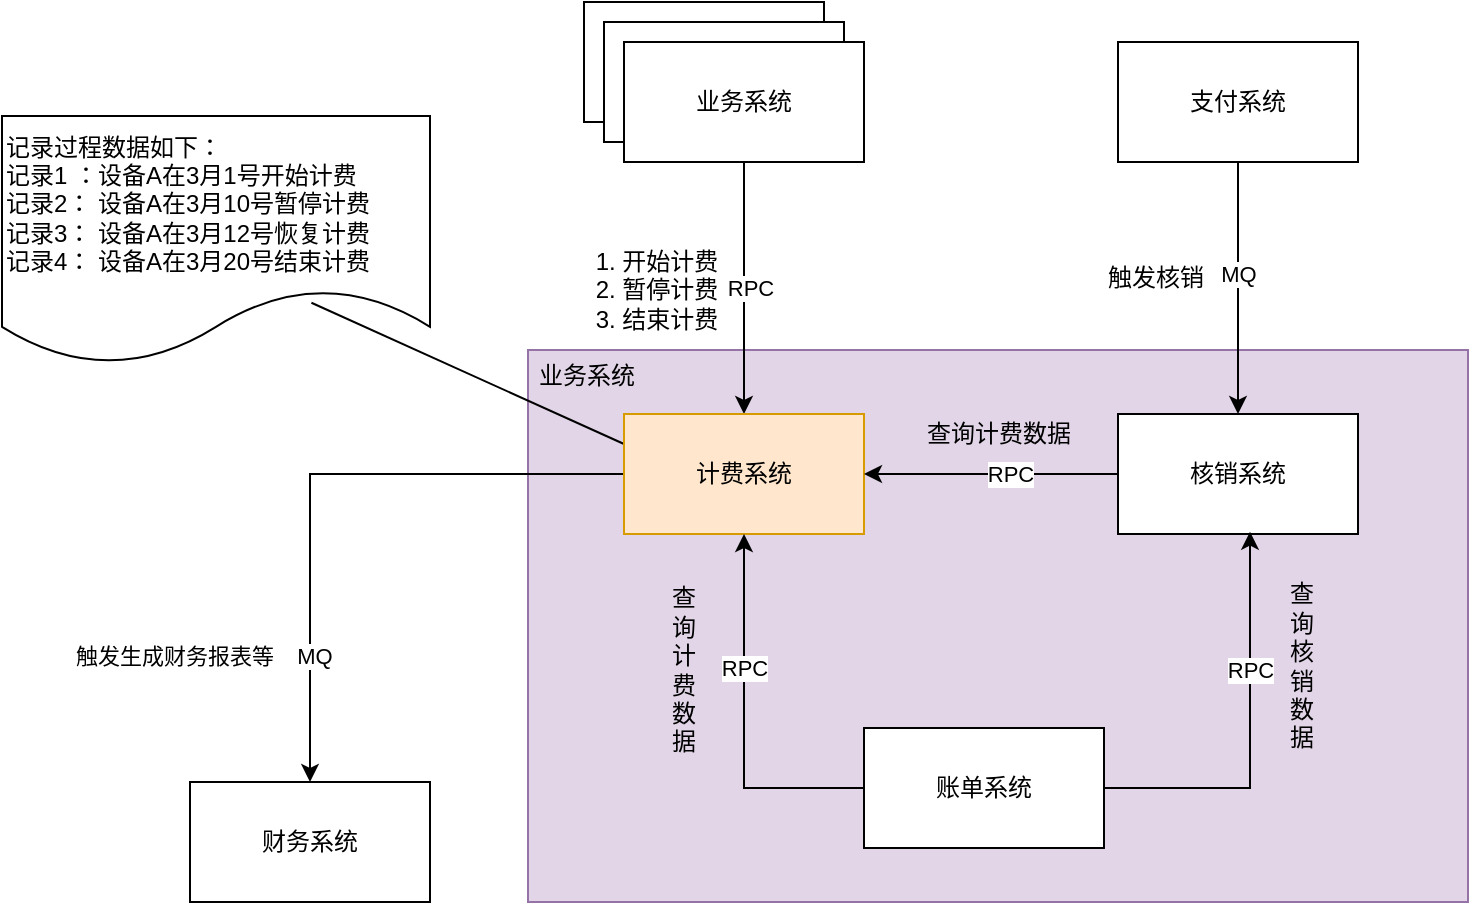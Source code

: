 <mxfile version="18.1.3" type="github" pages="11">
  <diagram id="7Y3RIJCCnIWRhDjnqblm" name="财务业务系统建设">
    <mxGraphModel dx="1342" dy="581" grid="0" gridSize="10" guides="1" tooltips="1" connect="1" arrows="1" fold="1" page="1" pageScale="1" pageWidth="827" pageHeight="1169" math="0" shadow="0">
      <root>
        <mxCell id="0" />
        <mxCell id="1" parent="0" />
        <mxCell id="G-gA-zy2fr1U9oVcSnIG-28" value="" style="rounded=0;whiteSpace=wrap;html=1;fillColor=#e1d5e7;strokeColor=#9673a6;" parent="1" vertex="1">
          <mxGeometry x="269" y="421" width="470" height="276" as="geometry" />
        </mxCell>
        <mxCell id="G-gA-zy2fr1U9oVcSnIG-1" value="业务系统" style="rounded=0;whiteSpace=wrap;html=1;" parent="1" vertex="1">
          <mxGeometry x="297" y="247" width="120" height="60" as="geometry" />
        </mxCell>
        <mxCell id="G-gA-zy2fr1U9oVcSnIG-2" value="业务系统" style="rounded=0;whiteSpace=wrap;html=1;" parent="1" vertex="1">
          <mxGeometry x="307" y="257" width="120" height="60" as="geometry" />
        </mxCell>
        <mxCell id="G-gA-zy2fr1U9oVcSnIG-5" style="edgeStyle=orthogonalEdgeStyle;rounded=0;orthogonalLoop=1;jettySize=auto;html=1;exitX=0.5;exitY=1;exitDx=0;exitDy=0;entryX=0.5;entryY=0;entryDx=0;entryDy=0;" parent="1" source="G-gA-zy2fr1U9oVcSnIG-3" target="G-gA-zy2fr1U9oVcSnIG-4" edge="1">
          <mxGeometry relative="1" as="geometry">
            <mxPoint x="383.874" y="558.015" as="targetPoint" />
          </mxGeometry>
        </mxCell>
        <mxCell id="G-gA-zy2fr1U9oVcSnIG-16" value="RPC" style="edgeLabel;html=1;align=center;verticalAlign=middle;resizable=0;points=[];" parent="G-gA-zy2fr1U9oVcSnIG-5" vertex="1" connectable="0">
          <mxGeometry x="-0.157" y="-1" relative="1" as="geometry">
            <mxPoint x="4" y="10" as="offset" />
          </mxGeometry>
        </mxCell>
        <mxCell id="G-gA-zy2fr1U9oVcSnIG-3" value="业务系统" style="rounded=0;whiteSpace=wrap;html=1;" parent="1" vertex="1">
          <mxGeometry x="317" y="267" width="120" height="60" as="geometry" />
        </mxCell>
        <mxCell id="G-gA-zy2fr1U9oVcSnIG-30" style="edgeStyle=orthogonalEdgeStyle;rounded=0;orthogonalLoop=1;jettySize=auto;html=1;entryX=0.5;entryY=0;entryDx=0;entryDy=0;" parent="1" source="G-gA-zy2fr1U9oVcSnIG-4" target="G-gA-zy2fr1U9oVcSnIG-27" edge="1">
          <mxGeometry relative="1" as="geometry" />
        </mxCell>
        <mxCell id="G-gA-zy2fr1U9oVcSnIG-31" value="触发生成财务报表等" style="edgeLabel;html=1;align=center;verticalAlign=middle;resizable=0;points=[];" parent="G-gA-zy2fr1U9oVcSnIG-30" vertex="1" connectable="0">
          <mxGeometry x="0.625" y="-1" relative="1" as="geometry">
            <mxPoint x="-67" y="-5" as="offset" />
          </mxGeometry>
        </mxCell>
        <mxCell id="G-gA-zy2fr1U9oVcSnIG-34" value="MQ" style="edgeLabel;html=1;align=center;verticalAlign=middle;resizable=0;points=[];" parent="G-gA-zy2fr1U9oVcSnIG-30" vertex="1" connectable="0">
          <mxGeometry x="0.362" relative="1" as="geometry">
            <mxPoint x="2" y="36" as="offset" />
          </mxGeometry>
        </mxCell>
        <mxCell id="G-gA-zy2fr1U9oVcSnIG-33" style="rounded=0;orthogonalLoop=1;jettySize=auto;html=1;exitX=0;exitY=0.25;exitDx=0;exitDy=0;entryX=0.723;entryY=0.753;entryDx=0;entryDy=0;entryPerimeter=0;endArrow=none;endFill=0;" parent="1" source="G-gA-zy2fr1U9oVcSnIG-4" target="G-gA-zy2fr1U9oVcSnIG-32" edge="1">
          <mxGeometry relative="1" as="geometry" />
        </mxCell>
        <mxCell id="G-gA-zy2fr1U9oVcSnIG-4" value="计费系统" style="rounded=0;whiteSpace=wrap;html=1;fillColor=#ffe6cc;strokeColor=#d79b00;" parent="1" vertex="1">
          <mxGeometry x="317" y="453" width="120" height="60" as="geometry" />
        </mxCell>
        <mxCell id="G-gA-zy2fr1U9oVcSnIG-8" style="edgeStyle=orthogonalEdgeStyle;rounded=0;orthogonalLoop=1;jettySize=auto;html=1;exitX=0.5;exitY=1;exitDx=0;exitDy=0;entryX=0.5;entryY=0;entryDx=0;entryDy=0;" parent="1" source="G-gA-zy2fr1U9oVcSnIG-6" target="G-gA-zy2fr1U9oVcSnIG-7" edge="1">
          <mxGeometry relative="1" as="geometry">
            <Array as="points">
              <mxPoint x="624" y="391" />
              <mxPoint x="624" y="391" />
            </Array>
          </mxGeometry>
        </mxCell>
        <mxCell id="G-gA-zy2fr1U9oVcSnIG-17" value="MQ" style="edgeLabel;html=1;align=center;verticalAlign=middle;resizable=0;points=[];" parent="G-gA-zy2fr1U9oVcSnIG-8" vertex="1" connectable="0">
          <mxGeometry x="0.136" y="-1" relative="1" as="geometry">
            <mxPoint x="1" y="-16" as="offset" />
          </mxGeometry>
        </mxCell>
        <mxCell id="G-gA-zy2fr1U9oVcSnIG-6" value="支付系统" style="rounded=0;whiteSpace=wrap;html=1;" parent="1" vertex="1">
          <mxGeometry x="564" y="267" width="120" height="60" as="geometry" />
        </mxCell>
        <mxCell id="G-gA-zy2fr1U9oVcSnIG-12" style="edgeStyle=orthogonalEdgeStyle;rounded=0;orthogonalLoop=1;jettySize=auto;html=1;exitX=0;exitY=0.5;exitDx=0;exitDy=0;entryX=1;entryY=0.5;entryDx=0;entryDy=0;" parent="1" source="G-gA-zy2fr1U9oVcSnIG-7" target="G-gA-zy2fr1U9oVcSnIG-4" edge="1">
          <mxGeometry relative="1" as="geometry" />
        </mxCell>
        <mxCell id="G-gA-zy2fr1U9oVcSnIG-18" value="RPC" style="edgeLabel;html=1;align=center;verticalAlign=middle;resizable=0;points=[];" parent="G-gA-zy2fr1U9oVcSnIG-12" vertex="1" connectable="0">
          <mxGeometry x="-0.324" relative="1" as="geometry">
            <mxPoint x="-11" as="offset" />
          </mxGeometry>
        </mxCell>
        <mxCell id="G-gA-zy2fr1U9oVcSnIG-7" value="核销系统" style="rounded=0;whiteSpace=wrap;html=1;" parent="1" vertex="1">
          <mxGeometry x="564" y="453" width="120" height="60" as="geometry" />
        </mxCell>
        <mxCell id="G-gA-zy2fr1U9oVcSnIG-19" style="edgeStyle=orthogonalEdgeStyle;rounded=0;orthogonalLoop=1;jettySize=auto;html=1;exitX=0;exitY=0.5;exitDx=0;exitDy=0;entryX=0.5;entryY=1;entryDx=0;entryDy=0;" parent="1" source="G-gA-zy2fr1U9oVcSnIG-9" target="G-gA-zy2fr1U9oVcSnIG-4" edge="1">
          <mxGeometry relative="1" as="geometry" />
        </mxCell>
        <mxCell id="G-gA-zy2fr1U9oVcSnIG-23" value="RPC" style="edgeLabel;html=1;align=center;verticalAlign=middle;resizable=0;points=[];" parent="G-gA-zy2fr1U9oVcSnIG-19" vertex="1" connectable="0">
          <mxGeometry x="0.463" relative="1" as="geometry">
            <mxPoint y="17" as="offset" />
          </mxGeometry>
        </mxCell>
        <mxCell id="G-gA-zy2fr1U9oVcSnIG-20" style="edgeStyle=orthogonalEdgeStyle;rounded=0;orthogonalLoop=1;jettySize=auto;html=1;exitX=1;exitY=0.5;exitDx=0;exitDy=0;entryX=0.55;entryY=0.981;entryDx=0;entryDy=0;entryPerimeter=0;" parent="1" source="G-gA-zy2fr1U9oVcSnIG-9" target="G-gA-zy2fr1U9oVcSnIG-7" edge="1">
          <mxGeometry relative="1" as="geometry" />
        </mxCell>
        <mxCell id="G-gA-zy2fr1U9oVcSnIG-24" value="RPC" style="edgeLabel;html=1;align=center;verticalAlign=middle;resizable=0;points=[];" parent="G-gA-zy2fr1U9oVcSnIG-20" vertex="1" connectable="0">
          <mxGeometry x="0.543" y="3" relative="1" as="geometry">
            <mxPoint x="3" y="23" as="offset" />
          </mxGeometry>
        </mxCell>
        <mxCell id="G-gA-zy2fr1U9oVcSnIG-9" value="账单系统" style="rounded=0;whiteSpace=wrap;html=1;" parent="1" vertex="1">
          <mxGeometry x="437" y="610" width="120" height="60" as="geometry" />
        </mxCell>
        <mxCell id="G-gA-zy2fr1U9oVcSnIG-13" value="1. 开始计费&lt;br&gt;2. 暂停计费&lt;br&gt;3. 结束计费" style="text;html=1;strokeColor=none;fillColor=none;align=center;verticalAlign=middle;whiteSpace=wrap;rounded=0;" parent="1" vertex="1">
          <mxGeometry x="297" y="366" width="73" height="49" as="geometry" />
        </mxCell>
        <mxCell id="G-gA-zy2fr1U9oVcSnIG-14" value="触发核销" style="text;html=1;strokeColor=none;fillColor=none;align=center;verticalAlign=middle;whiteSpace=wrap;rounded=0;" parent="1" vertex="1">
          <mxGeometry x="553" y="370" width="60" height="30" as="geometry" />
        </mxCell>
        <mxCell id="G-gA-zy2fr1U9oVcSnIG-15" value="查询计费数据" style="text;html=1;strokeColor=none;fillColor=none;align=center;verticalAlign=middle;whiteSpace=wrap;rounded=0;" parent="1" vertex="1">
          <mxGeometry x="460" y="448" width="89" height="30" as="geometry" />
        </mxCell>
        <mxCell id="G-gA-zy2fr1U9oVcSnIG-22" value="查询计费数据" style="text;html=1;strokeColor=none;fillColor=none;align=center;verticalAlign=middle;whiteSpace=wrap;rounded=0;" parent="1" vertex="1">
          <mxGeometry x="337" y="535" width="20" height="91" as="geometry" />
        </mxCell>
        <mxCell id="G-gA-zy2fr1U9oVcSnIG-25" value="查询核销数据" style="text;html=1;strokeColor=none;fillColor=none;align=center;verticalAlign=middle;whiteSpace=wrap;rounded=0;" parent="1" vertex="1">
          <mxGeometry x="646" y="533" width="20" height="91" as="geometry" />
        </mxCell>
        <mxCell id="G-gA-zy2fr1U9oVcSnIG-27" value="财务系统" style="rounded=0;whiteSpace=wrap;html=1;" parent="1" vertex="1">
          <mxGeometry x="100" y="637" width="120" height="60" as="geometry" />
        </mxCell>
        <mxCell id="G-gA-zy2fr1U9oVcSnIG-29" value="业务系统" style="text;html=1;strokeColor=none;fillColor=none;align=center;verticalAlign=middle;whiteSpace=wrap;rounded=0;" parent="1" vertex="1">
          <mxGeometry x="269" y="423" width="59" height="21" as="geometry" />
        </mxCell>
        <mxCell id="G-gA-zy2fr1U9oVcSnIG-32" value="记录过程数据如下：&lt;br&gt;记录1 ：设备A在3月1号开始计费&lt;br&gt;记录2： 设备A在3月10号暂停计费&lt;br&gt;记录3： 设备A在3月12号恢复计费&lt;br&gt;记录4： 设备A在3月20号结束计费" style="shape=document;whiteSpace=wrap;html=1;boundedLbl=1;align=left;" parent="1" vertex="1">
          <mxGeometry x="6" y="304" width="214" height="124" as="geometry" />
        </mxCell>
      </root>
    </mxGraphModel>
  </diagram>
  <diagram id="zCUhMsVsqHq10eLYD8Ml" name="核销业务梳理">
    <mxGraphModel dx="2744" dy="830" grid="0" gridSize="10" guides="1" tooltips="1" connect="1" arrows="1" fold="1" page="1" pageScale="1" pageWidth="827" pageHeight="1169" math="0" shadow="0">
      <root>
        <mxCell id="0" />
        <mxCell id="1" parent="0" />
        <mxCell id="Hee-EKmVgpYue_5ePdgu-14" value="&lt;div style=&quot;text-align: justify&quot;&gt;&lt;/div&gt;" style="rounded=0;whiteSpace=wrap;html=1;align=left;" parent="1" vertex="1">
          <mxGeometry x="-569" y="1100" width="468" height="776" as="geometry" />
        </mxCell>
        <mxCell id="Hee-EKmVgpYue_5ePdgu-28" value="" style="rounded=0;whiteSpace=wrap;html=1;fillColor=#e1d5e7;strokeColor=#9673a6;" parent="1" vertex="1">
          <mxGeometry x="-537" y="1261" width="409" height="304" as="geometry" />
        </mxCell>
        <mxCell id="btxUzPN__GPZAzBibj8x-19" style="edgeStyle=orthogonalEdgeStyle;rounded=0;orthogonalLoop=1;jettySize=auto;html=1;exitX=0.5;exitY=1;exitDx=0;exitDy=0;" parent="1" source="btxUzPN__GPZAzBibj8x-14" target="btxUzPN__GPZAzBibj8x-16" edge="1">
          <mxGeometry relative="1" as="geometry" />
        </mxCell>
        <mxCell id="btxUzPN__GPZAzBibj8x-14" value="" style="rounded=0;whiteSpace=wrap;html=1;fillColor=#d0cee2;strokeColor=#56517e;" parent="1" vertex="1">
          <mxGeometry x="194.5" y="245" width="371" height="235" as="geometry" />
        </mxCell>
        <mxCell id="btxUzPN__GPZAzBibj8x-4" value="" style="edgeStyle=orthogonalEdgeStyle;rounded=0;orthogonalLoop=1;jettySize=auto;html=1;" parent="1" source="btxUzPN__GPZAzBibj8x-2" target="btxUzPN__GPZAzBibj8x-3" edge="1">
          <mxGeometry relative="1" as="geometry" />
        </mxCell>
        <mxCell id="btxUzPN__GPZAzBibj8x-2" value="定时任务启动" style="strokeWidth=2;html=1;shape=mxgraph.flowchart.start_2;whiteSpace=wrap;" parent="1" vertex="1">
          <mxGeometry x="271.75" y="12" width="84.5" height="83" as="geometry" />
        </mxCell>
        <mxCell id="btxUzPN__GPZAzBibj8x-6" value="" style="edgeStyle=orthogonalEdgeStyle;rounded=0;orthogonalLoop=1;jettySize=auto;html=1;" parent="1" source="btxUzPN__GPZAzBibj8x-3" target="btxUzPN__GPZAzBibj8x-5" edge="1">
          <mxGeometry relative="1" as="geometry" />
        </mxCell>
        <mxCell id="btxUzPN__GPZAzBibj8x-3" value="&lt;pre style=&quot;background-color: #ffffff ; color: #080808 ; font-family: &amp;#34;jetbrains mono&amp;#34; , monospace ; font-size: 9.8pt&quot;&gt;&lt;span style=&quot;color: #000000&quot;&gt;FbiDevIncomeJobHandler#&lt;/span&gt;execute&lt;/pre&gt;" style="whiteSpace=wrap;html=1;strokeWidth=2;" parent="1" vertex="1">
          <mxGeometry x="194.5" y="142" width="239" height="60" as="geometry" />
        </mxCell>
        <mxCell id="btxUzPN__GPZAzBibj8x-8" value="" style="edgeStyle=orthogonalEdgeStyle;rounded=0;orthogonalLoop=1;jettySize=auto;html=1;" parent="1" source="btxUzPN__GPZAzBibj8x-5" target="btxUzPN__GPZAzBibj8x-7" edge="1">
          <mxGeometry relative="1" as="geometry" />
        </mxCell>
        <mxCell id="btxUzPN__GPZAzBibj8x-9" value="Y" style="edgeLabel;html=1;align=center;verticalAlign=middle;resizable=0;points=[];" parent="btxUzPN__GPZAzBibj8x-8" vertex="1" connectable="0">
          <mxGeometry x="-0.162" relative="1" as="geometry">
            <mxPoint as="offset" />
          </mxGeometry>
        </mxCell>
        <mxCell id="btxUzPN__GPZAzBibj8x-11" style="edgeStyle=orthogonalEdgeStyle;rounded=0;orthogonalLoop=1;jettySize=auto;html=1;entryX=0.5;entryY=0;entryDx=0;entryDy=0;" parent="1" source="btxUzPN__GPZAzBibj8x-5" target="btxUzPN__GPZAzBibj8x-10" edge="1">
          <mxGeometry relative="1" as="geometry" />
        </mxCell>
        <mxCell id="btxUzPN__GPZAzBibj8x-12" value="N" style="edgeLabel;html=1;align=center;verticalAlign=middle;resizable=0;points=[];" parent="btxUzPN__GPZAzBibj8x-11" vertex="1" connectable="0">
          <mxGeometry x="-0.552" relative="1" as="geometry">
            <mxPoint as="offset" />
          </mxGeometry>
        </mxCell>
        <mxCell id="btxUzPN__GPZAzBibj8x-5" value="s是否空" style="rhombus;whiteSpace=wrap;html=1;strokeWidth=2;" parent="1" vertex="1">
          <mxGeometry x="274" y="272" width="80" height="80" as="geometry" />
        </mxCell>
        <mxCell id="btxUzPN__GPZAzBibj8x-7" value="&amp;nbsp;统计日为当前时间的前一天" style="whiteSpace=wrap;html=1;strokeWidth=2;" parent="1" vertex="1">
          <mxGeometry x="254" y="396" width="120" height="60" as="geometry" />
        </mxCell>
        <mxCell id="btxUzPN__GPZAzBibj8x-10" value="&amp;nbsp;统计日为xxljob中传递的时间" style="whiteSpace=wrap;html=1;strokeWidth=2;" parent="1" vertex="1">
          <mxGeometry x="396.5" y="396" width="120" height="60" as="geometry" />
        </mxCell>
        <mxCell id="btxUzPN__GPZAzBibj8x-15" value="获取统计日" style="text;html=1;strokeColor=none;fillColor=none;align=center;verticalAlign=middle;whiteSpace=wrap;rounded=0;" parent="1" vertex="1">
          <mxGeometry x="194.5" y="245" width="104" height="30" as="geometry" />
        </mxCell>
        <mxCell id="btxUzPN__GPZAzBibj8x-16" value="" style="rounded=0;whiteSpace=wrap;html=1;fillColor=#dae8fc;strokeColor=#6c8ebf;" parent="1" vertex="1">
          <mxGeometry x="111" y="561" width="538" height="3092" as="geometry" />
        </mxCell>
        <mxCell id="btxUzPN__GPZAzBibj8x-17" value="核销主流程" style="text;html=1;strokeColor=none;fillColor=none;align=center;verticalAlign=middle;whiteSpace=wrap;rounded=0;" parent="1" vertex="1">
          <mxGeometry x="111" y="561" width="82" height="30" as="geometry" />
        </mxCell>
        <mxCell id="btxUzPN__GPZAzBibj8x-23" value="" style="edgeStyle=none;rounded=0;orthogonalLoop=1;jettySize=auto;html=1;endArrow=none;endFill=0;" parent="1" source="btxUzPN__GPZAzBibj8x-18" target="btxUzPN__GPZAzBibj8x-22" edge="1">
          <mxGeometry relative="1" as="geometry" />
        </mxCell>
        <mxCell id="btxUzPN__GPZAzBibj8x-18" value="&lt;pre style=&quot;background-color: #ffffff ; color: #080808 ; font-family: &amp;#34;jetbrains mono&amp;#34; , monospace ; font-size: 9.8pt&quot;&gt;&lt;span style=&quot;color: #871094&quot;&gt;reportformsService&lt;/span&gt;.incomeAndWriteOffAndReportFormsByDate&lt;/pre&gt;" style="rounded=0;whiteSpace=wrap;html=1;" parent="1" vertex="1">
          <mxGeometry x="139" y="599" width="440" height="47" as="geometry" />
        </mxCell>
        <mxCell id="btxUzPN__GPZAzBibj8x-21" style="rounded=0;orthogonalLoop=1;jettySize=auto;html=1;entryX=0.25;entryY=0;entryDx=0;entryDy=0;endArrow=none;endFill=0;exitX=0.398;exitY=0.97;exitDx=0;exitDy=0;exitPerimeter=0;" parent="1" source="btxUzPN__GPZAzBibj8x-20" target="btxUzPN__GPZAzBibj8x-16" edge="1">
          <mxGeometry relative="1" as="geometry" />
        </mxCell>
        <mxCell id="btxUzPN__GPZAzBibj8x-20" value="入参：&lt;br&gt;1. 开始统计时间&lt;br&gt;2. 结束统计时间&lt;br&gt;3. 是否删除数据" style="shape=document;whiteSpace=wrap;html=1;boundedLbl=1;align=left;" parent="1" vertex="1">
          <mxGeometry x="11" y="350" width="120" height="92" as="geometry" />
        </mxCell>
        <mxCell id="btxUzPN__GPZAzBibj8x-25" style="edgeStyle=none;rounded=0;orthogonalLoop=1;jettySize=auto;html=1;entryX=0.001;entryY=0.805;entryDx=0;entryDy=0;entryPerimeter=0;endArrow=classic;endFill=1;exitX=1;exitY=0.5;exitDx=0;exitDy=0;" parent="1" source="btxUzPN__GPZAzBibj8x-22" target="btxUzPN__GPZAzBibj8x-24" edge="1">
          <mxGeometry relative="1" as="geometry" />
        </mxCell>
        <mxCell id="btxUzPN__GPZAzBibj8x-26" value="Y" style="edgeLabel;html=1;align=center;verticalAlign=middle;resizable=0;points=[];" parent="btxUzPN__GPZAzBibj8x-25" vertex="1" connectable="0">
          <mxGeometry x="0.614" relative="1" as="geometry">
            <mxPoint as="offset" />
          </mxGeometry>
        </mxCell>
        <mxCell id="btxUzPN__GPZAzBibj8x-22" value="是否删除数据" style="rhombus;whiteSpace=wrap;html=1;rounded=0;" parent="1" vertex="1">
          <mxGeometry x="319" y="709.5" width="80" height="80" as="geometry" />
        </mxCell>
        <mxCell id="btxUzPN__GPZAzBibj8x-24" value="" style="rounded=0;whiteSpace=wrap;html=1;fillColor=#fff2cc;strokeColor=#d6b656;" parent="1" vertex="1">
          <mxGeometry x="739" y="561" width="538" height="235" as="geometry" />
        </mxCell>
        <mxCell id="btxUzPN__GPZAzBibj8x-27" value="删除数据流程&lt;br&gt;TODO" style="text;html=1;strokeColor=none;fillColor=none;align=center;verticalAlign=middle;whiteSpace=wrap;rounded=0;" parent="1" vertex="1">
          <mxGeometry x="748" y="565" width="82" height="30" as="geometry" />
        </mxCell>
        <mxCell id="btxUzPN__GPZAzBibj8x-29" value="&lt;pre style=&quot;background-color: #ffffff ; color: #080808 ; font-family: &amp;#34;jetbrains mono&amp;#34; , monospace ; font-size: 9.8pt&quot;&gt;&lt;br&gt;&lt;/pre&gt;" style="rounded=0;whiteSpace=wrap;html=1;fillColor=#d5e8d4;strokeColor=#82b366;" parent="1" vertex="1">
          <mxGeometry x="130" y="845" width="500" height="2787" as="geometry" />
        </mxCell>
        <mxCell id="btxUzPN__GPZAzBibj8x-33" value="Loop" style="text;html=1;strokeColor=none;fillColor=none;align=center;verticalAlign=middle;whiteSpace=wrap;rounded=0;" parent="1" vertex="1">
          <mxGeometry x="139" y="845" width="60" height="30" as="geometry" />
        </mxCell>
        <mxCell id="btxUzPN__GPZAzBibj8x-37" style="edgeStyle=none;rounded=0;orthogonalLoop=1;jettySize=auto;html=1;entryX=0;entryY=0.163;entryDx=0;entryDy=0;entryPerimeter=0;endArrow=classic;endFill=1;" parent="1" source="btxUzPN__GPZAzBibj8x-34" target="btxUzPN__GPZAzBibj8x-35" edge="1">
          <mxGeometry relative="1" as="geometry" />
        </mxCell>
        <mxCell id="btxUzPN__GPZAzBibj8x-38" value="Y" style="edgeLabel;html=1;align=center;verticalAlign=middle;resizable=0;points=[];" parent="btxUzPN__GPZAzBibj8x-37" vertex="1" connectable="0">
          <mxGeometry x="0.639" relative="1" as="geometry">
            <mxPoint as="offset" />
          </mxGeometry>
        </mxCell>
        <mxCell id="btxUzPN__GPZAzBibj8x-40" style="edgeStyle=none;rounded=0;orthogonalLoop=1;jettySize=auto;html=1;exitX=0.5;exitY=1;exitDx=0;exitDy=0;endArrow=classic;endFill=1;" parent="1" source="btxUzPN__GPZAzBibj8x-34" target="btxUzPN__GPZAzBibj8x-39" edge="1">
          <mxGeometry relative="1" as="geometry" />
        </mxCell>
        <mxCell id="Hee-EKmVgpYue_5ePdgu-2" value="N" style="edgeLabel;html=1;align=center;verticalAlign=middle;resizable=0;points=[];" parent="btxUzPN__GPZAzBibj8x-40" vertex="1" connectable="0">
          <mxGeometry x="-0.283" y="1" relative="1" as="geometry">
            <mxPoint as="offset" />
          </mxGeometry>
        </mxCell>
        <mxCell id="btxUzPN__GPZAzBibj8x-34" value="达到统计结束时间的阈值" style="rhombus;whiteSpace=wrap;html=1;" parent="1" vertex="1">
          <mxGeometry x="319" y="872" width="80" height="80" as="geometry" />
        </mxCell>
        <mxCell id="btxUzPN__GPZAzBibj8x-30" style="edgeStyle=none;rounded=0;orthogonalLoop=1;jettySize=auto;html=1;endArrow=classic;endFill=1;exitX=0.5;exitY=1;exitDx=0;exitDy=0;entryX=0.5;entryY=0;entryDx=0;entryDy=0;" parent="1" source="btxUzPN__GPZAzBibj8x-22" target="btxUzPN__GPZAzBibj8x-34" edge="1">
          <mxGeometry relative="1" as="geometry" />
        </mxCell>
        <mxCell id="Hee-EKmVgpYue_5ePdgu-1" value="N" style="edgeLabel;html=1;align=center;verticalAlign=middle;resizable=0;points=[];" parent="btxUzPN__GPZAzBibj8x-30" vertex="1" connectable="0">
          <mxGeometry x="-0.358" y="1" relative="1" as="geometry">
            <mxPoint as="offset" />
          </mxGeometry>
        </mxCell>
        <mxCell id="btxUzPN__GPZAzBibj8x-35" value="" style="rounded=0;whiteSpace=wrap;html=1;fillColor=#fff2cc;strokeColor=#d6b656;" parent="1" vertex="1">
          <mxGeometry x="739" y="844" width="538" height="425" as="geometry" />
        </mxCell>
        <mxCell id="btxUzPN__GPZAzBibj8x-36" value="应收调整流程&lt;br&gt;TODO" style="text;html=1;strokeColor=none;fillColor=none;align=center;verticalAlign=middle;whiteSpace=wrap;rounded=0;" parent="1" vertex="1">
          <mxGeometry x="739" y="845" width="82" height="30" as="geometry" />
        </mxCell>
        <mxCell id="btxUzPN__GPZAzBibj8x-41" style="edgeStyle=none;rounded=0;orthogonalLoop=1;jettySize=auto;html=1;entryX=0;entryY=0.438;entryDx=0;entryDy=0;entryPerimeter=0;endArrow=classic;endFill=1;" parent="1" source="btxUzPN__GPZAzBibj8x-39" target="btxUzPN__GPZAzBibj8x-35" edge="1">
          <mxGeometry relative="1" as="geometry" />
        </mxCell>
        <mxCell id="btxUzPN__GPZAzBibj8x-42" value="Y" style="edgeLabel;html=1;align=center;verticalAlign=middle;resizable=0;points=[];" parent="btxUzPN__GPZAzBibj8x-41" vertex="1" connectable="0">
          <mxGeometry x="0.688" y="2" relative="1" as="geometry">
            <mxPoint x="-8" y="1" as="offset" />
          </mxGeometry>
        </mxCell>
        <mxCell id="btxUzPN__GPZAzBibj8x-44" style="edgeStyle=none;rounded=0;orthogonalLoop=1;jettySize=auto;html=1;entryX=0.5;entryY=0;entryDx=0;entryDy=0;endArrow=classic;endFill=1;" parent="1" source="btxUzPN__GPZAzBibj8x-39" edge="1">
          <mxGeometry relative="1" as="geometry">
            <mxPoint x="359" y="1109" as="targetPoint" />
          </mxGeometry>
        </mxCell>
        <mxCell id="Hee-EKmVgpYue_5ePdgu-3" value="N" style="edgeLabel;html=1;align=center;verticalAlign=middle;resizable=0;points=[];" parent="btxUzPN__GPZAzBibj8x-44" vertex="1" connectable="0">
          <mxGeometry x="-0.261" y="-1" relative="1" as="geometry">
            <mxPoint as="offset" />
          </mxGeometry>
        </mxCell>
        <mxCell id="btxUzPN__GPZAzBibj8x-39" value="是否为未来的时间" style="rhombus;whiteSpace=wrap;html=1;" parent="1" vertex="1">
          <mxGeometry x="319" y="991" width="80" height="80" as="geometry" />
        </mxCell>
        <mxCell id="Hee-EKmVgpYue_5ePdgu-13" style="rounded=0;orthogonalLoop=1;jettySize=auto;html=1;entryX=1;entryY=0.25;entryDx=0;entryDy=0;endArrow=none;endFill=0;" parent="1" source="btxUzPN__GPZAzBibj8x-45" target="LyeVvltJgkqsUYYlTAZE-2" edge="1">
          <mxGeometry relative="1" as="geometry" />
        </mxCell>
        <mxCell id="btxUzPN__GPZAzBibj8x-45" value="S1: 捞取当前统计日内“已合作过”的订单" style="shape=process;whiteSpace=wrap;html=1;backgroundOutline=1;" parent="1" vertex="1">
          <mxGeometry x="299" y="1109" width="120" height="60" as="geometry" />
        </mxCell>
        <mxCell id="Hee-EKmVgpYue_5ePdgu-43" style="edgeStyle=none;rounded=0;orthogonalLoop=1;jettySize=auto;html=1;exitX=0.5;exitY=1;exitDx=0;exitDy=0;entryX=0.5;entryY=0;entryDx=0;entryDy=0;fontColor=#000000;endArrow=classic;endFill=1;" parent="1" source="Hee-EKmVgpYue_5ePdgu-7" target="Hee-EKmVgpYue_5ePdgu-41" edge="1">
          <mxGeometry relative="1" as="geometry" />
        </mxCell>
        <mxCell id="Hee-EKmVgpYue_5ePdgu-7" value="" style="rounded=0;whiteSpace=wrap;html=1;" parent="1" vertex="1">
          <mxGeometry x="172" y="1208" width="397" height="235" as="geometry" />
        </mxCell>
        <mxCell id="Hee-EKmVgpYue_5ePdgu-10" value="" style="rounded=0;orthogonalLoop=1;jettySize=auto;html=1;entryX=0.5;entryY=0;entryDx=0;entryDy=0;" parent="1" source="Hee-EKmVgpYue_5ePdgu-4" target="Hee-EKmVgpYue_5ePdgu-11" edge="1">
          <mxGeometry relative="1" as="geometry">
            <mxPoint x="358.997" y="1330" as="targetPoint" />
          </mxGeometry>
        </mxCell>
        <mxCell id="Hee-EKmVgpYue_5ePdgu-4" value="订单号中包含“&lt;span style=&quot;color: rgb(6 , 125 , 23) ; background-color: rgb(255 , 255 , 255) ; font-family: &amp;#34;jetbrains mono&amp;#34; , monospace ; font-size: 9.8pt&quot;&gt;HIS&lt;/span&gt;&lt;span&gt;”、“&lt;/span&gt;&lt;span style=&quot;color: rgb(6 , 125 , 23) ; background-color: rgb(255 , 255 , 255) ; font-family: &amp;#34;jetbrains mono&amp;#34; , monospace ; font-size: 9.8pt&quot;&gt;YHJ&lt;/span&gt;&lt;span&gt;”、“&lt;/span&gt;&lt;span style=&quot;color: rgb(6 , 125 , 23) ; background-color: rgb(255 , 255 , 255) ; font-family: &amp;#34;jetbrains mono&amp;#34; , monospace ; font-size: 9.8pt&quot;&gt;DTL&lt;/span&gt;&lt;span&gt;”、“&lt;/span&gt;&lt;span style=&quot;color: rgb(6 , 125 , 23) ; background-color: rgb(255 , 255 , 255) ; font-family: &amp;#34;jetbrains mono&amp;#34; , monospace ; font-size: 9.8pt&quot;&gt;REF&lt;/span&gt;&lt;span&gt;”，则将该订单标记为虚拟订单，否则为真实订单&lt;/span&gt;" style="whiteSpace=wrap;html=1;" parent="1" vertex="1">
          <mxGeometry x="202" y="1235" width="314" height="60" as="geometry" />
        </mxCell>
        <mxCell id="Hee-EKmVgpYue_5ePdgu-8" value="过滤&amp;amp;转换流程" style="text;html=1;strokeColor=none;fillColor=none;align=center;verticalAlign=middle;whiteSpace=wrap;rounded=0;" parent="1" vertex="1">
          <mxGeometry x="172" y="1205" width="86" height="30" as="geometry" />
        </mxCell>
        <mxCell id="Hee-EKmVgpYue_5ePdgu-5" value="" style="edgeStyle=orthogonalEdgeStyle;rounded=0;orthogonalLoop=1;jettySize=auto;html=1;entryX=0.5;entryY=0;entryDx=0;entryDy=0;" parent="1" source="btxUzPN__GPZAzBibj8x-45" target="Hee-EKmVgpYue_5ePdgu-4" edge="1">
          <mxGeometry relative="1" as="geometry">
            <mxPoint x="354" y="1225" as="targetPoint" />
          </mxGeometry>
        </mxCell>
        <mxCell id="Hee-EKmVgpYue_5ePdgu-15" style="edgeStyle=none;rounded=0;orthogonalLoop=1;jettySize=auto;html=1;entryX=1;entryY=0.25;entryDx=0;entryDy=0;endArrow=none;endFill=0;exitX=0;exitY=0.5;exitDx=0;exitDy=0;" parent="1" source="Hee-EKmVgpYue_5ePdgu-11" target="Hee-EKmVgpYue_5ePdgu-14" edge="1">
          <mxGeometry relative="1" as="geometry" />
        </mxCell>
        <mxCell id="Hee-EKmVgpYue_5ePdgu-11" value="S2: 按客户经理和客户的维度对订单进行分组" style="shape=process;whiteSpace=wrap;html=1;backgroundOutline=1;" parent="1" vertex="1">
          <mxGeometry x="204.88" y="1341" width="310.12" height="60" as="geometry" />
        </mxCell>
        <mxCell id="Hee-EKmVgpYue_5ePdgu-12" value="" style="group" parent="1" vertex="1" connectable="0">
          <mxGeometry x="-569" y="456" width="468" height="587" as="geometry" />
        </mxCell>
        <mxCell id="vm_gzUMmU1D6aRG2YADJ-1" value="&lt;div style=&quot;text-align: justify&quot;&gt;&lt;/div&gt;" style="rounded=0;whiteSpace=wrap;html=1;align=left;" parent="Hee-EKmVgpYue_5ePdgu-12" vertex="1">
          <mxGeometry width="468" height="587" as="geometry" />
        </mxCell>
        <mxCell id="vm_gzUMmU1D6aRG2YADJ-2" value="S1：流程说明" style="text;html=1;strokeColor=none;fillColor=none;align=center;verticalAlign=middle;whiteSpace=wrap;rounded=0;" parent="Hee-EKmVgpYue_5ePdgu-12" vertex="1">
          <mxGeometry width="96" height="30" as="geometry" />
        </mxCell>
        <mxCell id="LyeVvltJgkqsUYYlTAZE-2" value="1. 查询“统计日”之前已合作的自营订单（已签约、进行中、用车完结、订单完成）&lt;br&gt;，剔除测试的订单&lt;br&gt;&lt;br&gt;&lt;br&gt;订单脏数据统计SQL：&lt;br&gt;&lt;div&gt;&lt;div&gt;# 商户编号为空的订单数据&lt;/div&gt;&lt;div&gt;select&lt;/div&gt;&lt;div&gt;&lt;span&gt; &lt;/span&gt;*&lt;/div&gt;&lt;div&gt;from&lt;/div&gt;&lt;div&gt;&lt;span&gt; &lt;/span&gt;oms_order o,&lt;/div&gt;&lt;div&gt;&lt;span&gt; &lt;/span&gt;oms_order_awp a&lt;/div&gt;&lt;div&gt;where&lt;/div&gt;&lt;div&gt;&lt;span&gt; &lt;/span&gt;o.order_code = a.order_code&lt;/div&gt;&lt;div&gt;&lt;span&gt; &lt;/span&gt;and o.del_flag = 0&lt;/div&gt;&lt;div&gt;&lt;span&gt; &lt;/span&gt;and o.`status` in (30, 40, 45, 50)&lt;/div&gt;&lt;div&gt;&lt;span&gt; &lt;/span&gt;and (o.merchant_no is null&lt;/div&gt;&lt;div&gt;&lt;span&gt;  &lt;/span&gt;or o.merchant_no = &#39;&#39;)&lt;/div&gt;&lt;/div&gt;&lt;div&gt;&lt;br&gt;&lt;/div&gt;&lt;div&gt;&lt;div&gt;&lt;br&gt;&lt;/div&gt;&lt;div&gt;# 捞取脏数据的订单数据&lt;/div&gt;&lt;div&gt;select&lt;/div&gt;&lt;div&gt;&lt;span&gt; &lt;/span&gt;*&lt;/div&gt;&lt;div&gt;from&lt;/div&gt;&lt;div&gt;&lt;span&gt; &lt;/span&gt;oms_order o,&lt;/div&gt;&lt;div&gt;&lt;span&gt; &lt;/span&gt;oms_order_awp a&lt;/div&gt;&lt;div&gt;where&lt;/div&gt;&lt;div&gt;&lt;span&gt; &lt;/span&gt;o.order_code = a.order_code&lt;/div&gt;&lt;div&gt;&lt;span&gt; &lt;/span&gt;and o.del_flag = 0&lt;/div&gt;&lt;div&gt;&lt;span&gt; &lt;/span&gt;and o.`status` in (30, 40, 45, 50)&lt;/div&gt;&lt;div&gt;&lt;span&gt; &lt;/span&gt;and o.store_code != &#39;DEP1804000084&#39;&lt;/div&gt;&lt;div&gt;&lt;span&gt; &lt;/span&gt;and o.merchant_no = &#39;znlh&#39;&lt;/div&gt;&lt;div&gt;&lt;span&gt; &lt;/span&gt;and ( o.create_by is null&lt;/div&gt;&lt;div&gt;&lt;span&gt;  &lt;/span&gt;or o.payer_code is null&lt;/div&gt;&lt;div&gt;&lt;span&gt;  &lt;/span&gt;or o.store_code is null&lt;/div&gt;&lt;div&gt;&lt;span&gt;  &lt;/span&gt;or a.balance_type_name is null&lt;/div&gt;&lt;div&gt;&lt;span&gt;  &lt;/span&gt;or a.balance_type not in ( 1, 3 )&lt;/div&gt;&lt;div&gt;&lt;span&gt;   &lt;/span&gt;or o.merchant_type not in (&#39;SELF&#39;))&lt;/div&gt;&lt;/div&gt;" style="text;html=1;strokeColor=none;fillColor=none;align=left;verticalAlign=middle;whiteSpace=wrap;rounded=0;" parent="Hee-EKmVgpYue_5ePdgu-12" vertex="1">
          <mxGeometry x="13" y="139" width="452" height="336" as="geometry" />
        </mxCell>
        <mxCell id="Hee-EKmVgpYue_5ePdgu-17" value="S2：流程说明" style="text;html=1;strokeColor=none;fillColor=none;align=center;verticalAlign=middle;whiteSpace=wrap;rounded=0;" parent="1" vertex="1">
          <mxGeometry x="-556" y="1109" width="92" height="30" as="geometry" />
        </mxCell>
        <mxCell id="Hee-EKmVgpYue_5ePdgu-21" value="" style="edgeStyle=none;rounded=0;orthogonalLoop=1;jettySize=auto;html=1;endArrow=classic;endFill=1;" parent="1" source="Hee-EKmVgpYue_5ePdgu-19" target="Hee-EKmVgpYue_5ePdgu-20" edge="1">
          <mxGeometry relative="1" as="geometry" />
        </mxCell>
        <mxCell id="Hee-EKmVgpYue_5ePdgu-19" value="开始分组" style="strokeWidth=2;html=1;shape=mxgraph.flowchart.start_2;whiteSpace=wrap;" parent="1" vertex="1">
          <mxGeometry x="-426" y="1152" width="84.5" height="83" as="geometry" />
        </mxCell>
        <mxCell id="Hee-EKmVgpYue_5ePdgu-23" value="" style="edgeStyle=none;rounded=0;orthogonalLoop=1;jettySize=auto;html=1;endArrow=classic;endFill=1;" parent="1" source="Hee-EKmVgpYue_5ePdgu-20" target="Hee-EKmVgpYue_5ePdgu-22" edge="1">
          <mxGeometry relative="1" as="geometry" />
        </mxCell>
        <mxCell id="Hee-EKmVgpYue_5ePdgu-24" value="Y" style="edgeLabel;html=1;align=center;verticalAlign=middle;resizable=0;points=[];" parent="Hee-EKmVgpYue_5ePdgu-23" vertex="1" connectable="0">
          <mxGeometry x="0.3" relative="1" as="geometry">
            <mxPoint as="offset" />
          </mxGeometry>
        </mxCell>
        <mxCell id="Hee-EKmVgpYue_5ePdgu-26" value="" style="edgeStyle=none;rounded=0;orthogonalLoop=1;jettySize=auto;html=1;endArrow=classic;endFill=1;" parent="1" source="Hee-EKmVgpYue_5ePdgu-20" target="Hee-EKmVgpYue_5ePdgu-25" edge="1">
          <mxGeometry relative="1" as="geometry" />
        </mxCell>
        <mxCell id="Hee-EKmVgpYue_5ePdgu-27" value="N" style="edgeLabel;html=1;align=center;verticalAlign=middle;resizable=0;points=[];" parent="Hee-EKmVgpYue_5ePdgu-26" vertex="1" connectable="0">
          <mxGeometry x="-0.168" relative="1" as="geometry">
            <mxPoint as="offset" />
          </mxGeometry>
        </mxCell>
        <mxCell id="Hee-EKmVgpYue_5ePdgu-20" value="统计日在支持“跨订单核销时间”之前" style="rhombus;whiteSpace=wrap;html=1;strokeWidth=2;" parent="1" vertex="1">
          <mxGeometry x="-434.12" y="1311.75" width="100.75" height="89.5" as="geometry" />
        </mxCell>
        <mxCell id="Hee-EKmVgpYue_5ePdgu-22" value="支持跨订单核销，以门店+客户经理+客户+订单标识(真实、虚拟)进行分组" style="whiteSpace=wrap;html=1;strokeWidth=2;" parent="1" vertex="1">
          <mxGeometry x="-283.75" y="1326.5" width="120" height="60" as="geometry" />
        </mxCell>
        <mxCell id="Hee-EKmVgpYue_5ePdgu-25" value="不支持跨订单核销，以&lt;font color=&quot;#ff0000&quot;&gt;门店+客户经理+客户+订单标识（真实、虚拟）+&lt;/font&gt;订单号进行分组；实际并未分组" style="whiteSpace=wrap;html=1;strokeWidth=2;" parent="1" vertex="1">
          <mxGeometry x="-459.12" y="1472" width="150.76" height="60" as="geometry" />
        </mxCell>
        <mxCell id="Hee-EKmVgpYue_5ePdgu-29" value="&lt;font color=&quot;#000000&quot;&gt;订单分组流程&lt;/font&gt;" style="text;html=1;strokeColor=none;fillColor=none;align=center;verticalAlign=middle;whiteSpace=wrap;rounded=0;fontColor=#FF0000;" parent="1" vertex="1">
          <mxGeometry x="-519" y="1273" width="78" height="30" as="geometry" />
        </mxCell>
        <mxCell id="Hee-EKmVgpYue_5ePdgu-30" value="" style="rounded=0;whiteSpace=wrap;html=1;fillColor=#fff2cc;strokeColor=#d6b656;" parent="1" vertex="1">
          <mxGeometry x="-537" y="1604" width="409" height="244" as="geometry" />
        </mxCell>
        <mxCell id="Hee-EKmVgpYue_5ePdgu-31" value="&lt;font color=&quot;#000000&quot;&gt;订单分割流程&lt;/font&gt;" style="text;html=1;strokeColor=none;fillColor=none;align=center;verticalAlign=middle;whiteSpace=wrap;rounded=0;fontColor=#FF0000;" parent="1" vertex="1">
          <mxGeometry x="-531" y="1607" width="78" height="30" as="geometry" />
        </mxCell>
        <mxCell id="Hee-EKmVgpYue_5ePdgu-36" style="edgeStyle=none;rounded=0;orthogonalLoop=1;jettySize=auto;html=1;exitX=1;exitY=0.5;exitDx=0;exitDy=0;entryX=0;entryY=0.5;entryDx=0;entryDy=0;fontColor=#000000;endArrow=classic;endFill=1;" parent="1" source="Hee-EKmVgpYue_5ePdgu-34" target="Hee-EKmVgpYue_5ePdgu-35" edge="1">
          <mxGeometry relative="1" as="geometry">
            <Array as="points">
              <mxPoint x="-317" y="1683" />
            </Array>
          </mxGeometry>
        </mxCell>
        <mxCell id="Hee-EKmVgpYue_5ePdgu-37" value="Y" style="edgeLabel;html=1;align=center;verticalAlign=middle;resizable=0;points=[];fontColor=#000000;" parent="Hee-EKmVgpYue_5ePdgu-36" vertex="1" connectable="0">
          <mxGeometry x="0.18" relative="1" as="geometry">
            <mxPoint as="offset" />
          </mxGeometry>
        </mxCell>
        <mxCell id="Hee-EKmVgpYue_5ePdgu-39" value="" style="edgeStyle=none;rounded=0;orthogonalLoop=1;jettySize=auto;html=1;fontColor=#000000;endArrow=classic;endFill=1;" parent="1" source="Hee-EKmVgpYue_5ePdgu-34" target="Hee-EKmVgpYue_5ePdgu-38" edge="1">
          <mxGeometry relative="1" as="geometry" />
        </mxCell>
        <mxCell id="Hee-EKmVgpYue_5ePdgu-40" value="N" style="edgeLabel;html=1;align=center;verticalAlign=middle;resizable=0;points=[];fontColor=#000000;" parent="Hee-EKmVgpYue_5ePdgu-39" vertex="1" connectable="0">
          <mxGeometry x="-0.378" relative="1" as="geometry">
            <mxPoint as="offset" />
          </mxGeometry>
        </mxCell>
        <mxCell id="Hee-EKmVgpYue_5ePdgu-34" value="订单分组数小于线程的阈值（10）" style="rhombus;whiteSpace=wrap;html=1;fontColor=#000000;" parent="1" vertex="1">
          <mxGeometry x="-428" y="1643" width="80" height="80" as="geometry" />
        </mxCell>
        <mxCell id="Hee-EKmVgpYue_5ePdgu-32" style="edgeStyle=none;rounded=0;orthogonalLoop=1;jettySize=auto;html=1;exitX=0.364;exitY=1;exitDx=0;exitDy=0;entryX=0.5;entryY=0;entryDx=0;entryDy=0;fontColor=#000000;endArrow=classic;endFill=1;exitPerimeter=0;" parent="1" source="Hee-EKmVgpYue_5ePdgu-28" target="Hee-EKmVgpYue_5ePdgu-34" edge="1">
          <mxGeometry relative="1" as="geometry" />
        </mxCell>
        <mxCell id="Hee-EKmVgpYue_5ePdgu-35" value="子数组的大小为分组数" style="whiteSpace=wrap;html=1;strokeWidth=2;" parent="1" vertex="1">
          <mxGeometry x="-283.75" y="1653" width="120" height="60" as="geometry" />
        </mxCell>
        <mxCell id="Hee-EKmVgpYue_5ePdgu-38" value="子数组的大小为分组数/线程阈值（10）" style="whiteSpace=wrap;html=1;fontColor=#000000;" parent="1" vertex="1">
          <mxGeometry x="-448" y="1765" width="120" height="60" as="geometry" />
        </mxCell>
        <mxCell id="Hee-EKmVgpYue_5ePdgu-45" style="edgeStyle=none;rounded=0;orthogonalLoop=1;jettySize=auto;html=1;entryX=0.5;entryY=0;entryDx=0;entryDy=0;fontColor=#000000;endArrow=classic;endFill=1;" parent="1" source="Hee-EKmVgpYue_5ePdgu-41" target="Hee-EKmVgpYue_5ePdgu-44" edge="1">
          <mxGeometry relative="1" as="geometry" />
        </mxCell>
        <mxCell id="Hee-EKmVgpYue_5ePdgu-41" value="" style="rounded=0;whiteSpace=wrap;html=1;" parent="1" vertex="1">
          <mxGeometry x="172" y="1511" width="397" height="235" as="geometry" />
        </mxCell>
        <mxCell id="Hee-EKmVgpYue_5ePdgu-42" value="S3: 核销的多线程计算" style="text;html=1;strokeColor=none;fillColor=none;align=center;verticalAlign=middle;whiteSpace=wrap;rounded=0;" parent="1" vertex="1">
          <mxGeometry x="179" y="1515" width="124" height="30" as="geometry" />
        </mxCell>
        <mxCell id="Hee-EKmVgpYue_5ePdgu-48" style="edgeStyle=none;rounded=0;orthogonalLoop=1;jettySize=auto;html=1;exitX=0.5;exitY=1;exitDx=0;exitDy=0;entryX=0.5;entryY=0;entryDx=0;entryDy=0;fontColor=#000000;endArrow=classic;endFill=1;" parent="1" source="Hee-EKmVgpYue_5ePdgu-44" target="Hee-EKmVgpYue_5ePdgu-47" edge="1">
          <mxGeometry relative="1" as="geometry" />
        </mxCell>
        <mxCell id="Hee-EKmVgpYue_5ePdgu-44" value="" style="rounded=0;whiteSpace=wrap;html=1;" parent="1" vertex="1">
          <mxGeometry x="172" y="1812" width="397" height="235" as="geometry" />
        </mxCell>
        <mxCell id="Hee-EKmVgpYue_5ePdgu-46" value="退款反核销&lt;br&gt;TODO" style="text;html=1;strokeColor=none;fillColor=none;align=center;verticalAlign=middle;whiteSpace=wrap;rounded=0;" parent="1" vertex="1">
          <mxGeometry x="179" y="1818" width="106" height="30" as="geometry" />
        </mxCell>
        <mxCell id="Hee-EKmVgpYue_5ePdgu-51" style="edgeStyle=none;rounded=0;orthogonalLoop=1;jettySize=auto;html=1;entryX=0.5;entryY=0;entryDx=0;entryDy=0;fontColor=#000000;endArrow=classic;endFill=1;" parent="1" source="Hee-EKmVgpYue_5ePdgu-47" target="Hee-EKmVgpYue_5ePdgu-50" edge="1">
          <mxGeometry relative="1" as="geometry" />
        </mxCell>
        <mxCell id="Hee-EKmVgpYue_5ePdgu-47" value="" style="rounded=0;whiteSpace=wrap;html=1;" parent="1" vertex="1">
          <mxGeometry x="172" y="2103" width="397" height="235" as="geometry" />
        </mxCell>
        <mxCell id="Hee-EKmVgpYue_5ePdgu-49" value="门店拆分收入数据&lt;br&gt;TODO" style="text;html=1;strokeColor=none;fillColor=none;align=center;verticalAlign=middle;whiteSpace=wrap;rounded=0;" parent="1" vertex="1">
          <mxGeometry x="183" y="2116" width="106" height="30" as="geometry" />
        </mxCell>
        <mxCell id="Hee-EKmVgpYue_5ePdgu-55" style="edgeStyle=none;rounded=0;orthogonalLoop=1;jettySize=auto;html=1;entryX=0.5;entryY=0;entryDx=0;entryDy=0;fontColor=#000000;endArrow=classic;endFill=1;" parent="1" source="Hee-EKmVgpYue_5ePdgu-50" target="Hee-EKmVgpYue_5ePdgu-53" edge="1">
          <mxGeometry relative="1" as="geometry" />
        </mxCell>
        <mxCell id="Hee-EKmVgpYue_5ePdgu-50" value="" style="rounded=0;whiteSpace=wrap;html=1;" parent="1" vertex="1">
          <mxGeometry x="172" y="2403" width="397" height="235" as="geometry" />
        </mxCell>
        <mxCell id="Hee-EKmVgpYue_5ePdgu-52" value="生成账龄数据&lt;br&gt;TODO" style="text;html=1;strokeColor=none;fillColor=none;align=center;verticalAlign=middle;whiteSpace=wrap;rounded=0;" parent="1" vertex="1">
          <mxGeometry x="183" y="2408" width="106" height="30" as="geometry" />
        </mxCell>
        <mxCell id="Hee-EKmVgpYue_5ePdgu-57" style="edgeStyle=none;rounded=0;orthogonalLoop=1;jettySize=auto;html=1;exitX=0.5;exitY=1;exitDx=0;exitDy=0;entryX=0.5;entryY=0;entryDx=0;entryDy=0;fontColor=#000000;endArrow=classic;endFill=1;" parent="1" source="Hee-EKmVgpYue_5ePdgu-53" target="Hee-EKmVgpYue_5ePdgu-56" edge="1">
          <mxGeometry relative="1" as="geometry" />
        </mxCell>
        <mxCell id="Hee-EKmVgpYue_5ePdgu-53" value="" style="rounded=0;whiteSpace=wrap;html=1;" parent="1" vertex="1">
          <mxGeometry x="172" y="2700" width="397" height="235" as="geometry" />
        </mxCell>
        <mxCell id="Hee-EKmVgpYue_5ePdgu-54" value="生成应收数据&lt;br&gt;TODO" style="text;html=1;strokeColor=none;fillColor=none;align=center;verticalAlign=middle;whiteSpace=wrap;rounded=0;" parent="1" vertex="1">
          <mxGeometry x="183" y="2711" width="106" height="30" as="geometry" />
        </mxCell>
        <mxCell id="Hee-EKmVgpYue_5ePdgu-56" value="" style="rounded=0;whiteSpace=wrap;html=1;" parent="1" vertex="1">
          <mxGeometry x="172" y="3017" width="397" height="235" as="geometry" />
        </mxCell>
        <mxCell id="Hee-EKmVgpYue_5ePdgu-58" value="推送营销&lt;br&gt;TODO" style="text;html=1;strokeColor=none;fillColor=none;align=center;verticalAlign=middle;whiteSpace=wrap;rounded=0;" parent="1" vertex="1">
          <mxGeometry x="188" y="3027" width="106" height="30" as="geometry" />
        </mxCell>
        <mxCell id="Hee-EKmVgpYue_5ePdgu-59" style="edgeStyle=none;rounded=0;orthogonalLoop=1;jettySize=auto;html=1;exitX=0.5;exitY=0;exitDx=0;exitDy=0;fontColor=#000000;endArrow=classic;endFill=1;" parent="1" source="Hee-EKmVgpYue_5ePdgu-46" target="Hee-EKmVgpYue_5ePdgu-46" edge="1">
          <mxGeometry relative="1" as="geometry" />
        </mxCell>
        <mxCell id="XySx1qLS07IUAZHu6mIs-4" style="edgeStyle=none;rounded=0;orthogonalLoop=1;jettySize=auto;html=1;exitX=1;exitY=0.5;exitDx=0;exitDy=0;entryX=0;entryY=0.25;entryDx=0;entryDy=0;fontColor=#000000;endArrow=none;endFill=0;" parent="1" source="XySx1qLS07IUAZHu6mIs-2" target="XySx1qLS07IUAZHu6mIs-3" edge="1">
          <mxGeometry relative="1" as="geometry" />
        </mxCell>
        <mxCell id="XySx1qLS07IUAZHu6mIs-2" value="&lt;pre style=&quot;background-color: rgb(255 , 255 , 255) ; color: rgb(8 , 8 , 8) ; font-family: &amp;#34;jetbrains mono&amp;#34; , monospace ; font-size: 9.8pt&quot;&gt;customerWriteoff(&lt;/pre&gt;&lt;pre style=&quot;background-color: rgb(255 , 255 , 255) ; color: rgb(8 , 8 , 8) ; font-family: &amp;#34;jetbrains mono&amp;#34; , monospace ; font-size: 9.8pt&quot;&gt;1、统计日，&lt;/pre&gt;&lt;pre style=&quot;background-color: rgb(255 , 255 , 255) ; color: rgb(8 , 8 , 8) ; font-family: &amp;#34;jetbrains mono&amp;#34; , monospace ; font-size: 9.8pt&quot;&gt;2、统计日前一天，&lt;/pre&gt;&lt;pre style=&quot;background-color: rgb(255 , 255 , 255) ; color: rgb(8 , 8 , 8) ; font-family: &amp;#34;jetbrains mono&amp;#34; , monospace ; font-size: 9.8pt&quot;&gt;3、统计日后一天，&lt;/pre&gt;&lt;pre style=&quot;background-color: rgb(255 , 255 , 255) ; color: rgb(8 , 8 , 8) ; font-family: &amp;#34;jetbrains mono&amp;#34; , monospace ; font-size: 9.8pt&quot;&gt;4、分组订单数据)&lt;/pre&gt;" style="shape=process;whiteSpace=wrap;html=1;backgroundOutline=1;" parent="1" vertex="1">
          <mxGeometry x="205.88" y="1565" width="310.12" height="144" as="geometry" />
        </mxCell>
        <mxCell id="XySx1qLS07IUAZHu6mIs-3" value="" style="rounded=0;whiteSpace=wrap;html=1;fillColor=#f8cecc;strokeColor=#b85450;" parent="1" vertex="1">
          <mxGeometry x="739" y="1341" width="538" height="1397" as="geometry" />
        </mxCell>
        <mxCell id="XySx1qLS07IUAZHu6mIs-5" value="S3：流程说明" style="text;html=1;strokeColor=none;fillColor=none;align=center;verticalAlign=middle;whiteSpace=wrap;rounded=0;fontColor=#000000;" parent="1" vertex="1">
          <mxGeometry x="744.5" y="1349" width="89" height="30" as="geometry" />
        </mxCell>
        <mxCell id="XySx1qLS07IUAZHu6mIs-9" style="edgeStyle=none;rounded=0;orthogonalLoop=1;jettySize=auto;html=1;exitX=0.5;exitY=1;exitDx=0;exitDy=0;exitPerimeter=0;entryX=0.5;entryY=0;entryDx=0;entryDy=0;fontColor=#000000;endArrow=classic;endFill=1;" parent="1" source="XySx1qLS07IUAZHu6mIs-6" target="XySx1qLS07IUAZHu6mIs-8" edge="1">
          <mxGeometry relative="1" as="geometry" />
        </mxCell>
        <mxCell id="XySx1qLS07IUAZHu6mIs-6" value="开始" style="strokeWidth=2;html=1;shape=mxgraph.flowchart.start_2;whiteSpace=wrap;" parent="1" vertex="1">
          <mxGeometry x="965.75" y="1382" width="84.5" height="83" as="geometry" />
        </mxCell>
        <mxCell id="XySx1qLS07IUAZHu6mIs-130" style="edgeStyle=none;rounded=0;orthogonalLoop=1;jettySize=auto;html=1;entryX=0.5;entryY=0;entryDx=0;entryDy=0;fontColor=#000000;endArrow=classic;endFill=1;" parent="1" source="XySx1qLS07IUAZHu6mIs-8" target="XySx1qLS07IUAZHu6mIs-129" edge="1">
          <mxGeometry relative="1" as="geometry" />
        </mxCell>
        <mxCell id="XySx1qLS07IUAZHu6mIs-8" value="" style="rounded=0;whiteSpace=wrap;html=1;" parent="1" vertex="1">
          <mxGeometry x="809.5" y="1545" width="397" height="235" as="geometry" />
        </mxCell>
        <mxCell id="XySx1qLS07IUAZHu6mIs-35" style="edgeStyle=none;rounded=0;orthogonalLoop=1;jettySize=auto;html=1;exitX=1;exitY=0.5;exitDx=0;exitDy=0;entryX=0.004;entryY=0.078;entryDx=0;entryDy=0;entryPerimeter=0;fontColor=#000000;endArrow=none;endFill=0;" parent="1" source="XySx1qLS07IUAZHu6mIs-7" target="XySx1qLS07IUAZHu6mIs-12" edge="1">
          <mxGeometry relative="1" as="geometry" />
        </mxCell>
        <mxCell id="XySx1qLS07IUAZHu6mIs-7" value="&lt;pre style=&quot;background-color: rgb(255 , 255 , 255) ; color: rgb(8 , 8 , 8) ; font-family: &amp;#34;jetbrains mono&amp;#34; , monospace ; font-size: 9.8pt&quot;&gt;&lt;pre style=&quot;font-family: &amp;#34;jetbrains mono&amp;#34; , monospace ; font-size: 9.8pt&quot;&gt;&lt;span style=&quot;color: #871094&quot;&gt;ensureCurrentEffectiveOrderService&lt;/span&gt;&lt;/pre&gt;&lt;pre style=&quot;font-family: &amp;#34;jetbrains mono&amp;#34; , monospace ; font-size: 9.8pt&quot;&gt;&lt;span style=&quot;color: #871094&quot;&gt;.&lt;/span&gt;currentEffectiveOrders(&lt;/pre&gt;&lt;pre style=&quot;font-family: &amp;#34;jetbrains mono&amp;#34; , monospace ; font-size: 9.8pt&quot;&gt;1、统计日&lt;/pre&gt;&lt;pre style=&quot;font-family: &amp;#34;jetbrains mono&amp;#34; , monospace ; font-size: 9.8pt&quot;&gt;2、统计日前一天&lt;/pre&gt;&lt;pre style=&quot;font-family: &amp;#34;jetbrains mono&amp;#34; , monospace ; font-size: 9.8pt&quot;&gt;)&lt;/pre&gt;&lt;/pre&gt;" style="shape=process;whiteSpace=wrap;html=1;backgroundOutline=1;" parent="1" vertex="1">
          <mxGeometry x="850" y="1596" width="310.12" height="144" as="geometry" />
        </mxCell>
        <mxCell id="XySx1qLS07IUAZHu6mIs-10" value="S3.1 ：统计有效的订单" style="text;html=1;strokeColor=none;fillColor=none;align=center;verticalAlign=middle;whiteSpace=wrap;rounded=0;" parent="1" vertex="1">
          <mxGeometry x="821" y="1552" width="149" height="30" as="geometry" />
        </mxCell>
        <mxCell id="XySx1qLS07IUAZHu6mIs-12" value="" style="rounded=0;whiteSpace=wrap;html=1;fillColor=#f8cecc;strokeColor=#b85450;" parent="1" vertex="1">
          <mxGeometry x="2724" y="1348" width="538" height="3151" as="geometry" />
        </mxCell>
        <mxCell id="XySx1qLS07IUAZHu6mIs-13" value="S3.1 ：流程说明" style="text;html=1;strokeColor=none;fillColor=none;align=center;verticalAlign=middle;whiteSpace=wrap;rounded=0;" parent="1" vertex="1">
          <mxGeometry x="2731" y="1360" width="149" height="30" as="geometry" />
        </mxCell>
        <mxCell id="XySx1qLS07IUAZHu6mIs-25" style="edgeStyle=none;rounded=0;orthogonalLoop=1;jettySize=auto;html=1;entryX=0.5;entryY=0;entryDx=0;entryDy=0;fontColor=#000000;endArrow=classic;endFill=1;" parent="1" source="XySx1qLS07IUAZHu6mIs-15" target="XySx1qLS07IUAZHu6mIs-24" edge="1">
          <mxGeometry relative="1" as="geometry" />
        </mxCell>
        <mxCell id="XySx1qLS07IUAZHu6mIs-15" value="" style="rounded=0;whiteSpace=wrap;html=1;" parent="1" vertex="1">
          <mxGeometry x="2794.5" y="1416" width="397" height="235" as="geometry" />
        </mxCell>
        <mxCell id="XySx1qLS07IUAZHu6mIs-22" style="edgeStyle=none;rounded=0;orthogonalLoop=1;jettySize=auto;html=1;exitX=1;exitY=0.5;exitDx=0;exitDy=0;entryX=0;entryY=0.5;entryDx=0;entryDy=0;fontColor=#000000;endArrow=none;endFill=0;" parent="1" source="XySx1qLS07IUAZHu6mIs-16" target="XySx1qLS07IUAZHu6mIs-18" edge="1">
          <mxGeometry relative="1" as="geometry" />
        </mxCell>
        <mxCell id="XySx1qLS07IUAZHu6mIs-16" value="&lt;pre style=&quot;background-color: rgb(255 , 255 , 255) ; color: rgb(8 , 8 , 8) ; font-family: &amp;#34;jetbrains mono&amp;#34; , monospace ; font-size: 9.8pt&quot;&gt;&lt;pre style=&quot;font-family: &amp;#34;jetbrains mono&amp;#34; , monospace ; font-size: 9.8pt&quot;&gt;&lt;pre style=&quot;font-family: &amp;#34;jetbrains mono&amp;#34; , monospace ; font-size: 9.8pt&quot;&gt;&lt;span style=&quot;color: #871094&quot;&gt;customerAccountService&lt;/span&gt;.&lt;/pre&gt;&lt;pre style=&quot;font-family: &amp;#34;jetbrains mono&amp;#34; , monospace ; font-size: 9.8pt&quot;&gt;listCurrentAccountToOrders（&lt;/pre&gt;&lt;pre style=&quot;font-family: &amp;#34;jetbrains mono&amp;#34; , monospace ; font-size: 9.8pt&quot;&gt;1、统计日前一天&lt;/pre&gt;&lt;pre style=&quot;font-family: &amp;#34;jetbrains mono&amp;#34; , monospace ; font-size: 9.8pt&quot;&gt;2、线程栅栏&lt;/pre&gt;&lt;pre style=&quot;font-family: &amp;#34;jetbrains mono&amp;#34; , monospace ; font-size: 9.8pt&quot;&gt;3、订单map）&lt;/pre&gt;&lt;/pre&gt;&lt;/pre&gt;" style="shape=process;whiteSpace=wrap;html=1;backgroundOutline=1;" parent="1" vertex="1">
          <mxGeometry x="2837.94" y="1473" width="310.12" height="144" as="geometry" />
        </mxCell>
        <mxCell id="XySx1qLS07IUAZHu6mIs-17" value="S3.1.1&amp;nbsp; ：获取统计前一天客户名下已确认来款剩余未核销完的订单，填充订单map" style="text;html=1;strokeColor=none;fillColor=none;align=center;verticalAlign=middle;whiteSpace=wrap;rounded=0;" parent="1" vertex="1">
          <mxGeometry x="2801" y="1429" width="339" height="30" as="geometry" />
        </mxCell>
        <mxCell id="XySx1qLS07IUAZHu6mIs-34" style="edgeStyle=none;rounded=0;orthogonalLoop=1;jettySize=auto;html=1;fontColor=#000000;endArrow=none;endFill=0;entryX=0;entryY=0.5;entryDx=0;entryDy=0;exitX=1;exitY=0.5;exitDx=0;exitDy=0;" parent="1" source="XySx1qLS07IUAZHu6mIs-24" target="XySx1qLS07IUAZHu6mIs-30" edge="1">
          <mxGeometry relative="1" as="geometry">
            <mxPoint x="3410.67" y="998.885" as="targetPoint" />
          </mxGeometry>
        </mxCell>
        <mxCell id="XySx1qLS07IUAZHu6mIs-39" style="edgeStyle=none;rounded=0;orthogonalLoop=1;jettySize=auto;html=1;exitX=0.5;exitY=1;exitDx=0;exitDy=0;fontColor=#FF0000;endArrow=classic;endFill=1;" parent="1" source="XySx1qLS07IUAZHu6mIs-24" target="XySx1qLS07IUAZHu6mIs-36" edge="1">
          <mxGeometry relative="1" as="geometry" />
        </mxCell>
        <mxCell id="XySx1qLS07IUAZHu6mIs-24" value="" style="rounded=0;whiteSpace=wrap;html=1;" parent="1" vertex="1">
          <mxGeometry x="2794.5" y="1721" width="397" height="235" as="geometry" />
        </mxCell>
        <mxCell id="XySx1qLS07IUAZHu6mIs-26" value="&lt;pre style=&quot;background-color: rgb(255 , 255 , 255) ; color: rgb(8 , 8 , 8) ; font-family: &amp;#34;jetbrains mono&amp;#34; , monospace ; font-size: 9.8pt&quot;&gt;&lt;pre style=&quot;font-family: &amp;#34;jetbrains mono&amp;#34; , monospace ; font-size: 9.8pt&quot;&gt;&lt;pre style=&quot;font-family: &amp;#34;jetbrains mono&amp;#34; , monospace ; font-size: 9.8pt&quot;&gt;adjustService&lt;span style=&quot;font-family: &amp;#34;jetbrains mono&amp;#34; , monospace ; font-size: 9.8pt&quot;&gt;.&lt;/span&gt;&lt;/pre&gt;&lt;pre style=&quot;font-family: &amp;#34;jetbrains mono&amp;#34; , monospace ; font-size: 9.8pt&quot;&gt;&lt;span style=&quot;font-family: &amp;#34;jetbrains mono&amp;#34; , monospace ; font-size: 9.8pt&quot;&gt;listOrdersPaymentToOrders&lt;/span&gt;&lt;span style=&quot;font-size: 9.8pt&quot;&gt;（&lt;/span&gt;&lt;br&gt;&lt;/pre&gt;&lt;pre style=&quot;font-family: &amp;#34;jetbrains mono&amp;#34; , monospace ; font-size: 9.8pt&quot;&gt;1、统计日&lt;/pre&gt;&lt;pre style=&quot;font-family: &amp;#34;jetbrains mono&amp;#34; , monospace ; font-size: 9.8pt&quot;&gt;2、线程栅栏&lt;/pre&gt;&lt;pre style=&quot;font-family: &amp;#34;jetbrains mono&amp;#34; , monospace ; font-size: 9.8pt&quot;&gt;3、订单map）&lt;/pre&gt;&lt;/pre&gt;&lt;/pre&gt;" style="shape=process;whiteSpace=wrap;html=1;backgroundOutline=1;" parent="1" vertex="1">
          <mxGeometry x="2840" y="1785" width="310.12" height="144" as="geometry" />
        </mxCell>
        <mxCell id="XySx1qLS07IUAZHu6mIs-27" value="S3.1.2&amp;nbsp; ：获取统计日下客户名下已确认来款的订单，填充订单map" style="text;html=1;strokeColor=none;fillColor=none;align=center;verticalAlign=middle;whiteSpace=wrap;rounded=0;" parent="1" vertex="1">
          <mxGeometry x="2809.06" y="1735" width="339" height="30" as="geometry" />
        </mxCell>
        <mxCell id="XySx1qLS07IUAZHu6mIs-28" value="" style="group" parent="1" vertex="1" connectable="0">
          <mxGeometry x="3405" y="499" width="515" height="202" as="geometry" />
        </mxCell>
        <mxCell id="XySx1qLS07IUAZHu6mIs-18" value="&lt;pre style=&quot;background-color: #ffffff ; color: #080808 ; font-family: &amp;#34;jetbrains mono&amp;#34; , monospace ; font-size: 9.8pt&quot;&gt;&lt;br&gt;&lt;/pre&gt;" style="rounded=0;whiteSpace=wrap;html=1;fillColor=#f8cecc;strokeColor=#b85450;" parent="XySx1qLS07IUAZHu6mIs-28" vertex="1">
          <mxGeometry width="515" height="202" as="geometry" />
        </mxCell>
        <mxCell id="XySx1qLS07IUAZHu6mIs-19" value="S3.1.1：流程说明" style="text;html=1;strokeColor=none;fillColor=none;align=center;verticalAlign=middle;whiteSpace=wrap;rounded=0;fontColor=#000000;" parent="XySx1qLS07IUAZHu6mIs-28" vertex="1">
          <mxGeometry x="7" y="12" width="140" height="30" as="geometry" />
        </mxCell>
        <mxCell id="XySx1qLS07IUAZHu6mIs-20" value="&lt;pre style=&quot;background-color: rgb(255 , 255 , 255) ; color: rgb(8 , 8 , 8) ; font-family: &amp;#34;jetbrains mono&amp;#34; , monospace ; font-size: 9.8pt&quot;&gt;SELECT&lt;br&gt;&lt;span style=&quot;color: rgb(0 , 0 , 0)&quot;&gt;a&lt;/span&gt;.ORDER_CODE_KEY&lt;br&gt;FROM&lt;br&gt;FACT_CUSTOMER_ACCOUNT &lt;span style=&quot;color: rgb(0 , 0 , 0)&quot;&gt;a&lt;br&gt;&lt;/span&gt;WHERE&lt;br&gt;&lt;span style=&quot;color: rgb(0 , 0 , 0)&quot;&gt;a&lt;/span&gt;.FINAL_AMOUNT != 0&lt;br&gt;AND &lt;span style=&quot;color: rgb(0 , 0 , 0)&quot;&gt;a&lt;/span&gt;.BUS_DATE  = &lt;span style=&quot;font-style: italic&quot;&gt;DATE_FORMAT&lt;/span&gt;(#{beforeDate}, &#39;%Y-%m-%d&#39;)&lt;/pre&gt;" style="text;html=1;strokeColor=none;fillColor=none;align=center;verticalAlign=middle;whiteSpace=wrap;rounded=0;fontColor=#000000;" parent="XySx1qLS07IUAZHu6mIs-28" vertex="1">
          <mxGeometry x="45" y="73.25" width="420" height="116.5" as="geometry" />
        </mxCell>
        <mxCell id="XySx1qLS07IUAZHu6mIs-21" value="统计前一天客户名下已确认来款剩余未核销完的订单" style="text;html=1;strokeColor=none;fillColor=none;align=center;verticalAlign=middle;whiteSpace=wrap;rounded=0;fontColor=#000000;" parent="XySx1qLS07IUAZHu6mIs-28" vertex="1">
          <mxGeometry x="103" y="44" width="309" height="30" as="geometry" />
        </mxCell>
        <mxCell id="XySx1qLS07IUAZHu6mIs-29" value="" style="group" parent="1" vertex="1" connectable="0">
          <mxGeometry x="3412" y="896" width="569" height="330" as="geometry" />
        </mxCell>
        <mxCell id="XySx1qLS07IUAZHu6mIs-30" value="&lt;pre style=&quot;background-color: #ffffff ; color: #080808 ; font-family: &amp;#34;jetbrains mono&amp;#34; , monospace ; font-size: 9.8pt&quot;&gt;&lt;br&gt;&lt;/pre&gt;" style="rounded=0;whiteSpace=wrap;html=1;fillColor=#f8cecc;strokeColor=#b85450;" parent="XySx1qLS07IUAZHu6mIs-29" vertex="1">
          <mxGeometry width="569" height="330" as="geometry" />
        </mxCell>
        <mxCell id="XySx1qLS07IUAZHu6mIs-31" value="S3.1.2：流程说明" style="text;html=1;strokeColor=none;fillColor=none;align=center;verticalAlign=middle;whiteSpace=wrap;rounded=0;fontColor=#000000;" parent="XySx1qLS07IUAZHu6mIs-29" vertex="1">
          <mxGeometry x="7.734" y="19.604" width="154.68" height="49.01" as="geometry" />
        </mxCell>
        <mxCell id="XySx1qLS07IUAZHu6mIs-32" value="&lt;pre style=&quot;background-color: rgb(255 , 255 , 255) ; color: rgb(8 , 8 , 8) ; font-family: &amp;#34;jetbrains mono&amp;#34; , monospace ; font-size: 9.8pt&quot;&gt;&lt;pre style=&quot;font-family: &amp;#34;jetbrains mono&amp;#34; , monospace ; font-size: 9.8pt&quot;&gt;SELECT&lt;br&gt;&lt;span style=&quot;color: #000000&quot;&gt;a&lt;/span&gt;.order_code&lt;br&gt;FROM&lt;br&gt;fin_payment_certification &lt;span style=&quot;color: #000000&quot;&gt;a&lt;br&gt;&lt;/span&gt;LEFT JOIN oms_order &lt;span style=&quot;color: #000000&quot;&gt;c &lt;/span&gt;ON &lt;span style=&quot;color: #000000&quot;&gt;a&lt;/span&gt;.order_code = &lt;span style=&quot;color: #000000&quot;&gt;c&lt;/span&gt;.order_code&lt;br&gt;WHERE&lt;br&gt;  &lt;span style=&quot;font-style: italic&quot;&gt;DATE_FORMAT&lt;/span&gt;(&lt;span style=&quot;color: #000000&quot;&gt;a&lt;/span&gt;.create_date, &#39;%Y-%m-%d&#39;) = &lt;span style=&quot;font-style: italic&quot;&gt;DATE_FORMAT&lt;/span&gt;(#{sumDate}, &#39;%Y-%m-%d&#39;)&lt;br&gt;AND &lt;span style=&quot;color: #000000&quot;&gt;a&lt;/span&gt;.del_flag = 0&lt;br&gt;AND &lt;span style=&quot;color: #000000&quot;&gt;c&lt;/span&gt;.status in (30, 40, 50)&lt;br&gt;AND &lt;span style=&quot;color: #000000&quot;&gt;c&lt;/span&gt;.store_code != &#39;DEP1804000084&#39;&lt;br&gt;AND &lt;span style=&quot;color: #000000&quot;&gt;c&lt;/span&gt;.del_flag = 0&lt;br&gt;group BY&lt;br&gt;&lt;span style=&quot;color: #000000&quot;&gt;a&lt;/span&gt;.order_code&lt;/pre&gt;&lt;/pre&gt;" style="text;html=1;strokeColor=none;fillColor=none;align=center;verticalAlign=middle;whiteSpace=wrap;rounded=0;fontColor=#000000;" parent="XySx1qLS07IUAZHu6mIs-29" vertex="1">
          <mxGeometry x="49.718" y="119.666" width="464.039" height="190.322" as="geometry" />
        </mxCell>
        <mxCell id="XySx1qLS07IUAZHu6mIs-33" value="获取统计日下客户名下已确认来款的订单，备注：&lt;font color=&quot;#ff0000&quot;&gt;代码中假定已合作的订单才有来款，实际存在待合作的订单也可以有来款&lt;/font&gt;" style="text;html=1;strokeColor=none;fillColor=none;align=center;verticalAlign=middle;whiteSpace=wrap;rounded=0;fontColor=#000000;" parent="XySx1qLS07IUAZHu6mIs-29" vertex="1">
          <mxGeometry x="113.8" y="71.881" width="341.4" height="49.01" as="geometry" />
        </mxCell>
        <mxCell id="XySx1qLS07IUAZHu6mIs-45" style="edgeStyle=none;rounded=0;orthogonalLoop=1;jettySize=auto;html=1;exitX=1;exitY=0.5;exitDx=0;exitDy=0;entryX=0;entryY=0.5;entryDx=0;entryDy=0;fontColor=#FF0000;endArrow=none;endFill=0;" parent="1" source="XySx1qLS07IUAZHu6mIs-36" target="XySx1qLS07IUAZHu6mIs-41" edge="1">
          <mxGeometry relative="1" as="geometry" />
        </mxCell>
        <mxCell id="XySx1qLS07IUAZHu6mIs-40" value="" style="group" parent="1" vertex="1" connectable="0">
          <mxGeometry x="3415" y="1354" width="569" height="330" as="geometry" />
        </mxCell>
        <mxCell id="XySx1qLS07IUAZHu6mIs-41" value="&lt;pre style=&quot;background-color: #ffffff ; color: #080808 ; font-family: &amp;#34;jetbrains mono&amp;#34; , monospace ; font-size: 9.8pt&quot;&gt;&lt;br&gt;&lt;/pre&gt;" style="rounded=0;whiteSpace=wrap;html=1;fillColor=#f8cecc;strokeColor=#b85450;" parent="XySx1qLS07IUAZHu6mIs-40" vertex="1">
          <mxGeometry width="569" height="330" as="geometry" />
        </mxCell>
        <mxCell id="XySx1qLS07IUAZHu6mIs-42" value="S3.1.3：流程说明" style="text;html=1;strokeColor=none;fillColor=none;align=center;verticalAlign=middle;whiteSpace=wrap;rounded=0;fontColor=#000000;" parent="XySx1qLS07IUAZHu6mIs-40" vertex="1">
          <mxGeometry x="7.734" y="19.604" width="154.68" height="49.01" as="geometry" />
        </mxCell>
        <mxCell id="XySx1qLS07IUAZHu6mIs-43" value="&lt;pre style=&quot;background-color: rgb(255 , 255 , 255) ; color: rgb(8 , 8 , 8) ; font-family: &amp;#34;jetbrains mono&amp;#34; , monospace ; font-size: 9.8pt&quot;&gt;&lt;pre style=&quot;font-family: &amp;#34;jetbrains mono&amp;#34; , monospace ; font-size: 9.8pt&quot;&gt;&lt;pre style=&quot;font-family: &amp;#34;jetbrains mono&amp;#34; , monospace ; font-size: 9.8pt&quot;&gt;SELECT&lt;br&gt;    &lt;span style=&quot;color: #000000&quot;&gt;a&lt;/span&gt;.order_code&lt;br&gt;FROM&lt;br&gt;    fin_payment_certification_split &lt;span style=&quot;color: #000000&quot;&gt;a&lt;br&gt;&lt;/span&gt;&lt;span style=&quot;color: #000000&quot;&gt;        &lt;/span&gt;LEFT JOIN oms_order &lt;span style=&quot;color: #000000&quot;&gt;c &lt;/span&gt;ON &lt;span style=&quot;color: #000000&quot;&gt;a&lt;/span&gt;.order_code = &lt;span style=&quot;color: #000000&quot;&gt;c&lt;/span&gt;.order_code&lt;br&gt;WHERE&lt;br&gt;        &lt;span style=&quot;font-style: italic&quot;&gt;DATE_FORMAT&lt;/span&gt;(&lt;span style=&quot;color: #000000&quot;&gt;a&lt;/span&gt;.create_date, &#39;%Y-%m-%d&#39;) = &lt;span style=&quot;font-style: italic&quot;&gt;DATE_FORMAT&lt;/span&gt;(#{sumDate}, &#39;%Y-%m-%d&#39;)&lt;br&gt;  AND &lt;span style=&quot;color: #000000&quot;&gt;a&lt;/span&gt;.del_flag = 0&lt;br&gt;  AND &lt;span style=&quot;color: #000000&quot;&gt;c&lt;/span&gt;.status in (30, 40, 50)&lt;br&gt;  AND &lt;span style=&quot;color: #000000&quot;&gt;c&lt;/span&gt;.store_code != &#39;DEP1804000084&#39;&lt;br&gt;AND &lt;span style=&quot;color: #000000&quot;&gt;c&lt;/span&gt;.del_flag = 0&lt;br&gt;group BY&lt;br&gt;    &lt;span style=&quot;color: #000000&quot;&gt;a&lt;/span&gt;.order_code&lt;/pre&gt;&lt;/pre&gt;&lt;/pre&gt;" style="text;html=1;strokeColor=none;fillColor=none;align=center;verticalAlign=middle;whiteSpace=wrap;rounded=0;fontColor=#000000;" parent="XySx1qLS07IUAZHu6mIs-40" vertex="1">
          <mxGeometry x="49.718" y="119.666" width="464.039" height="190.322" as="geometry" />
        </mxCell>
        <mxCell id="XySx1qLS07IUAZHu6mIs-44" value="获取统计日下客户名下已确认（拆分后的）来款的订单，备注：&lt;font color=&quot;#ff0000&quot;&gt;代码中假定已合作的订单才有来款，实际存在待合作的订单也可以有来款&lt;/font&gt;" style="text;html=1;strokeColor=none;fillColor=none;align=center;verticalAlign=middle;whiteSpace=wrap;rounded=0;fontColor=#000000;" parent="XySx1qLS07IUAZHu6mIs-40" vertex="1">
          <mxGeometry x="111.04" y="63" width="372.96" height="49.01" as="geometry" />
        </mxCell>
        <mxCell id="XySx1qLS07IUAZHu6mIs-47" value="" style="group" parent="1" vertex="1" connectable="0">
          <mxGeometry x="2794.5" y="2062" width="397" height="235" as="geometry" />
        </mxCell>
        <mxCell id="XySx1qLS07IUAZHu6mIs-36" value="" style="rounded=0;whiteSpace=wrap;html=1;" parent="XySx1qLS07IUAZHu6mIs-47" vertex="1">
          <mxGeometry width="397" height="235" as="geometry" />
        </mxCell>
        <mxCell id="XySx1qLS07IUAZHu6mIs-37" value="&lt;pre style=&quot;background-color: rgb(255 , 255 , 255) ; color: rgb(8 , 8 , 8) ; font-family: &amp;#34;jetbrains mono&amp;#34; , monospace ; font-size: 9.8pt&quot;&gt;&lt;pre style=&quot;font-family: &amp;#34;jetbrains mono&amp;#34; , monospace ; font-size: 9.8pt&quot;&gt;&lt;pre style=&quot;font-family: &amp;#34;jetbrains mono&amp;#34; , monospace ; font-size: 9.8pt&quot;&gt;adjustService&lt;span style=&quot;font-family: &amp;#34;jetbrains mono&amp;#34; , monospace ; font-size: 9.8pt&quot;&gt;.&lt;/span&gt;&lt;/pre&gt;&lt;pre style=&quot;font-family: &amp;#34;jetbrains mono&amp;#34; , monospace ; font-size: 9.8pt&quot;&gt;&lt;span style=&quot;font-family: &amp;#34;jetbrains mono&amp;#34; , monospace ; font-size: 9.8pt&quot;&gt;listOrdersPaymentSplitToOrders&lt;/span&gt;&lt;span style=&quot;font-size: 9.8pt&quot;&gt;（&lt;/span&gt;&lt;br&gt;&lt;/pre&gt;&lt;pre style=&quot;font-family: &amp;#34;jetbrains mono&amp;#34; , monospace ; font-size: 9.8pt&quot;&gt;1、统计日&lt;/pre&gt;&lt;pre style=&quot;font-family: &amp;#34;jetbrains mono&amp;#34; , monospace ; font-size: 9.8pt&quot;&gt;2、线程栅栏&lt;/pre&gt;&lt;pre style=&quot;font-family: &amp;#34;jetbrains mono&amp;#34; , monospace ; font-size: 9.8pt&quot;&gt;3、订单map）&lt;/pre&gt;&lt;/pre&gt;&lt;/pre&gt;" style="shape=process;whiteSpace=wrap;html=1;backgroundOutline=1;" parent="XySx1qLS07IUAZHu6mIs-47" vertex="1">
          <mxGeometry x="45.5" y="64" width="310.12" height="144" as="geometry" />
        </mxCell>
        <mxCell id="XySx1qLS07IUAZHu6mIs-38" value="S3.1.3&amp;nbsp; ：获取统计日下客户名下已确认（拆分后的）来款的订单，填充订单map" style="text;html=1;strokeColor=none;fillColor=none;align=center;verticalAlign=middle;whiteSpace=wrap;rounded=0;" parent="XySx1qLS07IUAZHu6mIs-47" vertex="1">
          <mxGeometry x="14.56" y="14" width="339" height="30" as="geometry" />
        </mxCell>
        <mxCell id="XySx1qLS07IUAZHu6mIs-48" value="" style="group" parent="1" vertex="1" connectable="0">
          <mxGeometry x="2794.5" y="2398" width="397" height="235" as="geometry" />
        </mxCell>
        <mxCell id="XySx1qLS07IUAZHu6mIs-49" value="" style="rounded=0;whiteSpace=wrap;html=1;" parent="XySx1qLS07IUAZHu6mIs-48" vertex="1">
          <mxGeometry width="397" height="235" as="geometry" />
        </mxCell>
        <mxCell id="XySx1qLS07IUAZHu6mIs-50" value="&lt;pre style=&quot;background-color: rgb(255 , 255 , 255) ; color: rgb(8 , 8 , 8) ; font-family: &amp;#34;jetbrains mono&amp;#34; , monospace ; font-size: 9.8pt&quot;&gt;&lt;pre style=&quot;font-family: &amp;#34;jetbrains mono&amp;#34; , monospace ; font-size: 9.8pt&quot;&gt;&lt;pre style=&quot;font-family: &amp;#34;jetbrains mono&amp;#34; , monospace ; font-size: 9.8pt&quot;&gt;customerOrderCouponService&lt;span style=&quot;font-family: &amp;#34;jetbrains mono&amp;#34; , monospace ; font-size: 9.8pt&quot;&gt;.&lt;/span&gt;&lt;/pre&gt;&lt;pre style=&quot;font-family: &amp;#34;jetbrains mono&amp;#34; , monospace ; font-size: 9.8pt&quot;&gt;&lt;span style=&quot;font-family: &amp;#34;jetbrains mono&amp;#34; , monospace ; font-size: 9.8pt&quot;&gt;listCustomerCouponToOrders&lt;/span&gt;&lt;span style=&quot;font-size: 9.8pt&quot;&gt;（&lt;/span&gt;&lt;br&gt;&lt;/pre&gt;&lt;pre style=&quot;font-size: 9.8pt ; font-family: &amp;#34;jetbrains mono&amp;#34; , monospace&quot;&gt;&lt;pre style=&quot;font-family: &amp;#34;jetbrains mono&amp;#34; , monospace ; font-size: 9.8pt&quot;&gt;1、统计日前一天&lt;/pre&gt;&lt;/pre&gt;&lt;pre style=&quot;font-family: &amp;#34;jetbrains mono&amp;#34; , monospace ; font-size: 9.8pt&quot;&gt;&lt;span style=&quot;font-size: 9.8pt&quot;&gt;2、线程栅栏&lt;/span&gt;&lt;br&gt;&lt;/pre&gt;&lt;pre style=&quot;font-family: &amp;#34;jetbrains mono&amp;#34; , monospace ; font-size: 9.8pt&quot;&gt;3、订单map）&lt;/pre&gt;&lt;/pre&gt;&lt;/pre&gt;" style="shape=process;whiteSpace=wrap;html=1;backgroundOutline=1;" parent="XySx1qLS07IUAZHu6mIs-48" vertex="1">
          <mxGeometry x="45.5" y="64" width="310.12" height="144" as="geometry" />
        </mxCell>
        <mxCell id="XySx1qLS07IUAZHu6mIs-51" value="S3.1.4&amp;nbsp; ：获取统计前一天客户名下券未核销完的订单，填充订单map" style="text;html=1;strokeColor=none;fillColor=none;align=center;verticalAlign=middle;whiteSpace=wrap;rounded=0;" parent="XySx1qLS07IUAZHu6mIs-48" vertex="1">
          <mxGeometry x="14.56" y="14" width="339" height="30" as="geometry" />
        </mxCell>
        <mxCell id="XySx1qLS07IUAZHu6mIs-52" value="" style="group" parent="1" vertex="1" connectable="0">
          <mxGeometry x="3416" y="1778" width="569" height="330" as="geometry" />
        </mxCell>
        <mxCell id="XySx1qLS07IUAZHu6mIs-53" value="&lt;pre style=&quot;background-color: #ffffff ; color: #080808 ; font-family: &amp;#34;jetbrains mono&amp;#34; , monospace ; font-size: 9.8pt&quot;&gt;&lt;br&gt;&lt;/pre&gt;" style="rounded=0;whiteSpace=wrap;html=1;fillColor=#f8cecc;strokeColor=#b85450;" parent="XySx1qLS07IUAZHu6mIs-52" vertex="1">
          <mxGeometry width="569" height="330" as="geometry" />
        </mxCell>
        <mxCell id="XySx1qLS07IUAZHu6mIs-54" value="S3.1.4：流程说明" style="text;html=1;strokeColor=none;fillColor=none;align=center;verticalAlign=middle;whiteSpace=wrap;rounded=0;fontColor=#000000;" parent="XySx1qLS07IUAZHu6mIs-52" vertex="1">
          <mxGeometry x="7.734" y="19.604" width="154.68" height="49.01" as="geometry" />
        </mxCell>
        <mxCell id="XySx1qLS07IUAZHu6mIs-55" value="&lt;pre style=&quot;background-color: rgb(255 , 255 , 255) ; color: rgb(8 , 8 , 8) ; font-family: &amp;#34;jetbrains mono&amp;#34; , monospace ; font-size: 9.8pt&quot;&gt;&lt;pre style=&quot;font-family: &amp;#34;jetbrains mono&amp;#34; , monospace ; font-size: 9.8pt&quot;&gt;&lt;pre style=&quot;font-family: &amp;#34;jetbrains mono&amp;#34; , monospace ; font-size: 9.8pt&quot;&gt;&lt;pre style=&quot;font-family: &amp;#34;jetbrains mono&amp;#34; , monospace ; font-size: 9.8pt&quot;&gt;SELECT&lt;br&gt;&lt;span style=&quot;color: #000000&quot;&gt;a&lt;/span&gt;.ORDER_CODE_KEY&lt;br&gt;FROM&lt;br&gt;FACT_CUSTOMER_ORDER_COUPON &lt;span style=&quot;color: #000000&quot;&gt;a&lt;br&gt;&lt;/span&gt;WHERE&lt;br&gt;SUM_DATE = #{beforeDate}&lt;br&gt;AND &lt;span style=&quot;color: #000000&quot;&gt;a&lt;/span&gt;.REMAIN_COUPON_MONEY &amp;gt;0&lt;/pre&gt;&lt;/pre&gt;&lt;/pre&gt;&lt;/pre&gt;" style="text;html=1;strokeColor=none;fillColor=none;align=center;verticalAlign=middle;whiteSpace=wrap;rounded=0;fontColor=#000000;" parent="XySx1qLS07IUAZHu6mIs-52" vertex="1">
          <mxGeometry x="49.72" y="119.67" width="448.28" height="190.32" as="geometry" />
        </mxCell>
        <mxCell id="XySx1qLS07IUAZHu6mIs-56" value="获取统计前一天客户名下券未核销完的订单" style="text;html=1;strokeColor=none;fillColor=none;align=center;verticalAlign=middle;whiteSpace=wrap;rounded=0;fontColor=#000000;" parent="XySx1qLS07IUAZHu6mIs-52" vertex="1">
          <mxGeometry x="111.04" y="63" width="372.96" height="49.01" as="geometry" />
        </mxCell>
        <mxCell id="XySx1qLS07IUAZHu6mIs-57" style="edgeStyle=none;rounded=0;orthogonalLoop=1;jettySize=auto;html=1;exitX=1;exitY=0.5;exitDx=0;exitDy=0;entryX=0;entryY=0.5;entryDx=0;entryDy=0;fontColor=#FF0000;endArrow=none;endFill=0;" parent="1" source="XySx1qLS07IUAZHu6mIs-49" target="XySx1qLS07IUAZHu6mIs-53" edge="1">
          <mxGeometry relative="1" as="geometry" />
        </mxCell>
        <mxCell id="XySx1qLS07IUAZHu6mIs-58" style="edgeStyle=none;rounded=0;orthogonalLoop=1;jettySize=auto;html=1;exitX=0.5;exitY=1;exitDx=0;exitDy=0;entryX=0.5;entryY=0;entryDx=0;entryDy=0;fontColor=#FF0000;endArrow=classic;endFill=1;" parent="1" source="XySx1qLS07IUAZHu6mIs-36" target="XySx1qLS07IUAZHu6mIs-49" edge="1">
          <mxGeometry relative="1" as="geometry" />
        </mxCell>
        <mxCell id="XySx1qLS07IUAZHu6mIs-59" value="" style="group" parent="1" vertex="1" connectable="0">
          <mxGeometry x="2795" y="2711" width="397" height="235" as="geometry" />
        </mxCell>
        <mxCell id="XySx1qLS07IUAZHu6mIs-60" value="" style="rounded=0;whiteSpace=wrap;html=1;" parent="XySx1qLS07IUAZHu6mIs-59" vertex="1">
          <mxGeometry width="397" height="235" as="geometry" />
        </mxCell>
        <mxCell id="XySx1qLS07IUAZHu6mIs-61" value="&lt;pre style=&quot;background-color: rgb(255 , 255 , 255) ; color: rgb(8 , 8 , 8) ; font-family: &amp;#34;jetbrains mono&amp;#34; , monospace ; font-size: 9.8pt&quot;&gt;&lt;pre style=&quot;font-family: &amp;#34;jetbrains mono&amp;#34; , monospace ; font-size: 9.8pt&quot;&gt;&lt;pre style=&quot;font-family: &amp;#34;jetbrains mono&amp;#34; , monospace ; font-size: 9.8pt&quot;&gt;&lt;pre style=&quot;font-family: &amp;#34;jetbrains mono&amp;#34; , monospace ; font-size: 9.8pt&quot;&gt;&lt;span style=&quot;color: #871094&quot;&gt;dssfactDevIncomeService&lt;/span&gt;.&lt;/pre&gt;&lt;pre style=&quot;font-family: &amp;#34;jetbrains mono&amp;#34; , monospace ; font-size: 9.8pt&quot;&gt;listByDateToOrderCode（&lt;/pre&gt;&lt;pre style=&quot;font-size: 9.8pt ; font-family: &amp;#34;jetbrains mono&amp;#34; , monospace&quot;&gt;&lt;pre style=&quot;font-family: &amp;#34;jetbrains mono&amp;#34; , monospace ; font-size: 9.8pt&quot;&gt;1、统计日&lt;/pre&gt;&lt;pre style=&quot;font-family: &amp;#34;jetbrains mono&amp;#34; , monospace ; font-size: 9.8pt&quot;&gt;2、线程栅栏&lt;/pre&gt;&lt;/pre&gt;&lt;pre style=&quot;font-family: &amp;#34;jetbrains mono&amp;#34; , monospace ; font-size: 9.8pt&quot;&gt;&lt;span style=&quot;font-size: 9.8pt&quot;&gt;3、订单map&lt;/span&gt;）&lt;/pre&gt;&lt;/pre&gt;&lt;/pre&gt;&lt;/pre&gt;" style="shape=process;whiteSpace=wrap;html=1;backgroundOutline=1;" parent="XySx1qLS07IUAZHu6mIs-59" vertex="1">
          <mxGeometry x="45.5" y="64" width="310.12" height="144" as="geometry" />
        </mxCell>
        <mxCell id="XySx1qLS07IUAZHu6mIs-62" value="S3.1.5&amp;nbsp; ：获取统计日有收入的订单，填充订单map" style="text;html=1;strokeColor=none;fillColor=none;align=center;verticalAlign=middle;whiteSpace=wrap;rounded=0;" parent="XySx1qLS07IUAZHu6mIs-59" vertex="1">
          <mxGeometry x="14.56" y="14" width="339" height="30" as="geometry" />
        </mxCell>
        <mxCell id="XySx1qLS07IUAZHu6mIs-63" value="" style="group" parent="1" vertex="1" connectable="0">
          <mxGeometry x="3418" y="2203" width="569" height="330" as="geometry" />
        </mxCell>
        <mxCell id="XySx1qLS07IUAZHu6mIs-64" value="&lt;pre style=&quot;background-color: #ffffff ; color: #080808 ; font-family: &amp;#34;jetbrains mono&amp;#34; , monospace ; font-size: 9.8pt&quot;&gt;&lt;br&gt;&lt;/pre&gt;" style="rounded=0;whiteSpace=wrap;html=1;fillColor=#f8cecc;strokeColor=#b85450;" parent="XySx1qLS07IUAZHu6mIs-63" vertex="1">
          <mxGeometry width="569" height="330" as="geometry" />
        </mxCell>
        <mxCell id="XySx1qLS07IUAZHu6mIs-65" value="S3.1.5：流程说明" style="text;html=1;strokeColor=none;fillColor=none;align=center;verticalAlign=middle;whiteSpace=wrap;rounded=0;fontColor=#000000;" parent="XySx1qLS07IUAZHu6mIs-63" vertex="1">
          <mxGeometry x="7.734" y="19.604" width="154.68" height="49.01" as="geometry" />
        </mxCell>
        <mxCell id="XySx1qLS07IUAZHu6mIs-66" value="&lt;pre style=&quot;background-color: rgb(255 , 255 , 255) ; color: rgb(8 , 8 , 8) ; font-family: &amp;#34;jetbrains mono&amp;#34; , monospace ; font-size: 9.8pt&quot;&gt;&lt;pre style=&quot;font-family: &amp;#34;jetbrains mono&amp;#34; , monospace ; font-size: 9.8pt&quot;&gt;&lt;pre style=&quot;font-family: &amp;#34;jetbrains mono&amp;#34; , monospace ; font-size: 9.8pt&quot;&gt;&lt;pre style=&quot;font-family: &amp;#34;jetbrains mono&amp;#34; , monospace ; font-size: 9.8pt&quot;&gt;&lt;pre style=&quot;font-family: &amp;#34;jetbrains mono&amp;#34; , monospace ; font-size: 9.8pt&quot;&gt;SELECT&lt;br&gt;   ORDER_CODE_KEY&lt;br&gt;FROM&lt;br&gt;    DSSFACT_DEV_INCOME&lt;br&gt;WHERE&lt;br&gt;  SUM_DATE_KEY = &lt;span style=&quot;font-style: italic&quot;&gt;DATE_FORMAT&lt;/span&gt;(#{sumDate}, &#39;%Y-%m-%d&#39;)&lt;br&gt;  group by&lt;br&gt;  ORDER_CODE_KEY&lt;/pre&gt;&lt;/pre&gt;&lt;/pre&gt;&lt;/pre&gt;&lt;/pre&gt;" style="text;html=1;strokeColor=none;fillColor=none;align=center;verticalAlign=middle;whiteSpace=wrap;rounded=0;fontColor=#000000;" parent="XySx1qLS07IUAZHu6mIs-63" vertex="1">
          <mxGeometry x="49.72" y="119.67" width="448.28" height="190.32" as="geometry" />
        </mxCell>
        <mxCell id="XySx1qLS07IUAZHu6mIs-67" value="获取统计日有收入的订单" style="text;html=1;strokeColor=none;fillColor=none;align=center;verticalAlign=middle;whiteSpace=wrap;rounded=0;fontColor=#000000;" parent="XySx1qLS07IUAZHu6mIs-63" vertex="1">
          <mxGeometry x="111.04" y="63" width="372.96" height="49.01" as="geometry" />
        </mxCell>
        <mxCell id="XySx1qLS07IUAZHu6mIs-68" style="edgeStyle=none;rounded=0;orthogonalLoop=1;jettySize=auto;html=1;exitX=1;exitY=0.5;exitDx=0;exitDy=0;fontColor=#FF0000;endArrow=none;endFill=0;" parent="1" source="XySx1qLS07IUAZHu6mIs-60" edge="1">
          <mxGeometry relative="1" as="geometry">
            <mxPoint x="3417.689" y="2336.493" as="targetPoint" />
          </mxGeometry>
        </mxCell>
        <mxCell id="XySx1qLS07IUAZHu6mIs-69" style="edgeStyle=none;rounded=0;orthogonalLoop=1;jettySize=auto;html=1;exitX=0.5;exitY=1;exitDx=0;exitDy=0;entryX=0.5;entryY=0;entryDx=0;entryDy=0;fontColor=#FF0000;endArrow=classic;endFill=1;" parent="1" source="XySx1qLS07IUAZHu6mIs-49" target="XySx1qLS07IUAZHu6mIs-60" edge="1">
          <mxGeometry relative="1" as="geometry" />
        </mxCell>
        <mxCell id="XySx1qLS07IUAZHu6mIs-70" value="" style="group" parent="1" vertex="1" connectable="0">
          <mxGeometry x="2794.5" y="3040" width="397" height="235" as="geometry" />
        </mxCell>
        <mxCell id="XySx1qLS07IUAZHu6mIs-71" value="" style="rounded=0;whiteSpace=wrap;html=1;" parent="XySx1qLS07IUAZHu6mIs-70" vertex="1">
          <mxGeometry width="397" height="235" as="geometry" />
        </mxCell>
        <mxCell id="XySx1qLS07IUAZHu6mIs-72" value="&lt;pre style=&quot;background-color: rgb(255 , 255 , 255) ; color: rgb(8 , 8 , 8) ; font-family: &amp;#34;jetbrains mono&amp;#34; , monospace ; font-size: 9.8pt&quot;&gt;&lt;pre style=&quot;font-family: &amp;#34;jetbrains mono&amp;#34; , monospace ; font-size: 9.8pt&quot;&gt;&lt;pre style=&quot;font-family: &amp;#34;jetbrains mono&amp;#34; , monospace ; font-size: 9.8pt&quot;&gt;&lt;pre style=&quot;font-family: &amp;#34;jetbrains mono&amp;#34; , monospace ; font-size: 9.8pt&quot;&gt;customerOrderBondUnwriteoffService&lt;span style=&quot;font-family: &amp;#34;jetbrains mono&amp;#34; , monospace ; font-size: 9.8pt&quot;&gt;.&lt;/span&gt;&lt;/pre&gt;&lt;pre style=&quot;font-family: &amp;#34;jetbrains mono&amp;#34; , monospace ; font-size: 9.8pt&quot;&gt;&lt;span style=&quot;font-family: &amp;#34;jetbrains mono&amp;#34; , monospace ; font-size: 9.8pt&quot;&gt;bondUnwriteoffsToOrders&lt;/span&gt;&lt;span style=&quot;font-size: 9.8pt&quot;&gt;（&lt;/span&gt;&lt;br&gt;&lt;/pre&gt;&lt;pre style=&quot;font-size: 9.8pt ; font-family: &amp;#34;jetbrains mono&amp;#34; , monospace&quot;&gt;&lt;pre style=&quot;font-family: &amp;#34;jetbrains mono&amp;#34; , monospace ; font-size: 9.8pt&quot;&gt;1、统计日前一天&lt;/pre&gt;&lt;pre style=&quot;font-family: &amp;#34;jetbrains mono&amp;#34; , monospace ; font-size: 9.8pt&quot;&gt;2、线程栅栏&lt;/pre&gt;&lt;/pre&gt;&lt;pre style=&quot;font-family: &amp;#34;jetbrains mono&amp;#34; , monospace ; font-size: 9.8pt&quot;&gt;&lt;span style=&quot;font-size: 9.8pt&quot;&gt;3、订单map&lt;/span&gt;）&lt;/pre&gt;&lt;/pre&gt;&lt;/pre&gt;&lt;/pre&gt;" style="shape=process;whiteSpace=wrap;html=1;backgroundOutline=1;" parent="XySx1qLS07IUAZHu6mIs-70" vertex="1">
          <mxGeometry x="45.5" y="64" width="310.12" height="144" as="geometry" />
        </mxCell>
        <mxCell id="XySx1qLS07IUAZHu6mIs-73" value="S3.1.6&amp;nbsp; ：获取统计日前一天保证金未核销&lt;span&gt;的订单，填充订单map&lt;/span&gt;" style="text;html=1;strokeColor=none;fillColor=none;align=center;verticalAlign=middle;whiteSpace=wrap;rounded=0;" parent="XySx1qLS07IUAZHu6mIs-70" vertex="1">
          <mxGeometry x="14.56" y="14" width="339" height="30" as="geometry" />
        </mxCell>
        <mxCell id="XySx1qLS07IUAZHu6mIs-75" style="edgeStyle=none;rounded=0;orthogonalLoop=1;jettySize=auto;html=1;exitX=0.5;exitY=1;exitDx=0;exitDy=0;entryX=0.5;entryY=0;entryDx=0;entryDy=0;fontColor=#FF0000;endArrow=classic;endFill=1;" parent="1" source="XySx1qLS07IUAZHu6mIs-60" target="XySx1qLS07IUAZHu6mIs-71" edge="1">
          <mxGeometry relative="1" as="geometry" />
        </mxCell>
        <mxCell id="XySx1qLS07IUAZHu6mIs-76" value="" style="group" parent="1" vertex="1" connectable="0">
          <mxGeometry x="3420" y="2622" width="569" height="330" as="geometry" />
        </mxCell>
        <mxCell id="XySx1qLS07IUAZHu6mIs-77" value="&lt;pre style=&quot;background-color: #ffffff ; color: #080808 ; font-family: &amp;#34;jetbrains mono&amp;#34; , monospace ; font-size: 9.8pt&quot;&gt;&lt;br&gt;&lt;/pre&gt;" style="rounded=0;whiteSpace=wrap;html=1;fillColor=#f8cecc;strokeColor=#b85450;" parent="XySx1qLS07IUAZHu6mIs-76" vertex="1">
          <mxGeometry width="569" height="330" as="geometry" />
        </mxCell>
        <mxCell id="XySx1qLS07IUAZHu6mIs-78" value="S3.1.6：流程说明" style="text;html=1;strokeColor=none;fillColor=none;align=center;verticalAlign=middle;whiteSpace=wrap;rounded=0;fontColor=#000000;" parent="XySx1qLS07IUAZHu6mIs-76" vertex="1">
          <mxGeometry x="7.734" y="19.604" width="154.68" height="49.01" as="geometry" />
        </mxCell>
        <mxCell id="XySx1qLS07IUAZHu6mIs-79" value="&lt;pre style=&quot;background-color: rgb(255 , 255 , 255) ; color: rgb(8 , 8 , 8) ; font-family: &amp;#34;jetbrains mono&amp;#34; , monospace ; font-size: 9.8pt&quot;&gt;&lt;pre style=&quot;font-family: &amp;#34;jetbrains mono&amp;#34; , monospace ; font-size: 9.8pt&quot;&gt;&lt;pre style=&quot;font-family: &amp;#34;jetbrains mono&amp;#34; , monospace ; font-size: 9.8pt&quot;&gt;&lt;pre style=&quot;font-family: &amp;#34;jetbrains mono&amp;#34; , monospace ; font-size: 9.8pt&quot;&gt;&lt;pre style=&quot;font-family: &amp;#34;jetbrains mono&amp;#34; , monospace ; font-size: 9.8pt&quot;&gt;&lt;pre style=&quot;font-family: &amp;#34;jetbrains mono&amp;#34; , monospace ; font-size: 9.8pt&quot;&gt;SELECT&lt;br&gt;&lt;span style=&quot;color: #000000&quot;&gt;a&lt;/span&gt;.ORDER_CODE_KEY&lt;br&gt;FROM&lt;br&gt;FACT_CUSTOMER_ORDER_BOND_UNWRITEOFF &lt;span style=&quot;color: #000000&quot;&gt;a&lt;br&gt;&lt;/span&gt;WHERE&lt;br&gt;&lt;span style=&quot;color: #000000&quot;&gt;a&lt;/span&gt;.CREATE_DATE_KEY = #{beforeDate}&lt;/pre&gt;&lt;/pre&gt;&lt;/pre&gt;&lt;/pre&gt;&lt;/pre&gt;&lt;/pre&gt;" style="text;html=1;strokeColor=none;fillColor=none;align=center;verticalAlign=middle;whiteSpace=wrap;rounded=0;fontColor=#000000;" parent="XySx1qLS07IUAZHu6mIs-76" vertex="1">
          <mxGeometry x="49.72" y="119.67" width="448.28" height="190.32" as="geometry" />
        </mxCell>
        <mxCell id="XySx1qLS07IUAZHu6mIs-80" value="获取统计日前一天保证金未核销的订单" style="text;html=1;strokeColor=none;fillColor=none;align=center;verticalAlign=middle;whiteSpace=wrap;rounded=0;fontColor=#000000;" parent="XySx1qLS07IUAZHu6mIs-76" vertex="1">
          <mxGeometry x="111.04" y="63" width="372.96" height="49.01" as="geometry" />
        </mxCell>
        <mxCell id="XySx1qLS07IUAZHu6mIs-81" style="edgeStyle=none;rounded=0;orthogonalLoop=1;jettySize=auto;html=1;exitX=1;exitY=0.5;exitDx=0;exitDy=0;entryX=0;entryY=0.5;entryDx=0;entryDy=0;fontColor=#FF0000;endArrow=none;endFill=0;" parent="1" source="XySx1qLS07IUAZHu6mIs-71" target="XySx1qLS07IUAZHu6mIs-77" edge="1">
          <mxGeometry relative="1" as="geometry" />
        </mxCell>
        <mxCell id="XySx1qLS07IUAZHu6mIs-82" value="" style="group" parent="1" vertex="1" connectable="0">
          <mxGeometry x="2795" y="3359" width="397" height="235" as="geometry" />
        </mxCell>
        <mxCell id="XySx1qLS07IUAZHu6mIs-83" value="" style="rounded=0;whiteSpace=wrap;html=1;" parent="XySx1qLS07IUAZHu6mIs-82" vertex="1">
          <mxGeometry width="397" height="235" as="geometry" />
        </mxCell>
        <mxCell id="XySx1qLS07IUAZHu6mIs-84" value="&lt;pre style=&quot;background-color: rgb(255 , 255 , 255) ; color: rgb(8 , 8 , 8) ; font-family: &amp;#34;jetbrains mono&amp;#34; , monospace ; font-size: 9.8pt&quot;&gt;&lt;pre style=&quot;font-family: &amp;#34;jetbrains mono&amp;#34; , monospace ; font-size: 9.8pt&quot;&gt;&lt;pre style=&quot;font-family: &amp;#34;jetbrains mono&amp;#34; , monospace ; font-size: 9.8pt&quot;&gt;&lt;pre style=&quot;font-family: &amp;#34;jetbrains mono&amp;#34; , monospace ; font-size: 9.8pt&quot;&gt;orderService&lt;span style=&quot;font-family: &amp;#34;jetbrains mono&amp;#34; , monospace ; font-size: 9.8pt&quot;&gt;.&lt;/span&gt;&lt;/pre&gt;&lt;pre style=&quot;font-family: &amp;#34;jetbrains mono&amp;#34; , monospace ; font-size: 9.8pt&quot;&gt;&lt;span style=&quot;font-family: &amp;#34;jetbrains mono&amp;#34; , monospace ; font-size: 9.8pt&quot;&gt;queryCustBondBySumDateToOrders&lt;/span&gt;&lt;span style=&quot;font-size: 9.8pt&quot;&gt;（&lt;/span&gt;&lt;br&gt;&lt;/pre&gt;&lt;pre style=&quot;font-size: 9.8pt ; font-family: &amp;#34;jetbrains mono&amp;#34; , monospace&quot;&gt;&lt;pre style=&quot;font-size: 9.8pt ; font-family: &amp;#34;jetbrains mono&amp;#34; , monospace&quot;&gt;&lt;pre style=&quot;font-family: &amp;#34;jetbrains mono&amp;#34; , monospace ; font-size: 9.8pt&quot;&gt;1、统计日&lt;/pre&gt;&lt;/pre&gt;&lt;pre style=&quot;font-family: &amp;#34;jetbrains mono&amp;#34; , monospace ; font-size: 9.8pt&quot;&gt;&lt;span style=&quot;font-size: 9.8pt&quot;&gt;2、线程栅栏&lt;/span&gt;&lt;br&gt;&lt;/pre&gt;&lt;/pre&gt;&lt;pre style=&quot;font-family: &amp;#34;jetbrains mono&amp;#34; , monospace ; font-size: 9.8pt&quot;&gt;&lt;span style=&quot;font-size: 9.8pt&quot;&gt;3、订单map&lt;/span&gt;）&lt;/pre&gt;&lt;/pre&gt;&lt;/pre&gt;&lt;/pre&gt;" style="shape=process;whiteSpace=wrap;html=1;backgroundOutline=1;" parent="XySx1qLS07IUAZHu6mIs-82" vertex="1">
          <mxGeometry x="45.5" y="64" width="310.12" height="144" as="geometry" />
        </mxCell>
        <mxCell id="XySx1qLS07IUAZHu6mIs-85" value="&lt;font color=&quot;#ff0000&quot;&gt;S3.1.7&amp;nbsp; ：获取统计日有保证金&lt;span&gt;的订单，填充订单map&lt;/span&gt;&lt;/font&gt;" style="text;html=1;strokeColor=none;fillColor=none;align=center;verticalAlign=middle;whiteSpace=wrap;rounded=0;" parent="XySx1qLS07IUAZHu6mIs-82" vertex="1">
          <mxGeometry x="14.56" y="14" width="339" height="30" as="geometry" />
        </mxCell>
        <mxCell id="XySx1qLS07IUAZHu6mIs-86" style="edgeStyle=none;rounded=0;orthogonalLoop=1;jettySize=auto;html=1;exitX=0.5;exitY=1;exitDx=0;exitDy=0;fontColor=#FF0000;endArrow=classic;endFill=1;" parent="1" source="XySx1qLS07IUAZHu6mIs-71" target="XySx1qLS07IUAZHu6mIs-83" edge="1">
          <mxGeometry relative="1" as="geometry">
            <mxPoint x="2993" y="3358" as="targetPoint" />
          </mxGeometry>
        </mxCell>
        <mxCell id="XySx1qLS07IUAZHu6mIs-88" value="" style="group" parent="1" vertex="1" connectable="0">
          <mxGeometry x="3423" y="3062" width="1194" height="1239" as="geometry" />
        </mxCell>
        <mxCell id="XySx1qLS07IUAZHu6mIs-89" value="&lt;pre style=&quot;background-color: #ffffff ; color: #080808 ; font-family: &amp;#34;jetbrains mono&amp;#34; , monospace ; font-size: 9.8pt&quot;&gt;&lt;br&gt;&lt;/pre&gt;" style="rounded=0;whiteSpace=wrap;html=1;fillColor=#f8cecc;strokeColor=#b85450;" parent="XySx1qLS07IUAZHu6mIs-88" vertex="1">
          <mxGeometry width="1194" height="1239" as="geometry" />
        </mxCell>
        <mxCell id="XySx1qLS07IUAZHu6mIs-90" value="S3.1.7：流程说明" style="text;html=1;strokeColor=none;fillColor=none;align=center;verticalAlign=middle;whiteSpace=wrap;rounded=0;fontColor=#000000;" parent="XySx1qLS07IUAZHu6mIs-88" vertex="1">
          <mxGeometry x="5" y="3.409" width="128" height="27.421" as="geometry" />
        </mxCell>
        <mxCell id="XySx1qLS07IUAZHu6mIs-92" value="获取统计日有保证金的订单" style="text;html=1;strokeColor=none;fillColor=none;align=center;verticalAlign=middle;whiteSpace=wrap;rounded=0;fontColor=#000000;" parent="XySx1qLS07IUAZHu6mIs-88" vertex="1">
          <mxGeometry x="133" y="27.276" width="782.63" height="28.085" as="geometry" />
        </mxCell>
        <mxCell id="XySx1qLS07IUAZHu6mIs-91" value="&lt;pre style=&quot;background-color: rgb(255 , 255 , 255) ; color: rgb(8 , 8 , 8) ; font-family: &amp;#34;jetbrains mono&amp;#34; , monospace ; font-size: 9.8pt&quot;&gt;&lt;pre style=&quot;font-family: &amp;#34;jetbrains mono&amp;#34; , monospace ; font-size: 9.8pt&quot;&gt;&lt;pre style=&quot;font-family: &amp;#34;jetbrains mono&amp;#34; , monospace ; font-size: 9.8pt&quot;&gt;&lt;pre style=&quot;font-family: &amp;#34;jetbrains mono&amp;#34; , monospace ; font-size: 9.8pt&quot;&gt;&lt;pre style=&quot;font-family: &amp;#34;jetbrains mono&amp;#34; , monospace ; font-size: 9.8pt&quot;&gt;&lt;pre style=&quot;font-family: &amp;#34;jetbrains mono&amp;#34; , monospace ; font-size: 9.8pt&quot;&gt;&lt;pre style=&quot;font-family: &amp;#34;jetbrains mono&amp;#34; , monospace ; font-size: 9.8pt&quot;&gt;SELECT&lt;br&gt;    &lt;span style=&quot;color: #000000&quot;&gt;orderCode&lt;/span&gt; AS &lt;span style=&quot;color: #000000&quot;&gt;orderCode&lt;/span&gt;&lt;br&gt;FROM&lt;br&gt;    (&lt;br&gt;    SELECT&lt;br&gt;        &lt;span style=&quot;color: #000000&quot;&gt;a&lt;/span&gt;.order_code AS &lt;span style=&quot;color: #000000&quot;&gt;orderCode&lt;/span&gt;&lt;br&gt;    FROM&lt;br&gt;        oms_order &lt;span style=&quot;color: #000000&quot;&gt;a&lt;/span&gt;,&lt;br&gt;        oms_order_awp &lt;span style=&quot;color: #000000&quot;&gt;b&lt;/span&gt;&lt;br&gt;    WHERE&lt;br&gt;        &lt;span style=&quot;color: #000000&quot;&gt;a&lt;/span&gt;.order_code = &lt;span style=&quot;color: #000000&quot;&gt;b&lt;/span&gt;.order_code&lt;br&gt;        AND &lt;span style=&quot;color: #000000&quot;&gt;b&lt;/span&gt;.prepay_bond IS NOT NULL&lt;br&gt;        AND &lt;span style=&quot;color: #000000&quot;&gt;b&lt;/span&gt;.prepay_bond &amp;gt; 0&lt;br&gt;        AND &lt;span style=&quot;color: #000000&quot;&gt;a&lt;/span&gt;.status IN (30, 40,45, 50)&lt;br&gt;        AND &lt;span style=&quot;font-style: italic&quot;&gt;DATE_FORMAT&lt;/span&gt;( &lt;span style=&quot;color: #000000&quot;&gt;a&lt;/span&gt;.create_time, &#39;%Y-%m-%d&#39; ) = &lt;span style=&quot;font-style: italic&quot;&gt;DATE_FORMAT&lt;/span&gt;(#{sumDate}, &#39;%Y-%m-%d&#39;)&lt;br&gt;        AND &lt;span style=&quot;color: #000000&quot;&gt;a&lt;/span&gt;.STORE_CODE NOT IN (&#39;DEP1804000084&#39;)&lt;br&gt;        AND &lt;span style=&quot;color: #000000&quot;&gt;a&lt;/span&gt;.del_flag = 0&lt;br&gt;        UNION ALL&lt;br&gt;        SELECT&lt;br&gt;            &lt;span style=&quot;color: #000000&quot;&gt;a&lt;/span&gt;.order_code AS &lt;span style=&quot;color: #000000&quot;&gt;orderCode&lt;/span&gt;&lt;br&gt;        FROM&lt;br&gt;            oms_order_dev_append_wf &lt;span style=&quot;color: #000000&quot;&gt;b&lt;/span&gt;,&lt;br&gt;            oms_order &lt;span style=&quot;color: #000000&quot;&gt;a&lt;/span&gt;&lt;br&gt;        WHERE&lt;br&gt;            &lt;span style=&quot;color: #000000&quot;&gt;b&lt;/span&gt;.del_flag = 0&lt;br&gt;            AND &lt;span style=&quot;color: #000000&quot;&gt;b&lt;/span&gt;.prepay_append_bond IS NOT NULL&lt;br&gt;            AND &lt;span style=&quot;color: #000000&quot;&gt;b&lt;/span&gt;.prepay_append_bond &amp;gt; 0&lt;br&gt;            AND &lt;span style=&quot;color: #000000&quot;&gt;b&lt;/span&gt;.order_approval_code IN (&lt;br&gt;            SELECT&lt;br&gt;                order_dev_wf_code&lt;br&gt;            FROM&lt;br&gt;                oms_order_dev_append&lt;br&gt;            WHERE&lt;br&gt;                approvalStatus = 5&lt;br&gt;                AND del_flag = 0&lt;br&gt;                AND &lt;span style=&quot;font-style: italic&quot;&gt;DATE_FORMAT&lt;/span&gt;( create_time, &#39;%Y-%m-%d&#39; ) = &lt;span style=&quot;font-style: italic&quot;&gt;DATE_FORMAT&lt;/span&gt;( #{sumDate}, &#39;%Y-%m-%d&#39;)&lt;br&gt;                )&lt;br&gt;            AND &lt;span style=&quot;color: #000000&quot;&gt;a&lt;/span&gt;.del_flag = 0&lt;br&gt;            AND &lt;span style=&quot;color: #000000&quot;&gt;a&lt;/span&gt;.status IN (30, 40,45, 50)&lt;br&gt;            AND &lt;span style=&quot;color: #000000&quot;&gt;a&lt;/span&gt;.STORE_CODE NOT IN (&#39;DEP1804000084&#39;)&lt;br&gt;            AND &lt;span style=&quot;color: #000000&quot;&gt;a&lt;/span&gt;.order_code = &lt;span style=&quot;color: #000000&quot;&gt;b&lt;/span&gt;.order_code&lt;br&gt;        UNION ALL&lt;br&gt;            SELECT&lt;br&gt;                &lt;span style=&quot;color: #000000&quot;&gt;a&lt;/span&gt;.order_code AS &lt;span style=&quot;color: #000000&quot;&gt;orderCode&lt;/span&gt;&lt;br&gt;            FROM&lt;br&gt;                ser_dev_enter &lt;span style=&quot;color: #000000&quot;&gt;b&lt;/span&gt;,&lt;br&gt;                oms_order &lt;span style=&quot;color: #000000&quot;&gt;a&lt;/span&gt;&lt;br&gt;            WHERE&lt;br&gt;                &lt;span style=&quot;color: #000000&quot;&gt;b&lt;/span&gt;.del_flag = 0&lt;br&gt;                AND  &lt;span style=&quot;color: #000000&quot;&gt;b&lt;/span&gt;.approvalStatus = 5&lt;br&gt;                AND  &lt;span style=&quot;color: #000000&quot;&gt;b&lt;/span&gt;.`status` = 50&lt;br&gt;                AND  &lt;span style=&quot;color: #000000&quot;&gt;b&lt;/span&gt;.prepay_bond IS NOT NULL&lt;br&gt;                AND  &lt;span style=&quot;color: #000000&quot;&gt;b&lt;/span&gt;.prepay_bond &amp;gt; 0&lt;br&gt;                AND  &lt;span style=&quot;font-style: italic&quot;&gt;DATE_FORMAT&lt;/span&gt;( approve_time, &#39;%Y-%m-%d&#39; ) = &lt;span style=&quot;font-style: italic&quot;&gt;DATE_FORMAT&lt;/span&gt;( #{sumDate}, &#39;%Y-%m-%d&#39;)&lt;br&gt;                AND &lt;span style=&quot;color: #000000&quot;&gt;a&lt;/span&gt;.del_flag = 0&lt;br&gt;                AND &lt;span style=&quot;color: #000000&quot;&gt;a&lt;/span&gt;.status IN (30, 40,45, 50)&lt;br&gt;                AND &lt;span style=&quot;color: #000000&quot;&gt;a&lt;/span&gt;.STORE_CODE NOT IN (&#39;DEP1804000084&#39;)&lt;br&gt;                AND &lt;span style=&quot;color: #000000&quot;&gt;a&lt;/span&gt;.order_code = &lt;span style=&quot;color: #000000&quot;&gt;b&lt;/span&gt;.order_code&lt;br&gt;    ) &lt;span style=&quot;color: #000000&quot;&gt;t&lt;/span&gt;&lt;/pre&gt;&lt;/pre&gt;&lt;/pre&gt;&lt;/pre&gt;&lt;/pre&gt;&lt;/pre&gt;&lt;/pre&gt;" style="text;html=1;strokeColor=none;fillColor=none;align=center;verticalAlign=middle;whiteSpace=wrap;rounded=0;fontColor=#000000;" parent="XySx1qLS07IUAZHu6mIs-88" vertex="1">
          <mxGeometry x="227" y="236" width="711" height="938.94" as="geometry" />
        </mxCell>
        <mxCell id="XySx1qLS07IUAZHu6mIs-94" value="当前存在的问题：&lt;br&gt;1. 订单合同签约及审批可能有延迟，不能保证当天能够完成签约或完成审批， SQL中的假设在现实业务场景中可能不成立" style="text;html=1;strokeColor=none;fillColor=none;align=center;verticalAlign=middle;whiteSpace=wrap;rounded=0;fontColor=#000000;" parent="XySx1qLS07IUAZHu6mIs-88" vertex="1">
          <mxGeometry x="261" y="86" width="429" height="30" as="geometry" />
        </mxCell>
        <mxCell id="XySx1qLS07IUAZHu6mIs-93" style="edgeStyle=none;rounded=0;orthogonalLoop=1;jettySize=auto;html=1;fontColor=#FF0000;endArrow=none;endFill=0;entryX=0.001;entryY=0.405;entryDx=0;entryDy=0;entryPerimeter=0;" parent="1" target="XySx1qLS07IUAZHu6mIs-89" edge="1">
          <mxGeometry relative="1" as="geometry">
            <mxPoint x="3193" y="3474" as="sourcePoint" />
            <mxPoint x="3414" y="3474" as="targetPoint" />
          </mxGeometry>
        </mxCell>
        <mxCell id="XySx1qLS07IUAZHu6mIs-95" value="" style="group" parent="1" vertex="1" connectable="0">
          <mxGeometry x="2795" y="3632" width="397" height="235" as="geometry" />
        </mxCell>
        <mxCell id="XySx1qLS07IUAZHu6mIs-96" value="" style="rounded=0;whiteSpace=wrap;html=1;" parent="XySx1qLS07IUAZHu6mIs-95" vertex="1">
          <mxGeometry width="397" height="235" as="geometry" />
        </mxCell>
        <mxCell id="XySx1qLS07IUAZHu6mIs-97" value="&lt;pre style=&quot;background-color: rgb(255 , 255 , 255) ; color: rgb(8 , 8 , 8) ; font-family: &amp;#34;jetbrains mono&amp;#34; , monospace ; font-size: 9.8pt&quot;&gt;&lt;pre style=&quot;font-family: &amp;#34;jetbrains mono&amp;#34; , monospace ; font-size: 9.8pt&quot;&gt;&lt;pre style=&quot;font-family: &amp;#34;jetbrains mono&amp;#34; , monospace ; font-size: 9.8pt&quot;&gt;&lt;pre style=&quot;font-family: &amp;#34;jetbrains mono&amp;#34; , monospace ; font-size: 9.8pt&quot;&gt;adjustService&lt;span style=&quot;font-family: &amp;#34;jetbrains mono&amp;#34; , monospace ; font-size: 9.8pt&quot;&gt;.listAdjustToOrders&lt;/span&gt;&lt;span style=&quot;font-size: 9.8pt&quot;&gt;（&lt;/span&gt;&lt;br&gt;&lt;/pre&gt;&lt;pre style=&quot;font-size: 9.8pt ; font-family: &amp;#34;jetbrains mono&amp;#34; , monospace&quot;&gt;&lt;pre style=&quot;font-family: &amp;#34;jetbrains mono&amp;#34; , monospace ; font-size: 9.8pt&quot;&gt;1、统计日&lt;/pre&gt;&lt;pre style=&quot;font-family: &amp;#34;jetbrains mono&amp;#34; , monospace ; font-size: 9.8pt&quot;&gt;2、线程栅栏&lt;/pre&gt;&lt;/pre&gt;&lt;pre style=&quot;font-family: &amp;#34;jetbrains mono&amp;#34; , monospace ; font-size: 9.8pt&quot;&gt;&lt;span style=&quot;font-size: 9.8pt&quot;&gt;3、订单map&lt;/span&gt;）&lt;/pre&gt;&lt;/pre&gt;&lt;/pre&gt;&lt;/pre&gt;" style="shape=process;whiteSpace=wrap;html=1;backgroundOutline=1;" parent="XySx1qLS07IUAZHu6mIs-95" vertex="1">
          <mxGeometry x="45.5" y="64" width="310.12" height="144" as="geometry" />
        </mxCell>
        <mxCell id="XySx1qLS07IUAZHu6mIs-98" value="S3.1.8&amp;nbsp; ：获取统计日保证金冲抵&lt;span&gt;订单，填充订单map&lt;/span&gt;" style="text;html=1;strokeColor=none;fillColor=none;align=center;verticalAlign=middle;whiteSpace=wrap;rounded=0;" parent="XySx1qLS07IUAZHu6mIs-95" vertex="1">
          <mxGeometry x="14.56" y="14" width="339" height="30" as="geometry" />
        </mxCell>
        <mxCell id="XySx1qLS07IUAZHu6mIs-99" value="" style="group" parent="1" vertex="1" connectable="0">
          <mxGeometry x="2795" y="3931" width="397" height="235" as="geometry" />
        </mxCell>
        <mxCell id="XySx1qLS07IUAZHu6mIs-100" value="" style="rounded=0;whiteSpace=wrap;html=1;" parent="XySx1qLS07IUAZHu6mIs-99" vertex="1">
          <mxGeometry width="397" height="235" as="geometry" />
        </mxCell>
        <mxCell id="XySx1qLS07IUAZHu6mIs-101" value="&lt;pre style=&quot;background-color: rgb(255 , 255 , 255) ; color: rgb(8 , 8 , 8) ; font-family: &amp;#34;jetbrains mono&amp;#34; , monospace ; font-size: 9.8pt&quot;&gt;&lt;pre style=&quot;font-family: &amp;#34;jetbrains mono&amp;#34; , monospace ; font-size: 9.8pt&quot;&gt;&lt;pre style=&quot;font-family: &amp;#34;jetbrains mono&amp;#34; , monospace ; font-size: 9.8pt&quot;&gt;&lt;pre style=&quot;font-family: &amp;#34;jetbrains mono&amp;#34; , monospace ; font-size: 9.8pt&quot;&gt;factCustomerOrderBondService&lt;span style=&quot;font-family: &amp;#34;jetbrains mono&amp;#34; , monospace ; font-size: 9.8pt&quot;&gt;.&lt;/span&gt;&lt;/pre&gt;&lt;pre style=&quot;font-family: &amp;#34;jetbrains mono&amp;#34; , monospace ; font-size: 9.8pt&quot;&gt;&lt;span style=&quot;font-family: &amp;#34;jetbrains mono&amp;#34; , monospace ; font-size: 9.8pt&quot;&gt;listCustomerBondsToOrders&lt;/span&gt;&lt;span style=&quot;font-size: 9.8pt&quot;&gt;（&lt;/span&gt;&lt;br&gt;&lt;/pre&gt;&lt;pre style=&quot;font-size: 9.8pt ; font-family: &amp;#34;jetbrains mono&amp;#34; , monospace&quot;&gt;&lt;pre style=&quot;font-family: &amp;#34;jetbrains mono&amp;#34; , monospace ; font-size: 9.8pt&quot;&gt;1、统计日前一天&lt;/pre&gt;&lt;pre style=&quot;font-family: &amp;#34;jetbrains mono&amp;#34; , monospace ; font-size: 9.8pt&quot;&gt;2、线程栅栏&lt;/pre&gt;&lt;/pre&gt;&lt;pre style=&quot;font-family: &amp;#34;jetbrains mono&amp;#34; , monospace ; font-size: 9.8pt&quot;&gt;&lt;span style=&quot;font-size: 9.8pt&quot;&gt;3、订单map&lt;/span&gt;）&lt;/pre&gt;&lt;/pre&gt;&lt;/pre&gt;&lt;/pre&gt;" style="shape=process;whiteSpace=wrap;html=1;backgroundOutline=1;" parent="XySx1qLS07IUAZHu6mIs-99" vertex="1">
          <mxGeometry x="45.5" y="64" width="310.12" height="144" as="geometry" />
        </mxCell>
        <mxCell id="XySx1qLS07IUAZHu6mIs-102" value="S3.1.9&amp;nbsp; ：获取统计日前一天保证金剩余金额&lt;span&gt;的订单，填充订单map&lt;/span&gt;" style="text;html=1;strokeColor=none;fillColor=none;align=center;verticalAlign=middle;whiteSpace=wrap;rounded=0;" parent="XySx1qLS07IUAZHu6mIs-99" vertex="1">
          <mxGeometry x="14.56" y="14" width="339" height="30" as="geometry" />
        </mxCell>
        <mxCell id="XySx1qLS07IUAZHu6mIs-103" value="" style="group" parent="1" vertex="1" connectable="0">
          <mxGeometry x="2792" y="4232" width="397" height="235" as="geometry" />
        </mxCell>
        <mxCell id="XySx1qLS07IUAZHu6mIs-104" value="" style="rounded=0;whiteSpace=wrap;html=1;" parent="XySx1qLS07IUAZHu6mIs-103" vertex="1">
          <mxGeometry width="397" height="235" as="geometry" />
        </mxCell>
        <mxCell id="XySx1qLS07IUAZHu6mIs-105" value="&lt;pre style=&quot;background-color: rgb(255 , 255 , 255) ; color: rgb(8 , 8 , 8) ; font-family: &amp;#34;jetbrains mono&amp;#34; , monospace ; font-size: 9.8pt&quot;&gt;&lt;pre style=&quot;font-family: &amp;#34;jetbrains mono&amp;#34; , monospace ; font-size: 9.8pt&quot;&gt;&lt;pre style=&quot;font-family: &amp;#34;jetbrains mono&amp;#34; , monospace ; font-size: 9.8pt&quot;&gt;&lt;pre style=&quot;font-family: &amp;#34;jetbrains mono&amp;#34; , monospace ; font-size: 9.8pt&quot;&gt;biIncomeService&lt;span style=&quot;font-family: &amp;#34;jetbrains mono&amp;#34; , monospace ; font-size: 9.8pt&quot;&gt;.&lt;/span&gt;&lt;/pre&gt;&lt;pre style=&quot;font-family: &amp;#34;jetbrains mono&amp;#34; , monospace ; font-size: 9.8pt&quot;&gt;&lt;span style=&quot;font-family: &amp;#34;jetbrains mono&amp;#34; , monospace ; font-size: 9.8pt&quot;&gt;listOmsPointsUseToOrderCode&lt;/span&gt;&lt;span style=&quot;font-size: 9.8pt&quot;&gt;（&lt;/span&gt;&lt;br&gt;&lt;/pre&gt;&lt;pre style=&quot;font-size: 9.8pt ; font-family: &amp;#34;jetbrains mono&amp;#34; , monospace&quot;&gt;&lt;pre style=&quot;font-family: &amp;#34;jetbrains mono&amp;#34; , monospace ; font-size: 9.8pt&quot;&gt;1、统计日前一天&lt;/pre&gt;&lt;pre style=&quot;font-family: &amp;#34;jetbrains mono&amp;#34; , monospace ; font-size: 9.8pt&quot;&gt;2、线程栅栏&lt;/pre&gt;&lt;/pre&gt;&lt;pre style=&quot;font-family: &amp;#34;jetbrains mono&amp;#34; , monospace ; font-size: 9.8pt&quot;&gt;&lt;span style=&quot;font-size: 9.8pt&quot;&gt;3、订单map&lt;/span&gt;）&lt;/pre&gt;&lt;/pre&gt;&lt;/pre&gt;&lt;/pre&gt;" style="shape=process;whiteSpace=wrap;html=1;backgroundOutline=1;" parent="XySx1qLS07IUAZHu6mIs-103" vertex="1">
          <mxGeometry x="45.5" y="64" width="310.12" height="144" as="geometry" />
        </mxCell>
        <mxCell id="XySx1qLS07IUAZHu6mIs-106" value="S3.1.10&amp;nbsp; ：获取统计日前一天已使用积分&lt;span&gt;的订单，填充订单map&lt;/span&gt;" style="text;html=1;strokeColor=none;fillColor=none;align=center;verticalAlign=middle;whiteSpace=wrap;rounded=0;" parent="XySx1qLS07IUAZHu6mIs-103" vertex="1">
          <mxGeometry x="14.56" y="14" width="339" height="30" as="geometry" />
        </mxCell>
        <mxCell id="XySx1qLS07IUAZHu6mIs-108" value="" style="group" parent="1" vertex="1" connectable="0">
          <mxGeometry x="3425" y="4432" width="569" height="442" as="geometry" />
        </mxCell>
        <mxCell id="XySx1qLS07IUAZHu6mIs-109" value="&lt;pre style=&quot;background-color: #ffffff ; color: #080808 ; font-family: &amp;#34;jetbrains mono&amp;#34; , monospace ; font-size: 9.8pt&quot;&gt;&lt;br&gt;&lt;/pre&gt;" style="rounded=0;whiteSpace=wrap;html=1;fillColor=#f8cecc;strokeColor=#b85450;" parent="XySx1qLS07IUAZHu6mIs-108" vertex="1">
          <mxGeometry width="569" height="442" as="geometry" />
        </mxCell>
        <mxCell id="XySx1qLS07IUAZHu6mIs-110" value="S3.1.8：流程说明" style="text;html=1;strokeColor=none;fillColor=none;align=center;verticalAlign=middle;whiteSpace=wrap;rounded=0;fontColor=#000000;" parent="XySx1qLS07IUAZHu6mIs-108" vertex="1">
          <mxGeometry x="7.734" y="19.604" width="154.68" height="49.01" as="geometry" />
        </mxCell>
        <mxCell id="XySx1qLS07IUAZHu6mIs-111" value="&lt;pre style=&quot;background-color: rgb(255 , 255 , 255) ; color: rgb(8 , 8 , 8) ; font-family: &amp;#34;jetbrains mono&amp;#34; , monospace ; font-size: 9.8pt&quot;&gt;&lt;pre style=&quot;font-family: &amp;#34;jetbrains mono&amp;#34; , monospace ; font-size: 9.8pt&quot;&gt;&lt;pre style=&quot;font-family: &amp;#34;jetbrains mono&amp;#34; , monospace ; font-size: 9.8pt&quot;&gt;&lt;pre style=&quot;font-family: &amp;#34;jetbrains mono&amp;#34; , monospace ; font-size: 9.8pt&quot;&gt;&lt;pre style=&quot;font-family: &amp;#34;jetbrains mono&amp;#34; , monospace ; font-size: 9.8pt&quot;&gt;&lt;pre style=&quot;font-family: &amp;#34;jetbrains mono&amp;#34; , monospace ; font-size: 9.8pt&quot;&gt;&lt;pre style=&quot;font-family: &amp;#34;jetbrains mono&amp;#34; , monospace ; font-size: 9.8pt&quot;&gt;SELECT&lt;br&gt;&lt;span style=&quot;color: #000000&quot;&gt;a&lt;/span&gt;.ORDER_CODE AS &lt;span style=&quot;color: #000000&quot;&gt;orderId&lt;br&gt;&lt;/span&gt;FROM&lt;br&gt;fin_receivables_adjustment &lt;span style=&quot;color: #000000&quot;&gt;a&lt;/span&gt;,&lt;br&gt;oms_order &lt;span style=&quot;color: #000000&quot;&gt;b&lt;br&gt;&lt;/span&gt;WHERE&lt;br&gt;&lt;span style=&quot;color: #000000&quot;&gt;a&lt;/span&gt;.order_code = &lt;span style=&quot;color: #000000&quot;&gt;b&lt;/span&gt;.order_code&lt;br&gt;AND &lt;span style=&quot;color: #000000&quot;&gt;a&lt;/span&gt;.ADJ_TYPE_CODE = 4&lt;br&gt;AND &lt;span style=&quot;color: #000000&quot;&gt;a&lt;/span&gt;.SERVICE_STATUS = 20&lt;br&gt;AND &lt;span style=&quot;color: #000000&quot;&gt;a&lt;/span&gt;.APPROVESTATUS = 5&lt;br&gt;AND &lt;span style=&quot;font-style: italic&quot;&gt;DATE_FORMAT&lt;/span&gt;(&lt;span style=&quot;color: #000000&quot;&gt;a&lt;/span&gt;.approve_date, &#39;%Y-%m-%d&#39; ) = &lt;span style=&quot;font-style: italic&quot;&gt;DATE_FORMAT&lt;/span&gt;(#{sumDate}, &#39;%Y-%m-%d&#39;)&lt;br&gt;AND &lt;span style=&quot;color: #000000&quot;&gt;a&lt;/span&gt;.STORE_CODE != &#39;DEP1804000084&#39;&lt;br&gt;AND &lt;span style=&quot;color: #000000&quot;&gt;a&lt;/span&gt;.del_flag = 0&lt;br&gt;AND &lt;span style=&quot;color: #000000&quot;&gt;b&lt;/span&gt;.status in (30, 40, 50)&lt;br&gt;AND &lt;span style=&quot;color: #000000&quot;&gt;b&lt;/span&gt;.STORE_CODE != &#39;DEP1804000084&#39;&lt;br&gt;AND &lt;span style=&quot;color: #000000&quot;&gt;b&lt;/span&gt;.del_flag = 0&lt;/pre&gt;&lt;/pre&gt;&lt;/pre&gt;&lt;/pre&gt;&lt;/pre&gt;&lt;/pre&gt;&lt;/pre&gt;" style="text;html=1;strokeColor=none;fillColor=none;align=center;verticalAlign=middle;whiteSpace=wrap;rounded=0;fontColor=#000000;" parent="XySx1qLS07IUAZHu6mIs-108" vertex="1">
          <mxGeometry x="60.36" y="202" width="448.28" height="190.32" as="geometry" />
        </mxCell>
        <mxCell id="XySx1qLS07IUAZHu6mIs-112" value="获取统计日保证金冲抵订单&lt;br&gt;备注：&lt;br&gt;调整类型： 1： 租金 2：运费 3： 索赔&amp;nbsp; 4： 保证金冲抵" style="text;html=1;strokeColor=none;fillColor=none;align=center;verticalAlign=middle;whiteSpace=wrap;rounded=0;fontColor=#000000;" parent="XySx1qLS07IUAZHu6mIs-108" vertex="1">
          <mxGeometry x="114" y="56" width="372.96" height="49.01" as="geometry" />
        </mxCell>
        <mxCell id="XySx1qLS07IUAZHu6mIs-113" style="edgeStyle=none;rounded=0;orthogonalLoop=1;jettySize=auto;html=1;entryX=0;entryY=0.5;entryDx=0;entryDy=0;fontColor=#000000;endArrow=none;endFill=0;exitX=1;exitY=0.5;exitDx=0;exitDy=0;" parent="1" source="XySx1qLS07IUAZHu6mIs-96" target="XySx1qLS07IUAZHu6mIs-109" edge="1">
          <mxGeometry relative="1" as="geometry" />
        </mxCell>
        <mxCell id="XySx1qLS07IUAZHu6mIs-114" value="" style="group" parent="1" vertex="1" connectable="0">
          <mxGeometry x="3426" y="4959" width="569" height="442" as="geometry" />
        </mxCell>
        <mxCell id="XySx1qLS07IUAZHu6mIs-115" value="&lt;pre style=&quot;background-color: #ffffff ; color: #080808 ; font-family: &amp;#34;jetbrains mono&amp;#34; , monospace ; font-size: 9.8pt&quot;&gt;&lt;br&gt;&lt;/pre&gt;" style="rounded=0;whiteSpace=wrap;html=1;fillColor=#f8cecc;strokeColor=#b85450;" parent="XySx1qLS07IUAZHu6mIs-114" vertex="1">
          <mxGeometry width="569" height="442" as="geometry" />
        </mxCell>
        <mxCell id="XySx1qLS07IUAZHu6mIs-116" value="S3.1.9：流程说明" style="text;html=1;strokeColor=none;fillColor=none;align=center;verticalAlign=middle;whiteSpace=wrap;rounded=0;fontColor=#000000;" parent="XySx1qLS07IUAZHu6mIs-114" vertex="1">
          <mxGeometry x="7.734" y="19.604" width="154.68" height="49.01" as="geometry" />
        </mxCell>
        <mxCell id="XySx1qLS07IUAZHu6mIs-117" value="&lt;pre style=&quot;background-color: rgb(255 , 255 , 255) ; color: rgb(8 , 8 , 8) ; font-family: &amp;#34;jetbrains mono&amp;#34; , monospace ; font-size: 9.8pt&quot;&gt;&lt;pre style=&quot;font-family: &amp;#34;jetbrains mono&amp;#34; , monospace ; font-size: 9.8pt&quot;&gt;&lt;pre style=&quot;font-family: &amp;#34;jetbrains mono&amp;#34; , monospace ; font-size: 9.8pt&quot;&gt;&lt;pre style=&quot;font-family: &amp;#34;jetbrains mono&amp;#34; , monospace ; font-size: 9.8pt&quot;&gt;&lt;pre style=&quot;font-family: &amp;#34;jetbrains mono&amp;#34; , monospace ; font-size: 9.8pt&quot;&gt;&lt;pre style=&quot;font-family: &amp;#34;jetbrains mono&amp;#34; , monospace ; font-size: 9.8pt&quot;&gt;&lt;pre style=&quot;font-family: &amp;#34;jetbrains mono&amp;#34; , monospace ; font-size: 9.8pt&quot;&gt;&lt;pre style=&quot;font-family: &amp;#34;jetbrains mono&amp;#34; , monospace ; font-size: 9.8pt&quot;&gt;SELECT&lt;br&gt;&lt;span style=&quot;color: #000000&quot;&gt;a&lt;/span&gt;.ORDER_CODE_KEY AS &lt;span style=&quot;color: #000000&quot;&gt;orderCode&lt;br&gt;&lt;/span&gt;FROM&lt;br&gt;FACT_CUSTOMER_ORDER_BOND &lt;span style=&quot;color: #000000&quot;&gt;a&lt;br&gt;&lt;/span&gt;WHERE&lt;br&gt;    &lt;span style=&quot;color: #000000&quot;&gt;a&lt;/span&gt;.CREATE_DATE_KEY = &lt;span style=&quot;font-style: italic&quot;&gt;DATE_FORMAT&lt;/span&gt;(#{beforeDate}, &#39;%Y-%m-%d&#39;)&lt;/pre&gt;&lt;/pre&gt;&lt;/pre&gt;&lt;/pre&gt;&lt;/pre&gt;&lt;/pre&gt;&lt;/pre&gt;&lt;/pre&gt;" style="text;html=1;strokeColor=none;fillColor=none;align=center;verticalAlign=middle;whiteSpace=wrap;rounded=0;fontColor=#000000;" parent="XySx1qLS07IUAZHu6mIs-114" vertex="1">
          <mxGeometry x="60.36" y="202" width="448.28" height="190.32" as="geometry" />
        </mxCell>
        <mxCell id="XySx1qLS07IUAZHu6mIs-118" value="获取统计日前一天保证金剩余金额的订单" style="text;html=1;strokeColor=none;fillColor=none;align=center;verticalAlign=middle;whiteSpace=wrap;rounded=0;fontColor=#000000;" parent="XySx1qLS07IUAZHu6mIs-114" vertex="1">
          <mxGeometry x="114" y="56" width="372.96" height="49.01" as="geometry" />
        </mxCell>
        <mxCell id="XySx1qLS07IUAZHu6mIs-119" style="edgeStyle=none;rounded=0;orthogonalLoop=1;jettySize=auto;html=1;entryX=0;entryY=0.5;entryDx=0;entryDy=0;fontColor=#000000;endArrow=none;endFill=0;exitX=1;exitY=0.5;exitDx=0;exitDy=0;" parent="1" source="XySx1qLS07IUAZHu6mIs-100" target="XySx1qLS07IUAZHu6mIs-115" edge="1">
          <mxGeometry relative="1" as="geometry" />
        </mxCell>
        <mxCell id="XySx1qLS07IUAZHu6mIs-120" style="edgeStyle=none;rounded=0;orthogonalLoop=1;jettySize=auto;html=1;exitX=0.5;exitY=1;exitDx=0;exitDy=0;entryX=0.5;entryY=0;entryDx=0;entryDy=0;fontColor=#000000;endArrow=classic;endFill=1;" parent="1" source="XySx1qLS07IUAZHu6mIs-83" target="XySx1qLS07IUAZHu6mIs-96" edge="1">
          <mxGeometry relative="1" as="geometry" />
        </mxCell>
        <mxCell id="XySx1qLS07IUAZHu6mIs-121" style="edgeStyle=none;rounded=0;orthogonalLoop=1;jettySize=auto;html=1;exitX=0.5;exitY=1;exitDx=0;exitDy=0;entryX=0.5;entryY=0;entryDx=0;entryDy=0;fontColor=#000000;endArrow=classic;endFill=1;" parent="1" source="XySx1qLS07IUAZHu6mIs-96" target="XySx1qLS07IUAZHu6mIs-100" edge="1">
          <mxGeometry relative="1" as="geometry" />
        </mxCell>
        <mxCell id="XySx1qLS07IUAZHu6mIs-122" style="edgeStyle=none;rounded=0;orthogonalLoop=1;jettySize=auto;html=1;entryX=0.5;entryY=0;entryDx=0;entryDy=0;fontColor=#000000;endArrow=classic;endFill=1;" parent="1" source="XySx1qLS07IUAZHu6mIs-100" target="XySx1qLS07IUAZHu6mIs-104" edge="1">
          <mxGeometry relative="1" as="geometry" />
        </mxCell>
        <mxCell id="XySx1qLS07IUAZHu6mIs-123" value="" style="group" parent="1" vertex="1" connectable="0">
          <mxGeometry x="3425" y="5469" width="569" height="204" as="geometry" />
        </mxCell>
        <mxCell id="XySx1qLS07IUAZHu6mIs-124" value="&lt;pre style=&quot;background-color: #ffffff ; color: #080808 ; font-family: &amp;#34;jetbrains mono&amp;#34; , monospace ; font-size: 9.8pt&quot;&gt;&lt;br&gt;&lt;/pre&gt;" style="rounded=0;whiteSpace=wrap;html=1;fillColor=#f8cecc;strokeColor=#b85450;" parent="XySx1qLS07IUAZHu6mIs-123" vertex="1">
          <mxGeometry width="569" height="204" as="geometry" />
        </mxCell>
        <mxCell id="XySx1qLS07IUAZHu6mIs-125" value="S3.1.10：流程说明" style="text;html=1;strokeColor=none;fillColor=none;align=center;verticalAlign=middle;whiteSpace=wrap;rounded=0;fontColor=#000000;" parent="XySx1qLS07IUAZHu6mIs-123" vertex="1">
          <mxGeometry x="7.734" y="9.048" width="154.68" height="22.62" as="geometry" />
        </mxCell>
        <mxCell id="XySx1qLS07IUAZHu6mIs-126" value="&lt;pre style=&quot;background-color: rgb(255 , 255 , 255) ; color: rgb(8 , 8 , 8) ; font-family: &amp;#34;jetbrains mono&amp;#34; , monospace ; font-size: 9.8pt&quot;&gt;&lt;pre style=&quot;font-family: &amp;#34;jetbrains mono&amp;#34; , monospace ; font-size: 9.8pt&quot;&gt;&lt;pre style=&quot;font-family: &amp;#34;jetbrains mono&amp;#34; , monospace ; font-size: 9.8pt&quot;&gt;&lt;pre style=&quot;font-family: &amp;#34;jetbrains mono&amp;#34; , monospace ; font-size: 9.8pt&quot;&gt;&lt;pre style=&quot;font-family: &amp;#34;jetbrains mono&amp;#34; , monospace ; font-size: 9.8pt&quot;&gt;&lt;pre style=&quot;font-family: &amp;#34;jetbrains mono&amp;#34; , monospace ; font-size: 9.8pt&quot;&gt;&lt;pre style=&quot;font-family: &amp;#34;jetbrains mono&amp;#34; , monospace ; font-size: 9.8pt&quot;&gt;&lt;pre style=&quot;font-family: &amp;#34;jetbrains mono&amp;#34; , monospace ; font-size: 9.8pt&quot;&gt;&lt;pre style=&quot;font-family: &amp;#34;jetbrains mono&amp;#34; , monospace ; font-size: 9.8pt&quot;&gt;select&lt;br&gt;order_code&lt;br&gt;from  fin_order_points_money&lt;br&gt;where  del_flag = 0&lt;br&gt;and sum_date = #{sumDate}&lt;/pre&gt;&lt;/pre&gt;&lt;/pre&gt;&lt;/pre&gt;&lt;/pre&gt;&lt;/pre&gt;&lt;/pre&gt;&lt;/pre&gt;&lt;/pre&gt;" style="text;html=1;strokeColor=none;fillColor=none;align=center;verticalAlign=middle;whiteSpace=wrap;rounded=0;fontColor=#000000;" parent="XySx1qLS07IUAZHu6mIs-123" vertex="1">
          <mxGeometry x="143.68" y="82.998" width="281.64" height="44.308" as="geometry" />
        </mxCell>
        <mxCell id="XySx1qLS07IUAZHu6mIs-127" value="获取统计日前一天已使用积分的订单" style="text;html=1;strokeColor=none;fillColor=none;align=center;verticalAlign=middle;whiteSpace=wrap;rounded=0;fontColor=#000000;" parent="XySx1qLS07IUAZHu6mIs-123" vertex="1">
          <mxGeometry x="114" y="25.846" width="372.96" height="22.62" as="geometry" />
        </mxCell>
        <mxCell id="XySx1qLS07IUAZHu6mIs-128" style="edgeStyle=none;rounded=0;orthogonalLoop=1;jettySize=auto;html=1;fontColor=#000000;endArrow=none;endFill=0;entryX=0;entryY=0.5;entryDx=0;entryDy=0;exitX=1;exitY=0.46;exitDx=0;exitDy=0;exitPerimeter=0;" parent="1" source="XySx1qLS07IUAZHu6mIs-104" target="XySx1qLS07IUAZHu6mIs-124" edge="1">
          <mxGeometry relative="1" as="geometry" />
        </mxCell>
        <mxCell id="XySx1qLS07IUAZHu6mIs-135" style="edgeStyle=none;rounded=0;orthogonalLoop=1;jettySize=auto;html=1;entryX=0.5;entryY=0;entryDx=0;entryDy=0;fontColor=#000000;endArrow=classic;endFill=1;" parent="1" source="XySx1qLS07IUAZHu6mIs-129" target="XySx1qLS07IUAZHu6mIs-134" edge="1">
          <mxGeometry relative="1" as="geometry" />
        </mxCell>
        <mxCell id="XySx1qLS07IUAZHu6mIs-129" value="" style="rounded=0;whiteSpace=wrap;html=1;" parent="1" vertex="1">
          <mxGeometry x="809.5" y="1855" width="397" height="377" as="geometry" />
        </mxCell>
        <mxCell id="XySx1qLS07IUAZHu6mIs-131" value="Loop:&amp;nbsp;&lt;span style=&quot;background-color: rgb(255 , 255 , 255) ; color: rgb(8 , 8 , 8) ; font-family: &amp;#34;jetbrains mono&amp;#34; , monospace ; font-size: 9.8pt&quot;&gt;groupTasks.size()&lt;/span&gt;" style="text;html=1;strokeColor=none;fillColor=none;align=left;verticalAlign=middle;whiteSpace=wrap;rounded=0;" parent="1" vertex="1">
          <mxGeometry x="827" y="1866" width="149" height="30" as="geometry" />
        </mxCell>
        <mxCell id="XySx1qLS07IUAZHu6mIs-132" value="&lt;pre style=&quot;background-color: rgb(255 , 255 , 255) ; color: rgb(8 , 8 , 8) ; font-family: &amp;#34;jetbrains mono&amp;#34; , monospace ; font-size: 9.8pt&quot;&gt;&lt;pre style=&quot;font-family: &amp;#34;jetbrains mono&amp;#34; , monospace ; font-size: 9.8pt&quot;&gt;initWriteoffByMgrAndCustomerHandler&lt;/pre&gt;&lt;pre style=&quot;font-family: &amp;#34;jetbrains mono&amp;#34; , monospace ; font-size: 9.8pt&quot;&gt;&lt;span style=&quot;font-family: &amp;#34;jetbrains mono&amp;#34; , monospace ; font-size: 9.8pt&quot;&gt;.customerWriteoff&lt;/span&gt;&lt;span style=&quot;font-size: 9.8pt&quot;&gt;(&lt;/span&gt;&lt;br&gt;&lt;/pre&gt;&lt;pre style=&quot;font-family: &amp;#34;jetbrains mono&amp;#34; , monospace ; font-size: 9.8pt&quot;&gt;1、统计日&lt;/pre&gt;&lt;pre style=&quot;font-family: &amp;#34;jetbrains mono&amp;#34; , monospace ; font-size: 9.8pt&quot;&gt;2、统计日前一天&lt;/pre&gt;&lt;pre style=&quot;font-family: &amp;#34;jetbrains mono&amp;#34; , monospace ; font-size: 9.8pt&quot;&gt;3、统计日后一天&lt;/pre&gt;&lt;pre style=&quot;font-family: &amp;#34;jetbrains mono&amp;#34; , monospace ; font-size: 9.8pt&quot;&gt;4、满足条件的一批订单数据&lt;/pre&gt;&lt;pre style=&quot;font-family: &amp;#34;jetbrains mono&amp;#34; , monospace ; font-size: 9.8pt&quot;&gt;5、待处理的订单数据&lt;/pre&gt;&lt;pre style=&quot;font-family: &amp;#34;jetbrains mono&amp;#34; , monospace ; font-size: 9.8pt&quot;&gt;6、线程栅栏&lt;/pre&gt;&lt;pre style=&quot;font-family: &amp;#34;jetbrains mono&amp;#34; , monospace ; font-size: 9.8pt&quot;&gt;)&lt;/pre&gt;&lt;/pre&gt;" style="shape=process;whiteSpace=wrap;html=1;backgroundOutline=1;" parent="1" vertex="1">
          <mxGeometry x="860" y="1944" width="310.12" height="264" as="geometry" />
        </mxCell>
        <mxCell id="XySx1qLS07IUAZHu6mIs-133" value="&lt;font&gt;S3.2 ：异步分批次进行核销处理&lt;/font&gt;" style="text;html=1;strokeColor=none;fillColor=none;align=center;verticalAlign=middle;whiteSpace=wrap;rounded=0;fontColor=#3333FF;" parent="1" vertex="1">
          <mxGeometry x="858" y="1910" width="179" height="30" as="geometry" />
        </mxCell>
        <mxCell id="XySx1qLS07IUAZHu6mIs-138" style="edgeStyle=none;rounded=0;orthogonalLoop=1;jettySize=auto;html=1;entryX=0.509;entryY=0.002;entryDx=0;entryDy=0;entryPerimeter=0;fontColor=#000000;endArrow=classic;endFill=1;" parent="1" source="XySx1qLS07IUAZHu6mIs-134" target="XySx1qLS07IUAZHu6mIs-136" edge="1">
          <mxGeometry relative="1" as="geometry" />
        </mxCell>
        <mxCell id="XySx1qLS07IUAZHu6mIs-134" value="通过线程栅栏，等待异步任务全部执行完" style="rounded=0;whiteSpace=wrap;html=1;" parent="1" vertex="1">
          <mxGeometry x="809.5" y="2293" width="397" height="90" as="geometry" />
        </mxCell>
        <mxCell id="XySx1qLS07IUAZHu6mIs-136" value="" style="rounded=0;whiteSpace=wrap;html=1;" parent="1" vertex="1">
          <mxGeometry x="806.56" y="2449" width="397" height="264" as="geometry" />
        </mxCell>
        <mxCell id="XySx1qLS07IUAZHu6mIs-137" value="Loop：&amp;nbsp;&lt;span style=&quot;color: rgb(8 , 8 , 8) ; font-family: &amp;#34;jetbrains mono&amp;#34; , monospace ; font-size: 13.067px ; text-align: left ; background-color: rgb(255 , 255 , 255)&quot;&gt;groupTasks.size()&lt;/span&gt;&lt;br&gt;&amp;nbsp;" style="text;html=1;strokeColor=none;fillColor=none;align=center;verticalAlign=middle;whiteSpace=wrap;rounded=0;fontColor=#000000;" parent="1" vertex="1">
          <mxGeometry x="809.5" y="2453" width="163" height="29" as="geometry" />
        </mxCell>
        <mxCell id="XySx1qLS07IUAZHu6mIs-139" value="&lt;pre style=&quot;background-color: rgb(255 , 255 , 255) ; color: rgb(8 , 8 , 8) ; font-family: &amp;#34;jetbrains mono&amp;#34; , monospace ; font-size: 9.8pt&quot;&gt;&lt;pre style=&quot;font-family: &amp;#34;jetbrains mono&amp;#34; , monospace ; font-size: 9.8pt&quot;&gt;paymentWriteoffService&lt;span style=&quot;font-family: &amp;#34;jetbrains mono&amp;#34; , monospace ; font-size: 9.8pt&quot;&gt;.&lt;/span&gt;&lt;/pre&gt;&lt;pre style=&quot;font-family: &amp;#34;jetbrains mono&amp;#34; , monospace ; font-size: 9.8pt&quot;&gt;&lt;span style=&quot;font-family: &amp;#34;jetbrains mono&amp;#34; , monospace ; font-size: 9.8pt&quot;&gt;batchInsertReport&lt;/span&gt;&lt;span style=&quot;font-size: 9.8pt&quot;&gt;(&lt;/span&gt;&lt;br&gt;&lt;/pre&gt;&lt;pre style=&quot;font-family: &amp;#34;jetbrains mono&amp;#34; , monospace ; font-size: 9.8pt&quot;&gt;1、一批核销数据&lt;/pre&gt;&lt;pre style=&quot;font-family: &amp;#34;jetbrains mono&amp;#34; , monospace ; font-size: 9.8pt&quot;&gt;2、统计日&lt;/pre&gt;&lt;pre style=&quot;font-family: &amp;#34;jetbrains mono&amp;#34; , monospace ; font-size: 9.8pt&quot;&gt;3、统计日前一天&lt;/pre&gt;&lt;pre style=&quot;font-family: &amp;#34;jetbrains mono&amp;#34; , monospace ; font-size: 9.8pt&quot;&gt;)&lt;/pre&gt;&lt;/pre&gt;" style="shape=process;whiteSpace=wrap;html=1;backgroundOutline=1;" parent="1" vertex="1">
          <mxGeometry x="850" y="2527" width="310.12" height="170" as="geometry" />
        </mxCell>
        <mxCell id="XySx1qLS07IUAZHu6mIs-140" value="S3.3 ：同步分批次保存核销后的数据" style="text;html=1;strokeColor=none;fillColor=none;align=center;verticalAlign=middle;whiteSpace=wrap;rounded=0;fontColor=#3333FF;" parent="1" vertex="1">
          <mxGeometry x="833.5" y="2492.5" width="236" height="30" as="geometry" />
        </mxCell>
        <mxCell id="XySx1qLS07IUAZHu6mIs-141" value="" style="rounded=0;whiteSpace=wrap;html=1;fillColor=#f8cecc;strokeColor=#b85450;" parent="1" vertex="1">
          <mxGeometry x="1380" y="1701" width="538" height="1397" as="geometry" />
        </mxCell>
        <mxCell id="XySx1qLS07IUAZHu6mIs-142" value="" style="endArrow=none;html=1;rounded=0;fontColor=#3333FF;exitX=1;exitY=0.5;exitDx=0;exitDy=0;entryX=0.001;entryY=0.387;entryDx=0;entryDy=0;entryPerimeter=0;" parent="1" source="XySx1qLS07IUAZHu6mIs-132" target="XySx1qLS07IUAZHu6mIs-141" edge="1">
          <mxGeometry width="50" height="50" relative="1" as="geometry">
            <mxPoint x="1460" y="2141" as="sourcePoint" />
            <mxPoint x="1510" y="2091" as="targetPoint" />
          </mxGeometry>
        </mxCell>
        <mxCell id="XySx1qLS07IUAZHu6mIs-143" value="S3.2 ：流程说明" style="text;html=1;strokeColor=none;fillColor=none;align=center;verticalAlign=middle;whiteSpace=wrap;rounded=0;fontColor=#000000;" parent="1" vertex="1">
          <mxGeometry x="1383" y="1704" width="105" height="30" as="geometry" />
        </mxCell>
        <mxCell id="XySx1qLS07IUAZHu6mIs-147" style="edgeStyle=none;rounded=0;orthogonalLoop=1;jettySize=auto;html=1;entryX=0.5;entryY=0;entryDx=0;entryDy=0;fontColor=#000000;endArrow=classic;endFill=1;" parent="1" source="XySx1qLS07IUAZHu6mIs-144" target="XySx1qLS07IUAZHu6mIs-146" edge="1">
          <mxGeometry relative="1" as="geometry" />
        </mxCell>
        <mxCell id="XySx1qLS07IUAZHu6mIs-144" value="开始" style="strokeWidth=2;html=1;shape=mxgraph.flowchart.start_2;whiteSpace=wrap;" parent="1" vertex="1">
          <mxGeometry x="1575" y="1765" width="84.5" height="83" as="geometry" />
        </mxCell>
        <mxCell id="XySx1qLS07IUAZHu6mIs-149" style="edgeStyle=none;rounded=0;orthogonalLoop=1;jettySize=auto;html=1;entryX=0.5;entryY=0;entryDx=0;entryDy=0;fontColor=#000000;endArrow=classic;endFill=1;" parent="1" source="XySx1qLS07IUAZHu6mIs-146" target="XySx1qLS07IUAZHu6mIs-148" edge="1">
          <mxGeometry relative="1" as="geometry" />
        </mxCell>
        <mxCell id="XySx1qLS07IUAZHu6mIs-146" value="(重新)比对4中的订单是否在5中" style="rounded=0;whiteSpace=wrap;html=1;fontColor=#000000;" parent="1" vertex="1">
          <mxGeometry x="1430.38" y="1910" width="373.75" height="79" as="geometry" />
        </mxCell>
        <mxCell id="XySx1qLS07IUAZHu6mIs-151" style="edgeStyle=orthogonalEdgeStyle;rounded=0;orthogonalLoop=1;jettySize=auto;html=1;entryX=0;entryY=0.5;entryDx=0;entryDy=0;fontColor=#000000;endArrow=classic;endFill=1;exitX=0;exitY=0.5;exitDx=0;exitDy=0;" parent="1" source="XySx1qLS07IUAZHu6mIs-148" target="XySx1qLS07IUAZHu6mIs-146" edge="1">
          <mxGeometry relative="1" as="geometry" />
        </mxCell>
        <mxCell id="XySx1qLS07IUAZHu6mIs-152" value="N" style="edgeLabel;html=1;align=center;verticalAlign=middle;resizable=0;points=[];fontColor=#000000;" parent="XySx1qLS07IUAZHu6mIs-151" vertex="1" connectable="0">
          <mxGeometry x="0.375" y="2" relative="1" as="geometry">
            <mxPoint as="offset" />
          </mxGeometry>
        </mxCell>
        <mxCell id="XySx1qLS07IUAZHu6mIs-148" value="是否存在" style="rhombus;whiteSpace=wrap;html=1;fontColor=#000000;" parent="1" vertex="1">
          <mxGeometry x="1577.26" y="2047" width="80" height="80" as="geometry" />
        </mxCell>
        <mxCell id="XySx1qLS07IUAZHu6mIs-150" value="Loop: orderBO.size" style="text;html=1;strokeColor=none;fillColor=none;align=center;verticalAlign=middle;whiteSpace=wrap;rounded=0;fontColor=#000000;" parent="1" vertex="1">
          <mxGeometry x="1430.38" y="1741" width="117" height="30" as="geometry" />
        </mxCell>
        <mxCell id="XySx1qLS07IUAZHu6mIs-155" value="" style="rounded=0;whiteSpace=wrap;html=1;" parent="1" vertex="1">
          <mxGeometry x="1418.76" y="2167" width="397" height="377" as="geometry" />
        </mxCell>
        <mxCell id="XySx1qLS07IUAZHu6mIs-153" value="&lt;pre style=&quot;background-color: rgb(255 , 255 , 255) ; color: rgb(8 , 8 , 8) ; font-family: &amp;#34;jetbrains mono&amp;#34; , monospace ; font-size: 9.8pt&quot;&gt;&lt;pre style=&quot;font-family: &amp;#34;jetbrains mono&amp;#34; , monospace ; font-size: 9.8pt&quot;&gt;paymentWriteoffService&lt;/pre&gt;&lt;pre style=&quot;font-family: &amp;#34;jetbrains mono&amp;#34; , monospace ; font-size: 9.8pt&quot;&gt;&lt;span style=&quot;font-family: &amp;#34;jetbrains mono&amp;#34; , monospace ; font-size: 9.8pt&quot;&gt;.customerWriteoff&lt;/span&gt;&lt;span style=&quot;font-size: 9.8pt&quot;&gt;(&lt;/span&gt;&lt;br&gt;&lt;/pre&gt;&lt;pre style=&quot;font-family: &amp;#34;jetbrains mono&amp;#34; , monospace ; font-size: 9.8pt&quot;&gt;1、统计日&lt;/pre&gt;&lt;pre style=&quot;font-family: &amp;#34;jetbrains mono&amp;#34; , monospace ; font-size: 9.8pt&quot;&gt;2、统计日前一天&lt;/pre&gt;&lt;pre style=&quot;font-family: &amp;#34;jetbrains mono&amp;#34; , monospace ; font-size: 9.8pt&quot;&gt;3、满足条件的一批订单数据&lt;/pre&gt;&lt;pre style=&quot;font-family: &amp;#34;jetbrains mono&amp;#34; , monospace ; font-size: 9.8pt&quot;&gt;4、客户核销完的数据&lt;/pre&gt;&lt;pre style=&quot;font-family: &amp;#34;jetbrains mono&amp;#34; , monospace ; font-size: 9.8pt&quot;&gt;&lt;span style=&quot;font-size: 9.8pt ; white-space: normal&quot;&gt;)&lt;/span&gt;&lt;br&gt;&lt;/pre&gt;&lt;/pre&gt;" style="shape=process;whiteSpace=wrap;html=1;backgroundOutline=1;" parent="1" vertex="1">
          <mxGeometry x="1462.2" y="2255" width="310.12" height="264" as="geometry" />
        </mxCell>
        <mxCell id="XySx1qLS07IUAZHu6mIs-154" style="edgeStyle=orthogonalEdgeStyle;rounded=0;orthogonalLoop=1;jettySize=auto;html=1;fontColor=#000000;endArrow=classic;endFill=1;" parent="1" source="XySx1qLS07IUAZHu6mIs-148" target="XySx1qLS07IUAZHu6mIs-153" edge="1">
          <mxGeometry relative="1" as="geometry" />
        </mxCell>
        <mxCell id="WNmZEAbvGGUiiYkTFeuT-10" value="&lt;font color=&quot;#000000&quot;&gt;Y&lt;/font&gt;" style="edgeLabel;html=1;align=center;verticalAlign=middle;resizable=0;points=[];fontColor=#FF0000;" parent="XySx1qLS07IUAZHu6mIs-154" vertex="1" connectable="0">
          <mxGeometry x="-0.336" relative="1" as="geometry">
            <mxPoint y="-14" as="offset" />
          </mxGeometry>
        </mxCell>
        <mxCell id="XySx1qLS07IUAZHu6mIs-156" value="&lt;font color=&quot;#000000&quot;&gt;S3.2.1 ：按批次对订单进行核销&lt;/font&gt;" style="text;html=1;strokeColor=none;fillColor=none;align=center;verticalAlign=middle;whiteSpace=wrap;rounded=0;fontColor=#3333FF;" parent="1" vertex="1">
          <mxGeometry x="1430.38" y="2184" width="179" height="30" as="geometry" />
        </mxCell>
        <mxCell id="XySx1qLS07IUAZHu6mIs-157" value="" style="rounded=0;whiteSpace=wrap;html=1;fillColor=#f8cecc;strokeColor=#b85450;" parent="1" vertex="1">
          <mxGeometry x="1384.5" y="3339" width="538" height="6375" as="geometry" />
        </mxCell>
        <mxCell id="XySx1qLS07IUAZHu6mIs-160" value="&lt;font color=&quot;#000000&quot;&gt;S3.2.1 ：流程说明&lt;/font&gt;" style="text;html=1;strokeColor=none;fillColor=none;align=center;verticalAlign=middle;whiteSpace=wrap;rounded=0;fontColor=#3333FF;" parent="1" vertex="1">
          <mxGeometry x="1415" y="3343" width="179" height="30" as="geometry" />
        </mxCell>
        <mxCell id="XySx1qLS07IUAZHu6mIs-171" value="" style="group" parent="1" vertex="1" connectable="0">
          <mxGeometry x="1462.2" y="3431" width="397" height="234" as="geometry" />
        </mxCell>
        <mxCell id="XySx1qLS07IUAZHu6mIs-170" value="" style="rounded=0;whiteSpace=wrap;html=1;" parent="XySx1qLS07IUAZHu6mIs-171" vertex="1">
          <mxGeometry width="397" height="234" as="geometry" />
        </mxCell>
        <mxCell id="XySx1qLS07IUAZHu6mIs-163" value="&lt;font color=&quot;#000000&quot;&gt;S3.2.1.1 ：&lt;/font&gt;&lt;span style=&quot;color: rgb(0 , 0 , 0)&quot;&gt;获取统计前一天已确认来款剩余未核销完的&lt;/span&gt;&lt;span style=&quot;color: rgb(0 , 0 , 0)&quot;&gt;客户账户信息&lt;/span&gt;" style="text;html=1;strokeColor=none;fillColor=none;align=center;verticalAlign=middle;whiteSpace=wrap;rounded=0;fontColor=#3333FF;" parent="XySx1qLS07IUAZHu6mIs-171" vertex="1">
          <mxGeometry x="12.8" y="9" width="367" height="30" as="geometry" />
        </mxCell>
        <mxCell id="XySx1qLS07IUAZHu6mIs-161" value="&lt;pre style=&quot;background-color: rgb(255 , 255 , 255) ; color: rgb(8 , 8 , 8) ; font-family: &amp;#34;jetbrains mono&amp;#34; , monospace ; font-size: 9.8pt&quot;&gt;&lt;pre style=&quot;font-family: &amp;#34;jetbrains mono&amp;#34; , monospace ; font-size: 9.8pt&quot;&gt;customerAccountService&lt;/pre&gt;&lt;pre style=&quot;font-family: &amp;#34;jetbrains mono&amp;#34; , monospace ; font-size: 9.8pt&quot;&gt;&lt;span style=&quot;font-family: &amp;#34;jetbrains mono&amp;#34; , monospace ; font-size: 9.8pt&quot;&gt;.&lt;/span&gt;listCustomerAccount&lt;span style=&quot;font-size: 9.8pt ; white-space: normal&quot;&gt;(&lt;/span&gt;&lt;/pre&gt;&lt;pre style=&quot;font-family: &amp;#34;jetbrains mono&amp;#34; , monospace ; font-size: 9.8pt&quot;&gt;1、统计日前一天&lt;/pre&gt;&lt;pre style=&quot;font-family: &amp;#34;jetbrains mono&amp;#34; , monospace ; font-size: 9.8pt&quot;&gt;2、统计日&lt;/pre&gt;&lt;pre style=&quot;font-family: &amp;#34;jetbrains mono&amp;#34; , monospace ; font-size: 9.8pt&quot;&gt;3、满足条件的一批订单数据&lt;/pre&gt;&lt;pre style=&quot;font-family: &amp;#34;jetbrains mono&amp;#34; , monospace ; font-size: 9.8pt&quot;&gt;&lt;span style=&quot;font-size: 9.8pt&quot;&gt;)&lt;/span&gt;&lt;br&gt;&lt;/pre&gt;&lt;/pre&gt;" style="shape=process;whiteSpace=wrap;html=1;backgroundOutline=1;" parent="XySx1qLS07IUAZHu6mIs-171" vertex="1">
          <mxGeometry x="52.24" y="48.5" width="310.12" height="166" as="geometry" />
        </mxCell>
        <mxCell id="XySx1qLS07IUAZHu6mIs-172" value="" style="group" parent="1" vertex="1" connectable="0">
          <mxGeometry x="1462.2" y="3735" width="397" height="291" as="geometry" />
        </mxCell>
        <mxCell id="XySx1qLS07IUAZHu6mIs-173" value="" style="rounded=0;whiteSpace=wrap;html=1;" parent="XySx1qLS07IUAZHu6mIs-172" vertex="1">
          <mxGeometry width="397" height="291" as="geometry" />
        </mxCell>
        <mxCell id="XySx1qLS07IUAZHu6mIs-174" value="&lt;font color=&quot;#000000&quot;&gt;S3.2.1.2 ：&lt;/font&gt;&lt;span style=&quot;color: rgb(0 , 0 , 0)&quot;&gt;获取统计日下客户名下已确认来款&lt;/span&gt;" style="text;html=1;strokeColor=none;fillColor=none;align=center;verticalAlign=middle;whiteSpace=wrap;rounded=0;fontColor=#3333FF;" parent="XySx1qLS07IUAZHu6mIs-172" vertex="1">
          <mxGeometry x="12.8" y="11.192" width="367" height="37.308" as="geometry" />
        </mxCell>
        <mxCell id="XySx1qLS07IUAZHu6mIs-175" value="&lt;pre style=&quot;background-color: rgb(255 , 255 , 255) ; color: rgb(8 , 8 , 8) ; font-family: &amp;#34;jetbrains mono&amp;#34; , monospace ; font-size: 9.8pt&quot;&gt;&lt;pre style=&quot;font-family: &amp;#34;jetbrains mono&amp;#34; , monospace ; font-size: 9.8pt&quot;&gt;paymentService&lt;/pre&gt;&lt;pre style=&quot;font-family: &amp;#34;jetbrains mono&amp;#34; , monospace ; font-size: 9.8pt&quot;&gt;&lt;span style=&quot;font-family: &amp;#34;jetbrains mono&amp;#34; , monospace ; font-size: 9.8pt&quot;&gt;.listPaymentSplit&lt;/span&gt;&lt;span style=&quot;font-size: 9.8pt&quot;&gt;(&lt;/span&gt;&lt;br&gt;&lt;/pre&gt;&lt;pre style=&quot;font-family: &amp;#34;jetbrains mono&amp;#34; , monospace ; font-size: 9.8pt&quot;&gt;1、满足条件的一批订单数据&lt;/pre&gt;&lt;pre style=&quot;font-family: &amp;#34;jetbrains mono&amp;#34; , monospace ; font-size: 9.8pt&quot;&gt;2、统计日&lt;/pre&gt;&lt;pre style=&quot;font-family: &amp;#34;jetbrains mono&amp;#34; , monospace ; font-size: 9.8pt&quot;&gt;3、门店&lt;/pre&gt;&lt;pre style=&quot;font-family: &amp;#34;jetbrains mono&amp;#34; , monospace ; font-size: 9.8pt&quot;&gt;4、客户编码&lt;/pre&gt;&lt;pre style=&quot;font-family: &amp;#34;jetbrains mono&amp;#34; , monospace ; font-size: 9.8pt&quot;&gt;5、客户经理编码&lt;/pre&gt;&lt;pre style=&quot;font-family: &amp;#34;jetbrains mono&amp;#34; , monospace ; font-size: 9.8pt&quot;&gt;&lt;span style=&quot;font-size: 9.8pt&quot;&gt;)&lt;/span&gt;&lt;br&gt;&lt;/pre&gt;&lt;/pre&gt;" style="shape=process;whiteSpace=wrap;html=1;backgroundOutline=1;" parent="XySx1qLS07IUAZHu6mIs-172" vertex="1">
          <mxGeometry x="52.24" y="60.31" width="310.12" height="222.69" as="geometry" />
        </mxCell>
        <mxCell id="XySx1qLS07IUAZHu6mIs-176" style="edgeStyle=none;rounded=0;orthogonalLoop=1;jettySize=auto;html=1;entryX=0.5;entryY=0;entryDx=0;entryDy=0;fontColor=#3333FF;endArrow=classic;endFill=1;" parent="1" source="XySx1qLS07IUAZHu6mIs-170" target="XySx1qLS07IUAZHu6mIs-173" edge="1">
          <mxGeometry relative="1" as="geometry" />
        </mxCell>
        <mxCell id="XySx1qLS07IUAZHu6mIs-178" value="" style="group" parent="1" vertex="1" connectable="0">
          <mxGeometry x="2018" y="2753" width="617" height="423" as="geometry" />
        </mxCell>
        <mxCell id="XySx1qLS07IUAZHu6mIs-164" value="" style="rounded=0;whiteSpace=wrap;html=1;fillColor=#f8cecc;strokeColor=#b85450;" parent="XySx1qLS07IUAZHu6mIs-178" vertex="1">
          <mxGeometry width="617" height="423" as="geometry" />
        </mxCell>
        <mxCell id="XySx1qLS07IUAZHu6mIs-166" value="&lt;font color=&quot;#000000&quot;&gt;S3.2.1.1 ：流程说明&lt;/font&gt;" style="text;html=1;strokeColor=none;fillColor=none;align=center;verticalAlign=middle;whiteSpace=wrap;rounded=0;fontColor=#3333FF;" parent="XySx1qLS07IUAZHu6mIs-178" vertex="1">
          <mxGeometry x="40" y="16" width="137" height="30" as="geometry" />
        </mxCell>
        <mxCell id="XySx1qLS07IUAZHu6mIs-167" value="&lt;pre style=&quot;background-color: #ffffff ; color: #080808 ; font-family: &amp;#34;jetbrains mono&amp;#34; , monospace ; font-size: 9.8pt&quot;&gt;SELECT&lt;br&gt;&lt;span style=&quot;color: #000000&quot;&gt;a&lt;/span&gt;.id AS &lt;span style=&quot;color: #000000&quot;&gt;id&lt;/span&gt;,&lt;br&gt;&lt;span style=&quot;color: #000000&quot;&gt;a&lt;/span&gt;.UUID AS &lt;span style=&quot;color: #000000&quot;&gt;uuid&lt;/span&gt;,&lt;br&gt;&lt;span style=&quot;color: #000000&quot;&gt;a&lt;/span&gt;.DEPT_CODE_KEY AS &lt;span style=&quot;color: #000000&quot;&gt;deptCodeKey&lt;/span&gt;,&lt;br&gt;&lt;span style=&quot;color: #000000&quot;&gt;a&lt;/span&gt;.ORDER_CODE_KEY AS &lt;span style=&quot;color: #000000&quot;&gt;orderCodeKey&lt;/span&gt;,&lt;br&gt;&lt;span style=&quot;color: #000000&quot;&gt;a&lt;/span&gt;.PAYREQ_CODE_KEY AS &lt;span style=&quot;color: #000000&quot;&gt;payreqCodeKey&lt;/span&gt;,&lt;br&gt;&lt;span style=&quot;color: #000000&quot;&gt;a&lt;/span&gt;.CUSTOMER_MGR_CODE_KEY AS &lt;span style=&quot;color: #000000&quot;&gt;customerMgrCodeKey&lt;/span&gt;,&lt;br&gt;&lt;span style=&quot;color: #000000&quot;&gt;a&lt;/span&gt;.CUSTOMER_CODE_KEY AS &lt;span style=&quot;color: #000000&quot;&gt;customerCodeKey&lt;/span&gt;,&lt;br&gt;&lt;span style=&quot;font-style: italic&quot;&gt;IFNULL&lt;/span&gt;(&lt;span style=&quot;color: #000000&quot;&gt;a&lt;/span&gt;.FINAL_AMOUNT, 0) AS &lt;span style=&quot;color: #000000&quot;&gt;finalAmount&lt;/span&gt;,&lt;br&gt;0 AS &lt;span style=&quot;color: #000000&quot;&gt;busAnount&lt;/span&gt;,&lt;br&gt;&lt;span style=&quot;color: #000000&quot;&gt;a&lt;/span&gt;.VERIFICATION_TYPE AS &lt;span style=&quot;color: #000000&quot;&gt;verificationType&lt;/span&gt;,&lt;br&gt;#{sumDate} AS &lt;span style=&quot;color: #000000&quot;&gt;busDate&lt;br&gt;&lt;/span&gt;FROM&lt;br&gt;FACT_CUSTOMER_ACCOUNT &lt;span style=&quot;color: #000000&quot;&gt;a&lt;br&gt;&lt;/span&gt;WHERE&lt;br&gt;&lt;span style=&quot;color: #000000&quot;&gt;a&lt;/span&gt;.FINAL_AMOUNT != 0&lt;br&gt;AND &lt;span style=&quot;color: #000000&quot;&gt;a&lt;/span&gt;.BUS_DATE  = &lt;span style=&quot;font-style: italic&quot;&gt;DATE_FORMAT&lt;/span&gt;(#{beforeDate}, &#39;%Y-%m-%d&#39;)&lt;br&gt;AND &lt;span style=&quot;color: #000000&quot;&gt;a&lt;/span&gt;.ORDER_CODE_KEY in&lt;br&gt;&amp;lt;&lt;span style=&quot;color: #0033b3&quot;&gt;foreach &lt;/span&gt;&lt;span style=&quot;color: #174ad4&quot;&gt;collection&lt;/span&gt;&lt;span style=&quot;color: #067d17&quot;&gt;=&quot;orderCodes&quot; &lt;/span&gt;&lt;span style=&quot;color: #174ad4&quot;&gt;item&lt;/span&gt;&lt;span style=&quot;color: #067d17&quot;&gt;=&quot;orderCode&quot; &lt;/span&gt;&lt;span style=&quot;color: #174ad4&quot;&gt;open&lt;/span&gt;&lt;span style=&quot;color: #067d17&quot;&gt;=&quot;(&quot; &lt;/span&gt;&lt;span style=&quot;color: #174ad4&quot;&gt;close&lt;/span&gt;&lt;span style=&quot;color: #067d17&quot;&gt;=&quot;)&quot; &lt;/span&gt;&lt;span style=&quot;color: #174ad4&quot;&gt;separator&lt;/span&gt;&lt;span style=&quot;color: #067d17&quot;&gt;=&quot;,&quot;&lt;/span&gt;&amp;gt;&lt;br&gt;    #{orderCode}&lt;br&gt;&amp;lt;/&lt;span style=&quot;color: #0033b3&quot;&gt;foreach&lt;/span&gt;&amp;gt;&lt;/pre&gt;" style="text;html=1;strokeColor=none;fillColor=none;align=center;verticalAlign=middle;whiteSpace=wrap;rounded=0;fontColor=#3333FF;" parent="XySx1qLS07IUAZHu6mIs-178" vertex="1">
          <mxGeometry x="182.5" y="125" width="252" height="215" as="geometry" />
        </mxCell>
        <mxCell id="XySx1qLS07IUAZHu6mIs-179" value="" style="group" parent="1" vertex="1" connectable="0">
          <mxGeometry x="2018" y="3132" width="687" height="1656" as="geometry" />
        </mxCell>
        <mxCell id="XySx1qLS07IUAZHu6mIs-188" value="" style="group" parent="XySx1qLS07IUAZHu6mIs-179" vertex="1" connectable="0">
          <mxGeometry y="1102" width="569" height="554" as="geometry" />
        </mxCell>
        <mxCell id="XySx1qLS07IUAZHu6mIs-189" value="&lt;pre style=&quot;background-color: #ffffff ; color: #080808 ; font-family: &amp;#34;jetbrains mono&amp;#34; , monospace ; font-size: 9.8pt&quot;&gt;&lt;br&gt;&lt;/pre&gt;" style="rounded=0;whiteSpace=wrap;html=1;fillColor=#f8cecc;strokeColor=#b85450;" parent="XySx1qLS07IUAZHu6mIs-188" vertex="1">
          <mxGeometry width="569" height="554" as="geometry" />
        </mxCell>
        <mxCell id="XySx1qLS07IUAZHu6mIs-190" value="S3.2.1.3&amp;nbsp;：流程说明" style="text;html=1;strokeColor=none;fillColor=none;align=center;verticalAlign=middle;whiteSpace=wrap;rounded=0;fontColor=#000000;" parent="XySx1qLS07IUAZHu6mIs-188" vertex="1">
          <mxGeometry x="7" y="5" width="118" height="20" as="geometry" />
        </mxCell>
        <mxCell id="XySx1qLS07IUAZHu6mIs-191" value="&lt;pre style=&quot;background-color: rgb(255 , 255 , 255) ; color: rgb(8 , 8 , 8) ; font-family: &amp;#34;jetbrains mono&amp;#34; , monospace ; font-size: 9.8pt&quot;&gt;&lt;pre style=&quot;font-family: &amp;#34;jetbrains mono&amp;#34; , monospace ; font-size: 9.8pt&quot;&gt;&lt;pre style=&quot;font-family: &amp;#34;jetbrains mono&amp;#34; , monospace ; font-size: 9.8pt&quot;&gt;&lt;pre style=&quot;font-family: &amp;#34;jetbrains mono&amp;#34; , monospace ; font-size: 9.8pt&quot;&gt;&lt;pre style=&quot;font-family: &amp;#34;jetbrains mono&amp;#34; , monospace ; font-size: 9.8pt&quot;&gt;SELECT&lt;br&gt;#{sumDate} AS &lt;span style=&quot;color: #000000&quot;&gt;sumDate&lt;/span&gt;,&lt;br&gt;&lt;span style=&quot;color: #000000&quot;&gt;a&lt;/span&gt;.order_code AS &lt;span style=&quot;color: #000000&quot;&gt;orderCodeKey&lt;/span&gt;,&lt;br&gt;&lt;span style=&quot;color: #000000&quot;&gt;a&lt;/span&gt;.payReq_code AS &lt;span style=&quot;color: #000000&quot;&gt;payreqCodeKey&lt;/span&gt;,&lt;br&gt;&lt;span style=&quot;color: #000000&quot;&gt;a&lt;/span&gt;.verified_amount AS &lt;span style=&quot;color: #000000&quot;&gt;remainCouponMoney&lt;/span&gt;,&lt;br&gt;&lt;span style=&quot;color: #000000&quot;&gt;a&lt;/span&gt;.cert_type AS &lt;span style=&quot;color: #000000&quot;&gt;certType&lt;/span&gt;,&lt;br&gt;#{storeCode} AS &lt;span style=&quot;color: #000000&quot;&gt;deptCodeKey&lt;/span&gt;,&lt;br&gt;#{custMgrCode} AS &lt;span style=&quot;color: #000000&quot;&gt;customerMgrCodeKey&lt;/span&gt;,&lt;br&gt;#{custCode} AS &lt;span style=&quot;color: #000000&quot;&gt;customerCodeKey&lt;br&gt;&lt;/span&gt;FROM&lt;br&gt;fin_payment_certification &lt;span style=&quot;color: #000000&quot;&gt;a&lt;br&gt;&lt;/span&gt;WHERE&lt;br&gt;1 = 1&lt;br&gt;AND &lt;span style=&quot;font-style: italic&quot;&gt;DATE_FORMAT&lt;/span&gt;(&lt;span style=&quot;color: #000000&quot;&gt;a&lt;/span&gt;.create_date, &#39;%Y-%m-%d&#39;) = &lt;span style=&quot;font-style: italic&quot;&gt;DATE_FORMAT&lt;/span&gt;(#{sumDate}, &#39;%Y-%m-%d&#39;)&lt;br&gt;AND &lt;span style=&quot;color: #000000&quot;&gt;a&lt;/span&gt;.cert_type in (2, 10, 20, 30)&lt;br&gt;AND &lt;span style=&quot;color: #000000&quot;&gt;a&lt;/span&gt;.del_flag = 0&lt;br&gt;AND &lt;span style=&quot;color: #000000&quot;&gt;a&lt;/span&gt;.order_code IN&lt;br&gt;&amp;lt;&lt;span style=&quot;color: #0033b3&quot;&gt;foreach &lt;/span&gt;&lt;span style=&quot;color: #174ad4&quot;&gt;collection&lt;/span&gt;&lt;span style=&quot;color: #067d17&quot;&gt;=&quot;orderCodes&quot; &lt;/span&gt;&lt;span style=&quot;color: #174ad4&quot;&gt;item&lt;/span&gt;&lt;span style=&quot;color: #067d17&quot;&gt;=&quot;order&quot; &lt;/span&gt;&lt;span style=&quot;color: #174ad4&quot;&gt;open&lt;/span&gt;&lt;span style=&quot;color: #067d17&quot;&gt;=&quot;(&quot; &lt;/span&gt;&lt;span style=&quot;color: #174ad4&quot;&gt;close&lt;/span&gt;&lt;span style=&quot;color: #067d17&quot;&gt;=&quot;)&quot; &lt;/span&gt;&lt;span style=&quot;color: #174ad4&quot;&gt;separator&lt;/span&gt;&lt;span style=&quot;color: #067d17&quot;&gt;=&quot;,&quot;&lt;/span&gt;&amp;gt;&lt;br&gt;    #{order}&lt;br&gt;&amp;lt;/&lt;span style=&quot;color: #0033b3&quot;&gt;foreach&lt;/span&gt;&amp;gt;&lt;br&gt;ORDER BY&lt;br&gt;&lt;span style=&quot;color: #000000&quot;&gt;a&lt;/span&gt;.create_date&lt;/pre&gt;&lt;/pre&gt;&lt;/pre&gt;&lt;/pre&gt;&lt;/pre&gt;" style="text;html=1;strokeColor=none;fillColor=none;align=center;verticalAlign=middle;whiteSpace=wrap;rounded=0;fontColor=#000000;" parent="XySx1qLS07IUAZHu6mIs-188" vertex="1">
          <mxGeometry x="49.72" y="200.901" width="448.28" height="319.507" as="geometry" />
        </mxCell>
        <mxCell id="XySx1qLS07IUAZHu6mIs-192" value="获取统计日客户名下已确认的券&lt;br&gt;券类型说明：&lt;br&gt;2： 10： 20：30（TODO）" style="text;html=1;strokeColor=none;fillColor=none;align=center;verticalAlign=middle;whiteSpace=wrap;rounded=0;fontColor=#000000;" parent="XySx1qLS07IUAZHu6mIs-188" vertex="1">
          <mxGeometry x="91" y="83" width="404" height="98" as="geometry" />
        </mxCell>
        <mxCell id="XySx1qLS07IUAZHu6mIs-168" style="rounded=0;orthogonalLoop=1;jettySize=auto;html=1;entryX=0;entryY=0.5;entryDx=0;entryDy=0;fontColor=#3333FF;endArrow=none;endFill=0;exitX=1;exitY=0.5;exitDx=0;exitDy=0;" parent="1" source="XySx1qLS07IUAZHu6mIs-161" target="XySx1qLS07IUAZHu6mIs-164" edge="1">
          <mxGeometry relative="1" as="geometry">
            <mxPoint x="1741.408" y="3428" as="sourcePoint" />
          </mxGeometry>
        </mxCell>
        <mxCell id="XySx1qLS07IUAZHu6mIs-183" style="edgeStyle=none;rounded=0;orthogonalLoop=1;jettySize=auto;html=1;entryX=0;entryY=0.5;entryDx=0;entryDy=0;fontColor=#3333FF;endArrow=none;endFill=0;exitX=1;exitY=0.523;exitDx=0;exitDy=0;exitPerimeter=0;" parent="1" source="XySx1qLS07IUAZHu6mIs-175" target="XySx1qLS07IUAZHu6mIs-180" edge="1">
          <mxGeometry relative="1" as="geometry" />
        </mxCell>
        <mxCell id="XySx1qLS07IUAZHu6mIs-193" value="" style="group" parent="1" vertex="1" connectable="0">
          <mxGeometry x="1462.2" y="4115" width="397" height="291" as="geometry" />
        </mxCell>
        <mxCell id="XySx1qLS07IUAZHu6mIs-194" value="" style="rounded=0;whiteSpace=wrap;html=1;" parent="XySx1qLS07IUAZHu6mIs-193" vertex="1">
          <mxGeometry width="397" height="291" as="geometry" />
        </mxCell>
        <mxCell id="XySx1qLS07IUAZHu6mIs-195" value="&lt;font color=&quot;#000000&quot;&gt;S3.2.1.3 ：&lt;/font&gt;&lt;span style=&quot;color: rgb(0 , 0 , 0)&quot;&gt;获取统计日客户名下已确认的&lt;/span&gt;&lt;span style=&quot;color: rgb(0 , 0 , 0)&quot;&gt;券&lt;/span&gt;" style="text;html=1;strokeColor=none;fillColor=none;align=center;verticalAlign=middle;whiteSpace=wrap;rounded=0;fontColor=#3333FF;" parent="XySx1qLS07IUAZHu6mIs-193" vertex="1">
          <mxGeometry x="12.8" y="11.192" width="367" height="37.308" as="geometry" />
        </mxCell>
        <mxCell id="XySx1qLS07IUAZHu6mIs-196" value="&lt;pre style=&quot;background-color: rgb(255 , 255 , 255) ; color: rgb(8 , 8 , 8) ; font-family: &amp;#34;jetbrains mono&amp;#34; , monospace ; font-size: 9.8pt&quot;&gt;&lt;pre style=&quot;font-family: &amp;#34;jetbrains mono&amp;#34; , monospace ; font-size: 9.8pt&quot;&gt;paymentService&lt;/pre&gt;&lt;pre style=&quot;font-family: &amp;#34;jetbrains mono&amp;#34; , monospace ; font-size: 9.8pt&quot;&gt;&lt;span style=&quot;font-family: &amp;#34;jetbrains mono&amp;#34; , monospace ; font-size: 9.8pt&quot;&gt;.listCouponByOrders&lt;/span&gt;&lt;span style=&quot;font-size: 9.8pt&quot;&gt;(&lt;/span&gt;&lt;br&gt;&lt;/pre&gt;&lt;pre style=&quot;font-family: &amp;#34;jetbrains mono&amp;#34; , monospace ; font-size: 9.8pt&quot;&gt;1、满足条件的一批订单数据&lt;/pre&gt;&lt;pre style=&quot;font-family: &amp;#34;jetbrains mono&amp;#34; , monospace ; font-size: 9.8pt&quot;&gt;2、统计日&lt;/pre&gt;&lt;pre style=&quot;font-family: &amp;#34;jetbrains mono&amp;#34; , monospace ; font-size: 9.8pt&quot;&gt;3、门店&lt;/pre&gt;&lt;pre style=&quot;font-family: &amp;#34;jetbrains mono&amp;#34; , monospace ; font-size: 9.8pt&quot;&gt;4、客户经理编码&lt;/pre&gt;&lt;pre style=&quot;font-family: &amp;#34;jetbrains mono&amp;#34; , monospace ; font-size: 9.8pt&quot;&gt;5、客户编码&lt;/pre&gt;&lt;pre style=&quot;font-family: &amp;#34;jetbrains mono&amp;#34; , monospace ; font-size: 9.8pt&quot;&gt;&lt;span style=&quot;font-size: 9.8pt&quot;&gt;)&lt;/span&gt;&lt;br&gt;&lt;/pre&gt;&lt;/pre&gt;" style="shape=process;whiteSpace=wrap;html=1;backgroundOutline=1;" parent="XySx1qLS07IUAZHu6mIs-193" vertex="1">
          <mxGeometry x="52.24" y="60.31" width="310.12" height="222.69" as="geometry" />
        </mxCell>
        <mxCell id="XySx1qLS07IUAZHu6mIs-198" style="edgeStyle=none;rounded=0;orthogonalLoop=1;jettySize=auto;html=1;entryX=0.5;entryY=0;entryDx=0;entryDy=0;fontColor=#000000;endArrow=classic;endFill=1;exitX=0.5;exitY=1;exitDx=0;exitDy=0;" parent="1" source="XySx1qLS07IUAZHu6mIs-173" target="XySx1qLS07IUAZHu6mIs-194" edge="1">
          <mxGeometry relative="1" as="geometry">
            <mxPoint x="1669" y="4027" as="sourcePoint" />
          </mxGeometry>
        </mxCell>
        <mxCell id="XySx1qLS07IUAZHu6mIs-199" style="edgeStyle=none;rounded=0;orthogonalLoop=1;jettySize=auto;html=1;entryX=0;entryY=0.5;entryDx=0;entryDy=0;fontColor=#000000;endArrow=none;endFill=0;exitX=1;exitY=0.5;exitDx=0;exitDy=0;" parent="1" source="XySx1qLS07IUAZHu6mIs-196" target="XySx1qLS07IUAZHu6mIs-189" edge="1">
          <mxGeometry relative="1" as="geometry">
            <mxPoint x="1825" y="4255" as="sourcePoint" />
          </mxGeometry>
        </mxCell>
        <mxCell id="XySx1qLS07IUAZHu6mIs-180" value="&lt;pre style=&quot;background-color: #ffffff ; color: #080808 ; font-family: &amp;#34;jetbrains mono&amp;#34; , monospace ; font-size: 9.8pt&quot;&gt;&lt;br&gt;&lt;/pre&gt;" style="rounded=0;whiteSpace=wrap;html=1;fillColor=#f8cecc;strokeColor=#b85450;" parent="1" vertex="1">
          <mxGeometry x="2018" y="3220" width="617" height="946" as="geometry" />
        </mxCell>
        <mxCell id="XySx1qLS07IUAZHu6mIs-181" value="&lt;font color=&quot;#000000&quot;&gt;S3.2.1.2 ：流程说明&lt;/font&gt;" style="text;html=1;strokeColor=none;fillColor=none;align=center;verticalAlign=middle;whiteSpace=wrap;rounded=0;fontColor=#3333FF;" parent="1" vertex="1">
          <mxGeometry x="2024" y="3225" width="137" height="35.54" as="geometry" />
        </mxCell>
        <mxCell id="XySx1qLS07IUAZHu6mIs-182" value="&lt;pre style=&quot;background-color: #ffffff ; color: #080808 ; font-family: &amp;#34;jetbrains mono&amp;#34; , monospace ; font-size: 9.8pt&quot;&gt;&lt;pre style=&quot;font-family: &amp;#34;jetbrains mono&amp;#34; , monospace ; font-size: 9.8pt&quot;&gt;SELECT&lt;br&gt;#{sumDate} AS &lt;span style=&quot;color: #000000&quot;&gt;busDate&lt;/span&gt;,&lt;br&gt;#{customerMgrCode} AS &lt;span style=&quot;color: #000000&quot;&gt;customerMgrCodeKey&lt;/span&gt;,&lt;br&gt;#{customerCode} AS &lt;span style=&quot;color: #000000&quot;&gt;customerCodeKey&lt;/span&gt;,&lt;br&gt;#{storeCode} AS &lt;span style=&quot;color: #000000&quot;&gt;deptCodeKey&lt;/span&gt;,&lt;br&gt;&lt;span style=&quot;color: #000000&quot;&gt;a&lt;/span&gt;.order_code AS &lt;span style=&quot;color: #000000&quot;&gt;orderCodeKey&lt;/span&gt;,&lt;br&gt;&lt;span style=&quot;color: #000000&quot;&gt;a&lt;/span&gt;.payReq_code AS &lt;span style=&quot;color: #000000&quot;&gt;payreqCodeKey&lt;/span&gt;,&lt;br&gt;&lt;span style=&quot;color: #000000&quot;&gt;a&lt;/span&gt;.verified_amount AS &lt;span style=&quot;color: #000000&quot;&gt;finalAmount&lt;/span&gt;,&lt;br&gt;0 AS &lt;span style=&quot;color: #000000&quot;&gt;busAnount&lt;/span&gt;,&lt;br&gt;&lt;span style=&quot;color: #000000&quot;&gt;a&lt;/span&gt;.verification_type AS &lt;span style=&quot;color: #000000&quot;&gt;verificationType&lt;br&gt;&lt;/span&gt;FROM&lt;br&gt;fin_payment_certification &lt;span style=&quot;color: #000000&quot;&gt;a&lt;br&gt;&lt;/span&gt;LEFT JOIN fin_payment_requisition &lt;span style=&quot;color: #000000&quot;&gt;b &lt;/span&gt;ON &lt;span style=&quot;color: #000000&quot;&gt;a&lt;/span&gt;.payreq_code = &lt;span style=&quot;color: #000000&quot;&gt;b&lt;/span&gt;.payreq_code&lt;br&gt;WHERE&lt;br&gt; &lt;span style=&quot;color: #000000&quot;&gt;b&lt;/span&gt;.del_flag = 0&lt;br&gt;AND &lt;span style=&quot;color: #000000&quot;&gt;b&lt;/span&gt;.store_code != &#39;DEP1804000084&#39;&lt;br&gt;AND &lt;span style=&quot;font-style: italic&quot;&gt;DATE_FORMAT&lt;/span&gt;(&lt;span style=&quot;color: #000000&quot;&gt;a&lt;/span&gt;.create_date, &#39;%Y-%m-%d&#39;) = &lt;span style=&quot;font-style: italic&quot;&gt;DATE_FORMAT&lt;/span&gt;(#{sumDate}, &#39;%Y-%m-%d&#39;)&lt;br&gt;AND &lt;span style=&quot;color: #000000&quot;&gt;a&lt;/span&gt;.cert_type = 1&lt;br&gt;AND &lt;span style=&quot;color: #000000&quot;&gt;a&lt;/span&gt;.del_flag = 0&lt;br&gt;AND &lt;span style=&quot;color: #000000&quot;&gt;a&lt;/span&gt;.order_code IN&lt;br&gt;&amp;lt;&lt;span style=&quot;color: #0033b3&quot;&gt;foreach &lt;/span&gt;&lt;span style=&quot;color: #174ad4&quot;&gt;collection&lt;/span&gt;&lt;span style=&quot;color: #067d17&quot;&gt;=&quot;orderCodes&quot; &lt;/span&gt;&lt;span style=&quot;color: #174ad4&quot;&gt;item&lt;/span&gt;&lt;span style=&quot;color: #067d17&quot;&gt;=&quot;order&quot; &lt;/span&gt;&lt;span style=&quot;color: #174ad4&quot;&gt;open&lt;/span&gt;&lt;span style=&quot;color: #067d17&quot;&gt;=&quot;(&quot; &lt;/span&gt;&lt;span style=&quot;color: #174ad4&quot;&gt;close&lt;/span&gt;&lt;span style=&quot;color: #067d17&quot;&gt;=&quot;)&quot; &lt;/span&gt;&lt;span style=&quot;color: #174ad4&quot;&gt;separator&lt;/span&gt;&lt;span style=&quot;color: #067d17&quot;&gt;=&quot;,&quot;&lt;/span&gt;&amp;gt;&lt;br&gt;    #{order}&lt;br&gt;&amp;lt;/&lt;span style=&quot;color: #0033b3&quot;&gt;foreach&lt;/span&gt;&amp;gt;&lt;br&gt;ORDER BY&lt;br&gt;&lt;span style=&quot;color: #000000&quot;&gt;a&lt;/span&gt;.create_date&lt;/pre&gt;&lt;/pre&gt;" style="text;html=1;strokeColor=none;fillColor=none;align=center;verticalAlign=middle;whiteSpace=wrap;rounded=0;fontColor=#3333FF;" parent="1" vertex="1">
          <mxGeometry x="2066" y="3750" width="544.5" height="401" as="geometry" />
        </mxCell>
        <mxCell id="XySx1qLS07IUAZHu6mIs-184" value="&lt;font color=&quot;#000000&quot;&gt;2、统计日客户所有已审核通过的来款&lt;/font&gt;" style="text;html=1;strokeColor=none;fillColor=none;align=center;verticalAlign=middle;whiteSpace=wrap;rounded=0;fontColor=#3333FF;" parent="1" vertex="1">
          <mxGeometry x="2062" y="3721.004" width="216" height="42.27" as="geometry" />
        </mxCell>
        <mxCell id="XySx1qLS07IUAZHu6mIs-185" value="&lt;font color=&quot;#000000&quot;&gt;1、统计日客户所有已审核通过的（拆分）来款&lt;/font&gt;" style="text;html=1;strokeColor=none;fillColor=none;align=center;verticalAlign=middle;whiteSpace=wrap;rounded=0;fontColor=#3333FF;" parent="1" vertex="1">
          <mxGeometry x="2062" y="3249.447" width="291" height="42.27" as="geometry" />
        </mxCell>
        <mxCell id="XySx1qLS07IUAZHu6mIs-187" value="&lt;pre style=&quot;background-color: rgb(255 , 255 , 255) ; color: rgb(8 , 8 , 8) ; font-family: &amp;#34;jetbrains mono&amp;#34; , monospace ; font-size: 9.8pt&quot;&gt;SELECT&lt;br&gt;#{sumDate} AS &lt;span style=&quot;color: rgb(0 , 0 , 0)&quot;&gt;busDate&lt;/span&gt;,&lt;br&gt;#{customerMgrCode} AS &lt;span style=&quot;color: rgb(0 , 0 , 0)&quot;&gt;customerMgrCodeKey&lt;/span&gt;,&lt;br&gt;#{customerCode} AS &lt;span style=&quot;color: rgb(0 , 0 , 0)&quot;&gt;customerCodeKey&lt;/span&gt;,&lt;br&gt;#{storeCode} AS &lt;span style=&quot;color: rgb(0 , 0 , 0)&quot;&gt;deptCodeKey&lt;/span&gt;,&lt;br&gt;&lt;span style=&quot;color: rgb(0 , 0 , 0)&quot;&gt;a&lt;/span&gt;.order_code AS &lt;span style=&quot;color: rgb(0 , 0 , 0)&quot;&gt;orderCodeKey&lt;/span&gt;,&lt;br&gt;&lt;span style=&quot;color: rgb(0 , 0 , 0)&quot;&gt;a&lt;/span&gt;.split_payreq_code AS &lt;span style=&quot;color: rgb(0 , 0 , 0)&quot;&gt;payreqCodeKey&lt;/span&gt;,&lt;br&gt;&lt;span style=&quot;color: rgb(0 , 0 , 0)&quot;&gt;a&lt;/span&gt;.split_verified_amount AS &lt;span style=&quot;color: rgb(0 , 0 , 0)&quot;&gt;finalAmount&lt;/span&gt;,&lt;br&gt;&lt;span style=&quot;color: rgb(0 , 0 , 0)&quot;&gt;a&lt;/span&gt;.payreq_code as &lt;span style=&quot;color: rgb(0 , 0 , 0)&quot;&gt;parentPayreqCode&lt;/span&gt;,&lt;br&gt;0 AS &lt;span style=&quot;color: rgb(0 , 0 , 0)&quot;&gt;busAnount&lt;/span&gt;,&lt;br&gt;0 AS &lt;span style=&quot;color: rgb(0 , 0 , 0)&quot;&gt;verificationType&lt;br&gt;&lt;/span&gt;FROM&lt;br&gt;fin_payment_certification_split &lt;span style=&quot;color: rgb(0 , 0 , 0)&quot;&gt;a&lt;br&gt;&lt;/span&gt;LEFT JOIN fin_payment_certification &lt;span style=&quot;color: rgb(0 , 0 , 0)&quot;&gt;c &lt;/span&gt;ON &lt;span style=&quot;color: rgb(0 , 0 , 0)&quot;&gt;a&lt;/span&gt;.payreq_code = &lt;span style=&quot;color: rgb(0 , 0 , 0)&quot;&gt;c&lt;/span&gt;.payreq_code&lt;br&gt;LEFT JOIN fin_payment_requisition &lt;span style=&quot;color: rgb(0 , 0 , 0)&quot;&gt;b &lt;/span&gt;ON &lt;span style=&quot;color: rgb(0 , 0 , 0)&quot;&gt;a&lt;/span&gt;.payreq_code = &lt;span style=&quot;color: rgb(0 , 0 , 0)&quot;&gt;b&lt;/span&gt;.payreq_code&lt;br&gt;WHERE&lt;br&gt; &lt;span style=&quot;color: rgb(0 , 0 , 0)&quot;&gt;b&lt;/span&gt;.del_flag = 0 and &lt;span style=&quot;color: rgb(0 , 0 , 0)&quot;&gt;c&lt;/span&gt;.del_flag = 0&lt;br&gt;AND &lt;span style=&quot;color: rgb(0 , 0 , 0)&quot;&gt;b&lt;/span&gt;.store_code != &#39;DEP1804000084&#39;&lt;br&gt;AND &lt;span style=&quot;font-style: italic&quot;&gt;DATE_FORMAT&lt;/span&gt;(&lt;span style=&quot;color: rgb(0 , 0 , 0)&quot;&gt;c&lt;/span&gt;.create_date, &#39;%Y-%m-%d&#39;) = &lt;span style=&quot;font-style: italic&quot;&gt;DATE_FORMAT&lt;/span&gt;(#{sumDate}, &#39;%Y-%m-%d&#39;)&lt;br&gt;AND &lt;span style=&quot;color: rgb(0 , 0 , 0)&quot;&gt;c&lt;/span&gt;.cert_type = 1&lt;br&gt;AND &lt;span style=&quot;color: rgb(0 , 0 , 0)&quot;&gt;a&lt;/span&gt;.del_flag = 0&lt;br&gt;AND &lt;span style=&quot;color: rgb(0 , 0 , 0)&quot;&gt;a&lt;/span&gt;.order_code IN&lt;br&gt;&amp;lt;&lt;span style=&quot;color: rgb(0 , 51 , 179)&quot;&gt;foreach &lt;/span&gt;&lt;span style=&quot;color: rgb(23 , 74 , 212)&quot;&gt;collection&lt;/span&gt;&lt;span style=&quot;color: rgb(6 , 125 , 23)&quot;&gt;=&quot;orderCodes&quot; &lt;/span&gt;&lt;span style=&quot;color: rgb(23 , 74 , 212)&quot;&gt;item&lt;/span&gt;&lt;span style=&quot;color: rgb(6 , 125 , 23)&quot;&gt;=&quot;order&quot; &lt;/span&gt;&lt;span style=&quot;color: rgb(23 , 74 , 212)&quot;&gt;open&lt;/span&gt;&lt;span style=&quot;color: rgb(6 , 125 , 23)&quot;&gt;=&quot;(&quot; &lt;/span&gt;&lt;span style=&quot;color: rgb(23 , 74 , 212)&quot;&gt;close&lt;/span&gt;&lt;span style=&quot;color: rgb(6 , 125 , 23)&quot;&gt;=&quot;)&quot; &lt;/span&gt;&lt;span style=&quot;color: rgb(23 , 74 , 212)&quot;&gt;separator&lt;/span&gt;&lt;span style=&quot;color: rgb(6 , 125 , 23)&quot;&gt;=&quot;,&quot;&lt;/span&gt;&amp;gt;&lt;br&gt;    #{order}&lt;br&gt;&amp;lt;/&lt;span style=&quot;color: rgb(0 , 51 , 179)&quot;&gt;foreach&lt;/span&gt;&amp;gt;&lt;br&gt;ORDER BY&lt;br&gt;&lt;span style=&quot;color: rgb(0 , 0 , 0)&quot;&gt;c&lt;/span&gt;.create_date&lt;/pre&gt;" style="text;html=1;strokeColor=none;fillColor=none;align=center;verticalAlign=middle;whiteSpace=wrap;rounded=0;fontColor=#000000;" parent="1" vertex="1">
          <mxGeometry x="2072.5" y="3282" width="508" height="434" as="geometry" />
        </mxCell>
        <mxCell id="XySx1qLS07IUAZHu6mIs-200" value="" style="group" parent="1" vertex="1" connectable="0">
          <mxGeometry x="1460" y="4473" width="397" height="291" as="geometry" />
        </mxCell>
        <mxCell id="XySx1qLS07IUAZHu6mIs-201" value="" style="rounded=0;whiteSpace=wrap;html=1;" parent="XySx1qLS07IUAZHu6mIs-200" vertex="1">
          <mxGeometry width="397" height="291" as="geometry" />
        </mxCell>
        <mxCell id="XySx1qLS07IUAZHu6mIs-202" value="&lt;font color=&quot;#000000&quot;&gt;S3.2.1.4 ：&lt;/font&gt;&lt;span style=&quot;color: rgb(0 , 0 , 0)&quot;&gt;获取统计日前一天客户&lt;/span&gt;&lt;span style=&quot;color: rgb(0 , 0 , 0)&quot;&gt;券余额信息&lt;/span&gt;" style="text;html=1;strokeColor=none;fillColor=none;align=center;verticalAlign=middle;whiteSpace=wrap;rounded=0;fontColor=#3333FF;" parent="XySx1qLS07IUAZHu6mIs-200" vertex="1">
          <mxGeometry x="12.8" y="11.192" width="367" height="37.308" as="geometry" />
        </mxCell>
        <mxCell id="XySx1qLS07IUAZHu6mIs-203" value="&lt;pre style=&quot;background-color: rgb(255 , 255 , 255) ; color: rgb(8 , 8 , 8) ; font-family: &amp;#34;jetbrains mono&amp;#34; , monospace ; font-size: 9.8pt&quot;&gt;&lt;pre style=&quot;font-family: &amp;#34;jetbrains mono&amp;#34; , monospace ; font-size: 9.8pt&quot;&gt;customerOrderCouponService&lt;/pre&gt;&lt;pre style=&quot;font-family: &amp;#34;jetbrains mono&amp;#34; , monospace ; font-size: 9.8pt&quot;&gt;&lt;span style=&quot;font-family: &amp;#34;jetbrains mono&amp;#34; , monospace ; font-size: 9.8pt&quot;&gt;.listCustomerCoupon&lt;/span&gt;&lt;span style=&quot;font-size: 9.8pt&quot;&gt;(&lt;/span&gt;&lt;br&gt;&lt;/pre&gt;&lt;pre style=&quot;font-family: &amp;#34;jetbrains mono&amp;#34; , monospace ; font-size: 9.8pt&quot;&gt;1、统计日前一天&lt;/pre&gt;&lt;pre style=&quot;font-family: &amp;#34;jetbrains mono&amp;#34; , monospace ; font-size: 9.8pt&quot;&gt;2、满足条件的一批订单数据&lt;/pre&gt;&lt;pre style=&quot;font-family: &amp;#34;jetbrains mono&amp;#34; , monospace ; font-size: 9.8pt&quot;&gt;3、统计日&lt;/pre&gt;&lt;pre style=&quot;font-family: &amp;#34;jetbrains mono&amp;#34; , monospace ; font-size: 9.8pt&quot;&gt;&lt;span style=&quot;font-size: 9.8pt&quot;&gt;)&lt;/span&gt;&lt;br&gt;&lt;/pre&gt;&lt;/pre&gt;" style="shape=process;whiteSpace=wrap;html=1;backgroundOutline=1;" parent="XySx1qLS07IUAZHu6mIs-200" vertex="1">
          <mxGeometry x="52.24" y="60.31" width="310.12" height="222.69" as="geometry" />
        </mxCell>
        <mxCell id="XySx1qLS07IUAZHu6mIs-204" style="edgeStyle=none;rounded=0;orthogonalLoop=1;jettySize=auto;html=1;entryX=0.5;entryY=0;entryDx=0;entryDy=0;fontColor=#000000;endArrow=classic;endFill=1;exitX=0.495;exitY=1.001;exitDx=0;exitDy=0;exitPerimeter=0;" parent="1" source="XySx1qLS07IUAZHu6mIs-194" target="XySx1qLS07IUAZHu6mIs-201" edge="1">
          <mxGeometry relative="1" as="geometry">
            <mxPoint x="1660" y="4407" as="sourcePoint" />
          </mxGeometry>
        </mxCell>
        <mxCell id="XySx1qLS07IUAZHu6mIs-213" value="" style="group" parent="1" vertex="1" connectable="0">
          <mxGeometry x="2021" y="4835" width="569" height="394" as="geometry" />
        </mxCell>
        <mxCell id="XySx1qLS07IUAZHu6mIs-214" value="&lt;pre style=&quot;background-color: #ffffff ; color: #080808 ; font-family: &amp;#34;jetbrains mono&amp;#34; , monospace ; font-size: 9.8pt&quot;&gt;&lt;br&gt;&lt;/pre&gt;" style="rounded=0;whiteSpace=wrap;html=1;fillColor=#f8cecc;strokeColor=#b85450;" parent="XySx1qLS07IUAZHu6mIs-213" vertex="1">
          <mxGeometry width="569" height="394" as="geometry" />
        </mxCell>
        <mxCell id="XySx1qLS07IUAZHu6mIs-215" value="S3.2.1.4 ：流程说明" style="text;html=1;strokeColor=none;fillColor=none;align=center;verticalAlign=middle;whiteSpace=wrap;rounded=0;fontColor=#000000;" parent="XySx1qLS07IUAZHu6mIs-213" vertex="1">
          <mxGeometry x="7" y="3.556" width="118" height="14.224" as="geometry" />
        </mxCell>
        <mxCell id="XySx1qLS07IUAZHu6mIs-216" value="&lt;pre style=&quot;background-color: rgb(255 , 255 , 255) ; color: rgb(8 , 8 , 8) ; font-family: &amp;#34;jetbrains mono&amp;#34; , monospace ; font-size: 9.8pt&quot;&gt;&lt;pre style=&quot;font-family: &amp;#34;jetbrains mono&amp;#34; , monospace ; font-size: 9.8pt&quot;&gt;&lt;pre style=&quot;font-family: &amp;#34;jetbrains mono&amp;#34; , monospace ; font-size: 9.8pt&quot;&gt;&lt;pre style=&quot;font-family: &amp;#34;jetbrains mono&amp;#34; , monospace ; font-size: 9.8pt&quot;&gt;&lt;pre style=&quot;font-family: &amp;#34;jetbrains mono&amp;#34; , monospace ; font-size: 9.8pt&quot;&gt;&lt;pre style=&quot;font-family: &amp;#34;jetbrains mono&amp;#34; , monospace ; font-size: 9.8pt&quot;&gt;SELECT&lt;br&gt;&lt;span style=&quot;color: #000000&quot;&gt;a&lt;/span&gt;.id AS &lt;span style=&quot;color: #000000&quot;&gt;id&lt;/span&gt;,&lt;br&gt;&lt;span style=&quot;color: #000000&quot;&gt;a&lt;/span&gt;.UUID AS &lt;span style=&quot;color: #000000&quot;&gt;uuid&lt;/span&gt;,&lt;br&gt;#{sumDate} AS &lt;span style=&quot;color: #000000&quot;&gt;sumDate&lt;/span&gt;,&lt;br&gt;&lt;span style=&quot;color: #000000&quot;&gt;a&lt;/span&gt;.DEPT_CODE_KEY AS &lt;span style=&quot;color: #000000&quot;&gt;deptCodeKey&lt;/span&gt;,&lt;br&gt;&lt;span style=&quot;color: #000000&quot;&gt;a&lt;/span&gt;.CUSTOMER_MGR_CODE_KEY AS &lt;span style=&quot;color: #000000&quot;&gt;customerMgrCodeKey&lt;/span&gt;,&lt;br&gt;&lt;span style=&quot;color: #000000&quot;&gt;a&lt;/span&gt;.CUSTOMER_CODE_KEY AS &lt;span style=&quot;color: #000000&quot;&gt;customerCodeKey&lt;/span&gt;,&lt;br&gt;&lt;span style=&quot;color: #000000&quot;&gt;a&lt;/span&gt;.ORDER_CODE_KEY AS &lt;span style=&quot;color: #000000&quot;&gt;orderCodeKey&lt;/span&gt;,&lt;br&gt;&lt;span style=&quot;color: #000000&quot;&gt;a&lt;/span&gt;.PAYREQ_CODE_KEY AS &lt;span style=&quot;color: #000000&quot;&gt;payreqCodeKey&lt;/span&gt;,&lt;br&gt;&lt;span style=&quot;color: #000000&quot;&gt;a&lt;/span&gt;.CERT_TYPE AS &lt;span style=&quot;color: #000000&quot;&gt;certType&lt;/span&gt;,&lt;br&gt;&lt;span style=&quot;color: #000000&quot;&gt;a&lt;/span&gt;.REMAIN_COUPON_MONEY AS &lt;span style=&quot;color: #000000&quot;&gt;remainCouponMoney&lt;br&gt;&lt;/span&gt;FROM&lt;br&gt;  FACT_CUSTOMER_ORDER_COUPON &lt;span style=&quot;color: #000000&quot;&gt;a&lt;br&gt;&lt;/span&gt;WHERE&lt;br&gt;  SUM_DATE = #{beforeDate}&lt;br&gt;AND &lt;span style=&quot;color: #000000&quot;&gt;a&lt;/span&gt;.REMAIN_COUPON_MONEY &amp;gt;0&lt;br&gt;AND &lt;span style=&quot;color: #000000&quot;&gt;a&lt;/span&gt;.ORDER_CODE_KEY in&lt;br&gt;&amp;lt;&lt;span style=&quot;color: #0033b3&quot;&gt;foreach &lt;/span&gt;&lt;span style=&quot;color: #174ad4&quot;&gt;collection&lt;/span&gt;&lt;span style=&quot;color: #067d17&quot;&gt;=&quot;orderCodes&quot; &lt;/span&gt;&lt;span style=&quot;color: #174ad4&quot;&gt;item&lt;/span&gt;&lt;span style=&quot;color: #067d17&quot;&gt;=&quot;orderCode&quot; &lt;/span&gt;&lt;span style=&quot;color: #174ad4&quot;&gt;open&lt;/span&gt;&lt;span style=&quot;color: #067d17&quot;&gt;=&quot;(&quot; &lt;/span&gt;&lt;span style=&quot;color: #174ad4&quot;&gt;close&lt;/span&gt;&lt;span style=&quot;color: #067d17&quot;&gt;=&quot;)&quot; &lt;/span&gt;&lt;span style=&quot;color: #174ad4&quot;&gt;separator&lt;/span&gt;&lt;span style=&quot;color: #067d17&quot;&gt;=&quot;,&quot;&lt;/span&gt;&amp;gt;&lt;br&gt;    #{orderCode}&lt;br&gt;&amp;lt;/&lt;span style=&quot;color: #0033b3&quot;&gt;foreach&lt;/span&gt;&amp;gt;&lt;/pre&gt;&lt;/pre&gt;&lt;/pre&gt;&lt;/pre&gt;&lt;/pre&gt;&lt;/pre&gt;" style="text;html=1;strokeColor=none;fillColor=none;align=center;verticalAlign=middle;whiteSpace=wrap;rounded=0;fontColor=#000000;" parent="XySx1qLS07IUAZHu6mIs-213" vertex="1">
          <mxGeometry x="60.36" y="93.001" width="448.28" height="227.231" as="geometry" />
        </mxCell>
        <mxCell id="XySx1qLS07IUAZHu6mIs-217" value="获取统计日前一天客户券余额信息" style="text;html=1;strokeColor=none;fillColor=none;align=center;verticalAlign=middle;whiteSpace=wrap;rounded=0;fontColor=#000000;" parent="XySx1qLS07IUAZHu6mIs-213" vertex="1">
          <mxGeometry x="71.86" y="17.78" width="404" height="19.202" as="geometry" />
        </mxCell>
        <mxCell id="XySx1qLS07IUAZHu6mIs-218" style="edgeStyle=none;rounded=0;orthogonalLoop=1;jettySize=auto;html=1;entryX=-0.001;entryY=0.415;entryDx=0;entryDy=0;entryPerimeter=0;fontColor=#000000;endArrow=none;endFill=0;exitX=1;exitY=0.5;exitDx=0;exitDy=0;" parent="1" source="XySx1qLS07IUAZHu6mIs-203" target="XySx1qLS07IUAZHu6mIs-214" edge="1">
          <mxGeometry relative="1" as="geometry" />
        </mxCell>
        <mxCell id="XySx1qLS07IUAZHu6mIs-219" value="" style="group" parent="1" vertex="1" connectable="0">
          <mxGeometry x="2022" y="5261" width="569" height="506" as="geometry" />
        </mxCell>
        <mxCell id="XySx1qLS07IUAZHu6mIs-220" value="&lt;pre style=&quot;background-color: #ffffff ; color: #080808 ; font-family: &amp;#34;jetbrains mono&amp;#34; , monospace ; font-size: 9.8pt&quot;&gt;&lt;br&gt;&lt;/pre&gt;" style="rounded=0;whiteSpace=wrap;html=1;fillColor=#f8cecc;strokeColor=#b85450;" parent="XySx1qLS07IUAZHu6mIs-219" vertex="1">
          <mxGeometry width="569" height="506" as="geometry" />
        </mxCell>
        <mxCell id="XySx1qLS07IUAZHu6mIs-221" value="S3.2.1.5：流程说明" style="text;html=1;strokeColor=none;fillColor=none;align=center;verticalAlign=middle;whiteSpace=wrap;rounded=0;fontColor=#000000;" parent="XySx1qLS07IUAZHu6mIs-219" vertex="1">
          <mxGeometry x="7" y="4.567" width="118" height="18.267" as="geometry" />
        </mxCell>
        <mxCell id="XySx1qLS07IUAZHu6mIs-222" value="&lt;pre style=&quot;background-color: rgb(255 , 255 , 255) ; color: rgb(8 , 8 , 8) ; font-family: &amp;#34;jetbrains mono&amp;#34; , monospace ; font-size: 9.8pt&quot;&gt;&lt;pre style=&quot;font-family: &amp;#34;jetbrains mono&amp;#34; , monospace ; font-size: 9.8pt&quot;&gt;&lt;pre style=&quot;font-family: &amp;#34;jetbrains mono&amp;#34; , monospace ; font-size: 9.8pt&quot;&gt;&lt;pre style=&quot;font-family: &amp;#34;jetbrains mono&amp;#34; , monospace ; font-size: 9.8pt&quot;&gt;&lt;pre style=&quot;font-family: &amp;#34;jetbrains mono&amp;#34; , monospace ; font-size: 9.8pt&quot;&gt;&lt;pre style=&quot;font-family: &amp;#34;jetbrains mono&amp;#34; , monospace ; font-size: 9.8pt&quot;&gt;&lt;pre style=&quot;font-family: &amp;#34;jetbrains mono&amp;#34; , monospace ; font-size: 9.8pt&quot;&gt;SELECT&lt;br&gt;&lt;span style=&quot;color: #000000&quot;&gt;a&lt;/span&gt;.uuid as &lt;span style=&quot;color: #000000&quot;&gt;uuid&lt;/span&gt;,&lt;br&gt;&lt;span style=&quot;color: #000000&quot;&gt;a&lt;/span&gt;.SUM_DATE_KEY AS &lt;span style=&quot;color: #000000&quot;&gt;sumDateKey&lt;/span&gt;,&lt;br&gt;#{beforeDate} AS &lt;span style=&quot;color: #000000&quot;&gt;beforeDate&lt;/span&gt;,&lt;br&gt;&lt;span style=&quot;color: #000000&quot;&gt;a&lt;/span&gt;.CREATE_DATE_KEY AS &lt;span style=&quot;color: #000000&quot;&gt;createDateKey&lt;/span&gt;,&lt;br&gt;&lt;span style=&quot;color: #000000&quot;&gt;a&lt;/span&gt;.DEPT_CODE_KEY AS &lt;span style=&quot;color: #000000&quot;&gt;deptCodeKey&lt;/span&gt;,&lt;br&gt;&lt;span style=&quot;color: #000000&quot;&gt;a&lt;/span&gt;.CUSTOMER_MGR_CODE_KEY AS &lt;span style=&quot;color: #000000&quot;&gt;customerMgrCodeKey&lt;/span&gt;,&lt;br&gt;&lt;span style=&quot;color: #000000&quot;&gt;a&lt;/span&gt;.CUSTOMER_CODE_KEY AS &lt;span style=&quot;color: #000000&quot;&gt;customerCodeKey&lt;/span&gt;,&lt;br&gt;&lt;span style=&quot;color: #000000&quot;&gt;a&lt;/span&gt;.DEV_ENTER_CODE_KEY AS &lt;span style=&quot;color: #000000&quot;&gt;devEnterCodeKey&lt;/span&gt;,&lt;br&gt;&lt;span style=&quot;color: #000000&quot;&gt;a&lt;/span&gt;.DEV_CODE_KEY AS &lt;span style=&quot;color: #000000&quot;&gt;devCodeKey&lt;/span&gt;,&lt;br&gt;&lt;span style=&quot;color: #000000&quot;&gt;a&lt;/span&gt;.ORDER_CODE_KEY AS &lt;span style=&quot;color: #000000&quot;&gt;orderCodeKey&lt;/span&gt;,&lt;br&gt;&lt;span style=&quot;color: #000000&quot;&gt;a&lt;/span&gt;.COST_TYPE_KEY AS &lt;span style=&quot;color: #000000&quot;&gt;costTypeKey&lt;/span&gt;,&lt;br&gt;&lt;span style=&quot;font-style: italic&quot;&gt;IFNULL&lt;/span&gt;(&lt;span style=&quot;color: #000000&quot;&gt;a&lt;/span&gt;.UNWRITEOFF_MONEY, 0) AS &lt;span style=&quot;color: #000000&quot;&gt;unwriteoffMoney&lt;/span&gt;,&lt;br&gt;&lt;span style=&quot;color: #000000&quot;&gt;a&lt;/span&gt;.WRITEOFF_AGING AS &lt;span style=&quot;color: #000000&quot;&gt;writeoffAging&lt;/span&gt;,&lt;br&gt;0 AS &lt;span style=&quot;color: #000000&quot;&gt;couponWriteoffedMoney&lt;/span&gt;,&lt;br&gt;0 AS &lt;span style=&quot;color: #000000&quot;&gt;paymentWriteoffedMoney&lt;/span&gt;,&lt;br&gt;&lt;span style=&quot;color: #000000&quot;&gt;a&lt;/span&gt;.EFFECTIVE_FLAG as &lt;span style=&quot;color: #000000&quot;&gt;effectiveFlag&lt;br&gt;&lt;/span&gt;FROM&lt;br&gt;dssfact_dev_unwriteoff_record &lt;span style=&quot;color: #000000&quot;&gt;a&lt;br&gt;&lt;/span&gt;WHERE&lt;br&gt;effective_flag = 0&lt;br&gt;and &lt;span style=&quot;color: #000000&quot;&gt;a&lt;/span&gt;.CREATE_DATE_KEY &lt;span style=&quot;color: #174be6&quot;&gt;&amp;amp;lt;&lt;/span&gt;= #{beforeDate}&lt;br&gt;AND &lt;span style=&quot;color: #000000&quot;&gt;a&lt;/span&gt;.ORDER_CODE_KEY in&lt;br&gt;&amp;lt;&lt;span style=&quot;color: #0033b3&quot;&gt;foreach &lt;/span&gt;&lt;span style=&quot;color: #174ad4&quot;&gt;collection&lt;/span&gt;&lt;span style=&quot;color: #067d17&quot;&gt;=&quot;orderCodes&quot; &lt;/span&gt;&lt;span style=&quot;color: #174ad4&quot;&gt;item&lt;/span&gt;&lt;span style=&quot;color: #067d17&quot;&gt;=&quot;orderCode&quot; &lt;/span&gt;&lt;span style=&quot;color: #174ad4&quot;&gt;open&lt;/span&gt;&lt;span style=&quot;color: #067d17&quot;&gt;=&quot;(&quot; &lt;/span&gt;&lt;span style=&quot;color: #174ad4&quot;&gt;close&lt;/span&gt;&lt;span style=&quot;color: #067d17&quot;&gt;=&quot;)&quot; &lt;/span&gt;&lt;span style=&quot;color: #174ad4&quot;&gt;separator&lt;/span&gt;&lt;span style=&quot;color: #067d17&quot;&gt;=&quot;,&quot;&lt;/span&gt;&amp;gt;&lt;br&gt;    #{orderCode}&lt;br&gt;&amp;lt;/&lt;span style=&quot;color: #0033b3&quot;&gt;foreach&lt;/span&gt;&amp;gt;&lt;/pre&gt;&lt;/pre&gt;&lt;/pre&gt;&lt;/pre&gt;&lt;/pre&gt;&lt;/pre&gt;&lt;/pre&gt;" style="text;html=1;strokeColor=none;fillColor=none;align=center;verticalAlign=middle;whiteSpace=wrap;rounded=0;fontColor=#000000;" parent="XySx1qLS07IUAZHu6mIs-219" vertex="1">
          <mxGeometry x="60.36" y="119.437" width="448.28" height="291.824" as="geometry" />
        </mxCell>
        <mxCell id="XySx1qLS07IUAZHu6mIs-223" value="获取统计日前一天客户券余额信息" style="text;html=1;strokeColor=none;fillColor=none;align=center;verticalAlign=middle;whiteSpace=wrap;rounded=0;fontColor=#000000;" parent="XySx1qLS07IUAZHu6mIs-219" vertex="1">
          <mxGeometry x="71.86" y="22.834" width="404" height="24.661" as="geometry" />
        </mxCell>
        <mxCell id="XySx1qLS07IUAZHu6mIs-224" value="" style="group" parent="1" vertex="1" connectable="0">
          <mxGeometry x="1459" y="4839" width="397" height="243" as="geometry" />
        </mxCell>
        <mxCell id="XySx1qLS07IUAZHu6mIs-225" value="" style="rounded=0;whiteSpace=wrap;html=1;" parent="XySx1qLS07IUAZHu6mIs-224" vertex="1">
          <mxGeometry width="397" height="243" as="geometry" />
        </mxCell>
        <mxCell id="XySx1qLS07IUAZHu6mIs-226" value="&lt;font color=&quot;#000000&quot;&gt;S3.2.1.5 ：&lt;/font&gt;&lt;span style=&quot;color: rgb(0 , 0 , 0)&quot;&gt;获取统计日前一天未核销明细&lt;/span&gt;&lt;span style=&quot;color: rgb(0 , 0 , 0)&quot;&gt;信息&lt;/span&gt;" style="text;html=1;strokeColor=none;fillColor=none;align=center;verticalAlign=middle;whiteSpace=wrap;rounded=0;fontColor=#3333FF;" parent="XySx1qLS07IUAZHu6mIs-224" vertex="1">
          <mxGeometry x="12.8" y="9.346" width="367" height="31.154" as="geometry" />
        </mxCell>
        <mxCell id="XySx1qLS07IUAZHu6mIs-227" value="&lt;pre style=&quot;background-color: rgb(255 , 255 , 255) ; color: rgb(8 , 8 , 8) ; font-family: &amp;#34;jetbrains mono&amp;#34; , monospace ; font-size: 9.8pt&quot;&gt;&lt;pre style=&quot;font-family: &amp;#34;jetbrains mono&amp;#34; , monospace ; font-size: 9.8pt&quot;&gt;dssfactDevUnwriteoffService&lt;/pre&gt;&lt;pre style=&quot;font-family: &amp;#34;jetbrains mono&amp;#34; , monospace ; font-size: 9.8pt&quot;&gt;&lt;span style=&quot;font-family: &amp;#34;jetbrains mono&amp;#34; , monospace ; font-size: 9.8pt&quot;&gt;.listByCustomerOrdersV&lt;/span&gt;&lt;span style=&quot;font-size: 9.8pt&quot;&gt;(&lt;/span&gt;&lt;br&gt;&lt;/pre&gt;&lt;pre style=&quot;font-family: &amp;#34;jetbrains mono&amp;#34; , monospace ; font-size: 9.8pt&quot;&gt;1、统计日前一天&lt;/pre&gt;&lt;pre style=&quot;font-family: &amp;#34;jetbrains mono&amp;#34; , monospace ; font-size: 9.8pt&quot;&gt;2、满足条件的一批订单数据&lt;/pre&gt;&lt;pre style=&quot;font-family: &amp;#34;jetbrains mono&amp;#34; , monospace ; font-size: 9.8pt&quot;&gt;&lt;span style=&quot;font-size: 9.8pt ; white-space: normal&quot;&gt;)&lt;/span&gt;&lt;br&gt;&lt;/pre&gt;&lt;/pre&gt;" style="shape=process;whiteSpace=wrap;html=1;backgroundOutline=1;" parent="XySx1qLS07IUAZHu6mIs-224" vertex="1">
          <mxGeometry x="52.24" y="50.362" width="310.12" height="185.958" as="geometry" />
        </mxCell>
        <mxCell id="XySx1qLS07IUAZHu6mIs-228" style="edgeStyle=none;rounded=0;orthogonalLoop=1;jettySize=auto;html=1;fontColor=#000000;endArrow=classic;endFill=1;" parent="1" source="XySx1qLS07IUAZHu6mIs-201" target="XySx1qLS07IUAZHu6mIs-225" edge="1">
          <mxGeometry relative="1" as="geometry" />
        </mxCell>
        <mxCell id="XySx1qLS07IUAZHu6mIs-229" value="" style="group" parent="1" vertex="1" connectable="0">
          <mxGeometry x="2021" y="5852" width="569" height="252" as="geometry" />
        </mxCell>
        <mxCell id="XySx1qLS07IUAZHu6mIs-230" value="&lt;pre style=&quot;background-color: #ffffff ; color: #080808 ; font-family: &amp;#34;jetbrains mono&amp;#34; , monospace ; font-size: 9.8pt&quot;&gt;&lt;br&gt;&lt;/pre&gt;" style="rounded=0;whiteSpace=wrap;html=1;fillColor=#f8cecc;strokeColor=#b85450;" parent="XySx1qLS07IUAZHu6mIs-229" vertex="1">
          <mxGeometry width="569" height="252" as="geometry" />
        </mxCell>
        <mxCell id="XySx1qLS07IUAZHu6mIs-231" value="S3.2.1.6：流程说明&lt;br&gt;TODO" style="text;html=1;strokeColor=none;fillColor=none;align=center;verticalAlign=middle;whiteSpace=wrap;rounded=0;fontColor=#000000;" parent="XySx1qLS07IUAZHu6mIs-229" vertex="1">
          <mxGeometry x="10" y="15.004" width="118" height="9.097" as="geometry" />
        </mxCell>
        <mxCell id="XySx1qLS07IUAZHu6mIs-234" style="edgeStyle=none;rounded=0;orthogonalLoop=1;jettySize=auto;html=1;entryX=0;entryY=0.5;entryDx=0;entryDy=0;fontColor=#000000;endArrow=none;endFill=0;exitX=1;exitY=0.5;exitDx=0;exitDy=0;" parent="1" source="XySx1qLS07IUAZHu6mIs-227" target="XySx1qLS07IUAZHu6mIs-220" edge="1">
          <mxGeometry relative="1" as="geometry" />
        </mxCell>
        <mxCell id="XySx1qLS07IUAZHu6mIs-235" value="" style="group" parent="1" vertex="1" connectable="0">
          <mxGeometry x="1457" y="5145" width="397" height="243" as="geometry" />
        </mxCell>
        <mxCell id="XySx1qLS07IUAZHu6mIs-236" value="" style="rounded=0;whiteSpace=wrap;html=1;" parent="XySx1qLS07IUAZHu6mIs-235" vertex="1">
          <mxGeometry width="397" height="243" as="geometry" />
        </mxCell>
        <mxCell id="XySx1qLS07IUAZHu6mIs-237" value="&lt;font color=&quot;#000000&quot;&gt;S3.2.1.6 ：&lt;/font&gt;&lt;span style=&quot;color: rgb(0 , 0 , 0)&quot;&gt;获取统计日未核销明细&lt;/span&gt;&lt;span style=&quot;color: rgb(0 , 0 , 0)&quot;&gt;信息（设备收入信息）&lt;/span&gt;" style="text;html=1;strokeColor=none;fillColor=none;align=center;verticalAlign=middle;whiteSpace=wrap;rounded=0;fontColor=#3333FF;" parent="XySx1qLS07IUAZHu6mIs-235" vertex="1">
          <mxGeometry x="12.8" y="9.346" width="367" height="31.154" as="geometry" />
        </mxCell>
        <mxCell id="XySx1qLS07IUAZHu6mIs-238" value="&lt;pre style=&quot;background-color: rgb(255 , 255 , 255) ; font-family: &amp;#34;jetbrains mono&amp;#34; , monospace ; font-size: 9.8pt&quot;&gt;&lt;pre style=&quot;color: rgb(8 , 8 , 8) ; font-family: &amp;#34;jetbrains mono&amp;#34; , monospace ; font-size: 9.8pt&quot;&gt;devIncomeService&lt;/pre&gt;&lt;pre style=&quot;color: rgb(8 , 8 , 8) ; font-family: &amp;#34;jetbrains mono&amp;#34; , monospace ; font-size: 9.8pt&quot;&gt;&lt;span style=&quot;font-family: &amp;#34;jetbrains mono&amp;#34; , monospace ; font-size: 9.8pt&quot;&gt;.listByCustomerOrders&lt;/span&gt;&lt;span style=&quot;font-size: 9.8pt&quot;&gt;(&lt;/span&gt;&lt;br&gt;&lt;/pre&gt;&lt;pre style=&quot;color: rgb(8 , 8 , 8) ; font-family: &amp;#34;jetbrains mono&amp;#34; , monospace ; font-size: 9.8pt&quot;&gt;1、统计日&lt;/pre&gt;&lt;pre style=&quot;font-family: &amp;#34;jetbrains mono&amp;#34; , monospace ; font-size: 9.8pt&quot;&gt;&lt;font color=&quot;#080808&quot;&gt;2、&lt;/font&gt;&lt;font color=&quot;#ff0000&quot;&gt;满足条件的一批订单数据&lt;/font&gt;&lt;/pre&gt;&lt;pre style=&quot;font-family: &amp;#34;jetbrains mono&amp;#34; , monospace ; font-size: 9.8pt&quot;&gt;&lt;span style=&quot;color: rgb(8 , 8 , 8)&quot;&gt;3、&lt;/span&gt;&lt;font color=&quot;#ff0000&quot;&gt;满足条件的一批订单信息&lt;/font&gt;&lt;/pre&gt;&lt;pre style=&quot;color: rgb(8 , 8 , 8) ; font-family: &amp;#34;jetbrains mono&amp;#34; , monospace ; font-size: 9.8pt&quot;&gt;&lt;span style=&quot;font-size: 9.8pt&quot;&gt;)&lt;/span&gt;&lt;br&gt;&lt;/pre&gt;&lt;/pre&gt;" style="shape=process;whiteSpace=wrap;html=1;backgroundOutline=1;" parent="XySx1qLS07IUAZHu6mIs-235" vertex="1">
          <mxGeometry x="52.24" y="50.362" width="310.12" height="185.958" as="geometry" />
        </mxCell>
        <mxCell id="XySx1qLS07IUAZHu6mIs-239" style="edgeStyle=none;rounded=0;orthogonalLoop=1;jettySize=auto;html=1;exitX=0.5;exitY=1;exitDx=0;exitDy=0;fontColor=#000000;endArrow=classic;endFill=1;" parent="1" source="XySx1qLS07IUAZHu6mIs-225" edge="1">
          <mxGeometry relative="1" as="geometry">
            <mxPoint x="1657.211" y="5144.88" as="targetPoint" />
          </mxGeometry>
        </mxCell>
        <mxCell id="XySx1qLS07IUAZHu6mIs-240" style="edgeStyle=none;rounded=0;orthogonalLoop=1;jettySize=auto;html=1;exitX=1;exitY=0.5;exitDx=0;exitDy=0;entryX=0;entryY=0.5;entryDx=0;entryDy=0;fontColor=#FF0000;endArrow=none;endFill=0;" parent="1" source="XySx1qLS07IUAZHu6mIs-238" target="XySx1qLS07IUAZHu6mIs-230" edge="1">
          <mxGeometry relative="1" as="geometry" />
        </mxCell>
        <mxCell id="WNmZEAbvGGUiiYkTFeuT-1" value="" style="group" parent="1" vertex="1" connectable="0">
          <mxGeometry x="2022" y="6163" width="615" height="446" as="geometry" />
        </mxCell>
        <mxCell id="WNmZEAbvGGUiiYkTFeuT-2" value="&lt;pre style=&quot;background-color: #ffffff ; color: #080808 ; font-family: &amp;#34;jetbrains mono&amp;#34; , monospace ; font-size: 9.8pt&quot;&gt;&lt;br&gt;&lt;/pre&gt;" style="rounded=0;whiteSpace=wrap;html=1;fillColor=#f8cecc;strokeColor=#b85450;" parent="WNmZEAbvGGUiiYkTFeuT-1" vertex="1">
          <mxGeometry width="615" height="446" as="geometry" />
        </mxCell>
        <mxCell id="WNmZEAbvGGUiiYkTFeuT-3" value="S3.2.1.7：流程说明" style="text;html=1;strokeColor=none;fillColor=none;align=center;verticalAlign=middle;whiteSpace=wrap;rounded=0;fontColor=#000000;" parent="WNmZEAbvGGUiiYkTFeuT-1" vertex="1">
          <mxGeometry x="8.359" y="26.495" width="167.184" height="66.238" as="geometry" />
        </mxCell>
        <mxCell id="WNmZEAbvGGUiiYkTFeuT-4" value="&lt;pre style=&quot;background-color: rgb(255 , 255 , 255) ; color: rgb(8 , 8 , 8) ; font-family: &amp;quot;jetbrains mono&amp;quot; , monospace ; font-size: 9.8pt&quot;&gt;&lt;pre style=&quot;font-family: &amp;quot;jetbrains mono&amp;quot; , monospace ; font-size: 9.8pt&quot;&gt;&lt;pre style=&quot;font-family: &amp;quot;jetbrains mono&amp;quot; , monospace ; font-size: 9.8pt&quot;&gt;&lt;pre style=&quot;font-family: &amp;quot;jetbrains mono&amp;quot; , monospace ; font-size: 9.8pt&quot;&gt;&lt;pre style=&quot;font-family: &amp;quot;jetbrains mono&amp;quot; , monospace ; font-size: 9.8pt&quot;&gt;&lt;pre style=&quot;font-family: &amp;quot;jetbrains mono&amp;quot; , monospace ; font-size: 9.8pt&quot;&gt;&lt;pre style=&quot;font-family: &amp;quot;JetBrains Mono&amp;quot;, monospace; font-size: 9.8pt;&quot;&gt;    SELECT&lt;br&gt;    &lt;span style=&quot;color:#000000;&quot;&gt;a&lt;/span&gt;.DEPT_CODE_KEY AS &lt;span style=&quot;color:#000000;&quot;&gt;deptCodeKey&lt;/span&gt;,&lt;br&gt;    &lt;span style=&quot;color:#000000;&quot;&gt;a&lt;/span&gt;.CUSTOMER_MGR_CODE_KEY AS &lt;span style=&quot;color:#000000;&quot;&gt;customerMgrCodeKey&lt;/span&gt;,&lt;br&gt;    &lt;span style=&quot;color:#000000;&quot;&gt;a&lt;/span&gt;.CUSTOMER_CODE_KEY AS &lt;span style=&quot;color:#000000;&quot;&gt;customerCodeKey&lt;/span&gt;,&lt;br&gt;    &lt;span style=&quot;color:#000000;&quot;&gt;a&lt;/span&gt;.ORDER_CODE_KEY AS &lt;span style=&quot;color:#000000;&quot;&gt;orderCodeKey&lt;/span&gt;,&lt;br&gt;    SUM_DATE_KEY AS &lt;span style=&quot;color:#000000;&quot;&gt;sumDateKey&lt;/span&gt;,&lt;br&gt;    &lt;span style=&quot;font-style:italic;&quot;&gt;IFNULL&lt;/span&gt;(&lt;span style=&quot;color:#000000;&quot;&gt;a&lt;/span&gt;.REMAIN_BOND_MONEY, 0) AS &lt;span style=&quot;color:#000000;&quot;&gt;remainBondMoney&lt;/span&gt;,&lt;br&gt;    &lt;span style=&quot;color:#000000;&quot;&gt;a&lt;/span&gt;.CREATE_DATE_KEY AS &lt;span style=&quot;color:#000000;&quot;&gt;createDateKey&lt;br&gt;&lt;/span&gt;FROM&lt;br&gt;    FACT_CUSTOMER_ORDER_BOND_UNWRITEOFF &lt;span style=&quot;color:#000000;&quot;&gt;a&lt;br&gt;&lt;/span&gt;WHERE&lt;br&gt;    &lt;span style=&quot;color:#000000;&quot;&gt;a&lt;/span&gt;.CREATE_DATE_KEY = #{beforeDate}&lt;br&gt;    AND &lt;span style=&quot;color:#000000;&quot;&gt;a&lt;/span&gt;.REMAIN_BOND_MONEY &amp;gt; 0&lt;br&gt;    AND &lt;span style=&quot;color:#000000;&quot;&gt;a&lt;/span&gt;.ORDER_CODE_KEY in&lt;br&gt;    &amp;lt;&lt;span style=&quot;color:#0033b3;&quot;&gt;foreach &lt;/span&gt;&lt;span style=&quot;color:#174ad4;&quot;&gt;collection&lt;/span&gt;&lt;span style=&quot;color:#067d17;&quot;&gt;=&quot;orderCodes&quot; &lt;/span&gt;&lt;span style=&quot;color:#174ad4;&quot;&gt;item&lt;/span&gt;&lt;span style=&quot;color:#067d17;&quot;&gt;=&quot;orderCode&quot; &lt;/span&gt;&lt;span style=&quot;color:#174ad4;&quot;&gt;open&lt;/span&gt;&lt;span style=&quot;color:#067d17;&quot;&gt;=&quot;(&quot; &lt;/span&gt;&lt;span style=&quot;color:#174ad4;&quot;&gt;close&lt;/span&gt;&lt;span style=&quot;color:#067d17;&quot;&gt;=&quot;)&quot; &lt;/span&gt;&lt;span style=&quot;color:#174ad4;&quot;&gt;separator&lt;/span&gt;&lt;span style=&quot;color:#067d17;&quot;&gt;=&quot;,&quot;&lt;/span&gt;&amp;gt;&lt;br&gt;      #{orderCode}&lt;br&gt;    &amp;lt;/&lt;span style=&quot;color:#0033b3;&quot;&gt;foreach&lt;/span&gt;&amp;gt;&lt;/pre&gt;&lt;/pre&gt;&lt;/pre&gt;&lt;/pre&gt;&lt;/pre&gt;&lt;/pre&gt;&lt;/pre&gt;" style="text;html=1;strokeColor=none;fillColor=none;align=center;verticalAlign=middle;whiteSpace=wrap;rounded=0;fontColor=#000000;" parent="WNmZEAbvGGUiiYkTFeuT-1" vertex="1">
          <mxGeometry x="69.0" y="155.996" width="484.521" height="257.22" as="geometry" />
        </mxCell>
        <mxCell id="WNmZEAbvGGUiiYkTFeuT-5" value="获取统计日前一天保证金未核销信息" style="text;html=1;strokeColor=none;fillColor=none;align=center;verticalAlign=middle;whiteSpace=wrap;rounded=0;fontColor=#000000;" parent="WNmZEAbvGGUiiYkTFeuT-1" vertex="1">
          <mxGeometry x="124" y="92.73" width="403.11" height="44.38" as="geometry" />
        </mxCell>
        <mxCell id="WNmZEAbvGGUiiYkTFeuT-6" value="" style="group;fontColor=#FF0000;" parent="1" vertex="1" connectable="0">
          <mxGeometry x="1455" y="5471" width="397" height="243" as="geometry" />
        </mxCell>
        <mxCell id="WNmZEAbvGGUiiYkTFeuT-7" value="" style="rounded=0;whiteSpace=wrap;html=1;" parent="WNmZEAbvGGUiiYkTFeuT-6" vertex="1">
          <mxGeometry width="397" height="243" as="geometry" />
        </mxCell>
        <mxCell id="WNmZEAbvGGUiiYkTFeuT-8" value="&lt;font color=&quot;#000000&quot;&gt;S3.2.1.7 ：获取统计日前一天保证金未核销信息&lt;/font&gt;" style="text;html=1;strokeColor=none;fillColor=none;align=center;verticalAlign=middle;whiteSpace=wrap;rounded=0;fontColor=#3333FF;" parent="WNmZEAbvGGUiiYkTFeuT-6" vertex="1">
          <mxGeometry x="12.8" y="9.346" width="367" height="31.154" as="geometry" />
        </mxCell>
        <mxCell id="WNmZEAbvGGUiiYkTFeuT-9" value="&lt;pre style=&quot;background-color: rgb(255 , 255 , 255) ; font-family: &amp;quot;jetbrains mono&amp;quot; , monospace ; font-size: 9.8pt&quot;&gt;&lt;pre style=&quot;color: rgb(8 , 8 , 8) ; font-family: &amp;quot;jetbrains mono&amp;quot; , monospace ; font-size: 9.8pt&quot;&gt;customerOrderBondUnwriteoffService&lt;/pre&gt;&lt;pre style=&quot;color: rgb(8 , 8 , 8) ; font-family: &amp;quot;jetbrains mono&amp;quot; , monospace ; font-size: 9.8pt&quot;&gt;&lt;span style=&quot;font-family: &amp;quot;JetBrains Mono&amp;quot;, monospace; font-size: 9.8pt;&quot;&gt;.listCustomerBondUnwriteoffs&lt;/span&gt;&lt;span style=&quot;font-size: 9.8pt;&quot;&gt;(&lt;/span&gt;&lt;br&gt;&lt;/pre&gt;&lt;pre style=&quot;color: rgb(8 , 8 , 8) ; font-family: &amp;quot;jetbrains mono&amp;quot; , monospace ; font-size: 9.8pt&quot;&gt;1、统计日前一天&lt;/pre&gt;&lt;pre style=&quot;font-family: &amp;quot;jetbrains mono&amp;quot; , monospace ; font-size: 9.8pt&quot;&gt;2、满足条件的一批订单数据&lt;/pre&gt;&lt;pre style=&quot;font-family: &amp;quot;jetbrains mono&amp;quot; , monospace ; font-size: 9.8pt&quot;&gt;&lt;span style=&quot;font-size: 9.8pt; color: rgb(8, 8, 8); white-space: normal;&quot;&gt;)&lt;/span&gt;&lt;br&gt;&lt;/pre&gt;&lt;/pre&gt;" style="shape=process;whiteSpace=wrap;html=1;backgroundOutline=1;" parent="WNmZEAbvGGUiiYkTFeuT-6" vertex="1">
          <mxGeometry x="52.24" y="50.362" width="310.12" height="185.958" as="geometry" />
        </mxCell>
        <mxCell id="XySx1qLS07IUAZHu6mIs-159" style="rounded=0;orthogonalLoop=1;jettySize=auto;html=1;fontColor=#3333FF;endArrow=none;endFill=0;edgeStyle=orthogonalEdgeStyle;exitX=0;exitY=0.5;exitDx=0;exitDy=0;" parent="1" source="XySx1qLS07IUAZHu6mIs-153" edge="1">
          <mxGeometry relative="1" as="geometry">
            <Array as="points">
              <mxPoint x="1331" y="2387" />
              <mxPoint x="1331" y="4328" />
            </Array>
            <mxPoint x="1384" y="4328" as="targetPoint" />
          </mxGeometry>
        </mxCell>
        <mxCell id="WNmZEAbvGGUiiYkTFeuT-11" style="edgeStyle=orthogonalEdgeStyle;rounded=0;orthogonalLoop=1;jettySize=auto;html=1;fontColor=#000000;entryX=0.507;entryY=0.003;entryDx=0;entryDy=0;entryPerimeter=0;" parent="1" source="XySx1qLS07IUAZHu6mIs-236" target="WNmZEAbvGGUiiYkTFeuT-7" edge="1">
          <mxGeometry relative="1" as="geometry">
            <mxPoint x="1655.5" y="5469.697" as="targetPoint" />
          </mxGeometry>
        </mxCell>
        <mxCell id="WNmZEAbvGGUiiYkTFeuT-12" style="rounded=0;orthogonalLoop=1;jettySize=auto;html=1;entryX=0;entryY=0.5;entryDx=0;entryDy=0;fontColor=#000000;exitX=1;exitY=0.5;exitDx=0;exitDy=0;endArrow=none;endFill=0;" parent="1" source="WNmZEAbvGGUiiYkTFeuT-7" target="WNmZEAbvGGUiiYkTFeuT-2" edge="1">
          <mxGeometry relative="1" as="geometry" />
        </mxCell>
        <mxCell id="WNmZEAbvGGUiiYkTFeuT-13" value="" style="group;fontColor=#FF0000;" parent="1" vertex="1" connectable="0">
          <mxGeometry x="1452" y="5774" width="397" height="243" as="geometry" />
        </mxCell>
        <mxCell id="WNmZEAbvGGUiiYkTFeuT-14" value="" style="rounded=0;whiteSpace=wrap;html=1;" parent="WNmZEAbvGGUiiYkTFeuT-13" vertex="1">
          <mxGeometry x="3" width="397" height="243" as="geometry" />
        </mxCell>
        <mxCell id="WNmZEAbvGGUiiYkTFeuT-15" value="&lt;font color=&quot;#ff0000&quot;&gt;S3.2.1.8 ：获取统计日订单下的保证金&lt;/font&gt;" style="text;html=1;strokeColor=none;fillColor=none;align=center;verticalAlign=middle;whiteSpace=wrap;rounded=0;fontColor=#3333FF;" parent="WNmZEAbvGGUiiYkTFeuT-13" vertex="1">
          <mxGeometry x="12.8" y="9.346" width="367" height="31.154" as="geometry" />
        </mxCell>
        <mxCell id="WNmZEAbvGGUiiYkTFeuT-16" value="&lt;pre style=&quot;background-color: rgb(255 , 255 , 255) ; font-family: &amp;quot;jetbrains mono&amp;quot; , monospace ; font-size: 9.8pt&quot;&gt;&lt;pre style=&quot;color: rgb(8 , 8 , 8) ; font-family: &amp;quot;jetbrains mono&amp;quot; , monospace ; font-size: 9.8pt&quot;&gt;orderService&lt;/pre&gt;&lt;pre style=&quot;color: rgb(8 , 8 , 8) ; font-family: &amp;quot;jetbrains mono&amp;quot; , monospace ; font-size: 9.8pt&quot;&gt;&lt;span style=&quot;font-family: &amp;quot;JetBrains Mono&amp;quot;, monospace; font-size: 9.8pt;&quot;&gt;.queryCustBondBySumDate&lt;/span&gt;&lt;span style=&quot;font-size: 9.8pt;&quot;&gt;(&lt;/span&gt;&lt;br&gt;&lt;/pre&gt;&lt;pre style=&quot;color: rgb(8 , 8 , 8) ; font-family: &amp;quot;jetbrains mono&amp;quot; , monospace ; font-size: 9.8pt&quot;&gt;1、满足条件的一批订单数据&lt;/pre&gt;&lt;pre style=&quot;font-family: &amp;quot;jetbrains mono&amp;quot; , monospace ; font-size: 9.8pt&quot;&gt;2、订单保证金对象&lt;/pre&gt;&lt;pre style=&quot;font-family: &amp;quot;jetbrains mono&amp;quot; , monospace ; font-size: 9.8pt&quot;&gt;&lt;span style=&quot;font-size: 9.8pt; color: rgb(8, 8, 8);&quot;&gt;)&lt;/span&gt;&lt;br&gt;&lt;/pre&gt;&lt;/pre&gt;" style="shape=process;whiteSpace=wrap;html=1;backgroundOutline=1;" parent="WNmZEAbvGGUiiYkTFeuT-13" vertex="1">
          <mxGeometry x="52.24" y="50.362" width="310.12" height="185.958" as="geometry" />
        </mxCell>
        <mxCell id="WNmZEAbvGGUiiYkTFeuT-17" style="edgeStyle=none;rounded=0;orthogonalLoop=1;jettySize=auto;html=1;entryX=0.5;entryY=0;entryDx=0;entryDy=0;fontColor=#000000;endArrow=classic;endFill=1;" parent="1" source="WNmZEAbvGGUiiYkTFeuT-7" target="WNmZEAbvGGUiiYkTFeuT-14" edge="1">
          <mxGeometry relative="1" as="geometry" />
        </mxCell>
        <mxCell id="WNmZEAbvGGUiiYkTFeuT-23" style="edgeStyle=none;rounded=0;orthogonalLoop=1;jettySize=auto;html=1;entryX=0;entryY=0.554;entryDx=0;entryDy=0;entryPerimeter=0;fontColor=#000000;endArrow=none;endFill=0;exitX=1;exitY=0.5;exitDx=0;exitDy=0;" parent="1" source="WNmZEAbvGGUiiYkTFeuT-14" target="WNmZEAbvGGUiiYkTFeuT-19" edge="1">
          <mxGeometry relative="1" as="geometry" />
        </mxCell>
        <mxCell id="WNmZEAbvGGUiiYkTFeuT-24" value="" style="group" parent="1" vertex="1" connectable="0">
          <mxGeometry x="1457" y="6087" width="397" height="235" as="geometry" />
        </mxCell>
        <mxCell id="WNmZEAbvGGUiiYkTFeuT-25" value="" style="rounded=0;whiteSpace=wrap;html=1;" parent="WNmZEAbvGGUiiYkTFeuT-24" vertex="1">
          <mxGeometry width="397" height="235" as="geometry" />
        </mxCell>
        <mxCell id="WNmZEAbvGGUiiYkTFeuT-26" value="&lt;pre style=&quot;background-color: rgb(255 , 255 , 255) ; color: rgb(8 , 8 , 8) ; font-family: &amp;quot;jetbrains mono&amp;quot; , monospace ; font-size: 9.8pt&quot;&gt;&lt;pre style=&quot;font-family: &amp;quot;jetbrains mono&amp;quot; , monospace ; font-size: 9.8pt&quot;&gt;&lt;pre style=&quot;font-family: &amp;quot;jetbrains mono&amp;quot; , monospace ; font-size: 9.8pt&quot;&gt;&lt;pre style=&quot;font-family: &amp;quot;jetbrains mono&amp;quot; , monospace ; font-size: 9.8pt&quot;&gt;adjustService&lt;/pre&gt;&lt;pre style=&quot;font-family: &amp;quot;jetbrains mono&amp;quot; , monospace ; font-size: 9.8pt&quot;&gt;&lt;span style=&quot;font-family: &amp;quot;JetBrains Mono&amp;quot;, monospace; font-size: 9.8pt;&quot;&gt;.listOrdersAdjust&lt;/span&gt;&lt;span style=&quot;font-size: 9.8pt&quot;&gt;（&lt;/span&gt;&lt;br&gt;&lt;/pre&gt;&lt;pre style=&quot;font-size: 9.8pt ; font-family: &amp;quot;jetbrains mono&amp;quot; , monospace&quot;&gt;&lt;pre style=&quot;font-family: &amp;quot;jetbrains mono&amp;quot; , monospace ; font-size: 9.8pt&quot;&gt;1、满足条件的一批订单数据&lt;/pre&gt;&lt;pre style=&quot;font-family: &amp;quot;jetbrains mono&amp;quot; , monospace ; font-size: 9.8pt&quot;&gt;2、统计日）&lt;/pre&gt;&lt;/pre&gt;&lt;/pre&gt;&lt;/pre&gt;&lt;/pre&gt;" style="shape=process;whiteSpace=wrap;html=1;backgroundOutline=1;" parent="WNmZEAbvGGUiiYkTFeuT-24" vertex="1">
          <mxGeometry x="45.5" y="64" width="310.12" height="144" as="geometry" />
        </mxCell>
        <mxCell id="WNmZEAbvGGUiiYkTFeuT-27" value="S3.2.1.9&amp;nbsp;：获取统计日保证金冲抵&lt;span&gt;订单&lt;/span&gt;" style="text;html=1;strokeColor=none;fillColor=none;align=center;verticalAlign=middle;whiteSpace=wrap;rounded=0;" parent="WNmZEAbvGGUiiYkTFeuT-24" vertex="1">
          <mxGeometry x="14.56" y="14" width="339" height="30" as="geometry" />
        </mxCell>
        <mxCell id="WNmZEAbvGGUiiYkTFeuT-28" style="edgeStyle=none;rounded=0;orthogonalLoop=1;jettySize=auto;html=1;exitX=0.5;exitY=1;exitDx=0;exitDy=0;fontColor=#000000;endArrow=classic;endFill=1;" parent="1" source="WNmZEAbvGGUiiYkTFeuT-14" target="WNmZEAbvGGUiiYkTFeuT-25" edge="1">
          <mxGeometry relative="1" as="geometry" />
        </mxCell>
        <mxCell id="WNmZEAbvGGUiiYkTFeuT-19" value="&lt;pre style=&quot;background-color: #ffffff ; color: #080808 ; font-family: &amp;#34;jetbrains mono&amp;#34; , monospace ; font-size: 9.8pt&quot;&gt;&lt;br&gt;&lt;/pre&gt;" style="rounded=0;whiteSpace=wrap;html=1;fillColor=#f8cecc;strokeColor=#b85450;" parent="1" vertex="1">
          <mxGeometry x="2021" y="6652" width="772" height="1498" as="geometry" />
        </mxCell>
        <mxCell id="WNmZEAbvGGUiiYkTFeuT-20" value="S3.2.1.8：流程说明" style="text;html=1;strokeColor=none;fillColor=none;align=center;verticalAlign=middle;whiteSpace=wrap;rounded=0;fontColor=#000000;" parent="1" vertex="1">
          <mxGeometry x="2021" y="6652" width="209.858" height="29.963" as="geometry" />
        </mxCell>
        <mxCell id="WNmZEAbvGGUiiYkTFeuT-22" value="&lt;span style=&quot;color: rgb(255, 0, 0);&quot;&gt;获取统计日订单下的保证金&lt;/span&gt;" style="text;html=1;strokeColor=none;fillColor=none;align=center;verticalAlign=middle;whiteSpace=wrap;rounded=0;fontColor=#000000;" parent="1" vertex="1">
          <mxGeometry x="2140.252" y="6676.087" width="506.018" height="26.051" as="geometry" />
        </mxCell>
        <mxCell id="WNmZEAbvGGUiiYkTFeuT-21" value="&lt;pre style=&quot;background-color: rgb(255 , 255 , 255) ; color: rgb(8 , 8 , 8) ; font-family: &amp;quot;jetbrains mono&amp;quot; , monospace ; font-size: 9.8pt&quot;&gt;&lt;pre style=&quot;font-family: &amp;quot;jetbrains mono&amp;quot; , monospace ; font-size: 9.8pt&quot;&gt;&lt;pre style=&quot;font-family: &amp;quot;jetbrains mono&amp;quot; , monospace ; font-size: 9.8pt&quot;&gt;&lt;pre style=&quot;font-family: &amp;quot;jetbrains mono&amp;quot; , monospace ; font-size: 9.8pt&quot;&gt;&lt;pre style=&quot;font-family: &amp;quot;jetbrains mono&amp;quot; , monospace ; font-size: 9.8pt&quot;&gt;&lt;pre style=&quot;font-family: &amp;quot;jetbrains mono&amp;quot; , monospace ; font-size: 9.8pt&quot;&gt;&lt;pre style=&quot;font-family: &amp;quot;JetBrains Mono&amp;quot;, monospace; font-size: 9.8pt;&quot;&gt;SELECT&lt;br&gt;    #{sumDate} AS &lt;span style=&quot;color:#000000;&quot;&gt;sumDate&lt;/span&gt;,&lt;br&gt;    #{sumDateKey} AS &lt;span style=&quot;color:#000000;&quot;&gt;sumDateKey&lt;/span&gt;,&lt;br&gt;    #{storeCode} AS &lt;span style=&quot;color:#000000;&quot;&gt;storeCode&lt;/span&gt;,&lt;br&gt;    #{customerMgrCode} AS &lt;span style=&quot;color:#000000;&quot;&gt;customerMgrCode&lt;/span&gt;,&lt;br&gt;    #{customerCode} AS &lt;span style=&quot;color:#000000;&quot;&gt;customerCode&lt;/span&gt;,&lt;br&gt;    #{deptCodeKey} AS &lt;span style=&quot;color:#000000;&quot;&gt;deptCodeKey&lt;/span&gt;,&lt;br&gt;    #{customerMgrCodeKey} AS &lt;span style=&quot;color:#000000;&quot;&gt;customerMgrCodeKey&lt;/span&gt;,&lt;br&gt;    #{customerCodeKey} AS &lt;span style=&quot;color:#000000;&quot;&gt;customerCodeKey&lt;/span&gt;,&lt;br&gt;    &lt;span style=&quot;color:#000000;&quot;&gt;recBond&lt;/span&gt; AS &lt;span style=&quot;color:#000000;&quot;&gt;recBond&lt;/span&gt;,&lt;br&gt;    &lt;span style=&quot;color:#000000;&quot;&gt;createTime&lt;/span&gt; AS &lt;span style=&quot;color:#000000;&quot;&gt;sumDateKey&lt;/span&gt;,&lt;br&gt;    &lt;span style=&quot;color:#000000;&quot;&gt;orderCreateTime&lt;/span&gt; AS &lt;span style=&quot;color:#000000;&quot;&gt;orderCreateTime&lt;/span&gt;,&lt;br&gt;    &lt;span style=&quot;color:#000000;&quot;&gt;orderCode&lt;/span&gt; AS &lt;span style=&quot;color:#000000;&quot;&gt;orderCode&lt;/span&gt;&lt;br&gt;FROM&lt;br&gt;    (&lt;br&gt;    SELECT&lt;br&gt;        &lt;span style=&quot;font-style:italic;&quot;&gt;IFNULL&lt;/span&gt;( &lt;span style=&quot;color:#000000;&quot;&gt;b&lt;/span&gt;.prepay_bond, 0 ) AS &lt;span style=&quot;color:#000000;&quot;&gt;recBond&lt;/span&gt;,&lt;br&gt;        &lt;span style=&quot;color:#000000;&quot;&gt;a&lt;/span&gt;.create_time AS &lt;span style=&quot;color:#000000;&quot;&gt;createTime&lt;/span&gt;,&lt;br&gt;        &lt;span style=&quot;color:#000000;&quot;&gt;a&lt;/span&gt;.create_time AS &lt;span style=&quot;color:#000000;&quot;&gt;orderCreateTime&lt;/span&gt;,&lt;br&gt;        &lt;span style=&quot;color:#000000;&quot;&gt;a&lt;/span&gt;.order_code AS &lt;span style=&quot;color:#000000;&quot;&gt;orderCode&lt;/span&gt;&lt;br&gt;    FROM&lt;br&gt;        oms_order &lt;span style=&quot;color:#000000;&quot;&gt;a&lt;/span&gt;,&lt;br&gt;        oms_order_awp &lt;span style=&quot;color:#000000;&quot;&gt;b&lt;/span&gt;&lt;br&gt;    WHERE&lt;br&gt;        &lt;span style=&quot;color:#000000;&quot;&gt;a&lt;/span&gt;.order_code = &lt;span style=&quot;color:#000000;&quot;&gt;b&lt;/span&gt;.order_code&lt;br&gt;        AND &lt;span style=&quot;color:#000000;&quot;&gt;b&lt;/span&gt;.prepay_bond IS NOT NULL&lt;br&gt;        AND &lt;span style=&quot;color:#000000;&quot;&gt;b&lt;/span&gt;.prepay_bond &amp;gt; 0&lt;br&gt;        AND &lt;span style=&quot;color:#000000;&quot;&gt;a&lt;/span&gt;.status IN (30,45, 40, 50)&lt;br&gt;        AND &lt;span style=&quot;font-style:italic;&quot;&gt;DATE_FORMAT&lt;/span&gt;( &lt;span style=&quot;color:#000000;&quot;&gt;a&lt;/span&gt;.create_time, &#39;%Y-%m-%d&#39; ) = &lt;span style=&quot;font-style:italic;&quot;&gt;DATE_FORMAT&lt;/span&gt;(#{sumDate}, &#39;%Y-%m-%d&#39;)&lt;br&gt;        AND &lt;span style=&quot;color:#000000;&quot;&gt;a&lt;/span&gt;.STORE_CODE NOT IN (&#39;DEP1804000084&#39;)&lt;br&gt;        AND &lt;span style=&quot;color:#000000;&quot;&gt;a&lt;/span&gt;.del_flag = 0&lt;br&gt;        AND &lt;span style=&quot;color:#000000;&quot;&gt;a&lt;/span&gt;.merchant_type =&#39;SELF&#39;&lt;br&gt;        AND &lt;span style=&quot;color:#000000;&quot;&gt;a&lt;/span&gt;.create_by = #{customerMgrCode}&lt;br&gt;        AND &lt;span style=&quot;color:#000000;&quot;&gt;a&lt;/span&gt;.payer_code = #{customerCode}&lt;br&gt;        AND &lt;span style=&quot;color:#000000;&quot;&gt;a&lt;/span&gt;.STORE_CODE = #{storeCode}&lt;br&gt;        UNION ALL&lt;br&gt;        SELECT&lt;br&gt;            &lt;span style=&quot;font-style:italic;&quot;&gt;IFNULL&lt;/span&gt;( &lt;span style=&quot;color:#000000;&quot;&gt;b&lt;/span&gt;.prepay_append_bond, 0 ) AS &lt;span style=&quot;color:#000000;&quot;&gt;recBond&lt;/span&gt;,&lt;br&gt;            &lt;span style=&quot;color:#000000;&quot;&gt;b&lt;/span&gt;.create_time AS &lt;span style=&quot;color:#000000;&quot;&gt;createTime&lt;/span&gt;,&lt;br&gt;            &lt;span style=&quot;color:#000000;&quot;&gt;a&lt;/span&gt;.create_time AS &lt;span style=&quot;color:#000000;&quot;&gt;orderCreateTime&lt;/span&gt;,&lt;br&gt;            &lt;span style=&quot;color:#000000;&quot;&gt;a&lt;/span&gt;.order_code AS &lt;span style=&quot;color:#000000;&quot;&gt;orderCode&lt;/span&gt;&lt;br&gt;        FROM&lt;br&gt;            oms_order_dev_append_wf &lt;span style=&quot;color:#000000;&quot;&gt;b&lt;/span&gt;,&lt;br&gt;            oms_order &lt;span style=&quot;color:#000000;&quot;&gt;a&lt;/span&gt;&lt;br&gt;        WHERE&lt;br&gt;            &lt;span style=&quot;color:#000000;&quot;&gt;b&lt;/span&gt;.del_flag = 0&lt;br&gt;            AND &lt;span style=&quot;color:#000000;&quot;&gt;b&lt;/span&gt;.prepay_append_bond IS NOT NULL&lt;br&gt;            AND &lt;span style=&quot;color:#000000;&quot;&gt;b&lt;/span&gt;.prepay_append_bond &amp;gt; 0&lt;br&gt;            AND &lt;span style=&quot;color:#000000;&quot;&gt;b&lt;/span&gt;.order_approval_code IN (&lt;br&gt;            SELECT&lt;br&gt;                order_dev_wf_code&lt;br&gt;            FROM&lt;br&gt;                oms_order_dev_append&lt;br&gt;            WHERE&lt;br&gt;                approvalStatus = 5&lt;br&gt;                AND del_flag = 0&lt;br&gt;                AND &lt;span style=&quot;font-style:italic;&quot;&gt;DATE_FORMAT&lt;/span&gt;( create_time, &#39;%Y-%m-%d&#39; ) = &lt;span style=&quot;font-style:italic;&quot;&gt;DATE_FORMAT&lt;/span&gt;( #{sumDate}, &#39;%Y-%m-%d&#39;)&lt;br&gt;                )&lt;br&gt;            AND &lt;span style=&quot;color:#000000;&quot;&gt;a&lt;/span&gt;.del_flag = 0&lt;br&gt;            AND &lt;span style=&quot;color:#000000;&quot;&gt;a&lt;/span&gt;.status IN (30,45, 40, 50)&lt;br&gt;            AND &lt;span style=&quot;color:#000000;&quot;&gt;a&lt;/span&gt;.STORE_CODE NOT IN (&#39;DEP1804000084&#39;)&lt;br&gt;            AND &lt;span style=&quot;color:#000000;&quot;&gt;a&lt;/span&gt;.merchant_type =&#39;SELF&#39;&lt;br&gt;            AND &lt;span style=&quot;color:#000000;&quot;&gt;a&lt;/span&gt;.order_code = &lt;span style=&quot;color:#000000;&quot;&gt;b&lt;/span&gt;.order_code&lt;br&gt;            AND &lt;span style=&quot;color:#000000;&quot;&gt;a&lt;/span&gt;.create_by = #{customerMgrCode}&lt;br&gt;            AND &lt;span style=&quot;color:#000000;&quot;&gt;a&lt;/span&gt;.payer_code = #{customerCode}&lt;br&gt;            AND &lt;span style=&quot;color:#000000;&quot;&gt;a&lt;/span&gt;.STORE_CODE = #{storeCode}&lt;br&gt;        UNION ALL&lt;br&gt;            SELECT&lt;br&gt;                &lt;span style=&quot;font-style:italic;&quot;&gt;IFNULL&lt;/span&gt;( &lt;span style=&quot;color:#000000;&quot;&gt;b&lt;/span&gt;.prepay_bond, 0 ) AS &lt;span style=&quot;color:#000000;&quot;&gt;recBond&lt;/span&gt;,&lt;br&gt;                &lt;span style=&quot;color:#000000;&quot;&gt;b&lt;/span&gt;.approve_time AS &lt;span style=&quot;color:#000000;&quot;&gt;createTime&lt;/span&gt;,&lt;br&gt;                &lt;span style=&quot;color:#000000;&quot;&gt;a&lt;/span&gt;.create_time AS &lt;span style=&quot;color:#000000;&quot;&gt;orderCreateTime&lt;/span&gt;,&lt;br&gt;                &lt;span style=&quot;color:#000000;&quot;&gt;a&lt;/span&gt;.order_code AS &lt;span style=&quot;color:#000000;&quot;&gt;orderCode&lt;/span&gt;&lt;br&gt;            FROM&lt;br&gt;                ser_dev_enter &lt;span style=&quot;color:#000000;&quot;&gt;b&lt;/span&gt;,&lt;br&gt;                oms_order &lt;span style=&quot;color:#000000;&quot;&gt;a&lt;/span&gt;&lt;br&gt;            WHERE&lt;br&gt;                &lt;span style=&quot;color:#000000;&quot;&gt;b&lt;/span&gt;.del_flag = 0&lt;br&gt;                AND  &lt;span style=&quot;color:#000000;&quot;&gt;b&lt;/span&gt;.approvalStatus = 5&lt;br&gt;                AND  &lt;span style=&quot;color:#000000;&quot;&gt;b&lt;/span&gt;.`status` = 50&lt;br&gt;                AND  &lt;span style=&quot;color:#000000;&quot;&gt;b&lt;/span&gt;.prepay_bond IS NOT NULL&lt;br&gt;                AND  &lt;span style=&quot;color:#000000;&quot;&gt;b&lt;/span&gt;.prepay_bond &amp;gt; 0&lt;br&gt;                AND  &lt;span style=&quot;font-style:italic;&quot;&gt;DATE_FORMAT&lt;/span&gt;( approve_time, &#39;%Y-%m-%d&#39; ) = &lt;span style=&quot;font-style:italic;&quot;&gt;DATE_FORMAT&lt;/span&gt;( #{sumDate}, &#39;%Y-%m-%d&#39;)&lt;br&gt;                AND &lt;span style=&quot;color:#000000;&quot;&gt;a&lt;/span&gt;.del_flag = 0&lt;br&gt;                AND &lt;span style=&quot;color:#000000;&quot;&gt;a&lt;/span&gt;.status IN (30,45, 40, 50)&lt;br&gt;                AND &lt;span style=&quot;color:#000000;&quot;&gt;a&lt;/span&gt;.STORE_CODE NOT IN (&#39;DEP1804000084&#39;)&lt;br&gt;                AND &lt;span style=&quot;color:#000000;&quot;&gt;a&lt;/span&gt;.merchant_type =&#39;SELF&#39;&lt;br&gt;                AND &lt;span style=&quot;color:#000000;&quot;&gt;a&lt;/span&gt;.order_code = &lt;span style=&quot;color:#000000;&quot;&gt;b&lt;/span&gt;.order_code&lt;br&gt;                AND &lt;span style=&quot;color:#000000;&quot;&gt;a&lt;/span&gt;.create_by = #{customerMgrCode}&lt;br&gt;                AND &lt;span style=&quot;color:#000000;&quot;&gt;a&lt;/span&gt;.payer_code = #{customerCode}&lt;br&gt;                AND &lt;span style=&quot;color:#000000;&quot;&gt;a&lt;/span&gt;.STORE_CODE = #{storeCode}&lt;br&gt;    ) &lt;span style=&quot;color:#000000;&quot;&gt;t&lt;/span&gt;&lt;/pre&gt;&lt;/pre&gt;&lt;/pre&gt;&lt;/pre&gt;&lt;/pre&gt;&lt;/pre&gt;&lt;/pre&gt;" style="text;html=1;strokeColor=none;fillColor=none;align=center;verticalAlign=middle;whiteSpace=wrap;rounded=0;fontColor=#000000;" parent="1" vertex="1">
          <mxGeometry x="2096.79" y="6817.095" width="608.21" height="1208.906" as="geometry" />
        </mxCell>
        <mxCell id="WNmZEAbvGGUiiYkTFeuT-29" value="" style="group" parent="1" vertex="1" connectable="0">
          <mxGeometry x="2019" y="8232" width="682" height="692.02" as="geometry" />
        </mxCell>
        <mxCell id="WNmZEAbvGGUiiYkTFeuT-30" value="&lt;pre style=&quot;background-color: #ffffff ; color: #080808 ; font-family: &amp;#34;jetbrains mono&amp;#34; , monospace ; font-size: 9.8pt&quot;&gt;&lt;br&gt;&lt;/pre&gt;" style="rounded=0;whiteSpace=wrap;html=1;fillColor=#f8cecc;strokeColor=#b85450;" parent="WNmZEAbvGGUiiYkTFeuT-29" vertex="1">
          <mxGeometry width="682" height="692.02" as="geometry" />
        </mxCell>
        <mxCell id="WNmZEAbvGGUiiYkTFeuT-31" value="S3.2.1.9 ：流程说明" style="text;html=1;strokeColor=none;fillColor=none;align=center;verticalAlign=middle;whiteSpace=wrap;rounded=0;fontColor=#000000;" parent="WNmZEAbvGGUiiYkTFeuT-29" vertex="1">
          <mxGeometry x="4.0" y="1.269" width="167.18" height="20.761" as="geometry" />
        </mxCell>
        <mxCell id="WNmZEAbvGGUiiYkTFeuT-32" value="&lt;pre style=&quot;background-color: rgb(255 , 255 , 255) ; color: rgb(8 , 8 , 8) ; font-family: &amp;quot;jetbrains mono&amp;quot; , monospace ; font-size: 9.8pt&quot;&gt;&lt;pre style=&quot;font-family: &amp;quot;jetbrains mono&amp;quot; , monospace ; font-size: 9.8pt&quot;&gt;&lt;pre style=&quot;font-family: &amp;quot;jetbrains mono&amp;quot; , monospace ; font-size: 9.8pt&quot;&gt;&lt;pre style=&quot;font-family: &amp;quot;jetbrains mono&amp;quot; , monospace ; font-size: 9.8pt&quot;&gt;&lt;pre style=&quot;font-family: &amp;quot;jetbrains mono&amp;quot; , monospace ; font-size: 9.8pt&quot;&gt;&lt;pre style=&quot;font-family: &amp;quot;jetbrains mono&amp;quot; , monospace ; font-size: 9.8pt&quot;&gt;&lt;pre style=&quot;font-family: &amp;quot;JetBrains Mono&amp;quot;, monospace; font-size: 9.8pt;&quot;&gt;SELECT&lt;br&gt;#{sumDate} AS &lt;span style=&quot;color:#000000;&quot;&gt;sumDate&lt;/span&gt;,&lt;br&gt;&lt;span style=&quot;color:#000000;&quot;&gt;a&lt;/span&gt;.ORDER_CODE AS &lt;span style=&quot;color:#000000;&quot;&gt;orderId&lt;/span&gt;,&lt;br&gt;&lt;span style=&quot;color:#000000;&quot;&gt;a&lt;/span&gt;.STORE_CODE AS &lt;span style=&quot;color:#000000;&quot;&gt;storeCode&lt;/span&gt;,&lt;br&gt;&lt;span style=&quot;color:#000000;&quot;&gt;a&lt;/span&gt;.STORE_NAME AS &lt;span style=&quot;color:#000000;&quot;&gt;storeName&lt;/span&gt;,&lt;br&gt;&lt;span style=&quot;color:#000000;&quot;&gt;a&lt;/span&gt;.ADJ_RECEIVABLE_CODE AS &lt;span style=&quot;color:#000000;&quot;&gt;adjCode&lt;/span&gt;,&lt;br&gt;&lt;span style=&quot;color:#000000;&quot;&gt;a&lt;/span&gt;.adj_type_code AS &lt;span style=&quot;color:#000000;&quot;&gt;adjType&lt;/span&gt;,&lt;br&gt;&lt;span style=&quot;color:#000000;&quot;&gt;a&lt;/span&gt;.adj_detail_code AS &lt;span style=&quot;color:#000000;&quot;&gt;adjDetailType&lt;/span&gt;,&lt;br&gt;&lt;span style=&quot;color:#000000;&quot;&gt;b&lt;/span&gt;.payer_code AS &lt;span style=&quot;color:#000000;&quot;&gt;customerId&lt;/span&gt;,&lt;br&gt;&lt;span style=&quot;color:#000000;&quot;&gt;b&lt;/span&gt;.payer_name AS &lt;span style=&quot;color:#000000;&quot;&gt;customerName&lt;/span&gt;,&lt;br&gt;&lt;span style=&quot;color:#000000;&quot;&gt;b&lt;/span&gt;.create_by AS &lt;span style=&quot;color:#000000;&quot;&gt;customerMgrId&lt;/span&gt;,&lt;br&gt;&lt;span style=&quot;color:#000000;&quot;&gt;b&lt;/span&gt;.create_name AS &lt;span style=&quot;color:#000000;&quot;&gt;customerMgrName&lt;/span&gt;,&lt;br&gt;&lt;span style=&quot;color:#000000;&quot;&gt;a&lt;/span&gt;.ADJ_AMOUNT AS &lt;span style=&quot;color:#000000;&quot;&gt;amount&lt;/span&gt;,&lt;br&gt;&lt;span style=&quot;color:#000000;&quot;&gt;a&lt;/span&gt;.CREATE_TIME AS &lt;span style=&quot;color:#000000;&quot;&gt;createDate&lt;/span&gt;,&lt;br&gt;&lt;span style=&quot;color:#000000;&quot;&gt;a&lt;/span&gt;.APPROVE_DATE AS &lt;span style=&quot;color:#000000;&quot;&gt;approveDate&lt;br&gt;&lt;/span&gt;FROM&lt;br&gt;fin_receivables_adjustment &lt;span style=&quot;color:#000000;&quot;&gt;a&lt;/span&gt;,&lt;br&gt;oms_order &lt;span style=&quot;color:#000000;&quot;&gt;b&lt;br&gt;&lt;/span&gt;WHERE&lt;br&gt;1 = 1&lt;br&gt;AND &lt;span style=&quot;color:#000000;&quot;&gt;a&lt;/span&gt;.order_code = &lt;span style=&quot;color:#000000;&quot;&gt;b&lt;/span&gt;.order_code&lt;br&gt;AND &lt;span style=&quot;color:#000000;&quot;&gt;a&lt;/span&gt;.ADJ_TYPE_CODE = 4&lt;br&gt;AND &lt;span style=&quot;color:#000000;&quot;&gt;a&lt;/span&gt;.SERVICE_STATUS = 20&lt;br&gt;AND &lt;span style=&quot;color:#000000;&quot;&gt;a&lt;/span&gt;.APPROVESTATUS = 5&lt;br&gt;AND &lt;span style=&quot;font-style:italic;&quot;&gt;DATE_FORMAT&lt;/span&gt;(&lt;span style=&quot;color:#000000;&quot;&gt;a&lt;/span&gt;.approve_date, &#39;%Y-%m-%d&#39; ) = &lt;span style=&quot;font-style:italic;&quot;&gt;DATE_FORMAT&lt;/span&gt;(#{sumDate}, &#39;%Y-%m-%d&#39;)&lt;br&gt;AND &lt;span style=&quot;color:#000000;&quot;&gt;a&lt;/span&gt;.STORE_CODE != &#39;DEP1804000084&#39;&lt;br&gt;AND &lt;span style=&quot;color:#000000;&quot;&gt;a&lt;/span&gt;.del_flag = 0&lt;br&gt;AND &lt;span style=&quot;color:#000000;&quot;&gt;b&lt;/span&gt;.status in (30, 40, 50)&lt;br&gt;AND &lt;span style=&quot;color:#000000;&quot;&gt;b&lt;/span&gt;.STORE_CODE != &#39;DEP1804000084&#39;&lt;br&gt;AND &lt;span style=&quot;color:#000000;&quot;&gt;b&lt;/span&gt;.del_flag = 0&lt;br&gt;AND &lt;span style=&quot;color:#000000;&quot;&gt;b&lt;/span&gt;.order_code IN&lt;br&gt;&amp;lt;&lt;span style=&quot;color:#0033b3;&quot;&gt;foreach &lt;/span&gt;&lt;span style=&quot;color:#174ad4;&quot;&gt;collection&lt;/span&gt;&lt;span style=&quot;color:#067d17;&quot;&gt;=&quot;orderCodes&quot; &lt;/span&gt;&lt;span style=&quot;color:#174ad4;&quot;&gt;item&lt;/span&gt;&lt;span style=&quot;color:#067d17;&quot;&gt;=&quot;order&quot; &lt;/span&gt;&lt;span style=&quot;color:#174ad4;&quot;&gt;open&lt;/span&gt;&lt;span style=&quot;color:#067d17;&quot;&gt;=&quot;(&quot; &lt;/span&gt;&lt;span style=&quot;color:#174ad4;&quot;&gt;close&lt;/span&gt;&lt;span style=&quot;color:#067d17;&quot;&gt;=&quot;)&quot; &lt;/span&gt;&lt;span style=&quot;color:#174ad4;&quot;&gt;separator&lt;/span&gt;&lt;span style=&quot;color:#067d17;&quot;&gt;=&quot;,&quot;&lt;/span&gt;&amp;gt;&lt;br&gt;    #{order}&lt;br&gt;&amp;lt;/&lt;span style=&quot;color:#0033b3;&quot;&gt;foreach&lt;/span&gt;&amp;gt;&lt;/pre&gt;&lt;/pre&gt;&lt;/pre&gt;&lt;/pre&gt;&lt;/pre&gt;&lt;/pre&gt;&lt;/pre&gt;" style="text;html=1;strokeColor=none;fillColor=none;align=center;verticalAlign=middle;whiteSpace=wrap;rounded=0;fontColor=#000000;" parent="WNmZEAbvGGUiiYkTFeuT-29" vertex="1">
          <mxGeometry x="51" y="82.019" width="595" height="490.313" as="geometry" />
        </mxCell>
        <mxCell id="WNmZEAbvGGUiiYkTFeuT-33" value="获取统计日保证金冲抵订单" style="text;html=1;strokeColor=none;fillColor=none;align=center;verticalAlign=middle;whiteSpace=wrap;rounded=0;fontColor=#000000;" parent="WNmZEAbvGGUiiYkTFeuT-29" vertex="1">
          <mxGeometry x="188" y="17.76" width="155" height="16.029" as="geometry" />
        </mxCell>
        <mxCell id="WNmZEAbvGGUiiYkTFeuT-34" style="edgeStyle=none;rounded=0;orthogonalLoop=1;jettySize=auto;html=1;entryX=0;entryY=0.5;entryDx=0;entryDy=0;fontColor=#000000;endArrow=none;endFill=0;exitX=1;exitY=0.5;exitDx=0;exitDy=0;" parent="1" source="WNmZEAbvGGUiiYkTFeuT-25" target="WNmZEAbvGGUiiYkTFeuT-30" edge="1">
          <mxGeometry relative="1" as="geometry" />
        </mxCell>
        <mxCell id="l6f9Tb70Rmm9GNIoVa1G-5" value="" style="group" parent="1" vertex="1" connectable="0">
          <mxGeometry x="1457" y="6391" width="397" height="235" as="geometry" />
        </mxCell>
        <mxCell id="l6f9Tb70Rmm9GNIoVa1G-6" value="" style="rounded=0;whiteSpace=wrap;html=1;" parent="l6f9Tb70Rmm9GNIoVa1G-5" vertex="1">
          <mxGeometry width="397" height="235" as="geometry" />
        </mxCell>
        <mxCell id="l6f9Tb70Rmm9GNIoVa1G-7" value="&lt;pre style=&quot;background-color: rgb(255 , 255 , 255) ; color: rgb(8 , 8 , 8) ; font-family: &amp;quot;jetbrains mono&amp;quot; , monospace ; font-size: 9.8pt&quot;&gt;&lt;pre style=&quot;font-family: &amp;quot;jetbrains mono&amp;quot; , monospace ; font-size: 9.8pt&quot;&gt;&lt;pre style=&quot;font-family: &amp;quot;jetbrains mono&amp;quot; , monospace ; font-size: 9.8pt&quot;&gt;&lt;pre style=&quot;font-family: &amp;quot;jetbrains mono&amp;quot; , monospace ; font-size: 9.8pt&quot;&gt;factCustomerOrderBondService&lt;/pre&gt;&lt;pre style=&quot;font-family: &amp;quot;jetbrains mono&amp;quot; , monospace ; font-size: 9.8pt&quot;&gt;&lt;span style=&quot;font-family: &amp;quot;JetBrains Mono&amp;quot;, monospace; font-size: 9.8pt;&quot;&gt;.listCustomerOrderBonds&lt;/span&gt;&lt;span style=&quot;font-size: 9.8pt;&quot;&gt;（&lt;/span&gt;&lt;br&gt;&lt;/pre&gt;&lt;pre style=&quot;font-size: 9.8pt ; font-family: &amp;quot;jetbrains mono&amp;quot; , monospace&quot;&gt;&lt;pre style=&quot;font-family: &amp;quot;jetbrains mono&amp;quot; , monospace ; font-size: 9.8pt&quot;&gt;1、统计日前一天&lt;/pre&gt;&lt;pre style=&quot;font-family: &amp;quot;jetbrains mono&amp;quot; , monospace ; font-size: 9.8pt&quot;&gt;2、满足条件的一批订单数据）&lt;br&gt;&lt;/pre&gt;&lt;/pre&gt;&lt;/pre&gt;&lt;/pre&gt;&lt;/pre&gt;" style="shape=process;whiteSpace=wrap;html=1;backgroundOutline=1;" parent="l6f9Tb70Rmm9GNIoVa1G-5" vertex="1">
          <mxGeometry x="45.5" y="64" width="310.12" height="144" as="geometry" />
        </mxCell>
        <mxCell id="l6f9Tb70Rmm9GNIoVa1G-8" value="S3.2.1.10 ：获取前一日客户保证金余额信息" style="text;html=1;strokeColor=none;fillColor=none;align=center;verticalAlign=middle;whiteSpace=wrap;rounded=0;" parent="l6f9Tb70Rmm9GNIoVa1G-5" vertex="1">
          <mxGeometry x="14.56" y="14" width="339" height="30" as="geometry" />
        </mxCell>
        <mxCell id="l6f9Tb70Rmm9GNIoVa1G-9" style="edgeStyle=orthogonalEdgeStyle;rounded=0;orthogonalLoop=1;jettySize=auto;html=1;entryX=0.5;entryY=0;entryDx=0;entryDy=0;endArrow=classic;endFill=1;" parent="1" source="WNmZEAbvGGUiiYkTFeuT-25" target="l6f9Tb70Rmm9GNIoVa1G-6" edge="1">
          <mxGeometry relative="1" as="geometry" />
        </mxCell>
        <mxCell id="l6f9Tb70Rmm9GNIoVa1G-10" value="" style="group" parent="1" vertex="1" connectable="0">
          <mxGeometry x="2021" y="9025" width="682" height="426" as="geometry" />
        </mxCell>
        <mxCell id="l6f9Tb70Rmm9GNIoVa1G-11" value="&lt;pre style=&quot;background-color: #ffffff ; color: #080808 ; font-family: &amp;#34;jetbrains mono&amp;#34; , monospace ; font-size: 9.8pt&quot;&gt;&lt;br&gt;&lt;/pre&gt;" style="rounded=0;whiteSpace=wrap;html=1;fillColor=#f8cecc;strokeColor=#b85450;" parent="l6f9Tb70Rmm9GNIoVa1G-10" vertex="1">
          <mxGeometry width="682" height="426" as="geometry" />
        </mxCell>
        <mxCell id="l6f9Tb70Rmm9GNIoVa1G-12" value="S3.2.1.10：流程说明" style="text;html=1;strokeColor=none;fillColor=none;align=center;verticalAlign=middle;whiteSpace=wrap;rounded=0;fontColor=#000000;" parent="l6f9Tb70Rmm9GNIoVa1G-10" vertex="1">
          <mxGeometry x="-8.882e-16" y="5.001" width="167.18" height="12.78" as="geometry" />
        </mxCell>
        <mxCell id="l6f9Tb70Rmm9GNIoVa1G-13" value="&lt;pre style=&quot;background-color: rgb(255 , 255 , 255) ; color: rgb(8 , 8 , 8) ; font-family: &amp;quot;jetbrains mono&amp;quot; , monospace ; font-size: 9.8pt&quot;&gt;&lt;pre style=&quot;font-family: &amp;quot;jetbrains mono&amp;quot; , monospace ; font-size: 9.8pt&quot;&gt;&lt;pre style=&quot;font-family: &amp;quot;jetbrains mono&amp;quot; , monospace ; font-size: 9.8pt&quot;&gt;&lt;pre style=&quot;font-family: &amp;quot;jetbrains mono&amp;quot; , monospace ; font-size: 9.8pt&quot;&gt;&lt;pre style=&quot;font-family: &amp;quot;jetbrains mono&amp;quot; , monospace ; font-size: 9.8pt&quot;&gt;&lt;pre style=&quot;font-family: &amp;quot;jetbrains mono&amp;quot; , monospace ; font-size: 9.8pt&quot;&gt;&lt;pre style=&quot;font-family: &amp;quot;JetBrains Mono&amp;quot;, monospace; font-size: 9.8pt;&quot;&gt;SELECT&lt;br&gt;&lt;span style=&quot;color:#000000;&quot;&gt;a&lt;/span&gt;.id AS &lt;span style=&quot;color:#000000;&quot;&gt;id&lt;/span&gt;,&lt;br&gt;&lt;span style=&quot;color:#000000;&quot;&gt;a&lt;/span&gt;.UUID AS &lt;span style=&quot;color:#000000;&quot;&gt;uuid&lt;/span&gt;,&lt;br&gt;&lt;span style=&quot;color:#000000;&quot;&gt;a&lt;/span&gt;.SUM_DATE_KEY AS &lt;span style=&quot;color:#000000;&quot;&gt;sumDateKey&lt;/span&gt;,&lt;br&gt;&lt;span style=&quot;color:#000000;&quot;&gt;a&lt;/span&gt;.DEPT_CODE_KEY AS &lt;span style=&quot;color:#000000;&quot;&gt;deptCodeKey&lt;/span&gt;,&lt;br&gt;&lt;span style=&quot;color:#000000;&quot;&gt;a&lt;/span&gt;.DEPT_CODE_KEY AS &lt;span style=&quot;color:#000000;&quot;&gt;storeCode&lt;/span&gt;,&lt;br&gt;&lt;span style=&quot;color:#000000;&quot;&gt;a&lt;/span&gt;.CUSTOMER_MGR_CODE_KEY AS &lt;span style=&quot;color:#000000;&quot;&gt;customerMgrCodeKey&lt;/span&gt;,&lt;br&gt;&lt;span style=&quot;color:#000000;&quot;&gt;a&lt;/span&gt;.CUSTOMER_MGR_CODE_KEY AS &lt;span style=&quot;color:#000000;&quot;&gt;customerMgrCode&lt;/span&gt;,&lt;br&gt;&lt;span style=&quot;color:#000000;&quot;&gt;a&lt;/span&gt;.CUSTOMER_CODE_KEY AS &lt;span style=&quot;color:#000000;&quot;&gt;customerCodeKey&lt;/span&gt;,&lt;br&gt;&lt;span style=&quot;color:#000000;&quot;&gt;a&lt;/span&gt;.CUSTOMER_CODE_KEY AS &lt;span style=&quot;color:#000000;&quot;&gt;customerCode&lt;/span&gt;,&lt;br&gt;&lt;span style=&quot;color:#000000;&quot;&gt;a&lt;/span&gt;.ORDER_CODE_KEY AS &lt;span style=&quot;color:#000000;&quot;&gt;orderCodeKey&lt;/span&gt;,&lt;br&gt;&lt;span style=&quot;color:#000000;&quot;&gt;a&lt;/span&gt;.ORDER_CODE_KEY AS &lt;span style=&quot;color:#000000;&quot;&gt;orderCode&lt;/span&gt;,&lt;br&gt;&lt;span style=&quot;font-style:italic;&quot;&gt;IFNULL&lt;/span&gt;(&lt;span style=&quot;color:#000000;&quot;&gt;a&lt;/span&gt;.REMAIN_BOND_MONEY, 0) AS &lt;span style=&quot;color:#000000;&quot;&gt;remainBondMoney&lt;/span&gt;,&lt;br&gt;&lt;span style=&quot;color:#000000;&quot;&gt;a&lt;/span&gt;.CREATE_DATE_KEY AS &lt;span style=&quot;color:#000000;&quot;&gt;createDateKey&lt;br&gt;&lt;/span&gt;FROM&lt;br&gt;FACT_CUSTOMER_ORDER_BOND &lt;span style=&quot;color:#000000;&quot;&gt;a&lt;br&gt;&lt;/span&gt;WHERE&lt;br&gt;    &lt;span style=&quot;color:#000000;&quot;&gt;a&lt;/span&gt;.CREATE_DATE_KEY = &lt;span style=&quot;font-style:italic;&quot;&gt;DATE_FORMAT&lt;/span&gt;(#{beforeDate}, &#39;%Y-%m-%d&#39;)&lt;br&gt;    AND &lt;span style=&quot;color:#000000;&quot;&gt;a&lt;/span&gt;.ORDER_CODE_KEY IN&lt;br&gt;    &amp;lt;&lt;span style=&quot;color:#0033b3;&quot;&gt;foreach &lt;/span&gt;&lt;span style=&quot;color:#174ad4;&quot;&gt;collection&lt;/span&gt;&lt;span style=&quot;color:#067d17;&quot;&gt;=&quot;orderCodes&quot; &lt;/span&gt;&lt;span style=&quot;color:#174ad4;&quot;&gt;item&lt;/span&gt;&lt;span style=&quot;color:#067d17;&quot;&gt;=&quot;order&quot; &lt;/span&gt;&lt;span style=&quot;color:#174ad4;&quot;&gt;open&lt;/span&gt;&lt;span style=&quot;color:#067d17;&quot;&gt;=&quot;(&quot; &lt;/span&gt;&lt;span style=&quot;color:#174ad4;&quot;&gt;close&lt;/span&gt;&lt;span style=&quot;color:#067d17;&quot;&gt;=&quot;)&quot; &lt;/span&gt;&lt;span style=&quot;color:#174ad4;&quot;&gt;separator&lt;/span&gt;&lt;span style=&quot;color:#067d17;&quot;&gt;=&quot;,&quot;&lt;/span&gt;&amp;gt;&lt;br&gt;        #{order}&lt;br&gt;    &amp;lt;/&lt;span style=&quot;color:#0033b3;&quot;&gt;foreach&lt;/span&gt;&amp;gt;&lt;/pre&gt;&lt;/pre&gt;&lt;/pre&gt;&lt;/pre&gt;&lt;/pre&gt;&lt;/pre&gt;&lt;/pre&gt;" style="text;html=1;strokeColor=none;fillColor=none;align=center;verticalAlign=middle;whiteSpace=wrap;rounded=0;fontColor=#000000;" parent="l6f9Tb70Rmm9GNIoVa1G-10" vertex="1">
          <mxGeometry x="38" y="87.001" width="595" height="301.831" as="geometry" />
        </mxCell>
        <mxCell id="l6f9Tb70Rmm9GNIoVa1G-14" value="获取前一日客户保证金余额信息" style="text;html=1;strokeColor=none;fillColor=none;align=center;verticalAlign=middle;whiteSpace=wrap;rounded=0;fontColor=#000000;" parent="l6f9Tb70Rmm9GNIoVa1G-10" vertex="1">
          <mxGeometry x="210" y="49.003" width="208" height="9.868" as="geometry" />
        </mxCell>
        <mxCell id="l6f9Tb70Rmm9GNIoVa1G-15" style="rounded=0;orthogonalLoop=1;jettySize=auto;html=1;entryX=0;entryY=0.5;entryDx=0;entryDy=0;endArrow=none;endFill=0;exitX=1;exitY=0.5;exitDx=0;exitDy=0;" parent="1" source="l6f9Tb70Rmm9GNIoVa1G-6" target="l6f9Tb70Rmm9GNIoVa1G-11" edge="1">
          <mxGeometry relative="1" as="geometry" />
        </mxCell>
        <mxCell id="l6f9Tb70Rmm9GNIoVa1G-16" value="" style="group" parent="1" vertex="1" connectable="0">
          <mxGeometry x="1457" y="6718" width="397" height="235" as="geometry" />
        </mxCell>
        <mxCell id="l6f9Tb70Rmm9GNIoVa1G-17" value="" style="rounded=0;whiteSpace=wrap;html=1;" parent="l6f9Tb70Rmm9GNIoVa1G-16" vertex="1">
          <mxGeometry width="397" height="235" as="geometry" />
        </mxCell>
        <mxCell id="l6f9Tb70Rmm9GNIoVa1G-18" value="&lt;pre style=&quot;background-color: rgb(255 , 255 , 255) ; color: rgb(8 , 8 , 8) ; font-family: &amp;quot;jetbrains mono&amp;quot; , monospace ; font-size: 9.8pt&quot;&gt;&lt;pre style=&quot;font-family: &amp;quot;jetbrains mono&amp;quot; , monospace ; font-size: 9.8pt&quot;&gt;&lt;pre style=&quot;font-family: &amp;quot;jetbrains mono&amp;quot; , monospace ; font-size: 9.8pt&quot;&gt;&lt;pre style=&quot;font-family: &amp;quot;jetbrains mono&amp;quot; , monospace ; font-size: 9.8pt&quot;&gt;factBondWriteoffRecordServcie&lt;/pre&gt;&lt;pre style=&quot;font-family: &amp;quot;jetbrains mono&amp;quot; , monospace ; font-size: 9.8pt&quot;&gt;&lt;span style=&quot;font-family: &amp;quot;JetBrains Mono&amp;quot;, monospace; font-size: 9.8pt;&quot;&gt;.listByOrdersV2&lt;/span&gt;&lt;span style=&quot;font-size: 9.8pt;&quot;&gt;（&lt;/span&gt;&lt;br&gt;&lt;/pre&gt;&lt;pre style=&quot;font-size: 9.8pt ; font-family: &amp;quot;jetbrains mono&amp;quot; , monospace&quot;&gt;&lt;pre style=&quot;font-family: &amp;quot;jetbrains mono&amp;quot; , monospace ; font-size: 9.8pt&quot;&gt;1、满足条件的一批订单数据&lt;/pre&gt;&lt;pre style=&quot;font-family: &amp;quot;jetbrains mono&amp;quot; , monospace ; font-size: 9.8pt&quot;&gt;2、统计日前一天）&lt;/pre&gt;&lt;/pre&gt;&lt;/pre&gt;&lt;/pre&gt;&lt;/pre&gt;" style="shape=process;whiteSpace=wrap;html=1;backgroundOutline=1;" parent="l6f9Tb70Rmm9GNIoVa1G-16" vertex="1">
          <mxGeometry x="45.5" y="64" width="310.12" height="144" as="geometry" />
        </mxCell>
        <mxCell id="l6f9Tb70Rmm9GNIoVa1G-19" value="S3.2.1.11 ：获取前一日的保证金已核销记录" style="text;html=1;strokeColor=none;fillColor=none;align=center;verticalAlign=middle;whiteSpace=wrap;rounded=0;" parent="l6f9Tb70Rmm9GNIoVa1G-16" vertex="1">
          <mxGeometry x="14.56" y="14" width="339" height="30" as="geometry" />
        </mxCell>
        <mxCell id="l6f9Tb70Rmm9GNIoVa1G-20" style="edgeStyle=none;rounded=0;orthogonalLoop=1;jettySize=auto;html=1;entryX=0.5;entryY=0;entryDx=0;entryDy=0;endArrow=classic;endFill=1;" parent="1" source="l6f9Tb70Rmm9GNIoVa1G-6" target="l6f9Tb70Rmm9GNIoVa1G-17" edge="1">
          <mxGeometry relative="1" as="geometry" />
        </mxCell>
        <mxCell id="l6f9Tb70Rmm9GNIoVa1G-21" value="" style="group" parent="1" vertex="1" connectable="0">
          <mxGeometry x="2022" y="9492" width="682" height="426" as="geometry" />
        </mxCell>
        <mxCell id="l6f9Tb70Rmm9GNIoVa1G-22" value="&lt;pre style=&quot;background-color: #ffffff ; color: #080808 ; font-family: &amp;#34;jetbrains mono&amp;#34; , monospace ; font-size: 9.8pt&quot;&gt;&lt;br&gt;&lt;/pre&gt;" style="rounded=0;whiteSpace=wrap;html=1;fillColor=#f8cecc;strokeColor=#b85450;" parent="l6f9Tb70Rmm9GNIoVa1G-21" vertex="1">
          <mxGeometry width="682" height="426" as="geometry" />
        </mxCell>
        <mxCell id="l6f9Tb70Rmm9GNIoVa1G-23" value="S3.2.1.11：流程说明" style="text;html=1;strokeColor=none;fillColor=none;align=center;verticalAlign=middle;whiteSpace=wrap;rounded=0;fontColor=#000000;" parent="l6f9Tb70Rmm9GNIoVa1G-21" vertex="1">
          <mxGeometry x="-8.882e-16" y="5.001" width="167.18" height="12.78" as="geometry" />
        </mxCell>
        <mxCell id="l6f9Tb70Rmm9GNIoVa1G-24" value="&lt;pre style=&quot;background-color: rgb(255 , 255 , 255) ; color: rgb(8 , 8 , 8) ; font-family: &amp;quot;jetbrains mono&amp;quot; , monospace ; font-size: 9.8pt&quot;&gt;&lt;pre style=&quot;font-family: &amp;quot;jetbrains mono&amp;quot; , monospace ; font-size: 9.8pt&quot;&gt;&lt;pre style=&quot;font-family: &amp;quot;jetbrains mono&amp;quot; , monospace ; font-size: 9.8pt&quot;&gt;&lt;pre style=&quot;font-family: &amp;quot;jetbrains mono&amp;quot; , monospace ; font-size: 9.8pt&quot;&gt;&lt;pre style=&quot;font-family: &amp;quot;jetbrains mono&amp;quot; , monospace ; font-size: 9.8pt&quot;&gt;&lt;pre style=&quot;font-family: &amp;quot;jetbrains mono&amp;quot; , monospace ; font-size: 9.8pt&quot;&gt;&lt;pre style=&quot;font-family: &amp;quot;JetBrains Mono&amp;quot;, monospace; font-size: 9.8pt;&quot;&gt;SELECT&lt;br&gt;&lt;span style=&quot;color:#000000;&quot;&gt;a&lt;/span&gt;.UUID AS &lt;span style=&quot;color:#000000;&quot;&gt;uuid&lt;/span&gt;,&lt;br&gt;&lt;span style=&quot;color:#000000;&quot;&gt;a&lt;/span&gt;.DEPT_CODE_KEY AS &lt;span style=&quot;color:#000000;&quot;&gt;deptCodeKey&lt;/span&gt;,&lt;br&gt;&lt;span style=&quot;color:#000000;&quot;&gt;a&lt;/span&gt;.CUSTOMER_MGR_CODE_KEY AS &lt;span style=&quot;color:#000000;&quot;&gt;customerMgrCodeKey&lt;/span&gt;,&lt;br&gt;&lt;span style=&quot;color:#000000;&quot;&gt;a&lt;/span&gt;.CUSTOMER_CODE_KEY AS &lt;span style=&quot;color:#000000;&quot;&gt;customerCodeKey&lt;/span&gt;,&lt;br&gt;&lt;span style=&quot;color:#000000;&quot;&gt;a&lt;/span&gt;.ORDER_CODE_KEY AS &lt;span style=&quot;color:#000000;&quot;&gt;orderCodeKey&lt;/span&gt;,&lt;br&gt;&lt;span style=&quot;color:#000000;&quot;&gt;a&lt;/span&gt;.PAYMENT_TYPE_KEY AS &lt;span style=&quot;color:#000000;&quot;&gt;paymentTypeKey&lt;/span&gt;,&lt;br&gt;&lt;span style=&quot;font-style:italic;&quot;&gt;IFNULL&lt;/span&gt;(&lt;span style=&quot;color:#000000;&quot;&gt;a&lt;/span&gt;.WRITEOFF_MONEY, 0) AS &lt;span style=&quot;color:#000000;&quot;&gt;writeoffMoney&lt;/span&gt;,&lt;br&gt;&lt;span style=&quot;color:#000000;&quot;&gt;a&lt;/span&gt;.SUM_DATE_KEY AS &lt;span style=&quot;color:#000000;&quot;&gt;sumDateKey&lt;/span&gt;,&lt;br&gt;&lt;span style=&quot;color:#000000;&quot;&gt;a&lt;/span&gt;.WRITEOFF_DATE AS &lt;span style=&quot;color:#000000;&quot;&gt;writeoffDate&lt;/span&gt;,&lt;br&gt;&lt;span style=&quot;color:#000000;&quot;&gt;a&lt;/span&gt;.PAYREQ_CODE_KEY AS  &lt;span style=&quot;color:#000000;&quot;&gt;payreqCodeKey&lt;br&gt;&lt;/span&gt;FROM&lt;br&gt;FACT_BOND_WRITEOFF_RECORD &lt;span style=&quot;color:#000000;&quot;&gt;a&lt;br&gt;&lt;/span&gt;WHERE&lt;br&gt;&lt;span style=&quot;color:#000000;&quot;&gt;a&lt;/span&gt;.WRITEOFF_MONEY != 0&lt;br&gt;&amp;lt;&lt;span style=&quot;color:#0033b3;&quot;&gt;if &lt;/span&gt;&lt;span style=&quot;color:#174ad4;&quot;&gt;test&lt;/span&gt;&lt;span style=&quot;color:#067d17;&quot;&gt;=&quot;beforeDate != null&quot;&lt;/span&gt;&amp;gt;&lt;br&gt;  AND &lt;span style=&quot;color:#000000;&quot;&gt;a&lt;/span&gt;.WRITEOFF_DATE = &lt;span style=&quot;font-style:italic;&quot;&gt;DATE_FORMAT&lt;/span&gt;(#{beforeDate}, &#39;%Y-%m-%d&#39;)&lt;br&gt;&amp;lt;/&lt;span style=&quot;color:#0033b3;&quot;&gt;if&lt;/span&gt;&amp;gt;&lt;br&gt;AND &lt;span style=&quot;color:#000000;&quot;&gt;a&lt;/span&gt;.ORDER_CODE_KEY IN&lt;br&gt;&amp;lt;&lt;span style=&quot;color:#0033b3;&quot;&gt;foreach &lt;/span&gt;&lt;span style=&quot;color:#174ad4;&quot;&gt;collection&lt;/span&gt;&lt;span style=&quot;color:#067d17;&quot;&gt;=&quot;orderCodes&quot; &lt;/span&gt;&lt;span style=&quot;color:#174ad4;&quot;&gt;item&lt;/span&gt;&lt;span style=&quot;color:#067d17;&quot;&gt;=&quot;orderCode&quot; &lt;/span&gt;&lt;span style=&quot;color:#174ad4;&quot;&gt;open&lt;/span&gt;&lt;span style=&quot;color:#067d17;&quot;&gt;=&quot;(&quot; &lt;/span&gt;&lt;span style=&quot;color:#174ad4;&quot;&gt;close&lt;/span&gt;&lt;span style=&quot;color:#067d17;&quot;&gt;=&quot;)&quot; &lt;/span&gt;&lt;span style=&quot;color:#174ad4;&quot;&gt;separator&lt;/span&gt;&lt;span style=&quot;color:#067d17;&quot;&gt;=&quot;,&quot;&lt;/span&gt;&amp;gt;&lt;br&gt;    #{orderCode}&lt;br&gt;&amp;lt;/&lt;span style=&quot;color:#0033b3;&quot;&gt;foreach&lt;/span&gt;&amp;gt;&lt;/pre&gt;&lt;/pre&gt;&lt;/pre&gt;&lt;/pre&gt;&lt;/pre&gt;&lt;/pre&gt;&lt;/pre&gt;" style="text;html=1;strokeColor=none;fillColor=none;align=center;verticalAlign=middle;whiteSpace=wrap;rounded=0;fontColor=#000000;" parent="l6f9Tb70Rmm9GNIoVa1G-21" vertex="1">
          <mxGeometry x="38" y="87.001" width="595" height="301.831" as="geometry" />
        </mxCell>
        <mxCell id="l6f9Tb70Rmm9GNIoVa1G-25" value="获取前一日的保证金已核销记录" style="text;html=1;strokeColor=none;fillColor=none;align=center;verticalAlign=middle;whiteSpace=wrap;rounded=0;fontColor=#000000;" parent="l6f9Tb70Rmm9GNIoVa1G-21" vertex="1">
          <mxGeometry x="210" y="49.003" width="208" height="9.868" as="geometry" />
        </mxCell>
        <mxCell id="l6f9Tb70Rmm9GNIoVa1G-26" value="" style="group" parent="1" vertex="1" connectable="0">
          <mxGeometry x="1460" y="7035" width="397" height="235" as="geometry" />
        </mxCell>
        <mxCell id="l6f9Tb70Rmm9GNIoVa1G-27" value="" style="rounded=0;whiteSpace=wrap;html=1;" parent="l6f9Tb70Rmm9GNIoVa1G-26" vertex="1">
          <mxGeometry width="397" height="235" as="geometry" />
        </mxCell>
        <mxCell id="l6f9Tb70Rmm9GNIoVa1G-28" value="&lt;pre style=&quot;background-color: rgb(255 , 255 , 255) ; color: rgb(8 , 8 , 8) ; font-family: &amp;quot;jetbrains mono&amp;quot; , monospace ; font-size: 9.8pt&quot;&gt;&lt;pre style=&quot;font-family: &amp;quot;jetbrains mono&amp;quot; , monospace ; font-size: 9.8pt&quot;&gt;&lt;pre style=&quot;font-family: &amp;quot;jetbrains mono&amp;quot; , monospace ; font-size: 9.8pt&quot;&gt;&lt;pre style=&quot;font-family: &amp;quot;jetbrains mono&amp;quot; , monospace ; font-size: 9.8pt&quot;&gt;getOrderPointsRemainMoney&lt;span style=&quot;font-size: 9.8pt;&quot;&gt;（&lt;/span&gt;&lt;br&gt;&lt;/pre&gt;&lt;pre style=&quot;font-size: 9.8pt ; font-family: &amp;quot;jetbrains mono&amp;quot; , monospace&quot;&gt;&lt;pre style=&quot;font-family: &amp;quot;jetbrains mono&amp;quot; , monospace ; font-size: 9.8pt&quot;&gt;1、满足条件的一批订单数据&lt;/pre&gt;&lt;pre style=&quot;font-family: &amp;quot;jetbrains mono&amp;quot; , monospace ; font-size: 9.8pt&quot;&gt;2、统计日前一天&lt;/pre&gt;&lt;pre style=&quot;font-family: &amp;quot;jetbrains mono&amp;quot; , monospace ; font-size: 9.8pt&quot;&gt;3、统计日&lt;/pre&gt;&lt;pre style=&quot;font-family: &amp;quot;jetbrains mono&amp;quot; , monospace ; font-size: 9.8pt&quot;&gt;4、设备收入对象）&lt;/pre&gt;&lt;/pre&gt;&lt;/pre&gt;&lt;/pre&gt;&lt;/pre&gt;" style="shape=process;whiteSpace=wrap;html=1;backgroundOutline=1;" parent="l6f9Tb70Rmm9GNIoVa1G-26" vertex="1">
          <mxGeometry x="45.5" y="64" width="310.12" height="144" as="geometry" />
        </mxCell>
        <mxCell id="l6f9Tb70Rmm9GNIoVa1G-29" value="S3.2.1.12 ：获取前一日订单积分剩余金额" style="text;html=1;strokeColor=none;fillColor=none;align=center;verticalAlign=middle;whiteSpace=wrap;rounded=0;" parent="l6f9Tb70Rmm9GNIoVa1G-26" vertex="1">
          <mxGeometry x="14.56" y="14" width="339" height="30" as="geometry" />
        </mxCell>
        <mxCell id="l6f9Tb70Rmm9GNIoVa1G-30" style="edgeStyle=none;rounded=0;orthogonalLoop=1;jettySize=auto;html=1;entryX=0.5;entryY=0;entryDx=0;entryDy=0;endArrow=classic;endFill=1;" parent="1" source="l6f9Tb70Rmm9GNIoVa1G-17" target="l6f9Tb70Rmm9GNIoVa1G-27" edge="1">
          <mxGeometry relative="1" as="geometry" />
        </mxCell>
        <mxCell id="l6f9Tb70Rmm9GNIoVa1G-31" value="" style="group" parent="1" vertex="1" connectable="0">
          <mxGeometry x="2023" y="9966" width="682" height="246" as="geometry" />
        </mxCell>
        <mxCell id="l6f9Tb70Rmm9GNIoVa1G-32" value="&lt;pre style=&quot;background-color: #ffffff ; color: #080808 ; font-family: &amp;#34;jetbrains mono&amp;#34; , monospace ; font-size: 9.8pt&quot;&gt;&lt;br&gt;&lt;/pre&gt;" style="rounded=0;whiteSpace=wrap;html=1;fillColor=#f8cecc;strokeColor=#b85450;" parent="l6f9Tb70Rmm9GNIoVa1G-31" vertex="1">
          <mxGeometry width="682" height="246" as="geometry" />
        </mxCell>
        <mxCell id="l6f9Tb70Rmm9GNIoVa1G-33" value="S3.2.1.12：流程说明" style="text;html=1;strokeColor=none;fillColor=none;align=center;verticalAlign=middle;whiteSpace=wrap;rounded=0;fontColor=#000000;" parent="l6f9Tb70Rmm9GNIoVa1G-31" vertex="1">
          <mxGeometry x="-8.882e-16" y="2.888" width="167.18" height="7.38" as="geometry" />
        </mxCell>
        <mxCell id="l6f9Tb70Rmm9GNIoVa1G-34" value="&lt;pre style=&quot;background-color: rgb(255 , 255 , 255) ; color: rgb(8 , 8 , 8) ; font-family: &amp;quot;jetbrains mono&amp;quot; , monospace ; font-size: 9.8pt&quot;&gt;&lt;pre style=&quot;font-family: &amp;quot;jetbrains mono&amp;quot; , monospace ; font-size: 9.8pt&quot;&gt;&lt;pre style=&quot;font-family: &amp;quot;jetbrains mono&amp;quot; , monospace ; font-size: 9.8pt&quot;&gt;&lt;pre style=&quot;font-family: &amp;quot;jetbrains mono&amp;quot; , monospace ; font-size: 9.8pt&quot;&gt;&lt;pre style=&quot;font-family: &amp;quot;jetbrains mono&amp;quot; , monospace ; font-size: 9.8pt&quot;&gt;&lt;pre style=&quot;font-family: &amp;quot;jetbrains mono&amp;quot; , monospace ; font-size: 9.8pt&quot;&gt;&lt;pre style=&quot;font-family: &amp;quot;JetBrains Mono&amp;quot;, monospace; font-size: 9.8pt;&quot;&gt;SELECT&lt;br&gt;&amp;lt;&lt;span style=&quot;color:#0033b3;&quot;&gt;include &lt;/span&gt;&lt;span style=&quot;color:#174ad4;&quot;&gt;refid&lt;/span&gt;&lt;span style=&quot;color:#067d17;&quot;&gt;=&quot;Base_Column_List&quot;&lt;/span&gt;/&amp;gt;&lt;br&gt;FROM `fin_order_points_money`&lt;br&gt;WHERE `order_code` in&lt;br&gt;&amp;lt;&lt;span style=&quot;color:#0033b3;&quot;&gt;foreach &lt;/span&gt;&lt;span style=&quot;color:#174ad4;&quot;&gt;collection&lt;/span&gt;&lt;span style=&quot;color:#067d17;&quot;&gt;=&quot;orderCodes&quot; &lt;/span&gt;&lt;span style=&quot;color:#174ad4;&quot;&gt;item&lt;/span&gt;&lt;span style=&quot;color:#067d17;&quot;&gt;=&quot;orderCode&quot; &lt;/span&gt;&lt;span style=&quot;color:#174ad4;&quot;&gt;open&lt;/span&gt;&lt;span style=&quot;color:#067d17;&quot;&gt;=&quot;(&quot; &lt;/span&gt;&lt;span style=&quot;color:#174ad4;&quot;&gt;close&lt;/span&gt;&lt;span style=&quot;color:#067d17;&quot;&gt;=&quot;)&quot; &lt;/span&gt;&lt;span style=&quot;color:#174ad4;&quot;&gt;separator&lt;/span&gt;&lt;span style=&quot;color:#067d17;&quot;&gt;=&quot;,&quot;&lt;/span&gt;&amp;gt;&lt;br&gt;    #{orderCode}&lt;br&gt;&amp;lt;/&lt;span style=&quot;color:#0033b3;&quot;&gt;foreach&lt;/span&gt;&amp;gt;&lt;br&gt;AND `sum_date` = #{sumDate,jdbcType=VARCHAR}&lt;br&gt;AND `del_flag` = 0;&lt;/pre&gt;&lt;/pre&gt;&lt;/pre&gt;&lt;/pre&gt;&lt;/pre&gt;&lt;/pre&gt;&lt;/pre&gt;" style="text;html=1;strokeColor=none;fillColor=none;align=center;verticalAlign=middle;whiteSpace=wrap;rounded=0;fontColor=#000000;" parent="l6f9Tb70Rmm9GNIoVa1G-31" vertex="1">
          <mxGeometry x="40" y="77.959" width="595" height="90.085" as="geometry" />
        </mxCell>
        <mxCell id="l6f9Tb70Rmm9GNIoVa1G-35" value="获取前一日订单积分剩余金额" style="text;html=1;strokeColor=none;fillColor=none;align=center;verticalAlign=middle;whiteSpace=wrap;rounded=0;fontColor=#000000;" parent="l6f9Tb70Rmm9GNIoVa1G-31" vertex="1">
          <mxGeometry x="210" y="28.297" width="208" height="5.698" as="geometry" />
        </mxCell>
        <mxCell id="l6f9Tb70Rmm9GNIoVa1G-36" value="其他TODO" style="text;html=1;strokeColor=none;fillColor=none;align=center;verticalAlign=middle;whiteSpace=wrap;rounded=0;" parent="l6f9Tb70Rmm9GNIoVa1G-31" vertex="1">
          <mxGeometry x="259" y="210.997" width="117" height="17.324" as="geometry" />
        </mxCell>
        <mxCell id="l6f9Tb70Rmm9GNIoVa1G-39" style="edgeStyle=none;rounded=0;orthogonalLoop=1;jettySize=auto;html=1;entryX=0;entryY=0.5;entryDx=0;entryDy=0;endArrow=none;endFill=0;exitX=1.001;exitY=0.526;exitDx=0;exitDy=0;exitPerimeter=0;" parent="1" source="l6f9Tb70Rmm9GNIoVa1G-28" target="l6f9Tb70Rmm9GNIoVa1G-32" edge="1">
          <mxGeometry relative="1" as="geometry" />
        </mxCell>
        <mxCell id="l6f9Tb70Rmm9GNIoVa1G-41" style="edgeStyle=none;rounded=0;orthogonalLoop=1;jettySize=auto;html=1;entryX=0;entryY=0.5;entryDx=0;entryDy=0;endArrow=none;endFill=0;exitX=1;exitY=0.5;exitDx=0;exitDy=0;" parent="1" source="l6f9Tb70Rmm9GNIoVa1G-17" target="l6f9Tb70Rmm9GNIoVa1G-22" edge="1">
          <mxGeometry relative="1" as="geometry" />
        </mxCell>
        <mxCell id="l6f9Tb70Rmm9GNIoVa1G-42" value="" style="group" parent="1" vertex="1" connectable="0">
          <mxGeometry x="1460" y="7349" width="363" height="235" as="geometry" />
        </mxCell>
        <mxCell id="l6f9Tb70Rmm9GNIoVa1G-43" value="" style="rounded=0;whiteSpace=wrap;html=1;" parent="l6f9Tb70Rmm9GNIoVa1G-42" vertex="1">
          <mxGeometry width="363" height="235" as="geometry" />
        </mxCell>
        <mxCell id="l6f9Tb70Rmm9GNIoVa1G-45" value="S3.2.1.13 ：&lt;span style=&quot;font-family: &amp;quot;JetBrains Mono&amp;quot;, monospace; font-size: 9.8pt; color: rgb(140, 140, 140); font-style: italic;&quot;&gt;16.&lt;/span&gt;&lt;span style=&quot;font-size: 9.8pt; color: rgb(140, 140, 140); font-style: italic; font-family: 宋体, monospace;&quot;&gt;计算往期未核销的逾期&lt;/span&gt;&lt;span style=&quot;font-family: &amp;quot;JetBrains Mono&amp;quot;, monospace; font-size: 9.8pt; color: rgb(140, 140, 140); font-style: italic;&quot;&gt;,&lt;/span&gt;&lt;span style=&quot;font-size: 9.8pt; color: rgb(140, 140, 140); font-style: italic; font-family: 宋体, monospace;&quot;&gt;用于后面核销的时候按照逾期天数排序 （TODO）&lt;/span&gt;" style="text;html=1;strokeColor=none;fillColor=none;align=center;verticalAlign=middle;whiteSpace=wrap;rounded=0;" parent="l6f9Tb70Rmm9GNIoVa1G-42" vertex="1">
          <mxGeometry x="13.313" y="14" width="309.967" height="30" as="geometry" />
        </mxCell>
        <mxCell id="l6f9Tb70Rmm9GNIoVa1G-46" style="edgeStyle=none;rounded=0;orthogonalLoop=1;jettySize=auto;html=1;entryX=0.54;entryY=-0.008;entryDx=0;entryDy=0;entryPerimeter=0;endArrow=classic;endFill=1;" parent="1" source="l6f9Tb70Rmm9GNIoVa1G-27" target="l6f9Tb70Rmm9GNIoVa1G-43" edge="1">
          <mxGeometry relative="1" as="geometry" />
        </mxCell>
        <mxCell id="l6f9Tb70Rmm9GNIoVa1G-47" value="" style="group" parent="1" vertex="1" connectable="0">
          <mxGeometry x="1457" y="7627" width="363" height="235" as="geometry" />
        </mxCell>
        <mxCell id="l6f9Tb70Rmm9GNIoVa1G-48" value="" style="rounded=0;whiteSpace=wrap;html=1;" parent="l6f9Tb70Rmm9GNIoVa1G-47" vertex="1">
          <mxGeometry width="363" height="235" as="geometry" />
        </mxCell>
        <mxCell id="l6f9Tb70Rmm9GNIoVa1G-49" value="S3.2.1.14 ：&lt;font face=&quot;JetBrains Mono, monospace&quot; color=&quot;#8c8c8c&quot;&gt;&lt;span style=&quot;font-size: 13.067px;&quot;&gt;&lt;i&gt;TODO&lt;/i&gt;&lt;/span&gt;&lt;/font&gt;" style="text;html=1;strokeColor=none;fillColor=none;align=center;verticalAlign=middle;whiteSpace=wrap;rounded=0;" parent="l6f9Tb70Rmm9GNIoVa1G-47" vertex="1">
          <mxGeometry x="13.313" y="14" width="309.967" height="30" as="geometry" />
        </mxCell>
        <mxCell id="l6f9Tb70Rmm9GNIoVa1G-50" style="edgeStyle=none;rounded=0;orthogonalLoop=1;jettySize=auto;html=1;endArrow=classic;endFill=1;" parent="1" source="l6f9Tb70Rmm9GNIoVa1G-43" target="l6f9Tb70Rmm9GNIoVa1G-48" edge="1">
          <mxGeometry relative="1" as="geometry" />
        </mxCell>
      </root>
    </mxGraphModel>
  </diagram>
  <diagram id="Xqtv6ngPVQEMkNJswhQh" name="核销业务逻辑">
    <mxGraphModel dx="2982" dy="1291" grid="0" gridSize="10" guides="1" tooltips="1" connect="1" arrows="1" fold="1" page="1" pageScale="1" pageWidth="827" pageHeight="1169" math="0" shadow="0">
      <root>
        <mxCell id="0" />
        <mxCell id="1" parent="0" />
        <mxCell id="ix8Kj-7xfDKUhQbld3XJ-33" value="应收明细日周期事实表&#xa;（DSSFACT_DEV_INCOME）" style="shape=table;startSize=30;container=1;collapsible=1;childLayout=tableLayout;fixedRows=1;rowLines=0;fontStyle=1;align=center;resizeLast=1;strokeColor=default;" parent="1" vertex="1">
          <mxGeometry x="31" y="22" width="290" height="831" as="geometry" />
        </mxCell>
        <mxCell id="ix8Kj-7xfDKUhQbld3XJ-34" value="" style="shape=tableRow;horizontal=0;startSize=0;swimlaneHead=0;swimlaneBody=0;fillColor=none;collapsible=0;dropTarget=0;points=[[0,0.5],[1,0.5]];portConstraint=eastwest;top=0;left=0;right=0;bottom=1;strokeColor=default;" parent="ix8Kj-7xfDKUhQbld3XJ-33" vertex="1">
          <mxGeometry y="30" width="290" height="20" as="geometry" />
        </mxCell>
        <mxCell id="ix8Kj-7xfDKUhQbld3XJ-35" value="PK" style="shape=partialRectangle;connectable=0;fillColor=none;top=0;left=0;bottom=0;right=0;fontStyle=1;overflow=hidden;strokeColor=default;" parent="ix8Kj-7xfDKUhQbld3XJ-34" vertex="1">
          <mxGeometry width="30" height="20" as="geometry">
            <mxRectangle width="30" height="20" as="alternateBounds" />
          </mxGeometry>
        </mxCell>
        <mxCell id="ix8Kj-7xfDKUhQbld3XJ-36" value="ID" style="shape=partialRectangle;connectable=0;fillColor=none;top=0;left=0;bottom=0;right=0;align=left;spacingLeft=6;fontStyle=5;overflow=hidden;strokeColor=default;" parent="ix8Kj-7xfDKUhQbld3XJ-34" vertex="1">
          <mxGeometry x="30" width="260" height="20" as="geometry">
            <mxRectangle width="260" height="20" as="alternateBounds" />
          </mxGeometry>
        </mxCell>
        <mxCell id="ix8Kj-7xfDKUhQbld3XJ-37" value="" style="shape=tableRow;horizontal=0;startSize=0;swimlaneHead=0;swimlaneBody=0;fillColor=none;collapsible=0;dropTarget=0;points=[[0,0.5],[1,0.5]];portConstraint=eastwest;top=0;left=0;right=0;bottom=0;strokeColor=default;" parent="ix8Kj-7xfDKUhQbld3XJ-33" vertex="1">
          <mxGeometry y="50" width="290" height="20" as="geometry" />
        </mxCell>
        <mxCell id="ix8Kj-7xfDKUhQbld3XJ-38" value="" style="shape=partialRectangle;connectable=0;fillColor=none;top=0;left=0;bottom=0;right=0;editable=1;overflow=hidden;strokeColor=default;" parent="ix8Kj-7xfDKUhQbld3XJ-37" vertex="1">
          <mxGeometry width="30" height="20" as="geometry">
            <mxRectangle width="30" height="20" as="alternateBounds" />
          </mxGeometry>
        </mxCell>
        <mxCell id="ix8Kj-7xfDKUhQbld3XJ-39" value="DEPT_CODE_KEY（门店）" style="shape=partialRectangle;connectable=0;fillColor=none;top=0;left=0;bottom=0;right=0;align=left;spacingLeft=6;overflow=hidden;strokeColor=default;" parent="ix8Kj-7xfDKUhQbld3XJ-37" vertex="1">
          <mxGeometry x="30" width="260" height="20" as="geometry">
            <mxRectangle width="260" height="20" as="alternateBounds" />
          </mxGeometry>
        </mxCell>
        <mxCell id="ix8Kj-7xfDKUhQbld3XJ-40" value="" style="shape=tableRow;horizontal=0;startSize=0;swimlaneHead=0;swimlaneBody=0;fillColor=none;collapsible=0;dropTarget=0;points=[[0,0.5],[1,0.5]];portConstraint=eastwest;top=0;left=0;right=0;bottom=0;strokeColor=default;" parent="ix8Kj-7xfDKUhQbld3XJ-33" vertex="1">
          <mxGeometry y="70" width="290" height="30" as="geometry" />
        </mxCell>
        <mxCell id="ix8Kj-7xfDKUhQbld3XJ-41" value="" style="shape=partialRectangle;connectable=0;fillColor=none;top=0;left=0;bottom=0;right=0;editable=1;overflow=hidden;strokeColor=default;" parent="ix8Kj-7xfDKUhQbld3XJ-40" vertex="1">
          <mxGeometry width="30" height="30" as="geometry">
            <mxRectangle width="30" height="30" as="alternateBounds" />
          </mxGeometry>
        </mxCell>
        <mxCell id="ix8Kj-7xfDKUhQbld3XJ-42" value="CUSTOMER_MGR_CODE_KEY（客户经理）" style="shape=partialRectangle;connectable=0;fillColor=none;top=0;left=0;bottom=0;right=0;align=left;spacingLeft=6;overflow=hidden;strokeColor=default;" parent="ix8Kj-7xfDKUhQbld3XJ-40" vertex="1">
          <mxGeometry x="30" width="260" height="30" as="geometry">
            <mxRectangle width="260" height="30" as="alternateBounds" />
          </mxGeometry>
        </mxCell>
        <mxCell id="ix8Kj-7xfDKUhQbld3XJ-43" value="" style="shape=tableRow;horizontal=0;startSize=0;swimlaneHead=0;swimlaneBody=0;fillColor=none;collapsible=0;dropTarget=0;points=[[0,0.5],[1,0.5]];portConstraint=eastwest;top=0;left=0;right=0;bottom=0;strokeColor=default;" parent="ix8Kj-7xfDKUhQbld3XJ-33" vertex="1">
          <mxGeometry y="100" width="290" height="20" as="geometry" />
        </mxCell>
        <mxCell id="ix8Kj-7xfDKUhQbld3XJ-44" value="" style="shape=partialRectangle;connectable=0;fillColor=none;top=0;left=0;bottom=0;right=0;editable=1;overflow=hidden;strokeColor=default;" parent="ix8Kj-7xfDKUhQbld3XJ-43" vertex="1">
          <mxGeometry width="30" height="20" as="geometry">
            <mxRectangle width="30" height="20" as="alternateBounds" />
          </mxGeometry>
        </mxCell>
        <mxCell id="ix8Kj-7xfDKUhQbld3XJ-45" value="CUSTOMER_CODE_KEY（客户）" style="shape=partialRectangle;connectable=0;fillColor=none;top=0;left=0;bottom=0;right=0;align=left;spacingLeft=6;overflow=hidden;strokeColor=default;" parent="ix8Kj-7xfDKUhQbld3XJ-43" vertex="1">
          <mxGeometry x="30" width="260" height="20" as="geometry">
            <mxRectangle width="260" height="20" as="alternateBounds" />
          </mxGeometry>
        </mxCell>
        <mxCell id="ix8Kj-7xfDKUhQbld3XJ-91" style="shape=tableRow;horizontal=0;startSize=0;swimlaneHead=0;swimlaneBody=0;fillColor=none;collapsible=0;dropTarget=0;points=[[0,0.5],[1,0.5]];portConstraint=eastwest;top=0;left=0;right=0;bottom=0;strokeColor=default;" parent="ix8Kj-7xfDKUhQbld3XJ-33" vertex="1">
          <mxGeometry y="120" width="290" height="30" as="geometry" />
        </mxCell>
        <mxCell id="ix8Kj-7xfDKUhQbld3XJ-92" style="shape=partialRectangle;connectable=0;fillColor=none;top=0;left=0;bottom=0;right=0;editable=1;overflow=hidden;strokeColor=default;" parent="ix8Kj-7xfDKUhQbld3XJ-91" vertex="1">
          <mxGeometry width="30" height="30" as="geometry">
            <mxRectangle width="30" height="30" as="alternateBounds" />
          </mxGeometry>
        </mxCell>
        <mxCell id="ix8Kj-7xfDKUhQbld3XJ-93" value="ORDER_CODE_KEY（订单）" style="shape=partialRectangle;connectable=0;fillColor=none;top=0;left=0;bottom=0;right=0;align=left;spacingLeft=6;overflow=hidden;strokeColor=default;" parent="ix8Kj-7xfDKUhQbld3XJ-91" vertex="1">
          <mxGeometry x="30" width="260" height="30" as="geometry">
            <mxRectangle width="260" height="30" as="alternateBounds" />
          </mxGeometry>
        </mxCell>
        <mxCell id="ix8Kj-7xfDKUhQbld3XJ-88" style="shape=tableRow;horizontal=0;startSize=0;swimlaneHead=0;swimlaneBody=0;fillColor=none;collapsible=0;dropTarget=0;points=[[0,0.5],[1,0.5]];portConstraint=eastwest;top=0;left=0;right=0;bottom=0;strokeColor=default;" parent="ix8Kj-7xfDKUhQbld3XJ-33" vertex="1">
          <mxGeometry y="150" width="290" height="30" as="geometry" />
        </mxCell>
        <mxCell id="ix8Kj-7xfDKUhQbld3XJ-89" style="shape=partialRectangle;connectable=0;fillColor=none;top=0;left=0;bottom=0;right=0;editable=1;overflow=hidden;strokeColor=default;" parent="ix8Kj-7xfDKUhQbld3XJ-88" vertex="1">
          <mxGeometry width="30" height="30" as="geometry">
            <mxRectangle width="30" height="30" as="alternateBounds" />
          </mxGeometry>
        </mxCell>
        <mxCell id="ix8Kj-7xfDKUhQbld3XJ-90" value="PROJECT_CODE_KEY（工程）" style="shape=partialRectangle;connectable=0;fillColor=none;top=0;left=0;bottom=0;right=0;align=left;spacingLeft=6;overflow=hidden;strokeColor=default;" parent="ix8Kj-7xfDKUhQbld3XJ-88" vertex="1">
          <mxGeometry x="30" width="260" height="30" as="geometry">
            <mxRectangle width="260" height="30" as="alternateBounds" />
          </mxGeometry>
        </mxCell>
        <mxCell id="ix8Kj-7xfDKUhQbld3XJ-85" style="shape=tableRow;horizontal=0;startSize=0;swimlaneHead=0;swimlaneBody=0;fillColor=none;collapsible=0;dropTarget=0;points=[[0,0.5],[1,0.5]];portConstraint=eastwest;top=0;left=0;right=0;bottom=0;strokeColor=default;" parent="ix8Kj-7xfDKUhQbld3XJ-33" vertex="1">
          <mxGeometry y="180" width="290" height="30" as="geometry" />
        </mxCell>
        <mxCell id="ix8Kj-7xfDKUhQbld3XJ-86" style="shape=partialRectangle;connectable=0;fillColor=none;top=0;left=0;bottom=0;right=0;editable=1;overflow=hidden;strokeColor=default;" parent="ix8Kj-7xfDKUhQbld3XJ-85" vertex="1">
          <mxGeometry width="30" height="30" as="geometry">
            <mxRectangle width="30" height="30" as="alternateBounds" />
          </mxGeometry>
        </mxCell>
        <mxCell id="ix8Kj-7xfDKUhQbld3XJ-87" value="DEV_ENTER_CODE_KEY（进场单）" style="shape=partialRectangle;connectable=0;fillColor=none;top=0;left=0;bottom=0;right=0;align=left;spacingLeft=6;overflow=hidden;strokeColor=default;" parent="ix8Kj-7xfDKUhQbld3XJ-85" vertex="1">
          <mxGeometry x="30" width="260" height="30" as="geometry">
            <mxRectangle width="260" height="30" as="alternateBounds" />
          </mxGeometry>
        </mxCell>
        <mxCell id="ix8Kj-7xfDKUhQbld3XJ-82" style="shape=tableRow;horizontal=0;startSize=0;swimlaneHead=0;swimlaneBody=0;fillColor=none;collapsible=0;dropTarget=0;points=[[0,0.5],[1,0.5]];portConstraint=eastwest;top=0;left=0;right=0;bottom=0;strokeColor=default;" parent="ix8Kj-7xfDKUhQbld3XJ-33" vertex="1">
          <mxGeometry y="210" width="290" height="30" as="geometry" />
        </mxCell>
        <mxCell id="ix8Kj-7xfDKUhQbld3XJ-83" style="shape=partialRectangle;connectable=0;fillColor=none;top=0;left=0;bottom=0;right=0;editable=1;overflow=hidden;strokeColor=default;" parent="ix8Kj-7xfDKUhQbld3XJ-82" vertex="1">
          <mxGeometry width="30" height="30" as="geometry">
            <mxRectangle width="30" height="30" as="alternateBounds" />
          </mxGeometry>
        </mxCell>
        <mxCell id="ix8Kj-7xfDKUhQbld3XJ-84" value="DEV_CODE_KEY（设备）" style="shape=partialRectangle;connectable=0;fillColor=none;top=0;left=0;bottom=0;right=0;align=left;spacingLeft=6;overflow=hidden;strokeColor=default;" parent="ix8Kj-7xfDKUhQbld3XJ-82" vertex="1">
          <mxGeometry x="30" width="260" height="30" as="geometry">
            <mxRectangle width="260" height="30" as="alternateBounds" />
          </mxGeometry>
        </mxCell>
        <mxCell id="ix8Kj-7xfDKUhQbld3XJ-79" style="shape=tableRow;horizontal=0;startSize=0;swimlaneHead=0;swimlaneBody=0;fillColor=none;collapsible=0;dropTarget=0;points=[[0,0.5],[1,0.5]];portConstraint=eastwest;top=0;left=0;right=0;bottom=0;strokeColor=default;" parent="ix8Kj-7xfDKUhQbld3XJ-33" vertex="1">
          <mxGeometry y="240" width="290" height="30" as="geometry" />
        </mxCell>
        <mxCell id="ix8Kj-7xfDKUhQbld3XJ-80" style="shape=partialRectangle;connectable=0;fillColor=none;top=0;left=0;bottom=0;right=0;editable=1;overflow=hidden;strokeColor=default;" parent="ix8Kj-7xfDKUhQbld3XJ-79" vertex="1">
          <mxGeometry width="30" height="30" as="geometry">
            <mxRectangle width="30" height="30" as="alternateBounds" />
          </mxGeometry>
        </mxCell>
        <mxCell id="ix8Kj-7xfDKUhQbld3XJ-81" value="RENTAL_INCOME（租金）" style="shape=partialRectangle;connectable=0;fillColor=none;top=0;left=0;bottom=0;right=0;align=left;spacingLeft=6;overflow=hidden;strokeColor=default;" parent="ix8Kj-7xfDKUhQbld3XJ-79" vertex="1">
          <mxGeometry x="30" width="260" height="30" as="geometry">
            <mxRectangle width="260" height="30" as="alternateBounds" />
          </mxGeometry>
        </mxCell>
        <mxCell id="ix8Kj-7xfDKUhQbld3XJ-76" style="shape=tableRow;horizontal=0;startSize=0;swimlaneHead=0;swimlaneBody=0;fillColor=none;collapsible=0;dropTarget=0;points=[[0,0.5],[1,0.5]];portConstraint=eastwest;top=0;left=0;right=0;bottom=0;strokeColor=default;" parent="ix8Kj-7xfDKUhQbld3XJ-33" vertex="1">
          <mxGeometry y="270" width="290" height="20" as="geometry" />
        </mxCell>
        <mxCell id="ix8Kj-7xfDKUhQbld3XJ-77" style="shape=partialRectangle;connectable=0;fillColor=none;top=0;left=0;bottom=0;right=0;editable=1;overflow=hidden;strokeColor=default;" parent="ix8Kj-7xfDKUhQbld3XJ-76" vertex="1">
          <mxGeometry width="30" height="20" as="geometry">
            <mxRectangle width="30" height="20" as="alternateBounds" />
          </mxGeometry>
        </mxCell>
        <mxCell id="ix8Kj-7xfDKUhQbld3XJ-78" value="FREIGHT_INCOME（运金）" style="shape=partialRectangle;connectable=0;fillColor=none;top=0;left=0;bottom=0;right=0;align=left;spacingLeft=6;overflow=hidden;strokeColor=default;" parent="ix8Kj-7xfDKUhQbld3XJ-76" vertex="1">
          <mxGeometry x="30" width="260" height="20" as="geometry">
            <mxRectangle width="260" height="20" as="alternateBounds" />
          </mxGeometry>
        </mxCell>
        <mxCell id="ix8Kj-7xfDKUhQbld3XJ-73" style="shape=tableRow;horizontal=0;startSize=0;swimlaneHead=0;swimlaneBody=0;fillColor=none;collapsible=0;dropTarget=0;points=[[0,0.5],[1,0.5]];portConstraint=eastwest;top=0;left=0;right=0;bottom=0;strokeColor=default;" parent="ix8Kj-7xfDKUhQbld3XJ-33" vertex="1">
          <mxGeometry y="290" width="290" height="30" as="geometry" />
        </mxCell>
        <mxCell id="ix8Kj-7xfDKUhQbld3XJ-74" style="shape=partialRectangle;connectable=0;fillColor=none;top=0;left=0;bottom=0;right=0;editable=1;overflow=hidden;strokeColor=default;" parent="ix8Kj-7xfDKUhQbld3XJ-73" vertex="1">
          <mxGeometry width="30" height="30" as="geometry">
            <mxRectangle width="30" height="30" as="alternateBounds" />
          </mxGeometry>
        </mxCell>
        <mxCell id="ix8Kj-7xfDKUhQbld3XJ-75" value="CLAIM_INCOME（索赔）" style="shape=partialRectangle;connectable=0;fillColor=none;top=0;left=0;bottom=0;right=0;align=left;spacingLeft=6;overflow=hidden;strokeColor=default;" parent="ix8Kj-7xfDKUhQbld3XJ-73" vertex="1">
          <mxGeometry x="30" width="260" height="30" as="geometry">
            <mxRectangle width="260" height="30" as="alternateBounds" />
          </mxGeometry>
        </mxCell>
        <mxCell id="ix8Kj-7xfDKUhQbld3XJ-70" style="shape=tableRow;horizontal=0;startSize=0;swimlaneHead=0;swimlaneBody=0;fillColor=none;collapsible=0;dropTarget=0;points=[[0,0.5],[1,0.5]];portConstraint=eastwest;top=0;left=0;right=0;bottom=0;strokeColor=default;" parent="ix8Kj-7xfDKUhQbld3XJ-33" vertex="1">
          <mxGeometry y="320" width="290" height="30" as="geometry" />
        </mxCell>
        <mxCell id="ix8Kj-7xfDKUhQbld3XJ-71" style="shape=partialRectangle;connectable=0;fillColor=none;top=0;left=0;bottom=0;right=0;editable=1;overflow=hidden;strokeColor=default;" parent="ix8Kj-7xfDKUhQbld3XJ-70" vertex="1">
          <mxGeometry width="30" height="30" as="geometry">
            <mxRectangle width="30" height="30" as="alternateBounds" />
          </mxGeometry>
        </mxCell>
        <mxCell id="ix8Kj-7xfDKUhQbld3XJ-72" value="RENTAL_ADJUST（“租金”调整）" style="shape=partialRectangle;connectable=0;fillColor=none;top=0;left=0;bottom=0;right=0;align=left;spacingLeft=6;overflow=hidden;strokeColor=default;" parent="ix8Kj-7xfDKUhQbld3XJ-70" vertex="1">
          <mxGeometry x="30" width="260" height="30" as="geometry">
            <mxRectangle width="260" height="30" as="alternateBounds" />
          </mxGeometry>
        </mxCell>
        <mxCell id="ix8Kj-7xfDKUhQbld3XJ-67" style="shape=tableRow;horizontal=0;startSize=0;swimlaneHead=0;swimlaneBody=0;fillColor=none;collapsible=0;dropTarget=0;points=[[0,0.5],[1,0.5]];portConstraint=eastwest;top=0;left=0;right=0;bottom=0;strokeColor=default;" parent="ix8Kj-7xfDKUhQbld3XJ-33" vertex="1">
          <mxGeometry y="350" width="290" height="30" as="geometry" />
        </mxCell>
        <mxCell id="ix8Kj-7xfDKUhQbld3XJ-68" style="shape=partialRectangle;connectable=0;fillColor=none;top=0;left=0;bottom=0;right=0;editable=1;overflow=hidden;strokeColor=default;" parent="ix8Kj-7xfDKUhQbld3XJ-67" vertex="1">
          <mxGeometry width="30" height="30" as="geometry">
            <mxRectangle width="30" height="30" as="alternateBounds" />
          </mxGeometry>
        </mxCell>
        <mxCell id="ix8Kj-7xfDKUhQbld3XJ-69" value="FREIGHT_ADJUST（“运费”调整）" style="shape=partialRectangle;connectable=0;fillColor=none;top=0;left=0;bottom=0;right=0;align=left;spacingLeft=6;overflow=hidden;strokeColor=default;" parent="ix8Kj-7xfDKUhQbld3XJ-67" vertex="1">
          <mxGeometry x="30" width="260" height="30" as="geometry">
            <mxRectangle width="260" height="30" as="alternateBounds" />
          </mxGeometry>
        </mxCell>
        <mxCell id="ix8Kj-7xfDKUhQbld3XJ-64" style="shape=tableRow;horizontal=0;startSize=0;swimlaneHead=0;swimlaneBody=0;fillColor=none;collapsible=0;dropTarget=0;points=[[0,0.5],[1,0.5]];portConstraint=eastwest;top=0;left=0;right=0;bottom=0;strokeColor=default;" parent="ix8Kj-7xfDKUhQbld3XJ-33" vertex="1">
          <mxGeometry y="380" width="290" height="30" as="geometry" />
        </mxCell>
        <mxCell id="ix8Kj-7xfDKUhQbld3XJ-65" style="shape=partialRectangle;connectable=0;fillColor=none;top=0;left=0;bottom=0;right=0;editable=1;overflow=hidden;strokeColor=default;" parent="ix8Kj-7xfDKUhQbld3XJ-64" vertex="1">
          <mxGeometry width="30" height="30" as="geometry">
            <mxRectangle width="30" height="30" as="alternateBounds" />
          </mxGeometry>
        </mxCell>
        <mxCell id="ix8Kj-7xfDKUhQbld3XJ-66" value="CLAIM_ADJUST（“索赔”调整）" style="shape=partialRectangle;connectable=0;fillColor=none;top=0;left=0;bottom=0;right=0;align=left;spacingLeft=6;overflow=hidden;strokeColor=default;" parent="ix8Kj-7xfDKUhQbld3XJ-64" vertex="1">
          <mxGeometry x="30" width="260" height="30" as="geometry">
            <mxRectangle width="260" height="30" as="alternateBounds" />
          </mxGeometry>
        </mxCell>
        <mxCell id="ix8Kj-7xfDKUhQbld3XJ-61" style="shape=tableRow;horizontal=0;startSize=0;swimlaneHead=0;swimlaneBody=0;fillColor=none;collapsible=0;dropTarget=0;points=[[0,0.5],[1,0.5]];portConstraint=eastwest;top=0;left=0;right=0;bottom=0;strokeColor=default;" parent="ix8Kj-7xfDKUhQbld3XJ-33" vertex="1">
          <mxGeometry y="410" width="290" height="30" as="geometry" />
        </mxCell>
        <mxCell id="ix8Kj-7xfDKUhQbld3XJ-62" style="shape=partialRectangle;connectable=0;fillColor=none;top=0;left=0;bottom=0;right=0;editable=1;overflow=hidden;strokeColor=default;" parent="ix8Kj-7xfDKUhQbld3XJ-61" vertex="1">
          <mxGeometry width="30" height="30" as="geometry">
            <mxRectangle width="30" height="30" as="alternateBounds" />
          </mxGeometry>
        </mxCell>
        <mxCell id="ix8Kj-7xfDKUhQbld3XJ-63" value="RENTAL_FINAL（“租金”最终金额）" style="shape=partialRectangle;connectable=0;fillColor=none;top=0;left=0;bottom=0;right=0;align=left;spacingLeft=6;overflow=hidden;strokeColor=default;" parent="ix8Kj-7xfDKUhQbld3XJ-61" vertex="1">
          <mxGeometry x="30" width="260" height="30" as="geometry">
            <mxRectangle width="260" height="30" as="alternateBounds" />
          </mxGeometry>
        </mxCell>
        <mxCell id="ix8Kj-7xfDKUhQbld3XJ-58" style="shape=tableRow;horizontal=0;startSize=0;swimlaneHead=0;swimlaneBody=0;fillColor=none;collapsible=0;dropTarget=0;points=[[0,0.5],[1,0.5]];portConstraint=eastwest;top=0;left=0;right=0;bottom=0;strokeColor=default;" parent="ix8Kj-7xfDKUhQbld3XJ-33" vertex="1">
          <mxGeometry y="440" width="290" height="30" as="geometry" />
        </mxCell>
        <mxCell id="ix8Kj-7xfDKUhQbld3XJ-59" style="shape=partialRectangle;connectable=0;fillColor=none;top=0;left=0;bottom=0;right=0;editable=1;overflow=hidden;strokeColor=default;" parent="ix8Kj-7xfDKUhQbld3XJ-58" vertex="1">
          <mxGeometry width="30" height="30" as="geometry">
            <mxRectangle width="30" height="30" as="alternateBounds" />
          </mxGeometry>
        </mxCell>
        <mxCell id="ix8Kj-7xfDKUhQbld3XJ-60" value="CLAIM_FINAL（“索赔”最终金额）" style="shape=partialRectangle;connectable=0;fillColor=none;top=0;left=0;bottom=0;right=0;align=left;spacingLeft=6;overflow=hidden;strokeColor=default;" parent="ix8Kj-7xfDKUhQbld3XJ-58" vertex="1">
          <mxGeometry x="30" width="260" height="30" as="geometry">
            <mxRectangle width="260" height="30" as="alternateBounds" />
          </mxGeometry>
        </mxCell>
        <mxCell id="ix8Kj-7xfDKUhQbld3XJ-55" style="shape=tableRow;horizontal=0;startSize=0;swimlaneHead=0;swimlaneBody=0;fillColor=none;collapsible=0;dropTarget=0;points=[[0,0.5],[1,0.5]];portConstraint=eastwest;top=0;left=0;right=0;bottom=0;strokeColor=default;" parent="ix8Kj-7xfDKUhQbld3XJ-33" vertex="1">
          <mxGeometry y="470" width="290" height="30" as="geometry" />
        </mxCell>
        <mxCell id="ix8Kj-7xfDKUhQbld3XJ-56" style="shape=partialRectangle;connectable=0;fillColor=none;top=0;left=0;bottom=0;right=0;editable=1;overflow=hidden;strokeColor=default;" parent="ix8Kj-7xfDKUhQbld3XJ-55" vertex="1">
          <mxGeometry width="30" height="30" as="geometry">
            <mxRectangle width="30" height="30" as="alternateBounds" />
          </mxGeometry>
        </mxCell>
        <mxCell id="ix8Kj-7xfDKUhQbld3XJ-57" value="FREIGHT_FINAL（“运费”最终金额）" style="shape=partialRectangle;connectable=0;fillColor=none;top=0;left=0;bottom=0;right=0;align=left;spacingLeft=6;overflow=hidden;strokeColor=default;" parent="ix8Kj-7xfDKUhQbld3XJ-55" vertex="1">
          <mxGeometry x="30" width="260" height="30" as="geometry">
            <mxRectangle width="260" height="30" as="alternateBounds" />
          </mxGeometry>
        </mxCell>
        <mxCell id="ix8Kj-7xfDKUhQbld3XJ-52" style="shape=tableRow;horizontal=0;startSize=0;swimlaneHead=0;swimlaneBody=0;fillColor=none;collapsible=0;dropTarget=0;points=[[0,0.5],[1,0.5]];portConstraint=eastwest;top=0;left=0;right=0;bottom=0;strokeColor=default;" parent="ix8Kj-7xfDKUhQbld3XJ-33" vertex="1">
          <mxGeometry y="500" width="290" height="30" as="geometry" />
        </mxCell>
        <mxCell id="ix8Kj-7xfDKUhQbld3XJ-53" style="shape=partialRectangle;connectable=0;fillColor=none;top=0;left=0;bottom=0;right=0;editable=1;overflow=hidden;strokeColor=default;" parent="ix8Kj-7xfDKUhQbld3XJ-52" vertex="1">
          <mxGeometry width="30" height="30" as="geometry">
            <mxRectangle width="30" height="30" as="alternateBounds" />
          </mxGeometry>
        </mxCell>
        <mxCell id="ix8Kj-7xfDKUhQbld3XJ-54" value="PAY_BACK_MONEY（回调金额）" style="shape=partialRectangle;connectable=0;fillColor=none;top=0;left=0;bottom=0;right=0;align=left;spacingLeft=6;overflow=hidden;strokeColor=default;" parent="ix8Kj-7xfDKUhQbld3XJ-52" vertex="1">
          <mxGeometry x="30" width="260" height="30" as="geometry">
            <mxRectangle width="260" height="30" as="alternateBounds" />
          </mxGeometry>
        </mxCell>
        <mxCell id="ix8Kj-7xfDKUhQbld3XJ-49" style="shape=tableRow;horizontal=0;startSize=0;swimlaneHead=0;swimlaneBody=0;fillColor=none;collapsible=0;dropTarget=0;points=[[0,0.5],[1,0.5]];portConstraint=eastwest;top=0;left=0;right=0;bottom=0;strokeColor=default;" parent="ix8Kj-7xfDKUhQbld3XJ-33" vertex="1">
          <mxGeometry y="530" width="290" height="30" as="geometry" />
        </mxCell>
        <mxCell id="ix8Kj-7xfDKUhQbld3XJ-50" style="shape=partialRectangle;connectable=0;fillColor=none;top=0;left=0;bottom=0;right=0;editable=1;overflow=hidden;strokeColor=default;" parent="ix8Kj-7xfDKUhQbld3XJ-49" vertex="1">
          <mxGeometry width="30" height="30" as="geometry">
            <mxRectangle width="30" height="30" as="alternateBounds" />
          </mxGeometry>
        </mxCell>
        <mxCell id="ix8Kj-7xfDKUhQbld3XJ-51" value="TOTAL_FINAL（应收总金额）" style="shape=partialRectangle;connectable=0;fillColor=none;top=0;left=0;bottom=0;right=0;align=left;spacingLeft=6;overflow=hidden;strokeColor=default;" parent="ix8Kj-7xfDKUhQbld3XJ-49" vertex="1">
          <mxGeometry x="30" width="260" height="30" as="geometry">
            <mxRectangle width="260" height="30" as="alternateBounds" />
          </mxGeometry>
        </mxCell>
        <mxCell id="ix8Kj-7xfDKUhQbld3XJ-46" style="shape=tableRow;horizontal=0;startSize=0;swimlaneHead=0;swimlaneBody=0;fillColor=none;collapsible=0;dropTarget=0;points=[[0,0.5],[1,0.5]];portConstraint=eastwest;top=0;left=0;right=0;bottom=0;strokeColor=default;" parent="ix8Kj-7xfDKUhQbld3XJ-33" vertex="1">
          <mxGeometry y="560" width="290" height="30" as="geometry" />
        </mxCell>
        <mxCell id="ix8Kj-7xfDKUhQbld3XJ-47" style="shape=partialRectangle;connectable=0;fillColor=none;top=0;left=0;bottom=0;right=0;editable=1;overflow=hidden;strokeColor=default;" parent="ix8Kj-7xfDKUhQbld3XJ-46" vertex="1">
          <mxGeometry width="30" height="30" as="geometry">
            <mxRectangle width="30" height="30" as="alternateBounds" />
          </mxGeometry>
        </mxCell>
        <mxCell id="ix8Kj-7xfDKUhQbld3XJ-48" value="RELEVANT_DOCUMENTS（关联“工单”）" style="shape=partialRectangle;connectable=0;fillColor=none;top=0;left=0;bottom=0;right=0;align=left;spacingLeft=6;overflow=hidden;strokeColor=default;" parent="ix8Kj-7xfDKUhQbld3XJ-46" vertex="1">
          <mxGeometry x="30" width="260" height="30" as="geometry">
            <mxRectangle width="260" height="30" as="alternateBounds" />
          </mxGeometry>
        </mxCell>
        <mxCell id="ix8Kj-7xfDKUhQbld3XJ-103" style="shape=tableRow;horizontal=0;startSize=0;swimlaneHead=0;swimlaneBody=0;fillColor=none;collapsible=0;dropTarget=0;points=[[0,0.5],[1,0.5]];portConstraint=eastwest;top=0;left=0;right=0;bottom=0;strokeColor=default;" parent="ix8Kj-7xfDKUhQbld3XJ-33" vertex="1">
          <mxGeometry y="590" width="290" height="30" as="geometry" />
        </mxCell>
        <mxCell id="ix8Kj-7xfDKUhQbld3XJ-104" style="shape=partialRectangle;connectable=0;fillColor=none;top=0;left=0;bottom=0;right=0;editable=1;overflow=hidden;strokeColor=default;" parent="ix8Kj-7xfDKUhQbld3XJ-103" vertex="1">
          <mxGeometry width="30" height="30" as="geometry">
            <mxRectangle width="30" height="30" as="alternateBounds" />
          </mxGeometry>
        </mxCell>
        <mxCell id="ix8Kj-7xfDKUhQbld3XJ-105" value="SUM_DATE_KEY（统计日期）" style="shape=partialRectangle;connectable=0;fillColor=none;top=0;left=0;bottom=0;right=0;align=left;spacingLeft=6;overflow=hidden;strokeColor=default;" parent="ix8Kj-7xfDKUhQbld3XJ-103" vertex="1">
          <mxGeometry x="30" width="260" height="30" as="geometry">
            <mxRectangle width="260" height="30" as="alternateBounds" />
          </mxGeometry>
        </mxCell>
        <mxCell id="ix8Kj-7xfDKUhQbld3XJ-100" style="shape=tableRow;horizontal=0;startSize=0;swimlaneHead=0;swimlaneBody=0;fillColor=none;collapsible=0;dropTarget=0;points=[[0,0.5],[1,0.5]];portConstraint=eastwest;top=0;left=0;right=0;bottom=0;strokeColor=default;" parent="ix8Kj-7xfDKUhQbld3XJ-33" vertex="1">
          <mxGeometry y="620" width="290" height="30" as="geometry" />
        </mxCell>
        <mxCell id="ix8Kj-7xfDKUhQbld3XJ-101" style="shape=partialRectangle;connectable=0;fillColor=none;top=0;left=0;bottom=0;right=0;editable=1;overflow=hidden;strokeColor=default;" parent="ix8Kj-7xfDKUhQbld3XJ-100" vertex="1">
          <mxGeometry width="30" height="30" as="geometry">
            <mxRectangle width="30" height="30" as="alternateBounds" />
          </mxGeometry>
        </mxCell>
        <mxCell id="ix8Kj-7xfDKUhQbld3XJ-102" value="biz_occur_date（业务发生日）" style="shape=partialRectangle;connectable=0;fillColor=none;top=0;left=0;bottom=0;right=0;align=left;spacingLeft=6;overflow=hidden;strokeColor=default;" parent="ix8Kj-7xfDKUhQbld3XJ-100" vertex="1">
          <mxGeometry x="30" width="260" height="30" as="geometry">
            <mxRectangle width="260" height="30" as="alternateBounds" />
          </mxGeometry>
        </mxCell>
        <mxCell id="ix8Kj-7xfDKUhQbld3XJ-97" style="shape=tableRow;horizontal=0;startSize=0;swimlaneHead=0;swimlaneBody=0;fillColor=none;collapsible=0;dropTarget=0;points=[[0,0.5],[1,0.5]];portConstraint=eastwest;top=0;left=0;right=0;bottom=0;strokeColor=default;" parent="ix8Kj-7xfDKUhQbld3XJ-33" vertex="1">
          <mxGeometry y="650" width="290" height="30" as="geometry" />
        </mxCell>
        <mxCell id="ix8Kj-7xfDKUhQbld3XJ-98" style="shape=partialRectangle;connectable=0;fillColor=none;top=0;left=0;bottom=0;right=0;editable=1;overflow=hidden;strokeColor=default;" parent="ix8Kj-7xfDKUhQbld3XJ-97" vertex="1">
          <mxGeometry width="30" height="30" as="geometry">
            <mxRectangle width="30" height="30" as="alternateBounds" />
          </mxGeometry>
        </mxCell>
        <mxCell id="ix8Kj-7xfDKUhQbld3XJ-99" value="CREATE_DATE_KEY（创建日期）" style="shape=partialRectangle;connectable=0;fillColor=none;top=0;left=0;bottom=0;right=0;align=left;spacingLeft=6;overflow=hidden;strokeColor=default;" parent="ix8Kj-7xfDKUhQbld3XJ-97" vertex="1">
          <mxGeometry x="30" width="260" height="30" as="geometry">
            <mxRectangle width="260" height="30" as="alternateBounds" />
          </mxGeometry>
        </mxCell>
        <mxCell id="ix8Kj-7xfDKUhQbld3XJ-94" style="shape=tableRow;horizontal=0;startSize=0;swimlaneHead=0;swimlaneBody=0;fillColor=none;collapsible=0;dropTarget=0;points=[[0,0.5],[1,0.5]];portConstraint=eastwest;top=0;left=0;right=0;bottom=0;strokeColor=default;" parent="ix8Kj-7xfDKUhQbld3XJ-33" vertex="1">
          <mxGeometry y="680" width="290" height="30" as="geometry" />
        </mxCell>
        <mxCell id="ix8Kj-7xfDKUhQbld3XJ-95" style="shape=partialRectangle;connectable=0;fillColor=none;top=0;left=0;bottom=0;right=0;editable=1;overflow=hidden;strokeColor=default;" parent="ix8Kj-7xfDKUhQbld3XJ-94" vertex="1">
          <mxGeometry width="30" height="30" as="geometry">
            <mxRectangle width="30" height="30" as="alternateBounds" />
          </mxGeometry>
        </mxCell>
        <mxCell id="ix8Kj-7xfDKUhQbld3XJ-96" value="adjustment_type（调整类型）" style="shape=partialRectangle;connectable=0;fillColor=none;top=0;left=0;bottom=0;right=0;align=left;spacingLeft=6;overflow=hidden;strokeColor=default;" parent="ix8Kj-7xfDKUhQbld3XJ-94" vertex="1">
          <mxGeometry x="30" width="260" height="30" as="geometry">
            <mxRectangle width="260" height="30" as="alternateBounds" />
          </mxGeometry>
        </mxCell>
        <mxCell id="ix8Kj-7xfDKUhQbld3XJ-112" style="shape=tableRow;horizontal=0;startSize=0;swimlaneHead=0;swimlaneBody=0;fillColor=none;collapsible=0;dropTarget=0;points=[[0,0.5],[1,0.5]];portConstraint=eastwest;top=0;left=0;right=0;bottom=0;strokeColor=default;" parent="ix8Kj-7xfDKUhQbld3XJ-33" vertex="1">
          <mxGeometry y="710" width="290" height="30" as="geometry" />
        </mxCell>
        <mxCell id="ix8Kj-7xfDKUhQbld3XJ-113" style="shape=partialRectangle;connectable=0;fillColor=none;top=0;left=0;bottom=0;right=0;editable=1;overflow=hidden;strokeColor=default;" parent="ix8Kj-7xfDKUhQbld3XJ-112" vertex="1">
          <mxGeometry width="30" height="30" as="geometry">
            <mxRectangle width="30" height="30" as="alternateBounds" />
          </mxGeometry>
        </mxCell>
        <mxCell id="ix8Kj-7xfDKUhQbld3XJ-114" value="adjustment_start（调整开始时间）" style="shape=partialRectangle;connectable=0;fillColor=none;top=0;left=0;bottom=0;right=0;align=left;spacingLeft=6;overflow=hidden;strokeColor=default;" parent="ix8Kj-7xfDKUhQbld3XJ-112" vertex="1">
          <mxGeometry x="30" width="260" height="30" as="geometry">
            <mxRectangle width="260" height="30" as="alternateBounds" />
          </mxGeometry>
        </mxCell>
        <mxCell id="ix8Kj-7xfDKUhQbld3XJ-109" style="shape=tableRow;horizontal=0;startSize=0;swimlaneHead=0;swimlaneBody=0;fillColor=none;collapsible=0;dropTarget=0;points=[[0,0.5],[1,0.5]];portConstraint=eastwest;top=0;left=0;right=0;bottom=0;strokeColor=default;" parent="ix8Kj-7xfDKUhQbld3XJ-33" vertex="1">
          <mxGeometry y="740" width="290" height="30" as="geometry" />
        </mxCell>
        <mxCell id="ix8Kj-7xfDKUhQbld3XJ-110" style="shape=partialRectangle;connectable=0;fillColor=none;top=0;left=0;bottom=0;right=0;editable=1;overflow=hidden;strokeColor=default;" parent="ix8Kj-7xfDKUhQbld3XJ-109" vertex="1">
          <mxGeometry width="30" height="30" as="geometry">
            <mxRectangle width="30" height="30" as="alternateBounds" />
          </mxGeometry>
        </mxCell>
        <mxCell id="ix8Kj-7xfDKUhQbld3XJ-111" value="adjustment_end（调整结束时间）" style="shape=partialRectangle;connectable=0;fillColor=none;top=0;left=0;bottom=0;right=0;align=left;spacingLeft=6;overflow=hidden;strokeColor=default;" parent="ix8Kj-7xfDKUhQbld3XJ-109" vertex="1">
          <mxGeometry x="30" width="260" height="30" as="geometry">
            <mxRectangle width="260" height="30" as="alternateBounds" />
          </mxGeometry>
        </mxCell>
        <mxCell id="ix8Kj-7xfDKUhQbld3XJ-106" style="shape=tableRow;horizontal=0;startSize=0;swimlaneHead=0;swimlaneBody=0;fillColor=none;collapsible=0;dropTarget=0;points=[[0,0.5],[1,0.5]];portConstraint=eastwest;top=0;left=0;right=0;bottom=0;strokeColor=default;" parent="ix8Kj-7xfDKUhQbld3XJ-33" vertex="1">
          <mxGeometry y="770" width="290" height="30" as="geometry" />
        </mxCell>
        <mxCell id="ix8Kj-7xfDKUhQbld3XJ-107" style="shape=partialRectangle;connectable=0;fillColor=none;top=0;left=0;bottom=0;right=0;editable=1;overflow=hidden;strokeColor=default;" parent="ix8Kj-7xfDKUhQbld3XJ-106" vertex="1">
          <mxGeometry width="30" height="30" as="geometry">
            <mxRectangle width="30" height="30" as="alternateBounds" />
          </mxGeometry>
        </mxCell>
        <mxCell id="ix8Kj-7xfDKUhQbld3XJ-108" value="merchant_no（商户）" style="shape=partialRectangle;connectable=0;fillColor=none;top=0;left=0;bottom=0;right=0;align=left;spacingLeft=6;overflow=hidden;strokeColor=default;" parent="ix8Kj-7xfDKUhQbld3XJ-106" vertex="1">
          <mxGeometry x="30" width="260" height="30" as="geometry">
            <mxRectangle width="260" height="30" as="alternateBounds" />
          </mxGeometry>
        </mxCell>
        <mxCell id="ix8Kj-7xfDKUhQbld3XJ-115" style="shape=tableRow;horizontal=0;startSize=0;swimlaneHead=0;swimlaneBody=0;fillColor=none;collapsible=0;dropTarget=0;points=[[0,0.5],[1,0.5]];portConstraint=eastwest;top=0;left=0;right=0;bottom=0;strokeColor=default;" parent="ix8Kj-7xfDKUhQbld3XJ-33" vertex="1">
          <mxGeometry y="800" width="290" height="30" as="geometry" />
        </mxCell>
        <mxCell id="ix8Kj-7xfDKUhQbld3XJ-116" style="shape=partialRectangle;connectable=0;fillColor=none;top=0;left=0;bottom=0;right=0;editable=1;overflow=hidden;strokeColor=default;" parent="ix8Kj-7xfDKUhQbld3XJ-115" vertex="1">
          <mxGeometry width="30" height="30" as="geometry">
            <mxRectangle width="30" height="30" as="alternateBounds" />
          </mxGeometry>
        </mxCell>
        <mxCell id="ix8Kj-7xfDKUhQbld3XJ-117" value="VERSION（版本）" style="shape=partialRectangle;connectable=0;fillColor=none;top=0;left=0;bottom=0;right=0;align=left;spacingLeft=6;overflow=hidden;strokeColor=default;" parent="ix8Kj-7xfDKUhQbld3XJ-115" vertex="1">
          <mxGeometry x="30" width="260" height="30" as="geometry">
            <mxRectangle width="260" height="30" as="alternateBounds" />
          </mxGeometry>
        </mxCell>
        <mxCell id="ix8Kj-7xfDKUhQbld3XJ-118" value="设备未核销结果事实表&#xa;（dssfact_dev_unwriteoff_record）" style="shape=table;startSize=30;container=1;collapsible=1;childLayout=tableLayout;fixedRows=1;rowLines=0;fontStyle=1;align=center;resizeLast=1;strokeColor=default;" parent="1" vertex="1">
          <mxGeometry x="355" y="22" width="290" height="421" as="geometry" />
        </mxCell>
        <mxCell id="ix8Kj-7xfDKUhQbld3XJ-119" value="" style="shape=tableRow;horizontal=0;startSize=0;swimlaneHead=0;swimlaneBody=0;fillColor=none;collapsible=0;dropTarget=0;points=[[0,0.5],[1,0.5]];portConstraint=eastwest;top=0;left=0;right=0;bottom=1;strokeColor=default;" parent="ix8Kj-7xfDKUhQbld3XJ-118" vertex="1">
          <mxGeometry y="30" width="290" height="30" as="geometry" />
        </mxCell>
        <mxCell id="ix8Kj-7xfDKUhQbld3XJ-120" value="PK" style="shape=partialRectangle;connectable=0;fillColor=none;top=0;left=0;bottom=0;right=0;fontStyle=1;overflow=hidden;strokeColor=default;" parent="ix8Kj-7xfDKUhQbld3XJ-119" vertex="1">
          <mxGeometry width="30" height="30" as="geometry">
            <mxRectangle width="30" height="30" as="alternateBounds" />
          </mxGeometry>
        </mxCell>
        <mxCell id="ix8Kj-7xfDKUhQbld3XJ-121" value="ID" style="shape=partialRectangle;connectable=0;fillColor=none;top=0;left=0;bottom=0;right=0;align=left;spacingLeft=6;fontStyle=5;overflow=hidden;strokeColor=default;" parent="ix8Kj-7xfDKUhQbld3XJ-119" vertex="1">
          <mxGeometry x="30" width="260" height="30" as="geometry">
            <mxRectangle width="260" height="30" as="alternateBounds" />
          </mxGeometry>
        </mxCell>
        <mxCell id="ix8Kj-7xfDKUhQbld3XJ-122" value="" style="shape=tableRow;horizontal=0;startSize=0;swimlaneHead=0;swimlaneBody=0;fillColor=none;collapsible=0;dropTarget=0;points=[[0,0.5],[1,0.5]];portConstraint=eastwest;top=0;left=0;right=0;bottom=0;strokeColor=default;" parent="ix8Kj-7xfDKUhQbld3XJ-118" vertex="1">
          <mxGeometry y="60" width="290" height="30" as="geometry" />
        </mxCell>
        <mxCell id="ix8Kj-7xfDKUhQbld3XJ-123" value="" style="shape=partialRectangle;connectable=0;fillColor=none;top=0;left=0;bottom=0;right=0;editable=1;overflow=hidden;strokeColor=default;" parent="ix8Kj-7xfDKUhQbld3XJ-122" vertex="1">
          <mxGeometry width="30" height="30" as="geometry">
            <mxRectangle width="30" height="30" as="alternateBounds" />
          </mxGeometry>
        </mxCell>
        <mxCell id="ix8Kj-7xfDKUhQbld3XJ-124" value="SUM_DATE_KEY（统计日期）" style="shape=partialRectangle;connectable=0;fillColor=none;top=0;left=0;bottom=0;right=0;align=left;spacingLeft=6;overflow=hidden;strokeColor=default;" parent="ix8Kj-7xfDKUhQbld3XJ-122" vertex="1">
          <mxGeometry x="30" width="260" height="30" as="geometry">
            <mxRectangle width="260" height="30" as="alternateBounds" />
          </mxGeometry>
        </mxCell>
        <mxCell id="ix8Kj-7xfDKUhQbld3XJ-125" value="" style="shape=tableRow;horizontal=0;startSize=0;swimlaneHead=0;swimlaneBody=0;fillColor=none;collapsible=0;dropTarget=0;points=[[0,0.5],[1,0.5]];portConstraint=eastwest;top=0;left=0;right=0;bottom=0;strokeColor=default;" parent="ix8Kj-7xfDKUhQbld3XJ-118" vertex="1">
          <mxGeometry y="90" width="290" height="30" as="geometry" />
        </mxCell>
        <mxCell id="ix8Kj-7xfDKUhQbld3XJ-126" value="" style="shape=partialRectangle;connectable=0;fillColor=none;top=0;left=0;bottom=0;right=0;editable=1;overflow=hidden;strokeColor=default;" parent="ix8Kj-7xfDKUhQbld3XJ-125" vertex="1">
          <mxGeometry width="30" height="30" as="geometry">
            <mxRectangle width="30" height="30" as="alternateBounds" />
          </mxGeometry>
        </mxCell>
        <mxCell id="ix8Kj-7xfDKUhQbld3XJ-127" value="DEPT_CODE_KEY（门店）" style="shape=partialRectangle;connectable=0;fillColor=none;top=0;left=0;bottom=0;right=0;align=left;spacingLeft=6;overflow=hidden;strokeColor=default;" parent="ix8Kj-7xfDKUhQbld3XJ-125" vertex="1">
          <mxGeometry x="30" width="260" height="30" as="geometry">
            <mxRectangle width="260" height="30" as="alternateBounds" />
          </mxGeometry>
        </mxCell>
        <mxCell id="ix8Kj-7xfDKUhQbld3XJ-128" value="" style="shape=tableRow;horizontal=0;startSize=0;swimlaneHead=0;swimlaneBody=0;fillColor=none;collapsible=0;dropTarget=0;points=[[0,0.5],[1,0.5]];portConstraint=eastwest;top=0;left=0;right=0;bottom=0;strokeColor=default;" parent="ix8Kj-7xfDKUhQbld3XJ-118" vertex="1">
          <mxGeometry y="120" width="290" height="30" as="geometry" />
        </mxCell>
        <mxCell id="ix8Kj-7xfDKUhQbld3XJ-129" value="" style="shape=partialRectangle;connectable=0;fillColor=none;top=0;left=0;bottom=0;right=0;editable=1;overflow=hidden;strokeColor=default;" parent="ix8Kj-7xfDKUhQbld3XJ-128" vertex="1">
          <mxGeometry width="30" height="30" as="geometry">
            <mxRectangle width="30" height="30" as="alternateBounds" />
          </mxGeometry>
        </mxCell>
        <mxCell id="ix8Kj-7xfDKUhQbld3XJ-130" value="CUSTOMER_MGR_CODE_KEY（客户经理）" style="shape=partialRectangle;connectable=0;fillColor=none;top=0;left=0;bottom=0;right=0;align=left;spacingLeft=6;overflow=hidden;strokeColor=default;" parent="ix8Kj-7xfDKUhQbld3XJ-128" vertex="1">
          <mxGeometry x="30" width="260" height="30" as="geometry">
            <mxRectangle width="260" height="30" as="alternateBounds" />
          </mxGeometry>
        </mxCell>
        <mxCell id="ix8Kj-7xfDKUhQbld3XJ-131" style="shape=tableRow;horizontal=0;startSize=0;swimlaneHead=0;swimlaneBody=0;fillColor=none;collapsible=0;dropTarget=0;points=[[0,0.5],[1,0.5]];portConstraint=eastwest;top=0;left=0;right=0;bottom=0;strokeColor=default;" parent="ix8Kj-7xfDKUhQbld3XJ-118" vertex="1">
          <mxGeometry y="150" width="290" height="30" as="geometry" />
        </mxCell>
        <mxCell id="ix8Kj-7xfDKUhQbld3XJ-132" style="shape=partialRectangle;connectable=0;fillColor=none;top=0;left=0;bottom=0;right=0;editable=1;overflow=hidden;strokeColor=default;" parent="ix8Kj-7xfDKUhQbld3XJ-131" vertex="1">
          <mxGeometry width="30" height="30" as="geometry">
            <mxRectangle width="30" height="30" as="alternateBounds" />
          </mxGeometry>
        </mxCell>
        <mxCell id="ix8Kj-7xfDKUhQbld3XJ-133" value="CUSTOMER_CODE_KEY（客户）" style="shape=partialRectangle;connectable=0;fillColor=none;top=0;left=0;bottom=0;right=0;align=left;spacingLeft=6;overflow=hidden;strokeColor=default;" parent="ix8Kj-7xfDKUhQbld3XJ-131" vertex="1">
          <mxGeometry x="30" width="260" height="30" as="geometry">
            <mxRectangle width="260" height="30" as="alternateBounds" />
          </mxGeometry>
        </mxCell>
        <mxCell id="ix8Kj-7xfDKUhQbld3XJ-134" style="shape=tableRow;horizontal=0;startSize=0;swimlaneHead=0;swimlaneBody=0;fillColor=none;collapsible=0;dropTarget=0;points=[[0,0.5],[1,0.5]];portConstraint=eastwest;top=0;left=0;right=0;bottom=0;strokeColor=default;" parent="ix8Kj-7xfDKUhQbld3XJ-118" vertex="1">
          <mxGeometry y="180" width="290" height="30" as="geometry" />
        </mxCell>
        <mxCell id="ix8Kj-7xfDKUhQbld3XJ-135" style="shape=partialRectangle;connectable=0;fillColor=none;top=0;left=0;bottom=0;right=0;editable=1;overflow=hidden;strokeColor=default;" parent="ix8Kj-7xfDKUhQbld3XJ-134" vertex="1">
          <mxGeometry width="30" height="30" as="geometry">
            <mxRectangle width="30" height="30" as="alternateBounds" />
          </mxGeometry>
        </mxCell>
        <mxCell id="ix8Kj-7xfDKUhQbld3XJ-136" value="ORDER_CODE_KEY（订单）" style="shape=partialRectangle;connectable=0;fillColor=none;top=0;left=0;bottom=0;right=0;align=left;spacingLeft=6;overflow=hidden;strokeColor=default;" parent="ix8Kj-7xfDKUhQbld3XJ-134" vertex="1">
          <mxGeometry x="30" width="260" height="30" as="geometry">
            <mxRectangle width="260" height="30" as="alternateBounds" />
          </mxGeometry>
        </mxCell>
        <mxCell id="ix8Kj-7xfDKUhQbld3XJ-137" style="shape=tableRow;horizontal=0;startSize=0;swimlaneHead=0;swimlaneBody=0;fillColor=none;collapsible=0;dropTarget=0;points=[[0,0.5],[1,0.5]];portConstraint=eastwest;top=0;left=0;right=0;bottom=0;strokeColor=default;" parent="ix8Kj-7xfDKUhQbld3XJ-118" vertex="1">
          <mxGeometry y="210" width="290" height="30" as="geometry" />
        </mxCell>
        <mxCell id="ix8Kj-7xfDKUhQbld3XJ-138" style="shape=partialRectangle;connectable=0;fillColor=none;top=0;left=0;bottom=0;right=0;editable=1;overflow=hidden;strokeColor=default;" parent="ix8Kj-7xfDKUhQbld3XJ-137" vertex="1">
          <mxGeometry width="30" height="30" as="geometry">
            <mxRectangle width="30" height="30" as="alternateBounds" />
          </mxGeometry>
        </mxCell>
        <mxCell id="ix8Kj-7xfDKUhQbld3XJ-139" value="DEV_ENTER_CODE_KEY（进场单）" style="shape=partialRectangle;connectable=0;fillColor=none;top=0;left=0;bottom=0;right=0;align=left;spacingLeft=6;overflow=hidden;strokeColor=default;" parent="ix8Kj-7xfDKUhQbld3XJ-137" vertex="1">
          <mxGeometry x="30" width="260" height="30" as="geometry">
            <mxRectangle width="260" height="30" as="alternateBounds" />
          </mxGeometry>
        </mxCell>
        <mxCell id="ix8Kj-7xfDKUhQbld3XJ-140" style="shape=tableRow;horizontal=0;startSize=0;swimlaneHead=0;swimlaneBody=0;fillColor=none;collapsible=0;dropTarget=0;points=[[0,0.5],[1,0.5]];portConstraint=eastwest;top=0;left=0;right=0;bottom=0;strokeColor=default;" parent="ix8Kj-7xfDKUhQbld3XJ-118" vertex="1">
          <mxGeometry y="240" width="290" height="30" as="geometry" />
        </mxCell>
        <mxCell id="ix8Kj-7xfDKUhQbld3XJ-141" style="shape=partialRectangle;connectable=0;fillColor=none;top=0;left=0;bottom=0;right=0;editable=1;overflow=hidden;strokeColor=default;" parent="ix8Kj-7xfDKUhQbld3XJ-140" vertex="1">
          <mxGeometry width="30" height="30" as="geometry">
            <mxRectangle width="30" height="30" as="alternateBounds" />
          </mxGeometry>
        </mxCell>
        <mxCell id="ix8Kj-7xfDKUhQbld3XJ-142" value="DEV_CODE_KEY（设备）" style="shape=partialRectangle;connectable=0;fillColor=none;top=0;left=0;bottom=0;right=0;align=left;spacingLeft=6;overflow=hidden;strokeColor=default;" parent="ix8Kj-7xfDKUhQbld3XJ-140" vertex="1">
          <mxGeometry x="30" width="260" height="30" as="geometry">
            <mxRectangle width="260" height="30" as="alternateBounds" />
          </mxGeometry>
        </mxCell>
        <mxCell id="ix8Kj-7xfDKUhQbld3XJ-143" style="shape=tableRow;horizontal=0;startSize=0;swimlaneHead=0;swimlaneBody=0;fillColor=none;collapsible=0;dropTarget=0;points=[[0,0.5],[1,0.5]];portConstraint=eastwest;top=0;left=0;right=0;bottom=0;strokeColor=default;" parent="ix8Kj-7xfDKUhQbld3XJ-118" vertex="1">
          <mxGeometry y="270" width="290" height="30" as="geometry" />
        </mxCell>
        <mxCell id="ix8Kj-7xfDKUhQbld3XJ-144" style="shape=partialRectangle;connectable=0;fillColor=none;top=0;left=0;bottom=0;right=0;editable=1;overflow=hidden;strokeColor=default;" parent="ix8Kj-7xfDKUhQbld3XJ-143" vertex="1">
          <mxGeometry width="30" height="30" as="geometry">
            <mxRectangle width="30" height="30" as="alternateBounds" />
          </mxGeometry>
        </mxCell>
        <mxCell id="ix8Kj-7xfDKUhQbld3XJ-145" value="COST_TYPE_KEY（索、运、租、回调）" style="shape=partialRectangle;connectable=0;fillColor=none;top=0;left=0;bottom=0;right=0;align=left;spacingLeft=6;overflow=hidden;strokeColor=default;" parent="ix8Kj-7xfDKUhQbld3XJ-143" vertex="1">
          <mxGeometry x="30" width="260" height="30" as="geometry">
            <mxRectangle width="260" height="30" as="alternateBounds" />
          </mxGeometry>
        </mxCell>
        <mxCell id="ix8Kj-7xfDKUhQbld3XJ-146" style="shape=tableRow;horizontal=0;startSize=0;swimlaneHead=0;swimlaneBody=0;fillColor=none;collapsible=0;dropTarget=0;points=[[0,0.5],[1,0.5]];portConstraint=eastwest;top=0;left=0;right=0;bottom=0;strokeColor=default;" parent="ix8Kj-7xfDKUhQbld3XJ-118" vertex="1">
          <mxGeometry y="300" width="290" height="30" as="geometry" />
        </mxCell>
        <mxCell id="ix8Kj-7xfDKUhQbld3XJ-147" style="shape=partialRectangle;connectable=0;fillColor=none;top=0;left=0;bottom=0;right=0;editable=1;overflow=hidden;strokeColor=default;" parent="ix8Kj-7xfDKUhQbld3XJ-146" vertex="1">
          <mxGeometry width="30" height="30" as="geometry">
            <mxRectangle width="30" height="30" as="alternateBounds" />
          </mxGeometry>
        </mxCell>
        <mxCell id="ix8Kj-7xfDKUhQbld3XJ-148" value="UNWRITEOFF_MONEY（未核销金额）" style="shape=partialRectangle;connectable=0;fillColor=none;top=0;left=0;bottom=0;right=0;align=left;spacingLeft=6;overflow=hidden;strokeColor=default;" parent="ix8Kj-7xfDKUhQbld3XJ-146" vertex="1">
          <mxGeometry x="30" width="260" height="30" as="geometry">
            <mxRectangle width="260" height="30" as="alternateBounds" />
          </mxGeometry>
        </mxCell>
        <mxCell id="ix8Kj-7xfDKUhQbld3XJ-149" style="shape=tableRow;horizontal=0;startSize=0;swimlaneHead=0;swimlaneBody=0;fillColor=none;collapsible=0;dropTarget=0;points=[[0,0.5],[1,0.5]];portConstraint=eastwest;top=0;left=0;right=0;bottom=0;strokeColor=default;" parent="ix8Kj-7xfDKUhQbld3XJ-118" vertex="1">
          <mxGeometry y="330" width="290" height="30" as="geometry" />
        </mxCell>
        <mxCell id="ix8Kj-7xfDKUhQbld3XJ-150" style="shape=partialRectangle;connectable=0;fillColor=none;top=0;left=0;bottom=0;right=0;editable=1;overflow=hidden;strokeColor=default;" parent="ix8Kj-7xfDKUhQbld3XJ-149" vertex="1">
          <mxGeometry width="30" height="30" as="geometry">
            <mxRectangle width="30" height="30" as="alternateBounds" />
          </mxGeometry>
        </mxCell>
        <mxCell id="ix8Kj-7xfDKUhQbld3XJ-151" value="WRITEOFF_AGING（账龄）" style="shape=partialRectangle;connectable=0;fillColor=none;top=0;left=0;bottom=0;right=0;align=left;spacingLeft=6;overflow=hidden;strokeColor=default;" parent="ix8Kj-7xfDKUhQbld3XJ-149" vertex="1">
          <mxGeometry x="30" width="260" height="30" as="geometry">
            <mxRectangle width="260" height="30" as="alternateBounds" />
          </mxGeometry>
        </mxCell>
        <mxCell id="ix8Kj-7xfDKUhQbld3XJ-152" style="shape=tableRow;horizontal=0;startSize=0;swimlaneHead=0;swimlaneBody=0;fillColor=none;collapsible=0;dropTarget=0;points=[[0,0.5],[1,0.5]];portConstraint=eastwest;top=0;left=0;right=0;bottom=0;strokeColor=default;" parent="ix8Kj-7xfDKUhQbld3XJ-118" vertex="1">
          <mxGeometry y="360" width="290" height="30" as="geometry" />
        </mxCell>
        <mxCell id="ix8Kj-7xfDKUhQbld3XJ-153" style="shape=partialRectangle;connectable=0;fillColor=none;top=0;left=0;bottom=0;right=0;editable=1;overflow=hidden;strokeColor=default;" parent="ix8Kj-7xfDKUhQbld3XJ-152" vertex="1">
          <mxGeometry width="30" height="30" as="geometry">
            <mxRectangle width="30" height="30" as="alternateBounds" />
          </mxGeometry>
        </mxCell>
        <mxCell id="ix8Kj-7xfDKUhQbld3XJ-154" value="EFFECTIVE_FLAG（有效数据标识）" style="shape=partialRectangle;connectable=0;fillColor=none;top=0;left=0;bottom=0;right=0;align=left;spacingLeft=6;overflow=hidden;strokeColor=default;" parent="ix8Kj-7xfDKUhQbld3XJ-152" vertex="1">
          <mxGeometry x="30" width="260" height="30" as="geometry">
            <mxRectangle width="260" height="30" as="alternateBounds" />
          </mxGeometry>
        </mxCell>
        <mxCell id="ix8Kj-7xfDKUhQbld3XJ-155" style="shape=tableRow;horizontal=0;startSize=0;swimlaneHead=0;swimlaneBody=0;fillColor=none;collapsible=0;dropTarget=0;points=[[0,0.5],[1,0.5]];portConstraint=eastwest;top=0;left=0;right=0;bottom=0;strokeColor=default;" parent="ix8Kj-7xfDKUhQbld3XJ-118" vertex="1">
          <mxGeometry y="390" width="290" height="30" as="geometry" />
        </mxCell>
        <mxCell id="ix8Kj-7xfDKUhQbld3XJ-156" style="shape=partialRectangle;connectable=0;fillColor=none;top=0;left=0;bottom=0;right=0;editable=1;overflow=hidden;strokeColor=default;" parent="ix8Kj-7xfDKUhQbld3XJ-155" vertex="1">
          <mxGeometry width="30" height="30" as="geometry">
            <mxRectangle width="30" height="30" as="alternateBounds" />
          </mxGeometry>
        </mxCell>
        <mxCell id="ix8Kj-7xfDKUhQbld3XJ-157" value="CREATE_DATE_KEY（创建日期）" style="shape=partialRectangle;connectable=0;fillColor=none;top=0;left=0;bottom=0;right=0;align=left;spacingLeft=6;overflow=hidden;strokeColor=default;" parent="ix8Kj-7xfDKUhQbld3XJ-155" vertex="1">
          <mxGeometry x="30" width="260" height="30" as="geometry">
            <mxRectangle width="260" height="30" as="alternateBounds" />
          </mxGeometry>
        </mxCell>
        <mxCell id="ix8Kj-7xfDKUhQbld3XJ-207" value="设备核销结果事实表&#xa;（dssfact_dev_writeoff_record）" style="shape=table;startSize=30;container=1;collapsible=1;childLayout=tableLayout;fixedRows=1;rowLines=0;fontStyle=1;align=center;resizeLast=1;strokeColor=default;" parent="1" vertex="1">
          <mxGeometry x="1223" y="476" width="290" height="481" as="geometry" />
        </mxCell>
        <mxCell id="ix8Kj-7xfDKUhQbld3XJ-208" value="" style="shape=tableRow;horizontal=0;startSize=0;swimlaneHead=0;swimlaneBody=0;fillColor=none;collapsible=0;dropTarget=0;points=[[0,0.5],[1,0.5]];portConstraint=eastwest;top=0;left=0;right=0;bottom=1;strokeColor=default;" parent="ix8Kj-7xfDKUhQbld3XJ-207" vertex="1">
          <mxGeometry y="30" width="290" height="30" as="geometry" />
        </mxCell>
        <mxCell id="ix8Kj-7xfDKUhQbld3XJ-209" value="PK" style="shape=partialRectangle;connectable=0;fillColor=none;top=0;left=0;bottom=0;right=0;fontStyle=1;overflow=hidden;strokeColor=default;" parent="ix8Kj-7xfDKUhQbld3XJ-208" vertex="1">
          <mxGeometry width="30" height="30" as="geometry">
            <mxRectangle width="30" height="30" as="alternateBounds" />
          </mxGeometry>
        </mxCell>
        <mxCell id="ix8Kj-7xfDKUhQbld3XJ-210" value="ID" style="shape=partialRectangle;connectable=0;fillColor=none;top=0;left=0;bottom=0;right=0;align=left;spacingLeft=6;fontStyle=5;overflow=hidden;strokeColor=default;" parent="ix8Kj-7xfDKUhQbld3XJ-208" vertex="1">
          <mxGeometry x="30" width="260" height="30" as="geometry">
            <mxRectangle width="260" height="30" as="alternateBounds" />
          </mxGeometry>
        </mxCell>
        <mxCell id="ix8Kj-7xfDKUhQbld3XJ-211" value="" style="shape=tableRow;horizontal=0;startSize=0;swimlaneHead=0;swimlaneBody=0;fillColor=none;collapsible=0;dropTarget=0;points=[[0,0.5],[1,0.5]];portConstraint=eastwest;top=0;left=0;right=0;bottom=0;strokeColor=default;" parent="ix8Kj-7xfDKUhQbld3XJ-207" vertex="1">
          <mxGeometry y="60" width="290" height="30" as="geometry" />
        </mxCell>
        <mxCell id="ix8Kj-7xfDKUhQbld3XJ-212" value="" style="shape=partialRectangle;connectable=0;fillColor=none;top=0;left=0;bottom=0;right=0;editable=1;overflow=hidden;strokeColor=default;" parent="ix8Kj-7xfDKUhQbld3XJ-211" vertex="1">
          <mxGeometry width="30" height="30" as="geometry">
            <mxRectangle width="30" height="30" as="alternateBounds" />
          </mxGeometry>
        </mxCell>
        <mxCell id="ix8Kj-7xfDKUhQbld3XJ-213" value="SUM_DATE_KEY（统计日期）" style="shape=partialRectangle;connectable=0;fillColor=none;top=0;left=0;bottom=0;right=0;align=left;spacingLeft=6;overflow=hidden;strokeColor=default;" parent="ix8Kj-7xfDKUhQbld3XJ-211" vertex="1">
          <mxGeometry x="30" width="260" height="30" as="geometry">
            <mxRectangle width="260" height="30" as="alternateBounds" />
          </mxGeometry>
        </mxCell>
        <mxCell id="ix8Kj-7xfDKUhQbld3XJ-214" value="" style="shape=tableRow;horizontal=0;startSize=0;swimlaneHead=0;swimlaneBody=0;fillColor=none;collapsible=0;dropTarget=0;points=[[0,0.5],[1,0.5]];portConstraint=eastwest;top=0;left=0;right=0;bottom=0;strokeColor=default;" parent="ix8Kj-7xfDKUhQbld3XJ-207" vertex="1">
          <mxGeometry y="90" width="290" height="30" as="geometry" />
        </mxCell>
        <mxCell id="ix8Kj-7xfDKUhQbld3XJ-215" value="" style="shape=partialRectangle;connectable=0;fillColor=none;top=0;left=0;bottom=0;right=0;editable=1;overflow=hidden;strokeColor=default;" parent="ix8Kj-7xfDKUhQbld3XJ-214" vertex="1">
          <mxGeometry width="30" height="30" as="geometry">
            <mxRectangle width="30" height="30" as="alternateBounds" />
          </mxGeometry>
        </mxCell>
        <mxCell id="ix8Kj-7xfDKUhQbld3XJ-216" value="DEPT_CODE_KEY（门店）" style="shape=partialRectangle;connectable=0;fillColor=none;top=0;left=0;bottom=0;right=0;align=left;spacingLeft=6;overflow=hidden;strokeColor=default;" parent="ix8Kj-7xfDKUhQbld3XJ-214" vertex="1">
          <mxGeometry x="30" width="260" height="30" as="geometry">
            <mxRectangle width="260" height="30" as="alternateBounds" />
          </mxGeometry>
        </mxCell>
        <mxCell id="ix8Kj-7xfDKUhQbld3XJ-217" value="" style="shape=tableRow;horizontal=0;startSize=0;swimlaneHead=0;swimlaneBody=0;fillColor=none;collapsible=0;dropTarget=0;points=[[0,0.5],[1,0.5]];portConstraint=eastwest;top=0;left=0;right=0;bottom=0;strokeColor=default;" parent="ix8Kj-7xfDKUhQbld3XJ-207" vertex="1">
          <mxGeometry y="120" width="290" height="30" as="geometry" />
        </mxCell>
        <mxCell id="ix8Kj-7xfDKUhQbld3XJ-218" value="" style="shape=partialRectangle;connectable=0;fillColor=none;top=0;left=0;bottom=0;right=0;editable=1;overflow=hidden;strokeColor=default;" parent="ix8Kj-7xfDKUhQbld3XJ-217" vertex="1">
          <mxGeometry width="30" height="30" as="geometry">
            <mxRectangle width="30" height="30" as="alternateBounds" />
          </mxGeometry>
        </mxCell>
        <mxCell id="ix8Kj-7xfDKUhQbld3XJ-219" value="CUSTOMER_MGR_CODE_KEY（客户经理）" style="shape=partialRectangle;connectable=0;fillColor=none;top=0;left=0;bottom=0;right=0;align=left;spacingLeft=6;overflow=hidden;strokeColor=default;" parent="ix8Kj-7xfDKUhQbld3XJ-217" vertex="1">
          <mxGeometry x="30" width="260" height="30" as="geometry">
            <mxRectangle width="260" height="30" as="alternateBounds" />
          </mxGeometry>
        </mxCell>
        <mxCell id="ix8Kj-7xfDKUhQbld3XJ-220" style="shape=tableRow;horizontal=0;startSize=0;swimlaneHead=0;swimlaneBody=0;fillColor=none;collapsible=0;dropTarget=0;points=[[0,0.5],[1,0.5]];portConstraint=eastwest;top=0;left=0;right=0;bottom=0;strokeColor=default;" parent="ix8Kj-7xfDKUhQbld3XJ-207" vertex="1">
          <mxGeometry y="150" width="290" height="30" as="geometry" />
        </mxCell>
        <mxCell id="ix8Kj-7xfDKUhQbld3XJ-221" style="shape=partialRectangle;connectable=0;fillColor=none;top=0;left=0;bottom=0;right=0;editable=1;overflow=hidden;strokeColor=default;" parent="ix8Kj-7xfDKUhQbld3XJ-220" vertex="1">
          <mxGeometry width="30" height="30" as="geometry">
            <mxRectangle width="30" height="30" as="alternateBounds" />
          </mxGeometry>
        </mxCell>
        <mxCell id="ix8Kj-7xfDKUhQbld3XJ-222" value="CUSTOMER_CODE_KEY（客户）" style="shape=partialRectangle;connectable=0;fillColor=none;top=0;left=0;bottom=0;right=0;align=left;spacingLeft=6;overflow=hidden;strokeColor=default;" parent="ix8Kj-7xfDKUhQbld3XJ-220" vertex="1">
          <mxGeometry x="30" width="260" height="30" as="geometry">
            <mxRectangle width="260" height="30" as="alternateBounds" />
          </mxGeometry>
        </mxCell>
        <mxCell id="ix8Kj-7xfDKUhQbld3XJ-223" style="shape=tableRow;horizontal=0;startSize=0;swimlaneHead=0;swimlaneBody=0;fillColor=none;collapsible=0;dropTarget=0;points=[[0,0.5],[1,0.5]];portConstraint=eastwest;top=0;left=0;right=0;bottom=0;strokeColor=default;" parent="ix8Kj-7xfDKUhQbld3XJ-207" vertex="1">
          <mxGeometry y="180" width="290" height="30" as="geometry" />
        </mxCell>
        <mxCell id="ix8Kj-7xfDKUhQbld3XJ-224" style="shape=partialRectangle;connectable=0;fillColor=none;top=0;left=0;bottom=0;right=0;editable=1;overflow=hidden;strokeColor=default;" parent="ix8Kj-7xfDKUhQbld3XJ-223" vertex="1">
          <mxGeometry width="30" height="30" as="geometry">
            <mxRectangle width="30" height="30" as="alternateBounds" />
          </mxGeometry>
        </mxCell>
        <mxCell id="ix8Kj-7xfDKUhQbld3XJ-225" value="ORDER_CODE_KEY（订单）" style="shape=partialRectangle;connectable=0;fillColor=none;top=0;left=0;bottom=0;right=0;align=left;spacingLeft=6;overflow=hidden;strokeColor=default;" parent="ix8Kj-7xfDKUhQbld3XJ-223" vertex="1">
          <mxGeometry x="30" width="260" height="30" as="geometry">
            <mxRectangle width="260" height="30" as="alternateBounds" />
          </mxGeometry>
        </mxCell>
        <mxCell id="ix8Kj-7xfDKUhQbld3XJ-247" style="shape=tableRow;horizontal=0;startSize=0;swimlaneHead=0;swimlaneBody=0;fillColor=none;collapsible=0;dropTarget=0;points=[[0,0.5],[1,0.5]];portConstraint=eastwest;top=0;left=0;right=0;bottom=0;strokeColor=default;" parent="ix8Kj-7xfDKUhQbld3XJ-207" vertex="1">
          <mxGeometry y="210" width="290" height="30" as="geometry" />
        </mxCell>
        <mxCell id="ix8Kj-7xfDKUhQbld3XJ-248" style="shape=partialRectangle;connectable=0;fillColor=none;top=0;left=0;bottom=0;right=0;editable=1;overflow=hidden;strokeColor=default;" parent="ix8Kj-7xfDKUhQbld3XJ-247" vertex="1">
          <mxGeometry width="30" height="30" as="geometry">
            <mxRectangle width="30" height="30" as="alternateBounds" />
          </mxGeometry>
        </mxCell>
        <mxCell id="ix8Kj-7xfDKUhQbld3XJ-249" value="PAYREQ_CODE_KEY（来款单）" style="shape=partialRectangle;connectable=0;fillColor=none;top=0;left=0;bottom=0;right=0;align=left;spacingLeft=6;overflow=hidden;strokeColor=default;" parent="ix8Kj-7xfDKUhQbld3XJ-247" vertex="1">
          <mxGeometry x="30" width="260" height="30" as="geometry">
            <mxRectangle width="260" height="30" as="alternateBounds" />
          </mxGeometry>
        </mxCell>
        <mxCell id="ix8Kj-7xfDKUhQbld3XJ-226" style="shape=tableRow;horizontal=0;startSize=0;swimlaneHead=0;swimlaneBody=0;fillColor=none;collapsible=0;dropTarget=0;points=[[0,0.5],[1,0.5]];portConstraint=eastwest;top=0;left=0;right=0;bottom=0;strokeColor=default;" parent="ix8Kj-7xfDKUhQbld3XJ-207" vertex="1">
          <mxGeometry y="240" width="290" height="30" as="geometry" />
        </mxCell>
        <mxCell id="ix8Kj-7xfDKUhQbld3XJ-227" style="shape=partialRectangle;connectable=0;fillColor=none;top=0;left=0;bottom=0;right=0;editable=1;overflow=hidden;strokeColor=default;" parent="ix8Kj-7xfDKUhQbld3XJ-226" vertex="1">
          <mxGeometry width="30" height="30" as="geometry">
            <mxRectangle width="30" height="30" as="alternateBounds" />
          </mxGeometry>
        </mxCell>
        <mxCell id="ix8Kj-7xfDKUhQbld3XJ-228" value="DEV_ENTER_CODE_KEY（进场单）" style="shape=partialRectangle;connectable=0;fillColor=none;top=0;left=0;bottom=0;right=0;align=left;spacingLeft=6;overflow=hidden;strokeColor=default;" parent="ix8Kj-7xfDKUhQbld3XJ-226" vertex="1">
          <mxGeometry x="30" width="260" height="30" as="geometry">
            <mxRectangle width="260" height="30" as="alternateBounds" />
          </mxGeometry>
        </mxCell>
        <mxCell id="ix8Kj-7xfDKUhQbld3XJ-229" style="shape=tableRow;horizontal=0;startSize=0;swimlaneHead=0;swimlaneBody=0;fillColor=none;collapsible=0;dropTarget=0;points=[[0,0.5],[1,0.5]];portConstraint=eastwest;top=0;left=0;right=0;bottom=0;strokeColor=default;" parent="ix8Kj-7xfDKUhQbld3XJ-207" vertex="1">
          <mxGeometry y="270" width="290" height="30" as="geometry" />
        </mxCell>
        <mxCell id="ix8Kj-7xfDKUhQbld3XJ-230" style="shape=partialRectangle;connectable=0;fillColor=none;top=0;left=0;bottom=0;right=0;editable=1;overflow=hidden;strokeColor=default;" parent="ix8Kj-7xfDKUhQbld3XJ-229" vertex="1">
          <mxGeometry width="30" height="30" as="geometry">
            <mxRectangle width="30" height="30" as="alternateBounds" />
          </mxGeometry>
        </mxCell>
        <mxCell id="ix8Kj-7xfDKUhQbld3XJ-231" value="DEV_CODE_KEY（设备）" style="shape=partialRectangle;connectable=0;fillColor=none;top=0;left=0;bottom=0;right=0;align=left;spacingLeft=6;overflow=hidden;strokeColor=default;" parent="ix8Kj-7xfDKUhQbld3XJ-229" vertex="1">
          <mxGeometry x="30" width="260" height="30" as="geometry">
            <mxRectangle width="260" height="30" as="alternateBounds" />
          </mxGeometry>
        </mxCell>
        <mxCell id="ix8Kj-7xfDKUhQbld3XJ-232" style="shape=tableRow;horizontal=0;startSize=0;swimlaneHead=0;swimlaneBody=0;fillColor=none;collapsible=0;dropTarget=0;points=[[0,0.5],[1,0.5]];portConstraint=eastwest;top=0;left=0;right=0;bottom=0;strokeColor=default;" parent="ix8Kj-7xfDKUhQbld3XJ-207" vertex="1">
          <mxGeometry y="300" width="290" height="30" as="geometry" />
        </mxCell>
        <mxCell id="ix8Kj-7xfDKUhQbld3XJ-233" style="shape=partialRectangle;connectable=0;fillColor=none;top=0;left=0;bottom=0;right=0;editable=1;overflow=hidden;strokeColor=default;" parent="ix8Kj-7xfDKUhQbld3XJ-232" vertex="1">
          <mxGeometry width="30" height="30" as="geometry">
            <mxRectangle width="30" height="30" as="alternateBounds" />
          </mxGeometry>
        </mxCell>
        <mxCell id="ix8Kj-7xfDKUhQbld3XJ-234" value="COST_TYPE_KEY（索、运、租、回调）" style="shape=partialRectangle;connectable=0;fillColor=none;top=0;left=0;bottom=0;right=0;align=left;spacingLeft=6;overflow=hidden;strokeColor=default;" parent="ix8Kj-7xfDKUhQbld3XJ-232" vertex="1">
          <mxGeometry x="30" width="260" height="30" as="geometry">
            <mxRectangle width="260" height="30" as="alternateBounds" />
          </mxGeometry>
        </mxCell>
        <mxCell id="ix8Kj-7xfDKUhQbld3XJ-235" style="shape=tableRow;horizontal=0;startSize=0;swimlaneHead=0;swimlaneBody=0;fillColor=none;collapsible=0;dropTarget=0;points=[[0,0.5],[1,0.5]];portConstraint=eastwest;top=0;left=0;right=0;bottom=0;strokeColor=default;" parent="ix8Kj-7xfDKUhQbld3XJ-207" vertex="1">
          <mxGeometry y="330" width="290" height="30" as="geometry" />
        </mxCell>
        <mxCell id="ix8Kj-7xfDKUhQbld3XJ-236" style="shape=partialRectangle;connectable=0;fillColor=none;top=0;left=0;bottom=0;right=0;editable=1;overflow=hidden;strokeColor=default;" parent="ix8Kj-7xfDKUhQbld3XJ-235" vertex="1">
          <mxGeometry width="30" height="30" as="geometry">
            <mxRectangle width="30" height="30" as="alternateBounds" />
          </mxGeometry>
        </mxCell>
        <mxCell id="ix8Kj-7xfDKUhQbld3XJ-237" value="WRITEOFF_MONEY（核销金额）" style="shape=partialRectangle;connectable=0;fillColor=none;top=0;left=0;bottom=0;right=0;align=left;spacingLeft=6;overflow=hidden;strokeColor=default;" parent="ix8Kj-7xfDKUhQbld3XJ-235" vertex="1">
          <mxGeometry x="30" width="260" height="30" as="geometry">
            <mxRectangle width="260" height="30" as="alternateBounds" />
          </mxGeometry>
        </mxCell>
        <mxCell id="ix8Kj-7xfDKUhQbld3XJ-238" style="shape=tableRow;horizontal=0;startSize=0;swimlaneHead=0;swimlaneBody=0;fillColor=none;collapsible=0;dropTarget=0;points=[[0,0.5],[1,0.5]];portConstraint=eastwest;top=0;left=0;right=0;bottom=0;strokeColor=default;" parent="ix8Kj-7xfDKUhQbld3XJ-207" vertex="1">
          <mxGeometry y="360" width="290" height="30" as="geometry" />
        </mxCell>
        <mxCell id="ix8Kj-7xfDKUhQbld3XJ-239" style="shape=partialRectangle;connectable=0;fillColor=none;top=0;left=0;bottom=0;right=0;editable=1;overflow=hidden;strokeColor=default;" parent="ix8Kj-7xfDKUhQbld3XJ-238" vertex="1">
          <mxGeometry width="30" height="30" as="geometry">
            <mxRectangle width="30" height="30" as="alternateBounds" />
          </mxGeometry>
        </mxCell>
        <mxCell id="ix8Kj-7xfDKUhQbld3XJ-240" value="SUM_DATE_KEY（统计日期）" style="shape=partialRectangle;connectable=0;fillColor=none;top=0;left=0;bottom=0;right=0;align=left;spacingLeft=6;overflow=hidden;strokeColor=default;" parent="ix8Kj-7xfDKUhQbld3XJ-238" vertex="1">
          <mxGeometry x="30" width="260" height="30" as="geometry">
            <mxRectangle width="260" height="30" as="alternateBounds" />
          </mxGeometry>
        </mxCell>
        <mxCell id="ix8Kj-7xfDKUhQbld3XJ-250" style="shape=tableRow;horizontal=0;startSize=0;swimlaneHead=0;swimlaneBody=0;fillColor=none;collapsible=0;dropTarget=0;points=[[0,0.5],[1,0.5]];portConstraint=eastwest;top=0;left=0;right=0;bottom=0;strokeColor=default;" parent="ix8Kj-7xfDKUhQbld3XJ-207" vertex="1">
          <mxGeometry y="390" width="290" height="30" as="geometry" />
        </mxCell>
        <mxCell id="ix8Kj-7xfDKUhQbld3XJ-251" style="shape=partialRectangle;connectable=0;fillColor=none;top=0;left=0;bottom=0;right=0;editable=1;overflow=hidden;strokeColor=default;" parent="ix8Kj-7xfDKUhQbld3XJ-250" vertex="1">
          <mxGeometry width="30" height="30" as="geometry">
            <mxRectangle width="30" height="30" as="alternateBounds" />
          </mxGeometry>
        </mxCell>
        <mxCell id="ix8Kj-7xfDKUhQbld3XJ-252" value="WRITEOFF_DATE（核销日期）" style="shape=partialRectangle;connectable=0;fillColor=none;top=0;left=0;bottom=0;right=0;align=left;spacingLeft=6;overflow=hidden;strokeColor=default;" parent="ix8Kj-7xfDKUhQbld3XJ-250" vertex="1">
          <mxGeometry x="30" width="260" height="30" as="geometry">
            <mxRectangle width="260" height="30" as="alternateBounds" />
          </mxGeometry>
        </mxCell>
        <mxCell id="ix8Kj-7xfDKUhQbld3XJ-253" style="shape=tableRow;horizontal=0;startSize=0;swimlaneHead=0;swimlaneBody=0;fillColor=none;collapsible=0;dropTarget=0;points=[[0,0.5],[1,0.5]];portConstraint=eastwest;top=0;left=0;right=0;bottom=0;strokeColor=default;" parent="ix8Kj-7xfDKUhQbld3XJ-207" vertex="1">
          <mxGeometry y="420" width="290" height="30" as="geometry" />
        </mxCell>
        <mxCell id="ix8Kj-7xfDKUhQbld3XJ-254" style="shape=partialRectangle;connectable=0;fillColor=none;top=0;left=0;bottom=0;right=0;editable=1;overflow=hidden;strokeColor=default;" parent="ix8Kj-7xfDKUhQbld3XJ-253" vertex="1">
          <mxGeometry width="30" height="30" as="geometry">
            <mxRectangle width="30" height="30" as="alternateBounds" />
          </mxGeometry>
        </mxCell>
        <mxCell id="ix8Kj-7xfDKUhQbld3XJ-255" value="WRITEOFF_AGING（核销时账龄）" style="shape=partialRectangle;connectable=0;fillColor=none;top=0;left=0;bottom=0;right=0;align=left;spacingLeft=6;overflow=hidden;strokeColor=default;" parent="ix8Kj-7xfDKUhQbld3XJ-253" vertex="1">
          <mxGeometry x="30" width="260" height="30" as="geometry">
            <mxRectangle width="260" height="30" as="alternateBounds" />
          </mxGeometry>
        </mxCell>
        <mxCell id="ix8Kj-7xfDKUhQbld3XJ-241" style="shape=tableRow;horizontal=0;startSize=0;swimlaneHead=0;swimlaneBody=0;fillColor=none;collapsible=0;dropTarget=0;points=[[0,0.5],[1,0.5]];portConstraint=eastwest;top=0;left=0;right=0;bottom=0;strokeColor=default;" parent="ix8Kj-7xfDKUhQbld3XJ-207" vertex="1">
          <mxGeometry y="450" width="290" height="30" as="geometry" />
        </mxCell>
        <mxCell id="ix8Kj-7xfDKUhQbld3XJ-242" style="shape=partialRectangle;connectable=0;fillColor=none;top=0;left=0;bottom=0;right=0;editable=1;overflow=hidden;strokeColor=default;" parent="ix8Kj-7xfDKUhQbld3XJ-241" vertex="1">
          <mxGeometry width="30" height="30" as="geometry">
            <mxRectangle width="30" height="30" as="alternateBounds" />
          </mxGeometry>
        </mxCell>
        <mxCell id="ix8Kj-7xfDKUhQbld3XJ-243" value="PAYMENT_TYPE（来款类型）" style="shape=partialRectangle;connectable=0;fillColor=none;top=0;left=0;bottom=0;right=0;align=left;spacingLeft=6;overflow=hidden;strokeColor=default;" parent="ix8Kj-7xfDKUhQbld3XJ-241" vertex="1">
          <mxGeometry x="30" width="260" height="30" as="geometry">
            <mxRectangle width="260" height="30" as="alternateBounds" />
          </mxGeometry>
        </mxCell>
        <mxCell id="ix8Kj-7xfDKUhQbld3XJ-256" value="保证金核销结果事实表&#xa;（FACT_BOND_WRITEOFF_RECORD）" style="shape=table;startSize=30;container=1;collapsible=1;childLayout=tableLayout;fixedRows=1;rowLines=0;fontStyle=1;align=center;resizeLast=1;strokeColor=default;" parent="1" vertex="1">
          <mxGeometry x="846" y="15" width="290" height="331" as="geometry" />
        </mxCell>
        <mxCell id="ix8Kj-7xfDKUhQbld3XJ-257" value="" style="shape=tableRow;horizontal=0;startSize=0;swimlaneHead=0;swimlaneBody=0;fillColor=none;collapsible=0;dropTarget=0;points=[[0,0.5],[1,0.5]];portConstraint=eastwest;top=0;left=0;right=0;bottom=1;strokeColor=default;" parent="ix8Kj-7xfDKUhQbld3XJ-256" vertex="1">
          <mxGeometry y="30" width="290" height="30" as="geometry" />
        </mxCell>
        <mxCell id="ix8Kj-7xfDKUhQbld3XJ-258" value="PK" style="shape=partialRectangle;connectable=0;fillColor=none;top=0;left=0;bottom=0;right=0;fontStyle=1;overflow=hidden;strokeColor=default;" parent="ix8Kj-7xfDKUhQbld3XJ-257" vertex="1">
          <mxGeometry width="30" height="30" as="geometry">
            <mxRectangle width="30" height="30" as="alternateBounds" />
          </mxGeometry>
        </mxCell>
        <mxCell id="ix8Kj-7xfDKUhQbld3XJ-259" value="ID" style="shape=partialRectangle;connectable=0;fillColor=none;top=0;left=0;bottom=0;right=0;align=left;spacingLeft=6;fontStyle=5;overflow=hidden;strokeColor=default;" parent="ix8Kj-7xfDKUhQbld3XJ-257" vertex="1">
          <mxGeometry x="30" width="260" height="30" as="geometry">
            <mxRectangle width="260" height="30" as="alternateBounds" />
          </mxGeometry>
        </mxCell>
        <mxCell id="ix8Kj-7xfDKUhQbld3XJ-263" value="" style="shape=tableRow;horizontal=0;startSize=0;swimlaneHead=0;swimlaneBody=0;fillColor=none;collapsible=0;dropTarget=0;points=[[0,0.5],[1,0.5]];portConstraint=eastwest;top=0;left=0;right=0;bottom=0;strokeColor=default;" parent="ix8Kj-7xfDKUhQbld3XJ-256" vertex="1">
          <mxGeometry y="60" width="290" height="30" as="geometry" />
        </mxCell>
        <mxCell id="ix8Kj-7xfDKUhQbld3XJ-264" value="" style="shape=partialRectangle;connectable=0;fillColor=none;top=0;left=0;bottom=0;right=0;editable=1;overflow=hidden;strokeColor=default;" parent="ix8Kj-7xfDKUhQbld3XJ-263" vertex="1">
          <mxGeometry width="30" height="30" as="geometry">
            <mxRectangle width="30" height="30" as="alternateBounds" />
          </mxGeometry>
        </mxCell>
        <mxCell id="ix8Kj-7xfDKUhQbld3XJ-265" value="DEPT_CODE_KEY（门店）" style="shape=partialRectangle;connectable=0;fillColor=none;top=0;left=0;bottom=0;right=0;align=left;spacingLeft=6;overflow=hidden;strokeColor=default;" parent="ix8Kj-7xfDKUhQbld3XJ-263" vertex="1">
          <mxGeometry x="30" width="260" height="30" as="geometry">
            <mxRectangle width="260" height="30" as="alternateBounds" />
          </mxGeometry>
        </mxCell>
        <mxCell id="ix8Kj-7xfDKUhQbld3XJ-266" value="" style="shape=tableRow;horizontal=0;startSize=0;swimlaneHead=0;swimlaneBody=0;fillColor=none;collapsible=0;dropTarget=0;points=[[0,0.5],[1,0.5]];portConstraint=eastwest;top=0;left=0;right=0;bottom=0;strokeColor=default;" parent="ix8Kj-7xfDKUhQbld3XJ-256" vertex="1">
          <mxGeometry y="90" width="290" height="30" as="geometry" />
        </mxCell>
        <mxCell id="ix8Kj-7xfDKUhQbld3XJ-267" value="" style="shape=partialRectangle;connectable=0;fillColor=none;top=0;left=0;bottom=0;right=0;editable=1;overflow=hidden;strokeColor=default;" parent="ix8Kj-7xfDKUhQbld3XJ-266" vertex="1">
          <mxGeometry width="30" height="30" as="geometry">
            <mxRectangle width="30" height="30" as="alternateBounds" />
          </mxGeometry>
        </mxCell>
        <mxCell id="ix8Kj-7xfDKUhQbld3XJ-268" value="CUSTOMER_MGR_CODE_KEY（客户经理）" style="shape=partialRectangle;connectable=0;fillColor=none;top=0;left=0;bottom=0;right=0;align=left;spacingLeft=6;overflow=hidden;strokeColor=default;" parent="ix8Kj-7xfDKUhQbld3XJ-266" vertex="1">
          <mxGeometry x="30" width="260" height="30" as="geometry">
            <mxRectangle width="260" height="30" as="alternateBounds" />
          </mxGeometry>
        </mxCell>
        <mxCell id="ix8Kj-7xfDKUhQbld3XJ-269" style="shape=tableRow;horizontal=0;startSize=0;swimlaneHead=0;swimlaneBody=0;fillColor=none;collapsible=0;dropTarget=0;points=[[0,0.5],[1,0.5]];portConstraint=eastwest;top=0;left=0;right=0;bottom=0;strokeColor=default;" parent="ix8Kj-7xfDKUhQbld3XJ-256" vertex="1">
          <mxGeometry y="120" width="290" height="30" as="geometry" />
        </mxCell>
        <mxCell id="ix8Kj-7xfDKUhQbld3XJ-270" style="shape=partialRectangle;connectable=0;fillColor=none;top=0;left=0;bottom=0;right=0;editable=1;overflow=hidden;strokeColor=default;" parent="ix8Kj-7xfDKUhQbld3XJ-269" vertex="1">
          <mxGeometry width="30" height="30" as="geometry">
            <mxRectangle width="30" height="30" as="alternateBounds" />
          </mxGeometry>
        </mxCell>
        <mxCell id="ix8Kj-7xfDKUhQbld3XJ-271" value="CUSTOMER_CODE_KEY（客户）" style="shape=partialRectangle;connectable=0;fillColor=none;top=0;left=0;bottom=0;right=0;align=left;spacingLeft=6;overflow=hidden;strokeColor=default;" parent="ix8Kj-7xfDKUhQbld3XJ-269" vertex="1">
          <mxGeometry x="30" width="260" height="30" as="geometry">
            <mxRectangle width="260" height="30" as="alternateBounds" />
          </mxGeometry>
        </mxCell>
        <mxCell id="ix8Kj-7xfDKUhQbld3XJ-272" style="shape=tableRow;horizontal=0;startSize=0;swimlaneHead=0;swimlaneBody=0;fillColor=none;collapsible=0;dropTarget=0;points=[[0,0.5],[1,0.5]];portConstraint=eastwest;top=0;left=0;right=0;bottom=0;strokeColor=default;" parent="ix8Kj-7xfDKUhQbld3XJ-256" vertex="1">
          <mxGeometry y="150" width="290" height="30" as="geometry" />
        </mxCell>
        <mxCell id="ix8Kj-7xfDKUhQbld3XJ-273" style="shape=partialRectangle;connectable=0;fillColor=none;top=0;left=0;bottom=0;right=0;editable=1;overflow=hidden;strokeColor=default;" parent="ix8Kj-7xfDKUhQbld3XJ-272" vertex="1">
          <mxGeometry width="30" height="30" as="geometry">
            <mxRectangle width="30" height="30" as="alternateBounds" />
          </mxGeometry>
        </mxCell>
        <mxCell id="ix8Kj-7xfDKUhQbld3XJ-274" value="ORDER_CODE_KEY（订单）" style="shape=partialRectangle;connectable=0;fillColor=none;top=0;left=0;bottom=0;right=0;align=left;spacingLeft=6;overflow=hidden;strokeColor=default;" parent="ix8Kj-7xfDKUhQbld3XJ-272" vertex="1">
          <mxGeometry x="30" width="260" height="30" as="geometry">
            <mxRectangle width="260" height="30" as="alternateBounds" />
          </mxGeometry>
        </mxCell>
        <mxCell id="ix8Kj-7xfDKUhQbld3XJ-275" style="shape=tableRow;horizontal=0;startSize=0;swimlaneHead=0;swimlaneBody=0;fillColor=none;collapsible=0;dropTarget=0;points=[[0,0.5],[1,0.5]];portConstraint=eastwest;top=0;left=0;right=0;bottom=0;strokeColor=default;" parent="ix8Kj-7xfDKUhQbld3XJ-256" vertex="1">
          <mxGeometry y="180" width="290" height="30" as="geometry" />
        </mxCell>
        <mxCell id="ix8Kj-7xfDKUhQbld3XJ-276" style="shape=partialRectangle;connectable=0;fillColor=none;top=0;left=0;bottom=0;right=0;editable=1;overflow=hidden;strokeColor=default;" parent="ix8Kj-7xfDKUhQbld3XJ-275" vertex="1">
          <mxGeometry width="30" height="30" as="geometry">
            <mxRectangle width="30" height="30" as="alternateBounds" />
          </mxGeometry>
        </mxCell>
        <mxCell id="ix8Kj-7xfDKUhQbld3XJ-277" value="PAYREQ_CODE_KEY（来款单）" style="shape=partialRectangle;connectable=0;fillColor=none;top=0;left=0;bottom=0;right=0;align=left;spacingLeft=6;overflow=hidden;strokeColor=default;" parent="ix8Kj-7xfDKUhQbld3XJ-275" vertex="1">
          <mxGeometry x="30" width="260" height="30" as="geometry">
            <mxRectangle width="260" height="30" as="alternateBounds" />
          </mxGeometry>
        </mxCell>
        <mxCell id="ix8Kj-7xfDKUhQbld3XJ-278" style="shape=tableRow;horizontal=0;startSize=0;swimlaneHead=0;swimlaneBody=0;fillColor=none;collapsible=0;dropTarget=0;points=[[0,0.5],[1,0.5]];portConstraint=eastwest;top=0;left=0;right=0;bottom=0;strokeColor=default;" parent="ix8Kj-7xfDKUhQbld3XJ-256" vertex="1">
          <mxGeometry y="210" width="290" height="30" as="geometry" />
        </mxCell>
        <mxCell id="ix8Kj-7xfDKUhQbld3XJ-279" style="shape=partialRectangle;connectable=0;fillColor=none;top=0;left=0;bottom=0;right=0;editable=1;overflow=hidden;strokeColor=default;" parent="ix8Kj-7xfDKUhQbld3XJ-278" vertex="1">
          <mxGeometry width="30" height="30" as="geometry">
            <mxRectangle width="30" height="30" as="alternateBounds" />
          </mxGeometry>
        </mxCell>
        <mxCell id="ix8Kj-7xfDKUhQbld3XJ-280" value="PAYMENT_TYPE_KEY（来款类型）" style="shape=partialRectangle;connectable=0;fillColor=none;top=0;left=0;bottom=0;right=0;align=left;spacingLeft=6;overflow=hidden;strokeColor=default;" parent="ix8Kj-7xfDKUhQbld3XJ-278" vertex="1">
          <mxGeometry x="30" width="260" height="30" as="geometry">
            <mxRectangle width="260" height="30" as="alternateBounds" />
          </mxGeometry>
        </mxCell>
        <mxCell id="ix8Kj-7xfDKUhQbld3XJ-287" style="shape=tableRow;horizontal=0;startSize=0;swimlaneHead=0;swimlaneBody=0;fillColor=none;collapsible=0;dropTarget=0;points=[[0,0.5],[1,0.5]];portConstraint=eastwest;top=0;left=0;right=0;bottom=0;strokeColor=default;" parent="ix8Kj-7xfDKUhQbld3XJ-256" vertex="1">
          <mxGeometry y="240" width="290" height="30" as="geometry" />
        </mxCell>
        <mxCell id="ix8Kj-7xfDKUhQbld3XJ-288" style="shape=partialRectangle;connectable=0;fillColor=none;top=0;left=0;bottom=0;right=0;editable=1;overflow=hidden;strokeColor=default;" parent="ix8Kj-7xfDKUhQbld3XJ-287" vertex="1">
          <mxGeometry width="30" height="30" as="geometry">
            <mxRectangle width="30" height="30" as="alternateBounds" />
          </mxGeometry>
        </mxCell>
        <mxCell id="ix8Kj-7xfDKUhQbld3XJ-289" value="WRITEOFF_MONEY（核销金额）" style="shape=partialRectangle;connectable=0;fillColor=none;top=0;left=0;bottom=0;right=0;align=left;spacingLeft=6;overflow=hidden;strokeColor=default;" parent="ix8Kj-7xfDKUhQbld3XJ-287" vertex="1">
          <mxGeometry x="30" width="260" height="30" as="geometry">
            <mxRectangle width="260" height="30" as="alternateBounds" />
          </mxGeometry>
        </mxCell>
        <mxCell id="ix8Kj-7xfDKUhQbld3XJ-290" style="shape=tableRow;horizontal=0;startSize=0;swimlaneHead=0;swimlaneBody=0;fillColor=none;collapsible=0;dropTarget=0;points=[[0,0.5],[1,0.5]];portConstraint=eastwest;top=0;left=0;right=0;bottom=0;strokeColor=default;" parent="ix8Kj-7xfDKUhQbld3XJ-256" vertex="1">
          <mxGeometry y="270" width="290" height="30" as="geometry" />
        </mxCell>
        <mxCell id="ix8Kj-7xfDKUhQbld3XJ-291" style="shape=partialRectangle;connectable=0;fillColor=none;top=0;left=0;bottom=0;right=0;editable=1;overflow=hidden;strokeColor=default;" parent="ix8Kj-7xfDKUhQbld3XJ-290" vertex="1">
          <mxGeometry width="30" height="30" as="geometry">
            <mxRectangle width="30" height="30" as="alternateBounds" />
          </mxGeometry>
        </mxCell>
        <mxCell id="ix8Kj-7xfDKUhQbld3XJ-292" value="SUM_DATE_KEY（统计日期）" style="shape=partialRectangle;connectable=0;fillColor=none;top=0;left=0;bottom=0;right=0;align=left;spacingLeft=6;overflow=hidden;strokeColor=default;" parent="ix8Kj-7xfDKUhQbld3XJ-290" vertex="1">
          <mxGeometry x="30" width="260" height="30" as="geometry">
            <mxRectangle width="260" height="30" as="alternateBounds" />
          </mxGeometry>
        </mxCell>
        <mxCell id="ix8Kj-7xfDKUhQbld3XJ-293" style="shape=tableRow;horizontal=0;startSize=0;swimlaneHead=0;swimlaneBody=0;fillColor=none;collapsible=0;dropTarget=0;points=[[0,0.5],[1,0.5]];portConstraint=eastwest;top=0;left=0;right=0;bottom=0;strokeColor=default;" parent="ix8Kj-7xfDKUhQbld3XJ-256" vertex="1">
          <mxGeometry y="300" width="290" height="30" as="geometry" />
        </mxCell>
        <mxCell id="ix8Kj-7xfDKUhQbld3XJ-294" style="shape=partialRectangle;connectable=0;fillColor=none;top=0;left=0;bottom=0;right=0;editable=1;overflow=hidden;strokeColor=default;" parent="ix8Kj-7xfDKUhQbld3XJ-293" vertex="1">
          <mxGeometry width="30" height="30" as="geometry">
            <mxRectangle width="30" height="30" as="alternateBounds" />
          </mxGeometry>
        </mxCell>
        <mxCell id="ix8Kj-7xfDKUhQbld3XJ-295" value="WRITEOFF_DATE（核销日期）" style="shape=partialRectangle;connectable=0;fillColor=none;top=0;left=0;bottom=0;right=0;align=left;spacingLeft=6;overflow=hidden;strokeColor=default;" parent="ix8Kj-7xfDKUhQbld3XJ-293" vertex="1">
          <mxGeometry x="30" width="260" height="30" as="geometry">
            <mxRectangle width="260" height="30" as="alternateBounds" />
          </mxGeometry>
        </mxCell>
        <mxCell id="ix8Kj-7xfDKUhQbld3XJ-302" value="客户账户收支明细表&#xa;（FACT_CUSTOMER_ACCOUNT）" style="shape=table;startSize=30;container=1;collapsible=1;childLayout=tableLayout;fixedRows=1;rowLines=0;fontStyle=1;align=center;resizeLast=1;strokeColor=default;" parent="1" vertex="1">
          <mxGeometry x="1234" y="108" width="290" height="331" as="geometry" />
        </mxCell>
        <mxCell id="ix8Kj-7xfDKUhQbld3XJ-303" value="" style="shape=tableRow;horizontal=0;startSize=0;swimlaneHead=0;swimlaneBody=0;fillColor=none;collapsible=0;dropTarget=0;points=[[0,0.5],[1,0.5]];portConstraint=eastwest;top=0;left=0;right=0;bottom=1;strokeColor=default;" parent="ix8Kj-7xfDKUhQbld3XJ-302" vertex="1">
          <mxGeometry y="30" width="290" height="30" as="geometry" />
        </mxCell>
        <mxCell id="ix8Kj-7xfDKUhQbld3XJ-304" value="PK" style="shape=partialRectangle;connectable=0;fillColor=none;top=0;left=0;bottom=0;right=0;fontStyle=1;overflow=hidden;strokeColor=default;" parent="ix8Kj-7xfDKUhQbld3XJ-303" vertex="1">
          <mxGeometry width="30" height="30" as="geometry">
            <mxRectangle width="30" height="30" as="alternateBounds" />
          </mxGeometry>
        </mxCell>
        <mxCell id="ix8Kj-7xfDKUhQbld3XJ-305" value="ID" style="shape=partialRectangle;connectable=0;fillColor=none;top=0;left=0;bottom=0;right=0;align=left;spacingLeft=6;fontStyle=5;overflow=hidden;strokeColor=default;" parent="ix8Kj-7xfDKUhQbld3XJ-303" vertex="1">
          <mxGeometry x="30" width="260" height="30" as="geometry">
            <mxRectangle width="260" height="30" as="alternateBounds" />
          </mxGeometry>
        </mxCell>
        <mxCell id="ix8Kj-7xfDKUhQbld3XJ-309" value="" style="shape=tableRow;horizontal=0;startSize=0;swimlaneHead=0;swimlaneBody=0;fillColor=none;collapsible=0;dropTarget=0;points=[[0,0.5],[1,0.5]];portConstraint=eastwest;top=0;left=0;right=0;bottom=0;strokeColor=default;" parent="ix8Kj-7xfDKUhQbld3XJ-302" vertex="1">
          <mxGeometry y="60" width="290" height="30" as="geometry" />
        </mxCell>
        <mxCell id="ix8Kj-7xfDKUhQbld3XJ-310" value="" style="shape=partialRectangle;connectable=0;fillColor=none;top=0;left=0;bottom=0;right=0;editable=1;overflow=hidden;strokeColor=default;" parent="ix8Kj-7xfDKUhQbld3XJ-309" vertex="1">
          <mxGeometry width="30" height="30" as="geometry">
            <mxRectangle width="30" height="30" as="alternateBounds" />
          </mxGeometry>
        </mxCell>
        <mxCell id="ix8Kj-7xfDKUhQbld3XJ-311" value="DEPT_CODE_KEY（门店）" style="shape=partialRectangle;connectable=0;fillColor=none;top=0;left=0;bottom=0;right=0;align=left;spacingLeft=6;overflow=hidden;strokeColor=default;" parent="ix8Kj-7xfDKUhQbld3XJ-309" vertex="1">
          <mxGeometry x="30" width="260" height="30" as="geometry">
            <mxRectangle width="260" height="30" as="alternateBounds" />
          </mxGeometry>
        </mxCell>
        <mxCell id="ix8Kj-7xfDKUhQbld3XJ-348" style="shape=tableRow;horizontal=0;startSize=0;swimlaneHead=0;swimlaneBody=0;fillColor=none;collapsible=0;dropTarget=0;points=[[0,0.5],[1,0.5]];portConstraint=eastwest;top=0;left=0;right=0;bottom=0;strokeColor=default;" parent="ix8Kj-7xfDKUhQbld3XJ-302" vertex="1">
          <mxGeometry y="90" width="290" height="30" as="geometry" />
        </mxCell>
        <mxCell id="ix8Kj-7xfDKUhQbld3XJ-349" style="shape=partialRectangle;connectable=0;fillColor=none;top=0;left=0;bottom=0;right=0;editable=1;overflow=hidden;strokeColor=default;" parent="ix8Kj-7xfDKUhQbld3XJ-348" vertex="1">
          <mxGeometry width="30" height="30" as="geometry">
            <mxRectangle width="30" height="30" as="alternateBounds" />
          </mxGeometry>
        </mxCell>
        <mxCell id="ix8Kj-7xfDKUhQbld3XJ-350" value="ORDER_CODE_KEY（订单）" style="shape=partialRectangle;connectable=0;fillColor=none;top=0;left=0;bottom=0;right=0;align=left;spacingLeft=6;overflow=hidden;strokeColor=default;" parent="ix8Kj-7xfDKUhQbld3XJ-348" vertex="1">
          <mxGeometry x="30" width="260" height="30" as="geometry">
            <mxRectangle width="260" height="30" as="alternateBounds" />
          </mxGeometry>
        </mxCell>
        <mxCell id="ix8Kj-7xfDKUhQbld3XJ-351" style="shape=tableRow;horizontal=0;startSize=0;swimlaneHead=0;swimlaneBody=0;fillColor=none;collapsible=0;dropTarget=0;points=[[0,0.5],[1,0.5]];portConstraint=eastwest;top=0;left=0;right=0;bottom=0;strokeColor=default;" parent="ix8Kj-7xfDKUhQbld3XJ-302" vertex="1">
          <mxGeometry y="120" width="290" height="30" as="geometry" />
        </mxCell>
        <mxCell id="ix8Kj-7xfDKUhQbld3XJ-352" style="shape=partialRectangle;connectable=0;fillColor=none;top=0;left=0;bottom=0;right=0;editable=1;overflow=hidden;strokeColor=default;" parent="ix8Kj-7xfDKUhQbld3XJ-351" vertex="1">
          <mxGeometry width="30" height="30" as="geometry">
            <mxRectangle width="30" height="30" as="alternateBounds" />
          </mxGeometry>
        </mxCell>
        <mxCell id="ix8Kj-7xfDKUhQbld3XJ-353" value="PAYREQ_CODE_KEY（来款单）" style="shape=partialRectangle;connectable=0;fillColor=none;top=0;left=0;bottom=0;right=0;align=left;spacingLeft=6;overflow=hidden;strokeColor=default;" parent="ix8Kj-7xfDKUhQbld3XJ-351" vertex="1">
          <mxGeometry x="30" width="260" height="30" as="geometry">
            <mxRectangle width="260" height="30" as="alternateBounds" />
          </mxGeometry>
        </mxCell>
        <mxCell id="ix8Kj-7xfDKUhQbld3XJ-312" value="" style="shape=tableRow;horizontal=0;startSize=0;swimlaneHead=0;swimlaneBody=0;fillColor=none;collapsible=0;dropTarget=0;points=[[0,0.5],[1,0.5]];portConstraint=eastwest;top=0;left=0;right=0;bottom=0;strokeColor=default;" parent="ix8Kj-7xfDKUhQbld3XJ-302" vertex="1">
          <mxGeometry y="150" width="290" height="30" as="geometry" />
        </mxCell>
        <mxCell id="ix8Kj-7xfDKUhQbld3XJ-313" value="" style="shape=partialRectangle;connectable=0;fillColor=none;top=0;left=0;bottom=0;right=0;editable=1;overflow=hidden;strokeColor=default;" parent="ix8Kj-7xfDKUhQbld3XJ-312" vertex="1">
          <mxGeometry width="30" height="30" as="geometry">
            <mxRectangle width="30" height="30" as="alternateBounds" />
          </mxGeometry>
        </mxCell>
        <mxCell id="ix8Kj-7xfDKUhQbld3XJ-314" value="CUSTOMER_MGR_CODE_KEY（客户经理）" style="shape=partialRectangle;connectable=0;fillColor=none;top=0;left=0;bottom=0;right=0;align=left;spacingLeft=6;overflow=hidden;strokeColor=default;" parent="ix8Kj-7xfDKUhQbld3XJ-312" vertex="1">
          <mxGeometry x="30" width="260" height="30" as="geometry">
            <mxRectangle width="260" height="30" as="alternateBounds" />
          </mxGeometry>
        </mxCell>
        <mxCell id="ix8Kj-7xfDKUhQbld3XJ-315" style="shape=tableRow;horizontal=0;startSize=0;swimlaneHead=0;swimlaneBody=0;fillColor=none;collapsible=0;dropTarget=0;points=[[0,0.5],[1,0.5]];portConstraint=eastwest;top=0;left=0;right=0;bottom=0;strokeColor=default;" parent="ix8Kj-7xfDKUhQbld3XJ-302" vertex="1">
          <mxGeometry y="180" width="290" height="30" as="geometry" />
        </mxCell>
        <mxCell id="ix8Kj-7xfDKUhQbld3XJ-316" style="shape=partialRectangle;connectable=0;fillColor=none;top=0;left=0;bottom=0;right=0;editable=1;overflow=hidden;strokeColor=default;" parent="ix8Kj-7xfDKUhQbld3XJ-315" vertex="1">
          <mxGeometry width="30" height="30" as="geometry">
            <mxRectangle width="30" height="30" as="alternateBounds" />
          </mxGeometry>
        </mxCell>
        <mxCell id="ix8Kj-7xfDKUhQbld3XJ-317" value="CUSTOMER_CODE_KEY（客户）" style="shape=partialRectangle;connectable=0;fillColor=none;top=0;left=0;bottom=0;right=0;align=left;spacingLeft=6;overflow=hidden;strokeColor=default;" parent="ix8Kj-7xfDKUhQbld3XJ-315" vertex="1">
          <mxGeometry x="30" width="260" height="30" as="geometry">
            <mxRectangle width="260" height="30" as="alternateBounds" />
          </mxGeometry>
        </mxCell>
        <mxCell id="ix8Kj-7xfDKUhQbld3XJ-318" style="shape=tableRow;horizontal=0;startSize=0;swimlaneHead=0;swimlaneBody=0;fillColor=none;collapsible=0;dropTarget=0;points=[[0,0.5],[1,0.5]];portConstraint=eastwest;top=0;left=0;right=0;bottom=0;strokeColor=default;" parent="ix8Kj-7xfDKUhQbld3XJ-302" vertex="1">
          <mxGeometry y="210" width="290" height="30" as="geometry" />
        </mxCell>
        <mxCell id="ix8Kj-7xfDKUhQbld3XJ-319" style="shape=partialRectangle;connectable=0;fillColor=none;top=0;left=0;bottom=0;right=0;editable=1;overflow=hidden;strokeColor=default;" parent="ix8Kj-7xfDKUhQbld3XJ-318" vertex="1">
          <mxGeometry width="30" height="30" as="geometry">
            <mxRectangle width="30" height="30" as="alternateBounds" />
          </mxGeometry>
        </mxCell>
        <mxCell id="ix8Kj-7xfDKUhQbld3XJ-320" value="BUS_ANOUNT（发生金额）" style="shape=partialRectangle;connectable=0;fillColor=none;top=0;left=0;bottom=0;right=0;align=left;spacingLeft=6;overflow=hidden;strokeColor=default;" parent="ix8Kj-7xfDKUhQbld3XJ-318" vertex="1">
          <mxGeometry x="30" width="260" height="30" as="geometry">
            <mxRectangle width="260" height="30" as="alternateBounds" />
          </mxGeometry>
        </mxCell>
        <mxCell id="ix8Kj-7xfDKUhQbld3XJ-321" style="shape=tableRow;horizontal=0;startSize=0;swimlaneHead=0;swimlaneBody=0;fillColor=none;collapsible=0;dropTarget=0;points=[[0,0.5],[1,0.5]];portConstraint=eastwest;top=0;left=0;right=0;bottom=0;strokeColor=default;" parent="ix8Kj-7xfDKUhQbld3XJ-302" vertex="1">
          <mxGeometry y="240" width="290" height="30" as="geometry" />
        </mxCell>
        <mxCell id="ix8Kj-7xfDKUhQbld3XJ-322" style="shape=partialRectangle;connectable=0;fillColor=none;top=0;left=0;bottom=0;right=0;editable=1;overflow=hidden;strokeColor=default;" parent="ix8Kj-7xfDKUhQbld3XJ-321" vertex="1">
          <mxGeometry width="30" height="30" as="geometry">
            <mxRectangle width="30" height="30" as="alternateBounds" />
          </mxGeometry>
        </mxCell>
        <mxCell id="ix8Kj-7xfDKUhQbld3XJ-323" value="FINAL_AMOUNT（最终金额）" style="shape=partialRectangle;connectable=0;fillColor=none;top=0;left=0;bottom=0;right=0;align=left;spacingLeft=6;overflow=hidden;strokeColor=default;" parent="ix8Kj-7xfDKUhQbld3XJ-321" vertex="1">
          <mxGeometry x="30" width="260" height="30" as="geometry">
            <mxRectangle width="260" height="30" as="alternateBounds" />
          </mxGeometry>
        </mxCell>
        <mxCell id="ix8Kj-7xfDKUhQbld3XJ-324" style="shape=tableRow;horizontal=0;startSize=0;swimlaneHead=0;swimlaneBody=0;fillColor=none;collapsible=0;dropTarget=0;points=[[0,0.5],[1,0.5]];portConstraint=eastwest;top=0;left=0;right=0;bottom=0;strokeColor=default;" parent="ix8Kj-7xfDKUhQbld3XJ-302" vertex="1">
          <mxGeometry y="270" width="290" height="30" as="geometry" />
        </mxCell>
        <mxCell id="ix8Kj-7xfDKUhQbld3XJ-325" style="shape=partialRectangle;connectable=0;fillColor=none;top=0;left=0;bottom=0;right=0;editable=1;overflow=hidden;strokeColor=default;" parent="ix8Kj-7xfDKUhQbld3XJ-324" vertex="1">
          <mxGeometry width="30" height="30" as="geometry">
            <mxRectangle width="30" height="30" as="alternateBounds" />
          </mxGeometry>
        </mxCell>
        <mxCell id="ix8Kj-7xfDKUhQbld3XJ-326" value="BUS_DATE（发生日期）" style="shape=partialRectangle;connectable=0;fillColor=none;top=0;left=0;bottom=0;right=0;align=left;spacingLeft=6;overflow=hidden;strokeColor=default;" parent="ix8Kj-7xfDKUhQbld3XJ-324" vertex="1">
          <mxGeometry x="30" width="260" height="30" as="geometry">
            <mxRectangle width="260" height="30" as="alternateBounds" />
          </mxGeometry>
        </mxCell>
        <mxCell id="ix8Kj-7xfDKUhQbld3XJ-327" style="shape=tableRow;horizontal=0;startSize=0;swimlaneHead=0;swimlaneBody=0;fillColor=none;collapsible=0;dropTarget=0;points=[[0,0.5],[1,0.5]];portConstraint=eastwest;top=0;left=0;right=0;bottom=0;strokeColor=default;" parent="ix8Kj-7xfDKUhQbld3XJ-302" vertex="1">
          <mxGeometry y="300" width="290" height="30" as="geometry" />
        </mxCell>
        <mxCell id="ix8Kj-7xfDKUhQbld3XJ-328" style="shape=partialRectangle;connectable=0;fillColor=none;top=0;left=0;bottom=0;right=0;editable=1;overflow=hidden;strokeColor=default;" parent="ix8Kj-7xfDKUhQbld3XJ-327" vertex="1">
          <mxGeometry width="30" height="30" as="geometry">
            <mxRectangle width="30" height="30" as="alternateBounds" />
          </mxGeometry>
        </mxCell>
        <mxCell id="ix8Kj-7xfDKUhQbld3XJ-329" value="VERIFICATION_TYPE（）" style="shape=partialRectangle;connectable=0;fillColor=none;top=0;left=0;bottom=0;right=0;align=left;spacingLeft=6;overflow=hidden;strokeColor=default;" parent="ix8Kj-7xfDKUhQbld3XJ-327" vertex="1">
          <mxGeometry x="30" width="260" height="30" as="geometry">
            <mxRectangle width="260" height="30" as="alternateBounds" />
          </mxGeometry>
        </mxCell>
        <mxCell id="ix8Kj-7xfDKUhQbld3XJ-354" value="客户订单保证金余额事实表&#xa;（fact_customer_order_bond）" style="shape=table;startSize=30;container=1;collapsible=1;childLayout=tableLayout;fixedRows=1;rowLines=0;fontStyle=1;align=center;resizeLast=1;strokeColor=default;" parent="1" vertex="1">
          <mxGeometry x="387.5" y="795" width="290" height="271" as="geometry" />
        </mxCell>
        <mxCell id="ix8Kj-7xfDKUhQbld3XJ-355" value="" style="shape=tableRow;horizontal=0;startSize=0;swimlaneHead=0;swimlaneBody=0;fillColor=none;collapsible=0;dropTarget=0;points=[[0,0.5],[1,0.5]];portConstraint=eastwest;top=0;left=0;right=0;bottom=1;strokeColor=default;" parent="ix8Kj-7xfDKUhQbld3XJ-354" vertex="1">
          <mxGeometry y="30" width="290" height="30" as="geometry" />
        </mxCell>
        <mxCell id="ix8Kj-7xfDKUhQbld3XJ-356" value="PK" style="shape=partialRectangle;connectable=0;fillColor=none;top=0;left=0;bottom=0;right=0;fontStyle=1;overflow=hidden;strokeColor=default;" parent="ix8Kj-7xfDKUhQbld3XJ-355" vertex="1">
          <mxGeometry width="30" height="30" as="geometry">
            <mxRectangle width="30" height="30" as="alternateBounds" />
          </mxGeometry>
        </mxCell>
        <mxCell id="ix8Kj-7xfDKUhQbld3XJ-357" value="ID" style="shape=partialRectangle;connectable=0;fillColor=none;top=0;left=0;bottom=0;right=0;align=left;spacingLeft=6;fontStyle=5;overflow=hidden;strokeColor=default;" parent="ix8Kj-7xfDKUhQbld3XJ-355" vertex="1">
          <mxGeometry x="30" width="260" height="30" as="geometry">
            <mxRectangle width="260" height="30" as="alternateBounds" />
          </mxGeometry>
        </mxCell>
        <mxCell id="ix8Kj-7xfDKUhQbld3XJ-395" style="shape=tableRow;horizontal=0;startSize=0;swimlaneHead=0;swimlaneBody=0;fillColor=none;collapsible=0;dropTarget=0;points=[[0,0.5],[1,0.5]];portConstraint=eastwest;top=0;left=0;right=0;bottom=0;strokeColor=default;" parent="ix8Kj-7xfDKUhQbld3XJ-354" vertex="1">
          <mxGeometry y="60" width="290" height="30" as="geometry" />
        </mxCell>
        <mxCell id="ix8Kj-7xfDKUhQbld3XJ-396" style="shape=partialRectangle;connectable=0;fillColor=none;top=0;left=0;bottom=0;right=0;editable=1;overflow=hidden;strokeColor=default;" parent="ix8Kj-7xfDKUhQbld3XJ-395" vertex="1">
          <mxGeometry width="30" height="30" as="geometry">
            <mxRectangle width="30" height="30" as="alternateBounds" />
          </mxGeometry>
        </mxCell>
        <mxCell id="ix8Kj-7xfDKUhQbld3XJ-397" value="SUM_DATE_KEY（统计日期）" style="shape=partialRectangle;connectable=0;fillColor=none;top=0;left=0;bottom=0;right=0;align=left;spacingLeft=6;overflow=hidden;strokeColor=default;" parent="ix8Kj-7xfDKUhQbld3XJ-395" vertex="1">
          <mxGeometry x="30" width="260" height="30" as="geometry">
            <mxRectangle width="260" height="30" as="alternateBounds" />
          </mxGeometry>
        </mxCell>
        <mxCell id="ix8Kj-7xfDKUhQbld3XJ-358" value="" style="shape=tableRow;horizontal=0;startSize=0;swimlaneHead=0;swimlaneBody=0;fillColor=none;collapsible=0;dropTarget=0;points=[[0,0.5],[1,0.5]];portConstraint=eastwest;top=0;left=0;right=0;bottom=0;strokeColor=default;" parent="ix8Kj-7xfDKUhQbld3XJ-354" vertex="1">
          <mxGeometry y="90" width="290" height="30" as="geometry" />
        </mxCell>
        <mxCell id="ix8Kj-7xfDKUhQbld3XJ-359" value="" style="shape=partialRectangle;connectable=0;fillColor=none;top=0;left=0;bottom=0;right=0;editable=1;overflow=hidden;strokeColor=default;" parent="ix8Kj-7xfDKUhQbld3XJ-358" vertex="1">
          <mxGeometry width="30" height="30" as="geometry">
            <mxRectangle width="30" height="30" as="alternateBounds" />
          </mxGeometry>
        </mxCell>
        <mxCell id="ix8Kj-7xfDKUhQbld3XJ-360" value="DEPT_CODE_KEY（门店）" style="shape=partialRectangle;connectable=0;fillColor=none;top=0;left=0;bottom=0;right=0;align=left;spacingLeft=6;overflow=hidden;strokeColor=default;" parent="ix8Kj-7xfDKUhQbld3XJ-358" vertex="1">
          <mxGeometry x="30" width="260" height="30" as="geometry">
            <mxRectangle width="260" height="30" as="alternateBounds" />
          </mxGeometry>
        </mxCell>
        <mxCell id="ix8Kj-7xfDKUhQbld3XJ-361" style="shape=tableRow;horizontal=0;startSize=0;swimlaneHead=0;swimlaneBody=0;fillColor=none;collapsible=0;dropTarget=0;points=[[0,0.5],[1,0.5]];portConstraint=eastwest;top=0;left=0;right=0;bottom=0;strokeColor=default;" parent="ix8Kj-7xfDKUhQbld3XJ-354" vertex="1">
          <mxGeometry y="120" width="290" height="30" as="geometry" />
        </mxCell>
        <mxCell id="ix8Kj-7xfDKUhQbld3XJ-362" style="shape=partialRectangle;connectable=0;fillColor=none;top=0;left=0;bottom=0;right=0;editable=1;overflow=hidden;strokeColor=default;" parent="ix8Kj-7xfDKUhQbld3XJ-361" vertex="1">
          <mxGeometry width="30" height="30" as="geometry">
            <mxRectangle width="30" height="30" as="alternateBounds" />
          </mxGeometry>
        </mxCell>
        <mxCell id="ix8Kj-7xfDKUhQbld3XJ-363" value="CUSTOMER_MGR_CODE_KEY（客户经理）" style="shape=partialRectangle;connectable=0;fillColor=none;top=0;left=0;bottom=0;right=0;align=left;spacingLeft=6;overflow=hidden;strokeColor=default;" parent="ix8Kj-7xfDKUhQbld3XJ-361" vertex="1">
          <mxGeometry x="30" width="260" height="30" as="geometry">
            <mxRectangle width="260" height="30" as="alternateBounds" />
          </mxGeometry>
        </mxCell>
        <mxCell id="ix8Kj-7xfDKUhQbld3XJ-364" style="shape=tableRow;horizontal=0;startSize=0;swimlaneHead=0;swimlaneBody=0;fillColor=none;collapsible=0;dropTarget=0;points=[[0,0.5],[1,0.5]];portConstraint=eastwest;top=0;left=0;right=0;bottom=0;strokeColor=default;" parent="ix8Kj-7xfDKUhQbld3XJ-354" vertex="1">
          <mxGeometry y="150" width="290" height="30" as="geometry" />
        </mxCell>
        <mxCell id="ix8Kj-7xfDKUhQbld3XJ-365" style="shape=partialRectangle;connectable=0;fillColor=none;top=0;left=0;bottom=0;right=0;editable=1;overflow=hidden;strokeColor=default;" parent="ix8Kj-7xfDKUhQbld3XJ-364" vertex="1">
          <mxGeometry width="30" height="30" as="geometry">
            <mxRectangle width="30" height="30" as="alternateBounds" />
          </mxGeometry>
        </mxCell>
        <mxCell id="ix8Kj-7xfDKUhQbld3XJ-366" value="CUSTOMER_CODE_KEY（客户）" style="shape=partialRectangle;connectable=0;fillColor=none;top=0;left=0;bottom=0;right=0;align=left;spacingLeft=6;overflow=hidden;strokeColor=default;" parent="ix8Kj-7xfDKUhQbld3XJ-364" vertex="1">
          <mxGeometry x="30" width="260" height="30" as="geometry">
            <mxRectangle width="260" height="30" as="alternateBounds" />
          </mxGeometry>
        </mxCell>
        <mxCell id="ix8Kj-7xfDKUhQbld3XJ-367" value="" style="shape=tableRow;horizontal=0;startSize=0;swimlaneHead=0;swimlaneBody=0;fillColor=none;collapsible=0;dropTarget=0;points=[[0,0.5],[1,0.5]];portConstraint=eastwest;top=0;left=0;right=0;bottom=0;strokeColor=default;" parent="ix8Kj-7xfDKUhQbld3XJ-354" vertex="1">
          <mxGeometry y="180" width="290" height="30" as="geometry" />
        </mxCell>
        <mxCell id="ix8Kj-7xfDKUhQbld3XJ-368" value="" style="shape=partialRectangle;connectable=0;fillColor=none;top=0;left=0;bottom=0;right=0;editable=1;overflow=hidden;strokeColor=default;" parent="ix8Kj-7xfDKUhQbld3XJ-367" vertex="1">
          <mxGeometry width="30" height="30" as="geometry">
            <mxRectangle width="30" height="30" as="alternateBounds" />
          </mxGeometry>
        </mxCell>
        <mxCell id="ix8Kj-7xfDKUhQbld3XJ-369" value="ORDER_CODE_KEY（订单）" style="shape=partialRectangle;connectable=0;fillColor=none;top=0;left=0;bottom=0;right=0;align=left;spacingLeft=6;overflow=hidden;strokeColor=default;" parent="ix8Kj-7xfDKUhQbld3XJ-367" vertex="1">
          <mxGeometry x="30" width="260" height="30" as="geometry">
            <mxRectangle width="260" height="30" as="alternateBounds" />
          </mxGeometry>
        </mxCell>
        <mxCell id="ix8Kj-7xfDKUhQbld3XJ-370" style="shape=tableRow;horizontal=0;startSize=0;swimlaneHead=0;swimlaneBody=0;fillColor=none;collapsible=0;dropTarget=0;points=[[0,0.5],[1,0.5]];portConstraint=eastwest;top=0;left=0;right=0;bottom=0;strokeColor=default;" parent="ix8Kj-7xfDKUhQbld3XJ-354" vertex="1">
          <mxGeometry y="210" width="290" height="30" as="geometry" />
        </mxCell>
        <mxCell id="ix8Kj-7xfDKUhQbld3XJ-371" style="shape=partialRectangle;connectable=0;fillColor=none;top=0;left=0;bottom=0;right=0;editable=1;overflow=hidden;strokeColor=default;" parent="ix8Kj-7xfDKUhQbld3XJ-370" vertex="1">
          <mxGeometry width="30" height="30" as="geometry">
            <mxRectangle width="30" height="30" as="alternateBounds" />
          </mxGeometry>
        </mxCell>
        <mxCell id="ix8Kj-7xfDKUhQbld3XJ-372" value="REMAIN_BOND_MONEY（保证金余额）" style="shape=partialRectangle;connectable=0;fillColor=none;top=0;left=0;bottom=0;right=0;align=left;spacingLeft=6;overflow=hidden;strokeColor=default;" parent="ix8Kj-7xfDKUhQbld3XJ-370" vertex="1">
          <mxGeometry x="30" width="260" height="30" as="geometry">
            <mxRectangle width="260" height="30" as="alternateBounds" />
          </mxGeometry>
        </mxCell>
        <mxCell id="ix8Kj-7xfDKUhQbld3XJ-373" style="shape=tableRow;horizontal=0;startSize=0;swimlaneHead=0;swimlaneBody=0;fillColor=none;collapsible=0;dropTarget=0;points=[[0,0.5],[1,0.5]];portConstraint=eastwest;top=0;left=0;right=0;bottom=0;strokeColor=default;" parent="ix8Kj-7xfDKUhQbld3XJ-354" vertex="1">
          <mxGeometry y="240" width="290" height="30" as="geometry" />
        </mxCell>
        <mxCell id="ix8Kj-7xfDKUhQbld3XJ-374" style="shape=partialRectangle;connectable=0;fillColor=none;top=0;left=0;bottom=0;right=0;editable=1;overflow=hidden;strokeColor=default;" parent="ix8Kj-7xfDKUhQbld3XJ-373" vertex="1">
          <mxGeometry width="30" height="30" as="geometry">
            <mxRectangle width="30" height="30" as="alternateBounds" />
          </mxGeometry>
        </mxCell>
        <mxCell id="ix8Kj-7xfDKUhQbld3XJ-375" value="CREATE_DATE_KEY（创建日期）" style="shape=partialRectangle;connectable=0;fillColor=none;top=0;left=0;bottom=0;right=0;align=left;spacingLeft=6;overflow=hidden;strokeColor=default;" parent="ix8Kj-7xfDKUhQbld3XJ-373" vertex="1">
          <mxGeometry x="30" width="260" height="30" as="geometry">
            <mxRectangle width="260" height="30" as="alternateBounds" />
          </mxGeometry>
        </mxCell>
        <mxCell id="ix8Kj-7xfDKUhQbld3XJ-398" value="客户订单保证金未核销事实表&#xa;（FACT_CUSTOMER_ORDER_BOND_UNWRITEOFF）" style="shape=table;startSize=30;container=1;collapsible=1;childLayout=tableLayout;fixedRows=1;rowLines=0;fontStyle=1;align=center;resizeLast=1;strokeColor=default;" parent="1" vertex="1">
          <mxGeometry x="354.5" y="480" width="323" height="271" as="geometry" />
        </mxCell>
        <mxCell id="ix8Kj-7xfDKUhQbld3XJ-399" value="" style="shape=tableRow;horizontal=0;startSize=0;swimlaneHead=0;swimlaneBody=0;fillColor=none;collapsible=0;dropTarget=0;points=[[0,0.5],[1,0.5]];portConstraint=eastwest;top=0;left=0;right=0;bottom=1;strokeColor=default;" parent="ix8Kj-7xfDKUhQbld3XJ-398" vertex="1">
          <mxGeometry y="30" width="323" height="30" as="geometry" />
        </mxCell>
        <mxCell id="ix8Kj-7xfDKUhQbld3XJ-400" value="PK" style="shape=partialRectangle;connectable=0;fillColor=none;top=0;left=0;bottom=0;right=0;fontStyle=1;overflow=hidden;strokeColor=default;" parent="ix8Kj-7xfDKUhQbld3XJ-399" vertex="1">
          <mxGeometry width="30" height="30" as="geometry">
            <mxRectangle width="30" height="30" as="alternateBounds" />
          </mxGeometry>
        </mxCell>
        <mxCell id="ix8Kj-7xfDKUhQbld3XJ-401" value="ID" style="shape=partialRectangle;connectable=0;fillColor=none;top=0;left=0;bottom=0;right=0;align=left;spacingLeft=6;fontStyle=5;overflow=hidden;strokeColor=default;" parent="ix8Kj-7xfDKUhQbld3XJ-399" vertex="1">
          <mxGeometry x="30" width="293" height="30" as="geometry">
            <mxRectangle width="293" height="30" as="alternateBounds" />
          </mxGeometry>
        </mxCell>
        <mxCell id="ix8Kj-7xfDKUhQbld3XJ-402" style="shape=tableRow;horizontal=0;startSize=0;swimlaneHead=0;swimlaneBody=0;fillColor=none;collapsible=0;dropTarget=0;points=[[0,0.5],[1,0.5]];portConstraint=eastwest;top=0;left=0;right=0;bottom=0;strokeColor=default;" parent="ix8Kj-7xfDKUhQbld3XJ-398" vertex="1">
          <mxGeometry y="60" width="323" height="30" as="geometry" />
        </mxCell>
        <mxCell id="ix8Kj-7xfDKUhQbld3XJ-403" style="shape=partialRectangle;connectable=0;fillColor=none;top=0;left=0;bottom=0;right=0;editable=1;overflow=hidden;strokeColor=default;" parent="ix8Kj-7xfDKUhQbld3XJ-402" vertex="1">
          <mxGeometry width="30" height="30" as="geometry">
            <mxRectangle width="30" height="30" as="alternateBounds" />
          </mxGeometry>
        </mxCell>
        <mxCell id="ix8Kj-7xfDKUhQbld3XJ-404" value="SUM_DATE_KEY（统计日期）" style="shape=partialRectangle;connectable=0;fillColor=none;top=0;left=0;bottom=0;right=0;align=left;spacingLeft=6;overflow=hidden;strokeColor=default;" parent="ix8Kj-7xfDKUhQbld3XJ-402" vertex="1">
          <mxGeometry x="30" width="293" height="30" as="geometry">
            <mxRectangle width="293" height="30" as="alternateBounds" />
          </mxGeometry>
        </mxCell>
        <mxCell id="ix8Kj-7xfDKUhQbld3XJ-405" value="" style="shape=tableRow;horizontal=0;startSize=0;swimlaneHead=0;swimlaneBody=0;fillColor=none;collapsible=0;dropTarget=0;points=[[0,0.5],[1,0.5]];portConstraint=eastwest;top=0;left=0;right=0;bottom=0;strokeColor=default;" parent="ix8Kj-7xfDKUhQbld3XJ-398" vertex="1">
          <mxGeometry y="90" width="323" height="30" as="geometry" />
        </mxCell>
        <mxCell id="ix8Kj-7xfDKUhQbld3XJ-406" value="" style="shape=partialRectangle;connectable=0;fillColor=none;top=0;left=0;bottom=0;right=0;editable=1;overflow=hidden;strokeColor=default;" parent="ix8Kj-7xfDKUhQbld3XJ-405" vertex="1">
          <mxGeometry width="30" height="30" as="geometry">
            <mxRectangle width="30" height="30" as="alternateBounds" />
          </mxGeometry>
        </mxCell>
        <mxCell id="ix8Kj-7xfDKUhQbld3XJ-407" value="DEPT_CODE_KEY（门店）" style="shape=partialRectangle;connectable=0;fillColor=none;top=0;left=0;bottom=0;right=0;align=left;spacingLeft=6;overflow=hidden;strokeColor=default;" parent="ix8Kj-7xfDKUhQbld3XJ-405" vertex="1">
          <mxGeometry x="30" width="293" height="30" as="geometry">
            <mxRectangle width="293" height="30" as="alternateBounds" />
          </mxGeometry>
        </mxCell>
        <mxCell id="ix8Kj-7xfDKUhQbld3XJ-408" style="shape=tableRow;horizontal=0;startSize=0;swimlaneHead=0;swimlaneBody=0;fillColor=none;collapsible=0;dropTarget=0;points=[[0,0.5],[1,0.5]];portConstraint=eastwest;top=0;left=0;right=0;bottom=0;strokeColor=default;" parent="ix8Kj-7xfDKUhQbld3XJ-398" vertex="1">
          <mxGeometry y="120" width="323" height="30" as="geometry" />
        </mxCell>
        <mxCell id="ix8Kj-7xfDKUhQbld3XJ-409" style="shape=partialRectangle;connectable=0;fillColor=none;top=0;left=0;bottom=0;right=0;editable=1;overflow=hidden;strokeColor=default;" parent="ix8Kj-7xfDKUhQbld3XJ-408" vertex="1">
          <mxGeometry width="30" height="30" as="geometry">
            <mxRectangle width="30" height="30" as="alternateBounds" />
          </mxGeometry>
        </mxCell>
        <mxCell id="ix8Kj-7xfDKUhQbld3XJ-410" value="CUSTOMER_MGR_CODE_KEY（客户经理）" style="shape=partialRectangle;connectable=0;fillColor=none;top=0;left=0;bottom=0;right=0;align=left;spacingLeft=6;overflow=hidden;strokeColor=default;" parent="ix8Kj-7xfDKUhQbld3XJ-408" vertex="1">
          <mxGeometry x="30" width="293" height="30" as="geometry">
            <mxRectangle width="293" height="30" as="alternateBounds" />
          </mxGeometry>
        </mxCell>
        <mxCell id="ix8Kj-7xfDKUhQbld3XJ-411" style="shape=tableRow;horizontal=0;startSize=0;swimlaneHead=0;swimlaneBody=0;fillColor=none;collapsible=0;dropTarget=0;points=[[0,0.5],[1,0.5]];portConstraint=eastwest;top=0;left=0;right=0;bottom=0;strokeColor=default;" parent="ix8Kj-7xfDKUhQbld3XJ-398" vertex="1">
          <mxGeometry y="150" width="323" height="30" as="geometry" />
        </mxCell>
        <mxCell id="ix8Kj-7xfDKUhQbld3XJ-412" style="shape=partialRectangle;connectable=0;fillColor=none;top=0;left=0;bottom=0;right=0;editable=1;overflow=hidden;strokeColor=default;" parent="ix8Kj-7xfDKUhQbld3XJ-411" vertex="1">
          <mxGeometry width="30" height="30" as="geometry">
            <mxRectangle width="30" height="30" as="alternateBounds" />
          </mxGeometry>
        </mxCell>
        <mxCell id="ix8Kj-7xfDKUhQbld3XJ-413" value="CUSTOMER_CODE_KEY（客户）" style="shape=partialRectangle;connectable=0;fillColor=none;top=0;left=0;bottom=0;right=0;align=left;spacingLeft=6;overflow=hidden;strokeColor=default;" parent="ix8Kj-7xfDKUhQbld3XJ-411" vertex="1">
          <mxGeometry x="30" width="293" height="30" as="geometry">
            <mxRectangle width="293" height="30" as="alternateBounds" />
          </mxGeometry>
        </mxCell>
        <mxCell id="ix8Kj-7xfDKUhQbld3XJ-414" value="" style="shape=tableRow;horizontal=0;startSize=0;swimlaneHead=0;swimlaneBody=0;fillColor=none;collapsible=0;dropTarget=0;points=[[0,0.5],[1,0.5]];portConstraint=eastwest;top=0;left=0;right=0;bottom=0;strokeColor=default;" parent="ix8Kj-7xfDKUhQbld3XJ-398" vertex="1">
          <mxGeometry y="180" width="323" height="30" as="geometry" />
        </mxCell>
        <mxCell id="ix8Kj-7xfDKUhQbld3XJ-415" value="" style="shape=partialRectangle;connectable=0;fillColor=none;top=0;left=0;bottom=0;right=0;editable=1;overflow=hidden;strokeColor=default;" parent="ix8Kj-7xfDKUhQbld3XJ-414" vertex="1">
          <mxGeometry width="30" height="30" as="geometry">
            <mxRectangle width="30" height="30" as="alternateBounds" />
          </mxGeometry>
        </mxCell>
        <mxCell id="ix8Kj-7xfDKUhQbld3XJ-416" value="ORDER_CODE_KEY（订单）" style="shape=partialRectangle;connectable=0;fillColor=none;top=0;left=0;bottom=0;right=0;align=left;spacingLeft=6;overflow=hidden;strokeColor=default;" parent="ix8Kj-7xfDKUhQbld3XJ-414" vertex="1">
          <mxGeometry x="30" width="293" height="30" as="geometry">
            <mxRectangle width="293" height="30" as="alternateBounds" />
          </mxGeometry>
        </mxCell>
        <mxCell id="ix8Kj-7xfDKUhQbld3XJ-417" style="shape=tableRow;horizontal=0;startSize=0;swimlaneHead=0;swimlaneBody=0;fillColor=none;collapsible=0;dropTarget=0;points=[[0,0.5],[1,0.5]];portConstraint=eastwest;top=0;left=0;right=0;bottom=0;strokeColor=default;" parent="ix8Kj-7xfDKUhQbld3XJ-398" vertex="1">
          <mxGeometry y="210" width="323" height="30" as="geometry" />
        </mxCell>
        <mxCell id="ix8Kj-7xfDKUhQbld3XJ-418" style="shape=partialRectangle;connectable=0;fillColor=none;top=0;left=0;bottom=0;right=0;editable=1;overflow=hidden;strokeColor=default;" parent="ix8Kj-7xfDKUhQbld3XJ-417" vertex="1">
          <mxGeometry width="30" height="30" as="geometry">
            <mxRectangle width="30" height="30" as="alternateBounds" />
          </mxGeometry>
        </mxCell>
        <mxCell id="ix8Kj-7xfDKUhQbld3XJ-419" value="REMAIN_BOND_MONEY（保证金余额）" style="shape=partialRectangle;connectable=0;fillColor=none;top=0;left=0;bottom=0;right=0;align=left;spacingLeft=6;overflow=hidden;strokeColor=default;" parent="ix8Kj-7xfDKUhQbld3XJ-417" vertex="1">
          <mxGeometry x="30" width="293" height="30" as="geometry">
            <mxRectangle width="293" height="30" as="alternateBounds" />
          </mxGeometry>
        </mxCell>
        <mxCell id="ix8Kj-7xfDKUhQbld3XJ-420" style="shape=tableRow;horizontal=0;startSize=0;swimlaneHead=0;swimlaneBody=0;fillColor=none;collapsible=0;dropTarget=0;points=[[0,0.5],[1,0.5]];portConstraint=eastwest;top=0;left=0;right=0;bottom=0;strokeColor=default;" parent="ix8Kj-7xfDKUhQbld3XJ-398" vertex="1">
          <mxGeometry y="240" width="323" height="30" as="geometry" />
        </mxCell>
        <mxCell id="ix8Kj-7xfDKUhQbld3XJ-421" style="shape=partialRectangle;connectable=0;fillColor=none;top=0;left=0;bottom=0;right=0;editable=1;overflow=hidden;strokeColor=default;" parent="ix8Kj-7xfDKUhQbld3XJ-420" vertex="1">
          <mxGeometry width="30" height="30" as="geometry">
            <mxRectangle width="30" height="30" as="alternateBounds" />
          </mxGeometry>
        </mxCell>
        <mxCell id="ix8Kj-7xfDKUhQbld3XJ-422" value="CREATE_DATE_KEY（创建日期）" style="shape=partialRectangle;connectable=0;fillColor=none;top=0;left=0;bottom=0;right=0;align=left;spacingLeft=6;overflow=hidden;strokeColor=default;" parent="ix8Kj-7xfDKUhQbld3XJ-420" vertex="1">
          <mxGeometry x="30" width="293" height="30" as="geometry">
            <mxRectangle width="293" height="30" as="alternateBounds" />
          </mxGeometry>
        </mxCell>
        <mxCell id="q-xL7jPSJIiZGjt8JMol-1" value="客户订单券余额事实表&#xa;（FACT_CUSTOMER_ORDER_COUPON）" style="shape=table;startSize=30;container=1;collapsible=1;childLayout=tableLayout;fixedRows=1;rowLines=0;fontStyle=1;align=center;resizeLast=1;strokeColor=default;" parent="1" vertex="1">
          <mxGeometry x="29" y="864" width="323" height="301" as="geometry" />
        </mxCell>
        <mxCell id="q-xL7jPSJIiZGjt8JMol-2" value="" style="shape=tableRow;horizontal=0;startSize=0;swimlaneHead=0;swimlaneBody=0;fillColor=none;collapsible=0;dropTarget=0;points=[[0,0.5],[1,0.5]];portConstraint=eastwest;top=0;left=0;right=0;bottom=1;strokeColor=default;" parent="q-xL7jPSJIiZGjt8JMol-1" vertex="1">
          <mxGeometry y="30" width="323" height="30" as="geometry" />
        </mxCell>
        <mxCell id="q-xL7jPSJIiZGjt8JMol-3" value="PK" style="shape=partialRectangle;connectable=0;fillColor=none;top=0;left=0;bottom=0;right=0;fontStyle=1;overflow=hidden;strokeColor=default;" parent="q-xL7jPSJIiZGjt8JMol-2" vertex="1">
          <mxGeometry width="30" height="30" as="geometry">
            <mxRectangle width="30" height="30" as="alternateBounds" />
          </mxGeometry>
        </mxCell>
        <mxCell id="q-xL7jPSJIiZGjt8JMol-4" value="ID" style="shape=partialRectangle;connectable=0;fillColor=none;top=0;left=0;bottom=0;right=0;align=left;spacingLeft=6;fontStyle=5;overflow=hidden;strokeColor=default;" parent="q-xL7jPSJIiZGjt8JMol-2" vertex="1">
          <mxGeometry x="30" width="293" height="30" as="geometry">
            <mxRectangle width="293" height="30" as="alternateBounds" />
          </mxGeometry>
        </mxCell>
        <mxCell id="q-xL7jPSJIiZGjt8JMol-5" style="shape=tableRow;horizontal=0;startSize=0;swimlaneHead=0;swimlaneBody=0;fillColor=none;collapsible=0;dropTarget=0;points=[[0,0.5],[1,0.5]];portConstraint=eastwest;top=0;left=0;right=0;bottom=0;strokeColor=default;" parent="q-xL7jPSJIiZGjt8JMol-1" vertex="1">
          <mxGeometry y="60" width="323" height="30" as="geometry" />
        </mxCell>
        <mxCell id="q-xL7jPSJIiZGjt8JMol-6" style="shape=partialRectangle;connectable=0;fillColor=none;top=0;left=0;bottom=0;right=0;editable=1;overflow=hidden;strokeColor=default;" parent="q-xL7jPSJIiZGjt8JMol-5" vertex="1">
          <mxGeometry width="30" height="30" as="geometry">
            <mxRectangle width="30" height="30" as="alternateBounds" />
          </mxGeometry>
        </mxCell>
        <mxCell id="q-xL7jPSJIiZGjt8JMol-7" value="SUM_DATE（统计日期）" style="shape=partialRectangle;connectable=0;fillColor=none;top=0;left=0;bottom=0;right=0;align=left;spacingLeft=6;overflow=hidden;strokeColor=default;" parent="q-xL7jPSJIiZGjt8JMol-5" vertex="1">
          <mxGeometry x="30" width="293" height="30" as="geometry">
            <mxRectangle width="293" height="30" as="alternateBounds" />
          </mxGeometry>
        </mxCell>
        <mxCell id="q-xL7jPSJIiZGjt8JMol-8" value="" style="shape=tableRow;horizontal=0;startSize=0;swimlaneHead=0;swimlaneBody=0;fillColor=none;collapsible=0;dropTarget=0;points=[[0,0.5],[1,0.5]];portConstraint=eastwest;top=0;left=0;right=0;bottom=0;strokeColor=default;" parent="q-xL7jPSJIiZGjt8JMol-1" vertex="1">
          <mxGeometry y="90" width="323" height="30" as="geometry" />
        </mxCell>
        <mxCell id="q-xL7jPSJIiZGjt8JMol-9" value="" style="shape=partialRectangle;connectable=0;fillColor=none;top=0;left=0;bottom=0;right=0;editable=1;overflow=hidden;strokeColor=default;" parent="q-xL7jPSJIiZGjt8JMol-8" vertex="1">
          <mxGeometry width="30" height="30" as="geometry">
            <mxRectangle width="30" height="30" as="alternateBounds" />
          </mxGeometry>
        </mxCell>
        <mxCell id="q-xL7jPSJIiZGjt8JMol-10" value="DEPT_CODE_KEY（门店）" style="shape=partialRectangle;connectable=0;fillColor=none;top=0;left=0;bottom=0;right=0;align=left;spacingLeft=6;overflow=hidden;strokeColor=default;" parent="q-xL7jPSJIiZGjt8JMol-8" vertex="1">
          <mxGeometry x="30" width="293" height="30" as="geometry">
            <mxRectangle width="293" height="30" as="alternateBounds" />
          </mxGeometry>
        </mxCell>
        <mxCell id="q-xL7jPSJIiZGjt8JMol-11" style="shape=tableRow;horizontal=0;startSize=0;swimlaneHead=0;swimlaneBody=0;fillColor=none;collapsible=0;dropTarget=0;points=[[0,0.5],[1,0.5]];portConstraint=eastwest;top=0;left=0;right=0;bottom=0;strokeColor=default;" parent="q-xL7jPSJIiZGjt8JMol-1" vertex="1">
          <mxGeometry y="120" width="323" height="30" as="geometry" />
        </mxCell>
        <mxCell id="q-xL7jPSJIiZGjt8JMol-12" style="shape=partialRectangle;connectable=0;fillColor=none;top=0;left=0;bottom=0;right=0;editable=1;overflow=hidden;strokeColor=default;" parent="q-xL7jPSJIiZGjt8JMol-11" vertex="1">
          <mxGeometry width="30" height="30" as="geometry">
            <mxRectangle width="30" height="30" as="alternateBounds" />
          </mxGeometry>
        </mxCell>
        <mxCell id="q-xL7jPSJIiZGjt8JMol-13" value="CUSTOMER_MGR_CODE_KEY（客户经理）" style="shape=partialRectangle;connectable=0;fillColor=none;top=0;left=0;bottom=0;right=0;align=left;spacingLeft=6;overflow=hidden;strokeColor=default;" parent="q-xL7jPSJIiZGjt8JMol-11" vertex="1">
          <mxGeometry x="30" width="293" height="30" as="geometry">
            <mxRectangle width="293" height="30" as="alternateBounds" />
          </mxGeometry>
        </mxCell>
        <mxCell id="q-xL7jPSJIiZGjt8JMol-14" style="shape=tableRow;horizontal=0;startSize=0;swimlaneHead=0;swimlaneBody=0;fillColor=none;collapsible=0;dropTarget=0;points=[[0,0.5],[1,0.5]];portConstraint=eastwest;top=0;left=0;right=0;bottom=0;strokeColor=default;" parent="q-xL7jPSJIiZGjt8JMol-1" vertex="1">
          <mxGeometry y="150" width="323" height="30" as="geometry" />
        </mxCell>
        <mxCell id="q-xL7jPSJIiZGjt8JMol-15" style="shape=partialRectangle;connectable=0;fillColor=none;top=0;left=0;bottom=0;right=0;editable=1;overflow=hidden;strokeColor=default;" parent="q-xL7jPSJIiZGjt8JMol-14" vertex="1">
          <mxGeometry width="30" height="30" as="geometry">
            <mxRectangle width="30" height="30" as="alternateBounds" />
          </mxGeometry>
        </mxCell>
        <mxCell id="q-xL7jPSJIiZGjt8JMol-16" value="CUSTOMER_CODE_KEY（客户）" style="shape=partialRectangle;connectable=0;fillColor=none;top=0;left=0;bottom=0;right=0;align=left;spacingLeft=6;overflow=hidden;strokeColor=default;" parent="q-xL7jPSJIiZGjt8JMol-14" vertex="1">
          <mxGeometry x="30" width="293" height="30" as="geometry">
            <mxRectangle width="293" height="30" as="alternateBounds" />
          </mxGeometry>
        </mxCell>
        <mxCell id="q-xL7jPSJIiZGjt8JMol-17" value="" style="shape=tableRow;horizontal=0;startSize=0;swimlaneHead=0;swimlaneBody=0;fillColor=none;collapsible=0;dropTarget=0;points=[[0,0.5],[1,0.5]];portConstraint=eastwest;top=0;left=0;right=0;bottom=0;strokeColor=default;" parent="q-xL7jPSJIiZGjt8JMol-1" vertex="1">
          <mxGeometry y="180" width="323" height="30" as="geometry" />
        </mxCell>
        <mxCell id="q-xL7jPSJIiZGjt8JMol-18" value="" style="shape=partialRectangle;connectable=0;fillColor=none;top=0;left=0;bottom=0;right=0;editable=1;overflow=hidden;strokeColor=default;" parent="q-xL7jPSJIiZGjt8JMol-17" vertex="1">
          <mxGeometry width="30" height="30" as="geometry">
            <mxRectangle width="30" height="30" as="alternateBounds" />
          </mxGeometry>
        </mxCell>
        <mxCell id="q-xL7jPSJIiZGjt8JMol-19" value="ORDER_CODE_KEY（订单）" style="shape=partialRectangle;connectable=0;fillColor=none;top=0;left=0;bottom=0;right=0;align=left;spacingLeft=6;overflow=hidden;strokeColor=default;" parent="q-xL7jPSJIiZGjt8JMol-17" vertex="1">
          <mxGeometry x="30" width="293" height="30" as="geometry">
            <mxRectangle width="293" height="30" as="alternateBounds" />
          </mxGeometry>
        </mxCell>
        <mxCell id="q-xL7jPSJIiZGjt8JMol-20" style="shape=tableRow;horizontal=0;startSize=0;swimlaneHead=0;swimlaneBody=0;fillColor=none;collapsible=0;dropTarget=0;points=[[0,0.5],[1,0.5]];portConstraint=eastwest;top=0;left=0;right=0;bottom=0;strokeColor=default;" parent="q-xL7jPSJIiZGjt8JMol-1" vertex="1">
          <mxGeometry y="210" width="323" height="30" as="geometry" />
        </mxCell>
        <mxCell id="q-xL7jPSJIiZGjt8JMol-21" style="shape=partialRectangle;connectable=0;fillColor=none;top=0;left=0;bottom=0;right=0;editable=1;overflow=hidden;strokeColor=default;" parent="q-xL7jPSJIiZGjt8JMol-20" vertex="1">
          <mxGeometry width="30" height="30" as="geometry">
            <mxRectangle width="30" height="30" as="alternateBounds" />
          </mxGeometry>
        </mxCell>
        <mxCell id="q-xL7jPSJIiZGjt8JMol-22" value="PAYREQ_CODE_KEY（”券“-来款）" style="shape=partialRectangle;connectable=0;fillColor=none;top=0;left=0;bottom=0;right=0;align=left;spacingLeft=6;overflow=hidden;strokeColor=default;" parent="q-xL7jPSJIiZGjt8JMol-20" vertex="1">
          <mxGeometry x="30" width="293" height="30" as="geometry">
            <mxRectangle width="293" height="30" as="alternateBounds" />
          </mxGeometry>
        </mxCell>
        <mxCell id="q-xL7jPSJIiZGjt8JMol-23" style="shape=tableRow;horizontal=0;startSize=0;swimlaneHead=0;swimlaneBody=0;fillColor=none;collapsible=0;dropTarget=0;points=[[0,0.5],[1,0.5]];portConstraint=eastwest;top=0;left=0;right=0;bottom=0;strokeColor=default;" parent="q-xL7jPSJIiZGjt8JMol-1" vertex="1">
          <mxGeometry y="240" width="323" height="30" as="geometry" />
        </mxCell>
        <mxCell id="q-xL7jPSJIiZGjt8JMol-24" style="shape=partialRectangle;connectable=0;fillColor=none;top=0;left=0;bottom=0;right=0;editable=1;overflow=hidden;strokeColor=default;" parent="q-xL7jPSJIiZGjt8JMol-23" vertex="1">
          <mxGeometry width="30" height="30" as="geometry">
            <mxRectangle width="30" height="30" as="alternateBounds" />
          </mxGeometry>
        </mxCell>
        <mxCell id="q-xL7jPSJIiZGjt8JMol-25" value="CERT_TYPE（“券”-核销类型，历史&amp;运租&amp;通用）" style="shape=partialRectangle;connectable=0;fillColor=none;top=0;left=0;bottom=0;right=0;align=left;spacingLeft=6;overflow=hidden;strokeColor=default;" parent="q-xL7jPSJIiZGjt8JMol-23" vertex="1">
          <mxGeometry x="30" width="293" height="30" as="geometry">
            <mxRectangle width="293" height="30" as="alternateBounds" />
          </mxGeometry>
        </mxCell>
        <mxCell id="q-xL7jPSJIiZGjt8JMol-30" style="shape=tableRow;horizontal=0;startSize=0;swimlaneHead=0;swimlaneBody=0;fillColor=none;collapsible=0;dropTarget=0;points=[[0,0.5],[1,0.5]];portConstraint=eastwest;top=0;left=0;right=0;bottom=0;strokeColor=default;" parent="q-xL7jPSJIiZGjt8JMol-1" vertex="1">
          <mxGeometry y="270" width="323" height="30" as="geometry" />
        </mxCell>
        <mxCell id="q-xL7jPSJIiZGjt8JMol-31" style="shape=partialRectangle;connectable=0;fillColor=none;top=0;left=0;bottom=0;right=0;editable=1;overflow=hidden;strokeColor=default;" parent="q-xL7jPSJIiZGjt8JMol-30" vertex="1">
          <mxGeometry width="30" height="30" as="geometry">
            <mxRectangle width="30" height="30" as="alternateBounds" />
          </mxGeometry>
        </mxCell>
        <mxCell id="q-xL7jPSJIiZGjt8JMol-32" value="REMAIN_COUPON_MONEY（券余额）" style="shape=partialRectangle;connectable=0;fillColor=none;top=0;left=0;bottom=0;right=0;align=left;spacingLeft=6;overflow=hidden;strokeColor=default;" parent="q-xL7jPSJIiZGjt8JMol-30" vertex="1">
          <mxGeometry x="30" width="293" height="30" as="geometry">
            <mxRectangle width="293" height="30" as="alternateBounds" />
          </mxGeometry>
        </mxCell>
        <mxCell id="q-xL7jPSJIiZGjt8JMol-33" value="来款核销核销设备收入事实表&#xa;（FACT_PAYMENT_WIRTEOFF_DEV_INCOME）" style="shape=table;startSize=30;container=1;collapsible=1;childLayout=tableLayout;fixedRows=1;rowLines=0;fontStyle=1;align=center;resizeLast=1;strokeColor=default;" parent="1" vertex="1">
          <mxGeometry x="846" y="883" width="323" height="271" as="geometry" />
        </mxCell>
        <mxCell id="q-xL7jPSJIiZGjt8JMol-34" value="" style="shape=tableRow;horizontal=0;startSize=0;swimlaneHead=0;swimlaneBody=0;fillColor=none;collapsible=0;dropTarget=0;points=[[0,0.5],[1,0.5]];portConstraint=eastwest;top=0;left=0;right=0;bottom=1;strokeColor=default;" parent="q-xL7jPSJIiZGjt8JMol-33" vertex="1">
          <mxGeometry y="30" width="323" height="30" as="geometry" />
        </mxCell>
        <mxCell id="q-xL7jPSJIiZGjt8JMol-35" value="PK" style="shape=partialRectangle;connectable=0;fillColor=none;top=0;left=0;bottom=0;right=0;fontStyle=1;overflow=hidden;strokeColor=default;" parent="q-xL7jPSJIiZGjt8JMol-34" vertex="1">
          <mxGeometry width="30" height="30" as="geometry">
            <mxRectangle width="30" height="30" as="alternateBounds" />
          </mxGeometry>
        </mxCell>
        <mxCell id="q-xL7jPSJIiZGjt8JMol-36" value="ID" style="shape=partialRectangle;connectable=0;fillColor=none;top=0;left=0;bottom=0;right=0;align=left;spacingLeft=6;fontStyle=5;overflow=hidden;strokeColor=default;" parent="q-xL7jPSJIiZGjt8JMol-34" vertex="1">
          <mxGeometry x="30" width="293" height="30" as="geometry">
            <mxRectangle width="293" height="30" as="alternateBounds" />
          </mxGeometry>
        </mxCell>
        <mxCell id="q-xL7jPSJIiZGjt8JMol-40" value="" style="shape=tableRow;horizontal=0;startSize=0;swimlaneHead=0;swimlaneBody=0;fillColor=none;collapsible=0;dropTarget=0;points=[[0,0.5],[1,0.5]];portConstraint=eastwest;top=0;left=0;right=0;bottom=0;strokeColor=default;" parent="q-xL7jPSJIiZGjt8JMol-33" vertex="1">
          <mxGeometry y="60" width="323" height="30" as="geometry" />
        </mxCell>
        <mxCell id="q-xL7jPSJIiZGjt8JMol-41" value="" style="shape=partialRectangle;connectable=0;fillColor=none;top=0;left=0;bottom=0;right=0;editable=1;overflow=hidden;strokeColor=default;" parent="q-xL7jPSJIiZGjt8JMol-40" vertex="1">
          <mxGeometry width="30" height="30" as="geometry">
            <mxRectangle width="30" height="30" as="alternateBounds" />
          </mxGeometry>
        </mxCell>
        <mxCell id="q-xL7jPSJIiZGjt8JMol-42" value="DEPT_CODE_KEY（门店）" style="shape=partialRectangle;connectable=0;fillColor=none;top=0;left=0;bottom=0;right=0;align=left;spacingLeft=6;overflow=hidden;strokeColor=default;" parent="q-xL7jPSJIiZGjt8JMol-40" vertex="1">
          <mxGeometry x="30" width="293" height="30" as="geometry">
            <mxRectangle width="293" height="30" as="alternateBounds" />
          </mxGeometry>
        </mxCell>
        <mxCell id="q-xL7jPSJIiZGjt8JMol-43" style="shape=tableRow;horizontal=0;startSize=0;swimlaneHead=0;swimlaneBody=0;fillColor=none;collapsible=0;dropTarget=0;points=[[0,0.5],[1,0.5]];portConstraint=eastwest;top=0;left=0;right=0;bottom=0;strokeColor=default;" parent="q-xL7jPSJIiZGjt8JMol-33" vertex="1">
          <mxGeometry y="90" width="323" height="30" as="geometry" />
        </mxCell>
        <mxCell id="q-xL7jPSJIiZGjt8JMol-44" style="shape=partialRectangle;connectable=0;fillColor=none;top=0;left=0;bottom=0;right=0;editable=1;overflow=hidden;strokeColor=default;" parent="q-xL7jPSJIiZGjt8JMol-43" vertex="1">
          <mxGeometry width="30" height="30" as="geometry">
            <mxRectangle width="30" height="30" as="alternateBounds" />
          </mxGeometry>
        </mxCell>
        <mxCell id="q-xL7jPSJIiZGjt8JMol-45" value="CUSTOMER_MGR_CODE_KEY（客户经理）" style="shape=partialRectangle;connectable=0;fillColor=none;top=0;left=0;bottom=0;right=0;align=left;spacingLeft=6;overflow=hidden;strokeColor=default;" parent="q-xL7jPSJIiZGjt8JMol-43" vertex="1">
          <mxGeometry x="30" width="293" height="30" as="geometry">
            <mxRectangle width="293" height="30" as="alternateBounds" />
          </mxGeometry>
        </mxCell>
        <mxCell id="q-xL7jPSJIiZGjt8JMol-46" style="shape=tableRow;horizontal=0;startSize=0;swimlaneHead=0;swimlaneBody=0;fillColor=none;collapsible=0;dropTarget=0;points=[[0,0.5],[1,0.5]];portConstraint=eastwest;top=0;left=0;right=0;bottom=0;strokeColor=default;" parent="q-xL7jPSJIiZGjt8JMol-33" vertex="1">
          <mxGeometry y="120" width="323" height="30" as="geometry" />
        </mxCell>
        <mxCell id="q-xL7jPSJIiZGjt8JMol-47" style="shape=partialRectangle;connectable=0;fillColor=none;top=0;left=0;bottom=0;right=0;editable=1;overflow=hidden;strokeColor=default;" parent="q-xL7jPSJIiZGjt8JMol-46" vertex="1">
          <mxGeometry width="30" height="30" as="geometry">
            <mxRectangle width="30" height="30" as="alternateBounds" />
          </mxGeometry>
        </mxCell>
        <mxCell id="q-xL7jPSJIiZGjt8JMol-48" value="CUSTOMER_CODE_KEY（客户）" style="shape=partialRectangle;connectable=0;fillColor=none;top=0;left=0;bottom=0;right=0;align=left;spacingLeft=6;overflow=hidden;strokeColor=default;" parent="q-xL7jPSJIiZGjt8JMol-46" vertex="1">
          <mxGeometry x="30" width="293" height="30" as="geometry">
            <mxRectangle width="293" height="30" as="alternateBounds" />
          </mxGeometry>
        </mxCell>
        <mxCell id="q-xL7jPSJIiZGjt8JMol-49" value="" style="shape=tableRow;horizontal=0;startSize=0;swimlaneHead=0;swimlaneBody=0;fillColor=none;collapsible=0;dropTarget=0;points=[[0,0.5],[1,0.5]];portConstraint=eastwest;top=0;left=0;right=0;bottom=0;strokeColor=default;" parent="q-xL7jPSJIiZGjt8JMol-33" vertex="1">
          <mxGeometry y="150" width="323" height="30" as="geometry" />
        </mxCell>
        <mxCell id="q-xL7jPSJIiZGjt8JMol-50" value="" style="shape=partialRectangle;connectable=0;fillColor=none;top=0;left=0;bottom=0;right=0;editable=1;overflow=hidden;strokeColor=default;" parent="q-xL7jPSJIiZGjt8JMol-49" vertex="1">
          <mxGeometry width="30" height="30" as="geometry">
            <mxRectangle width="30" height="30" as="alternateBounds" />
          </mxGeometry>
        </mxCell>
        <mxCell id="q-xL7jPSJIiZGjt8JMol-51" value="ORDER_CODE_KEY（订单）" style="shape=partialRectangle;connectable=0;fillColor=none;top=0;left=0;bottom=0;right=0;align=left;spacingLeft=6;overflow=hidden;strokeColor=default;" parent="q-xL7jPSJIiZGjt8JMol-49" vertex="1">
          <mxGeometry x="30" width="293" height="30" as="geometry">
            <mxRectangle width="293" height="30" as="alternateBounds" />
          </mxGeometry>
        </mxCell>
        <mxCell id="q-xL7jPSJIiZGjt8JMol-52" style="shape=tableRow;horizontal=0;startSize=0;swimlaneHead=0;swimlaneBody=0;fillColor=none;collapsible=0;dropTarget=0;points=[[0,0.5],[1,0.5]];portConstraint=eastwest;top=0;left=0;right=0;bottom=0;strokeColor=default;" parent="q-xL7jPSJIiZGjt8JMol-33" vertex="1">
          <mxGeometry y="180" width="323" height="30" as="geometry" />
        </mxCell>
        <mxCell id="q-xL7jPSJIiZGjt8JMol-53" style="shape=partialRectangle;connectable=0;fillColor=none;top=0;left=0;bottom=0;right=0;editable=1;overflow=hidden;strokeColor=default;" parent="q-xL7jPSJIiZGjt8JMol-52" vertex="1">
          <mxGeometry width="30" height="30" as="geometry">
            <mxRectangle width="30" height="30" as="alternateBounds" />
          </mxGeometry>
        </mxCell>
        <mxCell id="q-xL7jPSJIiZGjt8JMol-54" value="PAYREQ_CODE_KEY（”券“-来款）" style="shape=partialRectangle;connectable=0;fillColor=none;top=0;left=0;bottom=0;right=0;align=left;spacingLeft=6;overflow=hidden;strokeColor=default;" parent="q-xL7jPSJIiZGjt8JMol-52" vertex="1">
          <mxGeometry x="30" width="293" height="30" as="geometry">
            <mxRectangle width="293" height="30" as="alternateBounds" />
          </mxGeometry>
        </mxCell>
        <mxCell id="q-xL7jPSJIiZGjt8JMol-55" style="shape=tableRow;horizontal=0;startSize=0;swimlaneHead=0;swimlaneBody=0;fillColor=none;collapsible=0;dropTarget=0;points=[[0,0.5],[1,0.5]];portConstraint=eastwest;top=0;left=0;right=0;bottom=0;strokeColor=default;" parent="q-xL7jPSJIiZGjt8JMol-33" vertex="1">
          <mxGeometry y="210" width="323" height="30" as="geometry" />
        </mxCell>
        <mxCell id="q-xL7jPSJIiZGjt8JMol-56" style="shape=partialRectangle;connectable=0;fillColor=none;top=0;left=0;bottom=0;right=0;editable=1;overflow=hidden;strokeColor=default;" parent="q-xL7jPSJIiZGjt8JMol-55" vertex="1">
          <mxGeometry width="30" height="30" as="geometry">
            <mxRectangle width="30" height="30" as="alternateBounds" />
          </mxGeometry>
        </mxCell>
        <mxCell id="q-xL7jPSJIiZGjt8JMol-57" value="CERT_TYPE（“券”-核销类型，历史&amp;运租&amp;通用）" style="shape=partialRectangle;connectable=0;fillColor=none;top=0;left=0;bottom=0;right=0;align=left;spacingLeft=6;overflow=hidden;strokeColor=default;" parent="q-xL7jPSJIiZGjt8JMol-55" vertex="1">
          <mxGeometry x="30" width="293" height="30" as="geometry">
            <mxRectangle width="293" height="30" as="alternateBounds" />
          </mxGeometry>
        </mxCell>
        <mxCell id="q-xL7jPSJIiZGjt8JMol-58" style="shape=tableRow;horizontal=0;startSize=0;swimlaneHead=0;swimlaneBody=0;fillColor=none;collapsible=0;dropTarget=0;points=[[0,0.5],[1,0.5]];portConstraint=eastwest;top=0;left=0;right=0;bottom=0;strokeColor=default;" parent="q-xL7jPSJIiZGjt8JMol-33" vertex="1">
          <mxGeometry y="240" width="323" height="30" as="geometry" />
        </mxCell>
        <mxCell id="q-xL7jPSJIiZGjt8JMol-59" style="shape=partialRectangle;connectable=0;fillColor=none;top=0;left=0;bottom=0;right=0;editable=1;overflow=hidden;strokeColor=default;" parent="q-xL7jPSJIiZGjt8JMol-58" vertex="1">
          <mxGeometry width="30" height="30" as="geometry">
            <mxRectangle width="30" height="30" as="alternateBounds" />
          </mxGeometry>
        </mxCell>
        <mxCell id="q-xL7jPSJIiZGjt8JMol-60" value="REMAIN_COUPON_MONEY（券余额）" style="shape=partialRectangle;connectable=0;fillColor=none;top=0;left=0;bottom=0;right=0;align=left;spacingLeft=6;overflow=hidden;strokeColor=default;" parent="q-xL7jPSJIiZGjt8JMol-58" vertex="1">
          <mxGeometry x="30" width="293" height="30" as="geometry">
            <mxRectangle width="293" height="30" as="alternateBounds" />
          </mxGeometry>
        </mxCell>
        <mxCell id="q-xL7jPSJIiZGjt8JMol-61" value="来款核销核销设备收入事实表&#xa;（FACT_PAYMENT_WIRTEOFF_DEV_INCOME）" style="shape=table;startSize=30;container=1;collapsible=1;childLayout=tableLayout;fixedRows=1;rowLines=0;fontStyle=1;align=center;resizeLast=1;strokeColor=default;" parent="1" vertex="1">
          <mxGeometry x="846" y="368" width="290" height="481" as="geometry" />
        </mxCell>
        <mxCell id="q-xL7jPSJIiZGjt8JMol-62" value="" style="shape=tableRow;horizontal=0;startSize=0;swimlaneHead=0;swimlaneBody=0;fillColor=none;collapsible=0;dropTarget=0;points=[[0,0.5],[1,0.5]];portConstraint=eastwest;top=0;left=0;right=0;bottom=1;strokeColor=default;" parent="q-xL7jPSJIiZGjt8JMol-61" vertex="1">
          <mxGeometry y="30" width="290" height="30" as="geometry" />
        </mxCell>
        <mxCell id="q-xL7jPSJIiZGjt8JMol-63" value="PK" style="shape=partialRectangle;connectable=0;fillColor=none;top=0;left=0;bottom=0;right=0;fontStyle=1;overflow=hidden;strokeColor=default;" parent="q-xL7jPSJIiZGjt8JMol-62" vertex="1">
          <mxGeometry width="30" height="30" as="geometry">
            <mxRectangle width="30" height="30" as="alternateBounds" />
          </mxGeometry>
        </mxCell>
        <mxCell id="q-xL7jPSJIiZGjt8JMol-64" value="ID" style="shape=partialRectangle;connectable=0;fillColor=none;top=0;left=0;bottom=0;right=0;align=left;spacingLeft=6;fontStyle=5;overflow=hidden;strokeColor=default;" parent="q-xL7jPSJIiZGjt8JMol-62" vertex="1">
          <mxGeometry x="30" width="260" height="30" as="geometry">
            <mxRectangle width="260" height="30" as="alternateBounds" />
          </mxGeometry>
        </mxCell>
        <mxCell id="q-xL7jPSJIiZGjt8JMol-65" value="" style="shape=tableRow;horizontal=0;startSize=0;swimlaneHead=0;swimlaneBody=0;fillColor=none;collapsible=0;dropTarget=0;points=[[0,0.5],[1,0.5]];portConstraint=eastwest;top=0;left=0;right=0;bottom=0;strokeColor=default;" parent="q-xL7jPSJIiZGjt8JMol-61" vertex="1">
          <mxGeometry y="60" width="290" height="30" as="geometry" />
        </mxCell>
        <mxCell id="q-xL7jPSJIiZGjt8JMol-66" value="" style="shape=partialRectangle;connectable=0;fillColor=none;top=0;left=0;bottom=0;right=0;editable=1;overflow=hidden;strokeColor=default;" parent="q-xL7jPSJIiZGjt8JMol-65" vertex="1">
          <mxGeometry width="30" height="30" as="geometry">
            <mxRectangle width="30" height="30" as="alternateBounds" />
          </mxGeometry>
        </mxCell>
        <mxCell id="q-xL7jPSJIiZGjt8JMol-67" value="DEPT_CODE_KEY（门店）" style="shape=partialRectangle;connectable=0;fillColor=none;top=0;left=0;bottom=0;right=0;align=left;spacingLeft=6;overflow=hidden;strokeColor=default;" parent="q-xL7jPSJIiZGjt8JMol-65" vertex="1">
          <mxGeometry x="30" width="260" height="30" as="geometry">
            <mxRectangle width="260" height="30" as="alternateBounds" />
          </mxGeometry>
        </mxCell>
        <mxCell id="q-xL7jPSJIiZGjt8JMol-68" value="" style="shape=tableRow;horizontal=0;startSize=0;swimlaneHead=0;swimlaneBody=0;fillColor=none;collapsible=0;dropTarget=0;points=[[0,0.5],[1,0.5]];portConstraint=eastwest;top=0;left=0;right=0;bottom=0;strokeColor=default;" parent="q-xL7jPSJIiZGjt8JMol-61" vertex="1">
          <mxGeometry y="90" width="290" height="30" as="geometry" />
        </mxCell>
        <mxCell id="q-xL7jPSJIiZGjt8JMol-69" value="" style="shape=partialRectangle;connectable=0;fillColor=none;top=0;left=0;bottom=0;right=0;editable=1;overflow=hidden;strokeColor=default;" parent="q-xL7jPSJIiZGjt8JMol-68" vertex="1">
          <mxGeometry width="30" height="30" as="geometry">
            <mxRectangle width="30" height="30" as="alternateBounds" />
          </mxGeometry>
        </mxCell>
        <mxCell id="q-xL7jPSJIiZGjt8JMol-70" value="CUSTOMER_MGR_CODE_KEY（客户经理）" style="shape=partialRectangle;connectable=0;fillColor=none;top=0;left=0;bottom=0;right=0;align=left;spacingLeft=6;overflow=hidden;strokeColor=default;" parent="q-xL7jPSJIiZGjt8JMol-68" vertex="1">
          <mxGeometry x="30" width="260" height="30" as="geometry">
            <mxRectangle width="260" height="30" as="alternateBounds" />
          </mxGeometry>
        </mxCell>
        <mxCell id="q-xL7jPSJIiZGjt8JMol-71" value="" style="shape=tableRow;horizontal=0;startSize=0;swimlaneHead=0;swimlaneBody=0;fillColor=none;collapsible=0;dropTarget=0;points=[[0,0.5],[1,0.5]];portConstraint=eastwest;top=0;left=0;right=0;bottom=0;strokeColor=default;" parent="q-xL7jPSJIiZGjt8JMol-61" vertex="1">
          <mxGeometry y="120" width="290" height="30" as="geometry" />
        </mxCell>
        <mxCell id="q-xL7jPSJIiZGjt8JMol-72" value="" style="shape=partialRectangle;connectable=0;fillColor=none;top=0;left=0;bottom=0;right=0;editable=1;overflow=hidden;strokeColor=default;" parent="q-xL7jPSJIiZGjt8JMol-71" vertex="1">
          <mxGeometry width="30" height="30" as="geometry">
            <mxRectangle width="30" height="30" as="alternateBounds" />
          </mxGeometry>
        </mxCell>
        <mxCell id="q-xL7jPSJIiZGjt8JMol-73" value="CUSTOMER_CODE_KEY（客户）" style="shape=partialRectangle;connectable=0;fillColor=none;top=0;left=0;bottom=0;right=0;align=left;spacingLeft=6;overflow=hidden;strokeColor=default;" parent="q-xL7jPSJIiZGjt8JMol-71" vertex="1">
          <mxGeometry x="30" width="260" height="30" as="geometry">
            <mxRectangle width="260" height="30" as="alternateBounds" />
          </mxGeometry>
        </mxCell>
        <mxCell id="q-xL7jPSJIiZGjt8JMol-74" style="shape=tableRow;horizontal=0;startSize=0;swimlaneHead=0;swimlaneBody=0;fillColor=none;collapsible=0;dropTarget=0;points=[[0,0.5],[1,0.5]];portConstraint=eastwest;top=0;left=0;right=0;bottom=0;strokeColor=default;" parent="q-xL7jPSJIiZGjt8JMol-61" vertex="1">
          <mxGeometry y="150" width="290" height="30" as="geometry" />
        </mxCell>
        <mxCell id="q-xL7jPSJIiZGjt8JMol-75" style="shape=partialRectangle;connectable=0;fillColor=none;top=0;left=0;bottom=0;right=0;editable=1;overflow=hidden;strokeColor=default;" parent="q-xL7jPSJIiZGjt8JMol-74" vertex="1">
          <mxGeometry width="30" height="30" as="geometry">
            <mxRectangle width="30" height="30" as="alternateBounds" />
          </mxGeometry>
        </mxCell>
        <mxCell id="q-xL7jPSJIiZGjt8JMol-76" value="ORDER_CODE_KEY（订单）" style="shape=partialRectangle;connectable=0;fillColor=none;top=0;left=0;bottom=0;right=0;align=left;spacingLeft=6;overflow=hidden;strokeColor=default;" parent="q-xL7jPSJIiZGjt8JMol-74" vertex="1">
          <mxGeometry x="30" width="260" height="30" as="geometry">
            <mxRectangle width="260" height="30" as="alternateBounds" />
          </mxGeometry>
        </mxCell>
        <mxCell id="q-xL7jPSJIiZGjt8JMol-80" style="shape=tableRow;horizontal=0;startSize=0;swimlaneHead=0;swimlaneBody=0;fillColor=none;collapsible=0;dropTarget=0;points=[[0,0.5],[1,0.5]];portConstraint=eastwest;top=0;left=0;right=0;bottom=0;strokeColor=default;" parent="q-xL7jPSJIiZGjt8JMol-61" vertex="1">
          <mxGeometry y="180" width="290" height="30" as="geometry" />
        </mxCell>
        <mxCell id="q-xL7jPSJIiZGjt8JMol-81" style="shape=partialRectangle;connectable=0;fillColor=none;top=0;left=0;bottom=0;right=0;editable=1;overflow=hidden;strokeColor=default;" parent="q-xL7jPSJIiZGjt8JMol-80" vertex="1">
          <mxGeometry width="30" height="30" as="geometry">
            <mxRectangle width="30" height="30" as="alternateBounds" />
          </mxGeometry>
        </mxCell>
        <mxCell id="q-xL7jPSJIiZGjt8JMol-82" value="DEV_ENTER_CODE_KEY（进场单）" style="shape=partialRectangle;connectable=0;fillColor=none;top=0;left=0;bottom=0;right=0;align=left;spacingLeft=6;overflow=hidden;strokeColor=default;" parent="q-xL7jPSJIiZGjt8JMol-80" vertex="1">
          <mxGeometry x="30" width="260" height="30" as="geometry">
            <mxRectangle width="260" height="30" as="alternateBounds" />
          </mxGeometry>
        </mxCell>
        <mxCell id="q-xL7jPSJIiZGjt8JMol-83" style="shape=tableRow;horizontal=0;startSize=0;swimlaneHead=0;swimlaneBody=0;fillColor=none;collapsible=0;dropTarget=0;points=[[0,0.5],[1,0.5]];portConstraint=eastwest;top=0;left=0;right=0;bottom=0;strokeColor=default;" parent="q-xL7jPSJIiZGjt8JMol-61" vertex="1">
          <mxGeometry y="210" width="290" height="30" as="geometry" />
        </mxCell>
        <mxCell id="q-xL7jPSJIiZGjt8JMol-84" style="shape=partialRectangle;connectable=0;fillColor=none;top=0;left=0;bottom=0;right=0;editable=1;overflow=hidden;strokeColor=default;" parent="q-xL7jPSJIiZGjt8JMol-83" vertex="1">
          <mxGeometry width="30" height="30" as="geometry">
            <mxRectangle width="30" height="30" as="alternateBounds" />
          </mxGeometry>
        </mxCell>
        <mxCell id="q-xL7jPSJIiZGjt8JMol-85" value="DEV_CODE_KEY（设备）" style="shape=partialRectangle;connectable=0;fillColor=none;top=0;left=0;bottom=0;right=0;align=left;spacingLeft=6;overflow=hidden;strokeColor=default;" parent="q-xL7jPSJIiZGjt8JMol-83" vertex="1">
          <mxGeometry x="30" width="260" height="30" as="geometry">
            <mxRectangle width="260" height="30" as="alternateBounds" />
          </mxGeometry>
        </mxCell>
        <mxCell id="q-xL7jPSJIiZGjt8JMol-86" style="shape=tableRow;horizontal=0;startSize=0;swimlaneHead=0;swimlaneBody=0;fillColor=none;collapsible=0;dropTarget=0;points=[[0,0.5],[1,0.5]];portConstraint=eastwest;top=0;left=0;right=0;bottom=0;strokeColor=default;" parent="q-xL7jPSJIiZGjt8JMol-61" vertex="1">
          <mxGeometry y="240" width="290" height="30" as="geometry" />
        </mxCell>
        <mxCell id="q-xL7jPSJIiZGjt8JMol-87" style="shape=partialRectangle;connectable=0;fillColor=none;top=0;left=0;bottom=0;right=0;editable=1;overflow=hidden;strokeColor=default;" parent="q-xL7jPSJIiZGjt8JMol-86" vertex="1">
          <mxGeometry width="30" height="30" as="geometry">
            <mxRectangle width="30" height="30" as="alternateBounds" />
          </mxGeometry>
        </mxCell>
        <mxCell id="q-xL7jPSJIiZGjt8JMol-88" value="COST_TYPE_KEY（费用类型）" style="shape=partialRectangle;connectable=0;fillColor=none;top=0;left=0;bottom=0;right=0;align=left;spacingLeft=6;overflow=hidden;strokeColor=default;" parent="q-xL7jPSJIiZGjt8JMol-86" vertex="1">
          <mxGeometry x="30" width="260" height="30" as="geometry">
            <mxRectangle width="260" height="30" as="alternateBounds" />
          </mxGeometry>
        </mxCell>
        <mxCell id="q-xL7jPSJIiZGjt8JMol-89" style="shape=tableRow;horizontal=0;startSize=0;swimlaneHead=0;swimlaneBody=0;fillColor=none;collapsible=0;dropTarget=0;points=[[0,0.5],[1,0.5]];portConstraint=eastwest;top=0;left=0;right=0;bottom=0;strokeColor=default;" parent="q-xL7jPSJIiZGjt8JMol-61" vertex="1">
          <mxGeometry y="270" width="290" height="30" as="geometry" />
        </mxCell>
        <mxCell id="q-xL7jPSJIiZGjt8JMol-90" style="shape=partialRectangle;connectable=0;fillColor=none;top=0;left=0;bottom=0;right=0;editable=1;overflow=hidden;strokeColor=default;" parent="q-xL7jPSJIiZGjt8JMol-89" vertex="1">
          <mxGeometry width="30" height="30" as="geometry">
            <mxRectangle width="30" height="30" as="alternateBounds" />
          </mxGeometry>
        </mxCell>
        <mxCell id="q-xL7jPSJIiZGjt8JMol-91" value="WRITEOFF_MONEY（核销金额）" style="shape=partialRectangle;connectable=0;fillColor=none;top=0;left=0;bottom=0;right=0;align=left;spacingLeft=6;overflow=hidden;strokeColor=default;" parent="q-xL7jPSJIiZGjt8JMol-89" vertex="1">
          <mxGeometry x="30" width="260" height="30" as="geometry">
            <mxRectangle width="260" height="30" as="alternateBounds" />
          </mxGeometry>
        </mxCell>
        <mxCell id="q-xL7jPSJIiZGjt8JMol-92" style="shape=tableRow;horizontal=0;startSize=0;swimlaneHead=0;swimlaneBody=0;fillColor=none;collapsible=0;dropTarget=0;points=[[0,0.5],[1,0.5]];portConstraint=eastwest;top=0;left=0;right=0;bottom=0;strokeColor=default;" parent="q-xL7jPSJIiZGjt8JMol-61" vertex="1">
          <mxGeometry y="300" width="290" height="30" as="geometry" />
        </mxCell>
        <mxCell id="q-xL7jPSJIiZGjt8JMol-93" style="shape=partialRectangle;connectable=0;fillColor=none;top=0;left=0;bottom=0;right=0;editable=1;overflow=hidden;strokeColor=default;" parent="q-xL7jPSJIiZGjt8JMol-92" vertex="1">
          <mxGeometry width="30" height="30" as="geometry">
            <mxRectangle width="30" height="30" as="alternateBounds" />
          </mxGeometry>
        </mxCell>
        <mxCell id="q-xL7jPSJIiZGjt8JMol-94" value="SUM_DATE_KEY（统计日期）" style="shape=partialRectangle;connectable=0;fillColor=none;top=0;left=0;bottom=0;right=0;align=left;spacingLeft=6;overflow=hidden;strokeColor=default;" parent="q-xL7jPSJIiZGjt8JMol-92" vertex="1">
          <mxGeometry x="30" width="260" height="30" as="geometry">
            <mxRectangle width="260" height="30" as="alternateBounds" />
          </mxGeometry>
        </mxCell>
        <mxCell id="q-xL7jPSJIiZGjt8JMol-95" style="shape=tableRow;horizontal=0;startSize=0;swimlaneHead=0;swimlaneBody=0;fillColor=none;collapsible=0;dropTarget=0;points=[[0,0.5],[1,0.5]];portConstraint=eastwest;top=0;left=0;right=0;bottom=0;strokeColor=default;" parent="q-xL7jPSJIiZGjt8JMol-61" vertex="1">
          <mxGeometry y="330" width="290" height="30" as="geometry" />
        </mxCell>
        <mxCell id="q-xL7jPSJIiZGjt8JMol-96" style="shape=partialRectangle;connectable=0;fillColor=none;top=0;left=0;bottom=0;right=0;editable=1;overflow=hidden;strokeColor=default;" parent="q-xL7jPSJIiZGjt8JMol-95" vertex="1">
          <mxGeometry width="30" height="30" as="geometry">
            <mxRectangle width="30" height="30" as="alternateBounds" />
          </mxGeometry>
        </mxCell>
        <mxCell id="q-xL7jPSJIiZGjt8JMol-97" value="WRITEOFF_DATE（核销日期）" style="shape=partialRectangle;connectable=0;fillColor=none;top=0;left=0;bottom=0;right=0;align=left;spacingLeft=6;overflow=hidden;strokeColor=default;" parent="q-xL7jPSJIiZGjt8JMol-95" vertex="1">
          <mxGeometry x="30" width="260" height="30" as="geometry">
            <mxRectangle width="260" height="30" as="alternateBounds" />
          </mxGeometry>
        </mxCell>
        <mxCell id="q-xL7jPSJIiZGjt8JMol-98" style="shape=tableRow;horizontal=0;startSize=0;swimlaneHead=0;swimlaneBody=0;fillColor=none;collapsible=0;dropTarget=0;points=[[0,0.5],[1,0.5]];portConstraint=eastwest;top=0;left=0;right=0;bottom=0;strokeColor=default;" parent="q-xL7jPSJIiZGjt8JMol-61" vertex="1">
          <mxGeometry y="360" width="290" height="30" as="geometry" />
        </mxCell>
        <mxCell id="q-xL7jPSJIiZGjt8JMol-99" style="shape=partialRectangle;connectable=0;fillColor=none;top=0;left=0;bottom=0;right=0;editable=1;overflow=hidden;strokeColor=default;" parent="q-xL7jPSJIiZGjt8JMol-98" vertex="1">
          <mxGeometry width="30" height="30" as="geometry">
            <mxRectangle width="30" height="30" as="alternateBounds" />
          </mxGeometry>
        </mxCell>
        <mxCell id="q-xL7jPSJIiZGjt8JMol-100" value="WRITEOFF_AGING（核销账龄）" style="shape=partialRectangle;connectable=0;fillColor=none;top=0;left=0;bottom=0;right=0;align=left;spacingLeft=6;overflow=hidden;strokeColor=default;" parent="q-xL7jPSJIiZGjt8JMol-98" vertex="1">
          <mxGeometry x="30" width="260" height="30" as="geometry">
            <mxRectangle width="260" height="30" as="alternateBounds" />
          </mxGeometry>
        </mxCell>
        <mxCell id="q-xL7jPSJIiZGjt8JMol-101" style="shape=tableRow;horizontal=0;startSize=0;swimlaneHead=0;swimlaneBody=0;fillColor=none;collapsible=0;dropTarget=0;points=[[0,0.5],[1,0.5]];portConstraint=eastwest;top=0;left=0;right=0;bottom=0;strokeColor=default;" parent="q-xL7jPSJIiZGjt8JMol-61" vertex="1">
          <mxGeometry y="390" width="290" height="30" as="geometry" />
        </mxCell>
        <mxCell id="q-xL7jPSJIiZGjt8JMol-102" style="shape=partialRectangle;connectable=0;fillColor=none;top=0;left=0;bottom=0;right=0;editable=1;overflow=hidden;strokeColor=default;" parent="q-xL7jPSJIiZGjt8JMol-101" vertex="1">
          <mxGeometry width="30" height="30" as="geometry">
            <mxRectangle width="30" height="30" as="alternateBounds" />
          </mxGeometry>
        </mxCell>
        <mxCell id="q-xL7jPSJIiZGjt8JMol-103" value="PAYMENT_TYPE（来款类型）" style="shape=partialRectangle;connectable=0;fillColor=none;top=0;left=0;bottom=0;right=0;align=left;spacingLeft=6;overflow=hidden;strokeColor=default;" parent="q-xL7jPSJIiZGjt8JMol-101" vertex="1">
          <mxGeometry x="30" width="260" height="30" as="geometry">
            <mxRectangle width="260" height="30" as="alternateBounds" />
          </mxGeometry>
        </mxCell>
        <mxCell id="q-xL7jPSJIiZGjt8JMol-104" style="shape=tableRow;horizontal=0;startSize=0;swimlaneHead=0;swimlaneBody=0;fillColor=none;collapsible=0;dropTarget=0;points=[[0,0.5],[1,0.5]];portConstraint=eastwest;top=0;left=0;right=0;bottom=0;strokeColor=default;" parent="q-xL7jPSJIiZGjt8JMol-61" vertex="1">
          <mxGeometry y="420" width="290" height="30" as="geometry" />
        </mxCell>
        <mxCell id="q-xL7jPSJIiZGjt8JMol-105" style="shape=partialRectangle;connectable=0;fillColor=none;top=0;left=0;bottom=0;right=0;editable=1;overflow=hidden;strokeColor=default;" parent="q-xL7jPSJIiZGjt8JMol-104" vertex="1">
          <mxGeometry width="30" height="30" as="geometry">
            <mxRectangle width="30" height="30" as="alternateBounds" />
          </mxGeometry>
        </mxCell>
        <mxCell id="q-xL7jPSJIiZGjt8JMol-106" value="EFFECTIVE_FLAG（有效数据标识）" style="shape=partialRectangle;connectable=0;fillColor=none;top=0;left=0;bottom=0;right=0;align=left;spacingLeft=6;overflow=hidden;strokeColor=default;" parent="q-xL7jPSJIiZGjt8JMol-104" vertex="1">
          <mxGeometry x="30" width="260" height="30" as="geometry">
            <mxRectangle width="260" height="30" as="alternateBounds" />
          </mxGeometry>
        </mxCell>
        <mxCell id="q-xL7jPSJIiZGjt8JMol-107" style="shape=tableRow;horizontal=0;startSize=0;swimlaneHead=0;swimlaneBody=0;fillColor=none;collapsible=0;dropTarget=0;points=[[0,0.5],[1,0.5]];portConstraint=eastwest;top=0;left=0;right=0;bottom=0;strokeColor=default;" parent="q-xL7jPSJIiZGjt8JMol-61" vertex="1">
          <mxGeometry y="450" width="290" height="30" as="geometry" />
        </mxCell>
        <mxCell id="q-xL7jPSJIiZGjt8JMol-108" style="shape=partialRectangle;connectable=0;fillColor=none;top=0;left=0;bottom=0;right=0;editable=1;overflow=hidden;strokeColor=default;" parent="q-xL7jPSJIiZGjt8JMol-107" vertex="1">
          <mxGeometry width="30" height="30" as="geometry">
            <mxRectangle width="30" height="30" as="alternateBounds" />
          </mxGeometry>
        </mxCell>
        <mxCell id="q-xL7jPSJIiZGjt8JMol-109" value="CREATE_DATE（创建日期）" style="shape=partialRectangle;connectable=0;fillColor=none;top=0;left=0;bottom=0;right=0;align=left;spacingLeft=6;overflow=hidden;strokeColor=default;" parent="q-xL7jPSJIiZGjt8JMol-107" vertex="1">
          <mxGeometry x="30" width="260" height="30" as="geometry">
            <mxRectangle width="260" height="30" as="alternateBounds" />
          </mxGeometry>
        </mxCell>
      </root>
    </mxGraphModel>
  </diagram>
  <diagram id="iLjuaGgJ1xSQz9yTZnok" name="监控-01">
    <mxGraphModel dx="1102" dy="581" grid="0" gridSize="10" guides="1" tooltips="1" connect="1" arrows="1" fold="1" page="1" pageScale="1" pageWidth="827" pageHeight="1169" math="0" shadow="0">
      <root>
        <mxCell id="0" />
        <mxCell id="1" parent="0" />
        <mxCell id="SR0TACFRP5PiVne87gSK-14" value="" style="rounded=0;whiteSpace=wrap;html=1;fontSize=40;strokeWidth=3;dashed=1;fontStyle=1" parent="1" vertex="1">
          <mxGeometry x="131" y="670" width="450" height="119" as="geometry" />
        </mxCell>
        <mxCell id="aAU1hdlOOAyzDwMLIe3q-1" style="edgeStyle=orthogonalEdgeStyle;rounded=0;orthogonalLoop=1;jettySize=auto;html=1;exitX=0;exitY=0.25;exitDx=0;exitDy=0;entryX=1;entryY=0.75;entryDx=0;entryDy=0;dashed=1;" edge="1" parent="1" source="SR0TACFRP5PiVne87gSK-1" target="SR0TACFRP5PiVne87gSK-4">
          <mxGeometry relative="1" as="geometry">
            <mxPoint x="75.197" y="794.266" as="targetPoint" />
            <Array as="points">
              <mxPoint x="42" y="512" />
              <mxPoint x="42" y="777" />
              <mxPoint x="240" y="777" />
              <mxPoint x="240" y="758" />
            </Array>
          </mxGeometry>
        </mxCell>
        <mxCell id="aAU1hdlOOAyzDwMLIe3q-3" value="触发异常协作流程" style="edgeLabel;html=1;align=center;verticalAlign=middle;resizable=0;points=[];" vertex="1" connectable="0" parent="aAU1hdlOOAyzDwMLIe3q-1">
          <mxGeometry x="-0.002" y="3" relative="1" as="geometry">
            <mxPoint x="12" y="-35" as="offset" />
          </mxGeometry>
        </mxCell>
        <mxCell id="aAU1hdlOOAyzDwMLIe3q-2" style="edgeStyle=orthogonalEdgeStyle;rounded=0;orthogonalLoop=1;jettySize=auto;html=1;exitX=1;exitY=0.25;exitDx=0;exitDy=0;entryX=0;entryY=0.75;entryDx=0;entryDy=0;dashed=1;" edge="1" parent="1" source="SR0TACFRP5PiVne87gSK-1" target="SR0TACFRP5PiVne87gSK-5">
          <mxGeometry relative="1" as="geometry">
            <Array as="points">
              <mxPoint x="652" y="512" />
              <mxPoint x="652" y="777" />
              <mxPoint x="362" y="777" />
              <mxPoint x="362" y="758" />
            </Array>
          </mxGeometry>
        </mxCell>
        <mxCell id="SR0TACFRP5PiVne87gSK-1" value="异常中心&lt;br&gt;Server" style="rounded=0;whiteSpace=wrap;html=1;fillColor=#fff2cc;strokeColor=#d6b656;" parent="1" vertex="1">
          <mxGeometry x="306" y="497" width="120" height="60" as="geometry" />
        </mxCell>
        <mxCell id="SR0TACFRP5PiVne87gSK-2" value="业务系统1" style="rounded=0;whiteSpace=wrap;html=1;" parent="1" vertex="1">
          <mxGeometry x="199" y="688" width="120" height="60" as="geometry" />
        </mxCell>
        <mxCell id="SR0TACFRP5PiVne87gSK-3" value="业务系统N" style="rounded=0;whiteSpace=wrap;html=1;" parent="1" vertex="1">
          <mxGeometry x="444" y="688" width="120" height="60" as="geometry" />
        </mxCell>
        <mxCell id="SR0TACFRP5PiVne87gSK-6" style="edgeStyle=orthogonalEdgeStyle;rounded=0;orthogonalLoop=1;jettySize=auto;html=1;exitX=0;exitY=0.75;exitDx=0;exitDy=0;entryX=0;entryY=0.5;entryDx=0;entryDy=0;" parent="1" source="SR0TACFRP5PiVne87gSK-4" target="SR0TACFRP5PiVne87gSK-1" edge="1">
          <mxGeometry relative="1" as="geometry">
            <Array as="points">
              <mxPoint x="116" y="758" />
              <mxPoint x="116" y="527" />
            </Array>
          </mxGeometry>
        </mxCell>
        <mxCell id="SR0TACFRP5PiVne87gSK-10" value="注册异常" style="edgeLabel;html=1;align=center;verticalAlign=middle;resizable=0;points=[];" parent="SR0TACFRP5PiVne87gSK-6" vertex="1" connectable="0">
          <mxGeometry x="-0.188" relative="1" as="geometry">
            <mxPoint x="-1" y="37" as="offset" />
          </mxGeometry>
        </mxCell>
        <mxCell id="SR0TACFRP5PiVne87gSK-4" value="异常中心&lt;br&gt;agent" style="rounded=0;whiteSpace=wrap;html=1;fillColor=#fff2cc;strokeColor=#d6b656;" parent="1" vertex="1">
          <mxGeometry x="144" y="726" width="73" height="43" as="geometry" />
        </mxCell>
        <mxCell id="SR0TACFRP5PiVne87gSK-7" style="edgeStyle=orthogonalEdgeStyle;rounded=0;orthogonalLoop=1;jettySize=auto;html=1;exitX=1;exitY=0.75;exitDx=0;exitDy=0;entryX=1;entryY=0.5;entryDx=0;entryDy=0;" parent="1" source="SR0TACFRP5PiVne87gSK-5" target="SR0TACFRP5PiVne87gSK-1" edge="1">
          <mxGeometry relative="1" as="geometry">
            <Array as="points">
              <mxPoint x="604" y="758" />
              <mxPoint x="604" y="527" />
            </Array>
          </mxGeometry>
        </mxCell>
        <mxCell id="SR0TACFRP5PiVne87gSK-11" value="&lt;span style=&quot;color: rgba(0, 0, 0, 0); font-family: monospace; font-size: 0px; text-align: start; background-color: rgb(248, 249, 250);&quot;&gt;%3CmxGraphModel%3E%3Croot%3E%3CmxCell%20id%3D%220%22%2F%3E%3CmxCell%20id%3D%221%22%20parent%3D%220%22%2F%3E%3CmxCell%20id%3D%222%22%20value%3D%22%E6%B3%A8%E5%86%8C%E5%BC%82%E5%B8%B8%22%20style%3D%22edgeLabel%3Bhtml%3D1%3Balign%3Dcenter%3BverticalAlign%3Dmiddle%3Bresizable%3D0%3Bpoints%3D%5B%5D%3B%22%20vertex%3D%221%22%20connectable%3D%220%22%20parent%3D%221%22%3E%3CmxGeometry%20x%3D%22111%22%20y%3D%22588.334%22%20as%3D%22geometry%22%2F%3E%3C%2FmxCell%3E%3C%2Froot%3E%3C%2FmxGraphModel%3E&lt;/span&gt;" style="edgeLabel;html=1;align=center;verticalAlign=middle;resizable=0;points=[];" parent="SR0TACFRP5PiVne87gSK-7" vertex="1" connectable="0">
          <mxGeometry x="0.13" y="3" relative="1" as="geometry">
            <mxPoint as="offset" />
          </mxGeometry>
        </mxCell>
        <mxCell id="SR0TACFRP5PiVne87gSK-12" value="注册异常" style="edgeLabel;html=1;align=center;verticalAlign=middle;resizable=0;points=[];" parent="SR0TACFRP5PiVne87gSK-7" vertex="1" connectable="0">
          <mxGeometry x="0.156" y="-1" relative="1" as="geometry">
            <mxPoint x="-2" y="53" as="offset" />
          </mxGeometry>
        </mxCell>
        <mxCell id="SR0TACFRP5PiVne87gSK-5" value="异常中心&lt;br&gt;agent" style="rounded=0;whiteSpace=wrap;html=1;fillColor=#fff2cc;strokeColor=#d6b656;" parent="1" vertex="1">
          <mxGeometry x="389" y="726" width="73" height="43" as="geometry" />
        </mxCell>
        <mxCell id="SR0TACFRP5PiVne87gSK-13" value="......" style="text;html=1;strokeColor=none;fillColor=none;align=center;verticalAlign=middle;whiteSpace=wrap;rounded=0;strokeWidth=1;fontSize=40;" parent="1" vertex="1">
          <mxGeometry x="348" y="688" width="60" height="30" as="geometry" />
        </mxCell>
        <mxCell id="aAU1hdlOOAyzDwMLIe3q-4" value="触发异常协作流程" style="edgeLabel;html=1;align=center;verticalAlign=middle;resizable=0;points=[];" vertex="1" connectable="0" parent="1">
          <mxGeometry x="655" y="597" as="geometry" />
        </mxCell>
      </root>
    </mxGraphModel>
  </diagram>
  <diagram id="N2klLrEYuEHrn7ZgDU1j" name="监控-02">
    <mxGraphModel dx="1102" dy="581" grid="0" gridSize="10" guides="1" tooltips="1" connect="1" arrows="1" fold="1" page="1" pageScale="1" pageWidth="827" pageHeight="1169" math="0" shadow="0">
      <root>
        <mxCell id="0" />
        <mxCell id="1" parent="0" />
        <mxCell id="Qv4pmWPnh-b6vSFmh1dO-2" value="" style="rounded=0;whiteSpace=wrap;html=1;fillColor=#d5e8d4;strokeColor=#82b366;" parent="1" vertex="1">
          <mxGeometry x="433" y="111" width="368" height="488" as="geometry" />
        </mxCell>
        <mxCell id="Qv4pmWPnh-b6vSFmh1dO-1" value="" style="rounded=0;whiteSpace=wrap;html=1;fillColor=#d5e8d4;strokeColor=#82b366;" parent="1" vertex="1">
          <mxGeometry x="39" y="111" width="368" height="488" as="geometry" />
        </mxCell>
        <mxCell id="EX2LnbyE-OA9ONirYHMa-17" style="edgeStyle=orthogonalEdgeStyle;rounded=0;sketch=0;orthogonalLoop=1;jettySize=auto;html=1;exitX=0;exitY=0.5;exitDx=0;exitDy=0;endArrow=classic;endFill=1;" parent="1" source="YdyweYVmKU_ISlG5z0_o-55" target="YdyweYVmKU_ISlG5z0_o-54" edge="1">
          <mxGeometry relative="1" as="geometry" />
        </mxCell>
        <mxCell id="YdyweYVmKU_ISlG5z0_o-55" value="" style="rounded=0;whiteSpace=wrap;html=1;sketch=0;strokeColor=#d6b656;fillColor=#fff2cc;" parent="1" vertex="1">
          <mxGeometry x="462" y="265.5" width="287" height="209" as="geometry" />
        </mxCell>
        <mxCell id="EX2LnbyE-OA9ONirYHMa-6" style="edgeStyle=orthogonalEdgeStyle;rounded=0;sketch=0;orthogonalLoop=1;jettySize=auto;html=1;exitX=0.5;exitY=1;exitDx=0;exitDy=0;entryX=0.566;entryY=0;entryDx=0;entryDy=0;entryPerimeter=0;endArrow=none;endFill=0;fillColor=#dae8fc;strokeColor=#6c8ebf;" parent="1" source="YdyweYVmKU_ISlG5z0_o-82" target="EX2LnbyE-OA9ONirYHMa-4" edge="1">
          <mxGeometry relative="1" as="geometry">
            <Array as="points">
              <mxPoint x="607" y="505" />
              <mxPoint x="422" y="505" />
            </Array>
          </mxGeometry>
        </mxCell>
        <mxCell id="YdyweYVmKU_ISlG5z0_o-82" value="" style="ellipse;whiteSpace=wrap;html=1;sketch=0;fillColor=#dae8fc;strokeColor=#6c8ebf;" parent="1" vertex="1">
          <mxGeometry x="524.5" y="317.25" width="165" height="105.5" as="geometry" />
        </mxCell>
        <mxCell id="EX2LnbyE-OA9ONirYHMa-2" style="rounded=0;sketch=0;orthogonalLoop=1;jettySize=auto;html=1;exitX=0.5;exitY=0;exitDx=0;exitDy=0;endArrow=none;endFill=0;entryX=0.531;entryY=1.01;entryDx=0;entryDy=0;fillColor=#fff2cc;strokeColor=#d6b656;entryPerimeter=0;edgeStyle=orthogonalEdgeStyle;" parent="1" source="YdyweYVmKU_ISlG5z0_o-54" target="EX2LnbyE-OA9ONirYHMa-1" edge="1">
          <mxGeometry relative="1" as="geometry">
            <mxPoint x="403" y="189" as="targetPoint" />
          </mxGeometry>
        </mxCell>
        <mxCell id="YdyweYVmKU_ISlG5z0_o-54" value="" style="rounded=0;whiteSpace=wrap;html=1;sketch=0;fillColor=#fff2cc;strokeColor=#d6b656;" parent="1" vertex="1">
          <mxGeometry x="62" y="265.5" width="287" height="209" as="geometry" />
        </mxCell>
        <mxCell id="EX2LnbyE-OA9ONirYHMa-5" style="edgeStyle=orthogonalEdgeStyle;rounded=0;sketch=0;orthogonalLoop=1;jettySize=auto;html=1;exitX=0.5;exitY=1;exitDx=0;exitDy=0;entryX=0.5;entryY=0;entryDx=0;entryDy=0;endArrow=none;endFill=0;fillColor=#dae8fc;strokeColor=#6c8ebf;" parent="1" source="YdyweYVmKU_ISlG5z0_o-81" target="EX2LnbyE-OA9ONirYHMa-4" edge="1">
          <mxGeometry relative="1" as="geometry">
            <Array as="points">
              <mxPoint x="207" y="505" />
              <mxPoint x="403" y="505" />
            </Array>
          </mxGeometry>
        </mxCell>
        <mxCell id="YdyweYVmKU_ISlG5z0_o-81" value="" style="ellipse;whiteSpace=wrap;html=1;sketch=0;fillColor=#dae8fc;strokeColor=#6c8ebf;" parent="1" vertex="1">
          <mxGeometry x="124.5" y="317.25" width="165" height="105.5" as="geometry" />
        </mxCell>
        <mxCell id="YdyweYVmKU_ISlG5z0_o-1" value="计费&lt;br&gt;（kernel）" style="rounded=0;whiteSpace=wrap;html=1;sketch=0;" parent="1" vertex="1">
          <mxGeometry x="147" y="340" width="120" height="60" as="geometry" />
        </mxCell>
        <mxCell id="YdyweYVmKU_ISlG5z0_o-30" value="" style="group;sketch=0;" parent="1" vertex="1" connectable="0">
          <mxGeometry x="170" y="283" width="14" height="14" as="geometry" />
        </mxCell>
        <mxCell id="YdyweYVmKU_ISlG5z0_o-27" value="" style="ellipse;whiteSpace=wrap;html=1;aspect=fixed;sketch=0;" parent="YdyweYVmKU_ISlG5z0_o-30" vertex="1">
          <mxGeometry width="14" height="14" as="geometry" />
        </mxCell>
        <mxCell id="YdyweYVmKU_ISlG5z0_o-29" style="edgeStyle=orthogonalEdgeStyle;rounded=0;orthogonalLoop=1;jettySize=auto;html=1;entryX=0.25;entryY=0;entryDx=0;entryDy=0;endArrow=none;endFill=0;sketch=0;" parent="1" source="YdyweYVmKU_ISlG5z0_o-27" target="YdyweYVmKU_ISlG5z0_o-1" edge="1">
          <mxGeometry relative="1" as="geometry" />
        </mxCell>
        <mxCell id="YdyweYVmKU_ISlG5z0_o-31" value="" style="group;sketch=0;" parent="1" vertex="1" connectable="0">
          <mxGeometry x="238" y="283" width="14" height="14" as="geometry" />
        </mxCell>
        <mxCell id="YdyweYVmKU_ISlG5z0_o-32" value="" style="ellipse;whiteSpace=wrap;html=1;aspect=fixed;sketch=0;" parent="YdyweYVmKU_ISlG5z0_o-31" vertex="1">
          <mxGeometry width="14" height="14" as="geometry" />
        </mxCell>
        <mxCell id="YdyweYVmKU_ISlG5z0_o-33" style="edgeStyle=orthogonalEdgeStyle;rounded=0;orthogonalLoop=1;jettySize=auto;html=1;entryX=0.25;entryY=0;entryDx=0;entryDy=0;endArrow=none;endFill=0;sketch=0;" parent="1" source="YdyweYVmKU_ISlG5z0_o-32" edge="1">
          <mxGeometry relative="1" as="geometry">
            <mxPoint x="245" y="340" as="targetPoint" />
          </mxGeometry>
        </mxCell>
        <mxCell id="YdyweYVmKU_ISlG5z0_o-34" value="" style="group;sketch=0;" parent="1" vertex="1" connectable="0">
          <mxGeometry x="82" y="348" width="14" height="14" as="geometry" />
        </mxCell>
        <mxCell id="YdyweYVmKU_ISlG5z0_o-35" value="" style="ellipse;whiteSpace=wrap;html=1;aspect=fixed;sketch=0;" parent="YdyweYVmKU_ISlG5z0_o-34" vertex="1">
          <mxGeometry width="14" height="14" as="geometry" />
        </mxCell>
        <mxCell id="YdyweYVmKU_ISlG5z0_o-36" style="edgeStyle=orthogonalEdgeStyle;rounded=0;orthogonalLoop=1;jettySize=auto;html=1;entryX=0;entryY=0.25;entryDx=0;entryDy=0;endArrow=none;endFill=0;sketch=0;" parent="1" target="YdyweYVmKU_ISlG5z0_o-1" edge="1">
          <mxGeometry relative="1" as="geometry">
            <mxPoint x="86" y="360" as="targetPoint" />
            <mxPoint x="96" y="355" as="sourcePoint" />
          </mxGeometry>
        </mxCell>
        <mxCell id="YdyweYVmKU_ISlG5z0_o-38" value="" style="group;sketch=0;" parent="1" vertex="1" connectable="0">
          <mxGeometry x="82" y="379" width="14" height="14" as="geometry" />
        </mxCell>
        <mxCell id="YdyweYVmKU_ISlG5z0_o-39" value="" style="ellipse;whiteSpace=wrap;html=1;aspect=fixed;sketch=0;" parent="YdyweYVmKU_ISlG5z0_o-38" vertex="1">
          <mxGeometry width="14" height="14" as="geometry" />
        </mxCell>
        <mxCell id="YdyweYVmKU_ISlG5z0_o-40" style="edgeStyle=orthogonalEdgeStyle;rounded=0;orthogonalLoop=1;jettySize=auto;html=1;entryX=0;entryY=0.25;entryDx=0;entryDy=0;endArrow=none;endFill=0;sketch=0;" parent="1" edge="1">
          <mxGeometry relative="1" as="geometry">
            <mxPoint x="147" y="386" as="targetPoint" />
            <mxPoint x="96" y="386" as="sourcePoint" />
          </mxGeometry>
        </mxCell>
        <mxCell id="YdyweYVmKU_ISlG5z0_o-41" value="" style="group;sketch=0;" parent="1" vertex="1" connectable="0">
          <mxGeometry x="311" y="346" width="14" height="14" as="geometry" />
        </mxCell>
        <mxCell id="YdyweYVmKU_ISlG5z0_o-42" value="" style="ellipse;whiteSpace=wrap;html=1;aspect=fixed;sketch=0;" parent="YdyweYVmKU_ISlG5z0_o-41" vertex="1">
          <mxGeometry width="14" height="14" as="geometry" />
        </mxCell>
        <mxCell id="YdyweYVmKU_ISlG5z0_o-43" style="edgeStyle=orthogonalEdgeStyle;rounded=0;orthogonalLoop=1;jettySize=auto;html=1;endArrow=none;endFill=0;sketch=0;" parent="YdyweYVmKU_ISlG5z0_o-41" edge="1">
          <mxGeometry relative="1" as="geometry">
            <mxPoint y="7" as="targetPoint" />
            <mxPoint x="-44" y="8" as="sourcePoint" />
            <Array as="points">
              <mxPoint x="-44" y="8" />
              <mxPoint y="8" />
            </Array>
          </mxGeometry>
        </mxCell>
        <mxCell id="YdyweYVmKU_ISlG5z0_o-44" value="" style="group;sketch=0;" parent="1" vertex="1" connectable="0">
          <mxGeometry x="311" y="376" width="14" height="14" as="geometry" />
        </mxCell>
        <mxCell id="YdyweYVmKU_ISlG5z0_o-45" value="" style="ellipse;whiteSpace=wrap;html=1;aspect=fixed;sketch=0;" parent="YdyweYVmKU_ISlG5z0_o-44" vertex="1">
          <mxGeometry width="14" height="14" as="geometry" />
        </mxCell>
        <mxCell id="YdyweYVmKU_ISlG5z0_o-46" style="edgeStyle=orthogonalEdgeStyle;rounded=0;orthogonalLoop=1;jettySize=auto;html=1;entryX=1.002;entryY=0.718;entryDx=0;entryDy=0;endArrow=none;endFill=0;sketch=0;entryPerimeter=0;" parent="1" target="YdyweYVmKU_ISlG5z0_o-1" edge="1">
          <mxGeometry relative="1" as="geometry">
            <mxPoint x="376" y="383" as="targetPoint" />
            <mxPoint x="311" y="383" as="sourcePoint" />
          </mxGeometry>
        </mxCell>
        <mxCell id="YdyweYVmKU_ISlG5z0_o-47" value="" style="group;sketch=0;" parent="1" vertex="1" connectable="0">
          <mxGeometry x="170" y="447" width="14" height="14" as="geometry" />
        </mxCell>
        <mxCell id="YdyweYVmKU_ISlG5z0_o-48" value="" style="ellipse;whiteSpace=wrap;html=1;aspect=fixed;sketch=0;" parent="YdyweYVmKU_ISlG5z0_o-47" vertex="1">
          <mxGeometry width="14" height="14" as="geometry" />
        </mxCell>
        <mxCell id="YdyweYVmKU_ISlG5z0_o-49" style="edgeStyle=orthogonalEdgeStyle;rounded=0;orthogonalLoop=1;jettySize=auto;html=1;endArrow=none;endFill=0;sketch=0;" parent="1" source="YdyweYVmKU_ISlG5z0_o-48" edge="1">
          <mxGeometry relative="1" as="geometry">
            <mxPoint x="177" y="400" as="targetPoint" />
            <Array as="points">
              <mxPoint x="177" y="448" />
              <mxPoint x="177" y="448" />
            </Array>
          </mxGeometry>
        </mxCell>
        <mxCell id="YdyweYVmKU_ISlG5z0_o-50" value="" style="group;sketch=0;" parent="1" vertex="1" connectable="0">
          <mxGeometry x="238" y="447" width="14" height="14" as="geometry" />
        </mxCell>
        <mxCell id="YdyweYVmKU_ISlG5z0_o-51" value="" style="ellipse;whiteSpace=wrap;html=1;aspect=fixed;sketch=0;" parent="YdyweYVmKU_ISlG5z0_o-50" vertex="1">
          <mxGeometry width="14" height="14" as="geometry" />
        </mxCell>
        <mxCell id="YdyweYVmKU_ISlG5z0_o-52" style="edgeStyle=orthogonalEdgeStyle;rounded=0;orthogonalLoop=1;jettySize=auto;html=1;entryX=0.813;entryY=0.995;entryDx=0;entryDy=0;endArrow=none;endFill=0;sketch=0;entryPerimeter=0;" parent="1" source="YdyweYVmKU_ISlG5z0_o-51" target="YdyweYVmKU_ISlG5z0_o-1" edge="1">
          <mxGeometry relative="1" as="geometry">
            <mxPoint x="245" y="504" as="targetPoint" />
          </mxGeometry>
        </mxCell>
        <mxCell id="YdyweYVmKU_ISlG5z0_o-56" value="核销&lt;br&gt;（kernel）" style="rounded=0;whiteSpace=wrap;html=1;sketch=0;" parent="1" vertex="1">
          <mxGeometry x="547" y="340" width="120" height="60" as="geometry" />
        </mxCell>
        <mxCell id="YdyweYVmKU_ISlG5z0_o-57" value="" style="group;sketch=0;" parent="1" vertex="1" connectable="0">
          <mxGeometry x="570" y="283" width="14" height="14" as="geometry" />
        </mxCell>
        <mxCell id="YdyweYVmKU_ISlG5z0_o-58" value="" style="ellipse;whiteSpace=wrap;html=1;aspect=fixed;sketch=0;" parent="YdyweYVmKU_ISlG5z0_o-57" vertex="1">
          <mxGeometry width="14" height="14" as="geometry" />
        </mxCell>
        <mxCell id="YdyweYVmKU_ISlG5z0_o-59" style="edgeStyle=orthogonalEdgeStyle;rounded=0;orthogonalLoop=1;jettySize=auto;html=1;entryX=0.25;entryY=0;entryDx=0;entryDy=0;endArrow=none;endFill=0;sketch=0;" parent="1" source="YdyweYVmKU_ISlG5z0_o-58" target="YdyweYVmKU_ISlG5z0_o-56" edge="1">
          <mxGeometry relative="1" as="geometry" />
        </mxCell>
        <mxCell id="YdyweYVmKU_ISlG5z0_o-60" value="" style="group;sketch=0;" parent="1" vertex="1" connectable="0">
          <mxGeometry x="638" y="283" width="14" height="14" as="geometry" />
        </mxCell>
        <mxCell id="YdyweYVmKU_ISlG5z0_o-61" value="" style="ellipse;whiteSpace=wrap;html=1;aspect=fixed;sketch=0;" parent="YdyweYVmKU_ISlG5z0_o-60" vertex="1">
          <mxGeometry width="14" height="14" as="geometry" />
        </mxCell>
        <mxCell id="YdyweYVmKU_ISlG5z0_o-62" style="edgeStyle=orthogonalEdgeStyle;rounded=0;orthogonalLoop=1;jettySize=auto;html=1;entryX=0.25;entryY=0;entryDx=0;entryDy=0;endArrow=none;endFill=0;sketch=0;" parent="1" source="YdyweYVmKU_ISlG5z0_o-61" edge="1">
          <mxGeometry relative="1" as="geometry">
            <mxPoint x="645" y="340" as="targetPoint" />
          </mxGeometry>
        </mxCell>
        <mxCell id="YdyweYVmKU_ISlG5z0_o-63" value="" style="group;sketch=0;" parent="1" vertex="1" connectable="0">
          <mxGeometry x="482" y="348" width="14" height="14" as="geometry" />
        </mxCell>
        <mxCell id="YdyweYVmKU_ISlG5z0_o-64" value="" style="ellipse;whiteSpace=wrap;html=1;aspect=fixed;sketch=0;" parent="YdyweYVmKU_ISlG5z0_o-63" vertex="1">
          <mxGeometry width="14" height="14" as="geometry" />
        </mxCell>
        <mxCell id="YdyweYVmKU_ISlG5z0_o-65" style="edgeStyle=orthogonalEdgeStyle;rounded=0;orthogonalLoop=1;jettySize=auto;html=1;entryX=0;entryY=0.25;entryDx=0;entryDy=0;endArrow=none;endFill=0;sketch=0;" parent="1" target="YdyweYVmKU_ISlG5z0_o-56" edge="1">
          <mxGeometry relative="1" as="geometry">
            <mxPoint x="486" y="360" as="targetPoint" />
            <mxPoint x="496.0" y="355" as="sourcePoint" />
          </mxGeometry>
        </mxCell>
        <mxCell id="YdyweYVmKU_ISlG5z0_o-66" value="" style="group;sketch=0;" parent="1" vertex="1" connectable="0">
          <mxGeometry x="482" y="379" width="14" height="14" as="geometry" />
        </mxCell>
        <mxCell id="YdyweYVmKU_ISlG5z0_o-67" value="" style="ellipse;whiteSpace=wrap;html=1;aspect=fixed;sketch=0;" parent="YdyweYVmKU_ISlG5z0_o-66" vertex="1">
          <mxGeometry width="14" height="14" as="geometry" />
        </mxCell>
        <mxCell id="YdyweYVmKU_ISlG5z0_o-68" style="edgeStyle=orthogonalEdgeStyle;rounded=0;orthogonalLoop=1;jettySize=auto;html=1;entryX=0;entryY=0.25;entryDx=0;entryDy=0;endArrow=none;endFill=0;sketch=0;" parent="1" edge="1">
          <mxGeometry relative="1" as="geometry">
            <mxPoint x="547.0" y="386" as="targetPoint" />
            <mxPoint x="496.0" y="386" as="sourcePoint" />
          </mxGeometry>
        </mxCell>
        <mxCell id="YdyweYVmKU_ISlG5z0_o-69" value="" style="group;sketch=0;" parent="1" vertex="1" connectable="0">
          <mxGeometry x="711" y="346" width="14" height="14" as="geometry" />
        </mxCell>
        <mxCell id="YdyweYVmKU_ISlG5z0_o-70" value="" style="ellipse;whiteSpace=wrap;html=1;aspect=fixed;sketch=0;" parent="YdyweYVmKU_ISlG5z0_o-69" vertex="1">
          <mxGeometry width="14" height="14" as="geometry" />
        </mxCell>
        <mxCell id="YdyweYVmKU_ISlG5z0_o-71" style="edgeStyle=orthogonalEdgeStyle;rounded=0;orthogonalLoop=1;jettySize=auto;html=1;endArrow=none;endFill=0;sketch=0;" parent="YdyweYVmKU_ISlG5z0_o-69" edge="1">
          <mxGeometry relative="1" as="geometry">
            <mxPoint y="7" as="targetPoint" />
            <mxPoint x="-44" y="8" as="sourcePoint" />
            <Array as="points">
              <mxPoint x="-44" y="8" />
              <mxPoint y="8" />
            </Array>
          </mxGeometry>
        </mxCell>
        <mxCell id="YdyweYVmKU_ISlG5z0_o-72" value="" style="group;sketch=0;" parent="1" vertex="1" connectable="0">
          <mxGeometry x="711" y="376" width="14" height="14" as="geometry" />
        </mxCell>
        <mxCell id="YdyweYVmKU_ISlG5z0_o-73" value="" style="ellipse;whiteSpace=wrap;html=1;aspect=fixed;sketch=0;" parent="YdyweYVmKU_ISlG5z0_o-72" vertex="1">
          <mxGeometry width="14" height="14" as="geometry" />
        </mxCell>
        <mxCell id="YdyweYVmKU_ISlG5z0_o-74" style="edgeStyle=orthogonalEdgeStyle;rounded=0;orthogonalLoop=1;jettySize=auto;html=1;entryX=1.002;entryY=0.718;entryDx=0;entryDy=0;endArrow=none;endFill=0;sketch=0;entryPerimeter=0;" parent="1" target="YdyweYVmKU_ISlG5z0_o-56" edge="1">
          <mxGeometry relative="1" as="geometry">
            <mxPoint x="776" y="383" as="targetPoint" />
            <mxPoint x="711" y="383" as="sourcePoint" />
          </mxGeometry>
        </mxCell>
        <mxCell id="YdyweYVmKU_ISlG5z0_o-75" value="" style="group;sketch=0;" parent="1" vertex="1" connectable="0">
          <mxGeometry x="570" y="447" width="14" height="14" as="geometry" />
        </mxCell>
        <mxCell id="YdyweYVmKU_ISlG5z0_o-76" value="" style="ellipse;whiteSpace=wrap;html=1;aspect=fixed;sketch=0;" parent="YdyweYVmKU_ISlG5z0_o-75" vertex="1">
          <mxGeometry width="14" height="14" as="geometry" />
        </mxCell>
        <mxCell id="YdyweYVmKU_ISlG5z0_o-77" style="edgeStyle=orthogonalEdgeStyle;rounded=0;orthogonalLoop=1;jettySize=auto;html=1;endArrow=none;endFill=0;sketch=0;" parent="1" source="YdyweYVmKU_ISlG5z0_o-76" edge="1">
          <mxGeometry relative="1" as="geometry">
            <mxPoint x="577.0" y="400" as="targetPoint" />
            <Array as="points">
              <mxPoint x="577" y="448" />
              <mxPoint x="577" y="448" />
            </Array>
          </mxGeometry>
        </mxCell>
        <mxCell id="YdyweYVmKU_ISlG5z0_o-78" value="" style="group;sketch=0;" parent="1" vertex="1" connectable="0">
          <mxGeometry x="638" y="447" width="14" height="14" as="geometry" />
        </mxCell>
        <mxCell id="YdyweYVmKU_ISlG5z0_o-79" value="" style="ellipse;whiteSpace=wrap;html=1;aspect=fixed;sketch=0;" parent="YdyweYVmKU_ISlG5z0_o-78" vertex="1">
          <mxGeometry width="14" height="14" as="geometry" />
        </mxCell>
        <mxCell id="YdyweYVmKU_ISlG5z0_o-80" style="edgeStyle=orthogonalEdgeStyle;rounded=0;orthogonalLoop=1;jettySize=auto;html=1;entryX=0.813;entryY=0.995;entryDx=0;entryDy=0;endArrow=none;endFill=0;sketch=0;entryPerimeter=0;" parent="1" source="YdyweYVmKU_ISlG5z0_o-79" target="YdyweYVmKU_ISlG5z0_o-56" edge="1">
          <mxGeometry relative="1" as="geometry">
            <mxPoint x="645" y="504" as="targetPoint" />
          </mxGeometry>
        </mxCell>
        <mxCell id="EX2LnbyE-OA9ONirYHMa-3" style="edgeStyle=orthogonalEdgeStyle;rounded=0;sketch=0;orthogonalLoop=1;jettySize=auto;html=1;entryX=0.5;entryY=0;entryDx=0;entryDy=0;endArrow=none;endFill=0;fillColor=#fff2cc;strokeColor=#d6b656;exitX=0.567;exitY=1.007;exitDx=0;exitDy=0;exitPerimeter=0;" parent="1" source="EX2LnbyE-OA9ONirYHMa-1" target="YdyweYVmKU_ISlG5z0_o-55" edge="1">
          <mxGeometry relative="1" as="geometry">
            <Array as="points">
              <mxPoint x="425" y="231" />
              <mxPoint x="606" y="231" />
            </Array>
          </mxGeometry>
        </mxCell>
        <mxCell id="EX2LnbyE-OA9ONirYHMa-1" value="&lt;font color=&quot;#ffffff&quot;&gt;第二道防线： 业务数据的生成者对数据的质量负责，数据的&lt;/font&gt;&lt;span style=&quot;color: rgb(255, 255, 255);&quot;&gt;生成者&lt;/span&gt;&lt;font color=&quot;#ffffff&quot;&gt;监控所生成的数据的正确性&lt;/font&gt;" style="text;html=1;strokeColor=#36393D;fillColor=#36393D;align=center;verticalAlign=middle;whiteSpace=wrap;rounded=0;sketch=0;" parent="1" vertex="1">
          <mxGeometry x="262" y="166" width="288" height="30" as="geometry" />
        </mxCell>
        <mxCell id="EX2LnbyE-OA9ONirYHMa-4" value="第一道防线： 监控内核中的所有异常数据" style="text;html=1;strokeColor=#36393d;fillColor=#36393D;align=center;verticalAlign=middle;whiteSpace=wrap;rounded=0;sketch=0;fontColor=#FFFFFF;" parent="1" vertex="1">
          <mxGeometry x="259" y="531" width="288" height="30" as="geometry" />
        </mxCell>
        <mxCell id="EX2LnbyE-OA9ONirYHMa-7" value="订单数据" style="text;html=1;strokeColor=none;fillColor=none;align=center;verticalAlign=middle;whiteSpace=wrap;rounded=0;sketch=0;" parent="1" vertex="1">
          <mxGeometry x="104" y="272" width="60" height="30" as="geometry" />
        </mxCell>
        <mxCell id="EX2LnbyE-OA9ONirYHMa-8" value="进场数据" style="text;html=1;strokeColor=none;fillColor=none;align=center;verticalAlign=middle;whiteSpace=wrap;rounded=0;sketch=0;" parent="1" vertex="1">
          <mxGeometry x="262" y="272" width="60" height="30" as="geometry" />
        </mxCell>
        <mxCell id="EX2LnbyE-OA9ONirYHMa-9" value="退场数据" style="text;html=1;strokeColor=none;fillColor=none;align=center;verticalAlign=middle;whiteSpace=wrap;rounded=0;sketch=0;" parent="1" vertex="1">
          <mxGeometry x="259" y="439" width="60" height="30" as="geometry" />
        </mxCell>
        <mxCell id="EX2LnbyE-OA9ONirYHMa-10" value="报停数据" style="text;html=1;strokeColor=none;fillColor=none;align=center;verticalAlign=middle;whiteSpace=wrap;rounded=0;sketch=0;" parent="1" vertex="1">
          <mxGeometry x="279" y="307" width="60" height="30" as="geometry" />
        </mxCell>
        <mxCell id="EX2LnbyE-OA9ONirYHMa-11" value="合同数据" style="text;html=1;strokeColor=none;fillColor=none;align=center;verticalAlign=middle;whiteSpace=wrap;rounded=0;sketch=0;" parent="1" vertex="1">
          <mxGeometry x="104" y="439" width="60" height="30" as="geometry" />
        </mxCell>
        <mxCell id="EX2LnbyE-OA9ONirYHMa-12" value="索赔数据" style="text;html=1;strokeColor=none;fillColor=none;align=center;verticalAlign=middle;whiteSpace=wrap;rounded=0;sketch=0;" parent="1" vertex="1">
          <mxGeometry x="279" y="396" width="60" height="30" as="geometry" />
        </mxCell>
        <mxCell id="EX2LnbyE-OA9ONirYHMa-13" value="来款" style="text;html=1;strokeColor=none;fillColor=none;align=center;verticalAlign=middle;whiteSpace=wrap;rounded=0;sketch=0;" parent="1" vertex="1">
          <mxGeometry x="80" y="310" width="60" height="30" as="geometry" />
        </mxCell>
        <mxCell id="EX2LnbyE-OA9ONirYHMa-14" value="退款" style="text;html=1;strokeColor=none;fillColor=none;align=center;verticalAlign=middle;whiteSpace=wrap;rounded=0;sketch=0;" parent="1" vertex="1">
          <mxGeometry x="80" y="400" width="60" height="30" as="geometry" />
        </mxCell>
        <mxCell id="EX2LnbyE-OA9ONirYHMa-15" value="......" style="text;html=1;strokeColor=none;fillColor=none;align=center;verticalAlign=middle;whiteSpace=wrap;rounded=0;sketch=0;fontStyle=1;fontSize=20;" parent="1" vertex="1">
          <mxGeometry x="82" y="413" width="60" height="30" as="geometry" />
        </mxCell>
        <mxCell id="EX2LnbyE-OA9ONirYHMa-16" value="订单数据" style="text;html=1;strokeColor=none;fillColor=none;align=center;verticalAlign=middle;whiteSpace=wrap;rounded=0;sketch=0;" parent="1" vertex="1">
          <mxGeometry x="505" y="272" width="60" height="30" as="geometry" />
        </mxCell>
        <mxCell id="EX2LnbyE-OA9ONirYHMa-18" value="依赖计费产生的收入数据" style="text;html=1;strokeColor=none;fillColor=none;align=center;verticalAlign=middle;whiteSpace=wrap;rounded=0;sketch=0;" parent="1" vertex="1">
          <mxGeometry x="361" y="334" width="93" height="30" as="geometry" />
        </mxCell>
        <mxCell id="EX2LnbyE-OA9ONirYHMa-19" value="进场数据" style="text;html=1;strokeColor=none;fillColor=none;align=center;verticalAlign=middle;whiteSpace=wrap;rounded=0;sketch=0;" parent="1" vertex="1">
          <mxGeometry x="673" y="272" width="60" height="30" as="geometry" />
        </mxCell>
        <mxCell id="EX2LnbyE-OA9ONirYHMa-20" value="来款" style="text;html=1;strokeColor=none;fillColor=none;align=center;verticalAlign=middle;whiteSpace=wrap;rounded=0;sketch=0;" parent="1" vertex="1">
          <mxGeometry x="482" y="316" width="60" height="30" as="geometry" />
        </mxCell>
        <mxCell id="EX2LnbyE-OA9ONirYHMa-21" value="报停数据" style="text;html=1;strokeColor=none;fillColor=none;align=center;verticalAlign=middle;whiteSpace=wrap;rounded=0;sketch=0;" parent="1" vertex="1">
          <mxGeometry x="688" y="310" width="60" height="30" as="geometry" />
        </mxCell>
        <mxCell id="EX2LnbyE-OA9ONirYHMa-22" value="......" style="text;html=1;strokeColor=none;fillColor=none;align=center;verticalAlign=middle;whiteSpace=wrap;rounded=0;sketch=0;fontStyle=1;fontSize=20;" parent="1" vertex="1">
          <mxGeometry x="482" y="413" width="60" height="30" as="geometry" />
        </mxCell>
        <mxCell id="EX2LnbyE-OA9ONirYHMa-23" value="退款" style="text;html=1;strokeColor=none;fillColor=none;align=center;verticalAlign=middle;whiteSpace=wrap;rounded=0;sketch=0;" parent="1" vertex="1">
          <mxGeometry x="482" y="400" width="60" height="30" as="geometry" />
        </mxCell>
        <mxCell id="EX2LnbyE-OA9ONirYHMa-24" value="索赔数据" style="text;html=1;strokeColor=none;fillColor=none;align=center;verticalAlign=middle;whiteSpace=wrap;rounded=0;sketch=0;" parent="1" vertex="1">
          <mxGeometry x="689.5" y="400" width="60" height="30" as="geometry" />
        </mxCell>
        <mxCell id="EX2LnbyE-OA9ONirYHMa-25" value="合同数据" style="text;html=1;strokeColor=none;fillColor=none;align=center;verticalAlign=middle;whiteSpace=wrap;rounded=0;sketch=0;" parent="1" vertex="1">
          <mxGeometry x="505" y="443" width="60" height="30" as="geometry" />
        </mxCell>
        <mxCell id="EX2LnbyE-OA9ONirYHMa-26" value="退场数据" style="text;html=1;strokeColor=none;fillColor=none;align=center;verticalAlign=middle;whiteSpace=wrap;rounded=0;sketch=0;" parent="1" vertex="1">
          <mxGeometry x="673" y="439" width="60" height="30" as="geometry" />
        </mxCell>
        <mxCell id="Qv4pmWPnh-b6vSFmh1dO-3" value="计费系统" style="text;html=1;strokeColor=none;fillColor=none;align=center;verticalAlign=middle;whiteSpace=wrap;rounded=0;" parent="1" vertex="1">
          <mxGeometry x="178" y="130" width="60" height="30" as="geometry" />
        </mxCell>
        <mxCell id="Qv4pmWPnh-b6vSFmh1dO-4" value="核销系统" style="text;html=1;strokeColor=none;fillColor=none;align=center;verticalAlign=middle;whiteSpace=wrap;rounded=0;" parent="1" vertex="1">
          <mxGeometry x="592" y="130" width="60" height="30" as="geometry" />
        </mxCell>
        <mxCell id="Qv4pmWPnh-b6vSFmh1dO-6" style="edgeStyle=orthogonalEdgeStyle;rounded=0;orthogonalLoop=1;jettySize=auto;html=1;exitX=0.5;exitY=1;exitDx=0;exitDy=0;fontColor=#36393D;endArrow=none;endFill=0;" parent="1" source="Qv4pmWPnh-b6vSFmh1dO-5" target="Qv4pmWPnh-b6vSFmh1dO-1" edge="1">
          <mxGeometry relative="1" as="geometry" />
        </mxCell>
        <mxCell id="Qv4pmWPnh-b6vSFmh1dO-7" style="edgeStyle=orthogonalEdgeStyle;rounded=0;orthogonalLoop=1;jettySize=auto;html=1;exitX=0.588;exitY=0.995;exitDx=0;exitDy=0;fontColor=#36393D;exitPerimeter=0;endArrow=none;endFill=0;" parent="1" source="Qv4pmWPnh-b6vSFmh1dO-5" target="Qv4pmWPnh-b6vSFmh1dO-2" edge="1">
          <mxGeometry relative="1" as="geometry">
            <Array as="points">
              <mxPoint x="433" y="81" />
              <mxPoint x="617" y="81" />
            </Array>
          </mxGeometry>
        </mxCell>
        <mxCell id="Qv4pmWPnh-b6vSFmh1dO-5" value="&lt;font color=&quot;#36393d&quot;&gt;第三道防线： 监控计费、核销的定时任务&lt;/font&gt;" style="text;html=1;strokeColor=#005700;fillColor=#008a00;align=center;verticalAlign=middle;whiteSpace=wrap;rounded=0;sketch=0;fontColor=#ffffff;" parent="1" vertex="1">
          <mxGeometry x="263.5" y="21" width="288" height="30" as="geometry" />
        </mxCell>
      </root>
    </mxGraphModel>
  </diagram>
  <diagram id="mk8NXZnmbmP0PsGDf_VE" name="监控-03">
    <mxGraphModel dx="946" dy="535" grid="0" gridSize="10" guides="1" tooltips="1" connect="1" arrows="1" fold="1" page="1" pageScale="1" pageWidth="827" pageHeight="1169" math="0" shadow="0">
      <root>
        <mxCell id="0" />
        <mxCell id="1" parent="0" />
        <mxCell id="XlTUmeFad2OzQVUPsMvm-1" value="方法的拦截&lt;br&gt;process(){&lt;br&gt;&lt;span&gt; &lt;/span&gt;try{&lt;br&gt;&lt;div style=&quot;text-align: center&quot;&gt;&lt;span&gt;berforeHandle();&lt;/span&gt;&lt;/div&gt;&lt;span&gt;&lt;div style=&quot;text-align: center&quot;&gt;&lt;span&gt;handle();&lt;/span&gt;&lt;/div&gt; &lt;/span&gt;&lt;span&gt;&lt;div style=&quot;text-align: center&quot;&gt;&lt;span&gt;afterHandle();&lt;/span&gt;&lt;/div&gt; &lt;/span&gt;&lt;span&gt; &lt;/span&gt;}catch(throw e){&lt;br&gt;&lt;div style=&quot;text-align: center&quot;&gt;&lt;span&gt;handleException(e);&lt;/span&gt;&lt;/div&gt;&lt;div style=&quot;text-align: center&quot;&gt;&lt;span&gt;throw e;&lt;/span&gt;&lt;/div&gt;}&lt;br&gt;}" style="text;html=1;strokeColor=none;fillColor=none;align=left;verticalAlign=middle;whiteSpace=wrap;rounded=0;" parent="1" vertex="1">
          <mxGeometry x="160" y="630" width="184" height="165" as="geometry" />
        </mxCell>
      </root>
    </mxGraphModel>
  </diagram>
  <diagram id="hHuXvw0wWJft49vbVSxQ" name="监控-04">
    <mxGraphModel dx="946" dy="535" grid="0" gridSize="10" guides="1" tooltips="1" connect="1" arrows="1" fold="1" page="1" pageScale="1" pageWidth="827" pageHeight="1169" math="0" shadow="0">
      <root>
        <mxCell id="0" />
        <mxCell id="1" parent="0" />
        <mxCell id="_bJDUdcvbhi6ToUiFlVx-1" value="" style="rounded=0;whiteSpace=wrap;html=1;" parent="1" vertex="1">
          <mxGeometry x="203" y="177" width="252" height="127" as="geometry" />
        </mxCell>
        <mxCell id="_bJDUdcvbhi6ToUiFlVx-2" value="&lt;font color=&quot;#36393d&quot;&gt;异常中心&lt;/font&gt;" style="text;html=1;strokeColor=none;fillColor=none;align=center;verticalAlign=middle;whiteSpace=wrap;rounded=0;fontColor=#FFFFFF;fontStyle=1" parent="1" vertex="1">
          <mxGeometry x="299" y="180" width="60" height="20" as="geometry" />
        </mxCell>
        <mxCell id="_bJDUdcvbhi6ToUiFlVx-3" value="知识库" style="rounded=0;whiteSpace=wrap;html=1;strokeColor=#666666;fillColor=#f5f5f5;dashed=1;fontColor=#333333;" parent="1" vertex="1">
          <mxGeometry x="345" y="260" width="82" height="34" as="geometry" />
        </mxCell>
        <mxCell id="_bJDUdcvbhi6ToUiFlVx-6" value="异常列表" style="rounded=0;whiteSpace=wrap;html=1;strokeColor=#d79b00;fillColor=#ffe6cc;" parent="1" vertex="1">
          <mxGeometry x="229" y="260" width="82" height="34" as="geometry" />
        </mxCell>
        <mxCell id="_bJDUdcvbhi6ToUiFlVx-7" value="异常统计" style="rounded=0;whiteSpace=wrap;html=1;strokeColor=#d79b00;fillColor=#ffe6cc;" parent="1" vertex="1">
          <mxGeometry x="229" y="209" width="82" height="34" as="geometry" />
        </mxCell>
        <mxCell id="_bJDUdcvbhi6ToUiFlVx-8" value="告警" style="rounded=0;whiteSpace=wrap;html=1;strokeColor=#d79b00;fillColor=#ffe6cc;" parent="1" vertex="1">
          <mxGeometry x="345" y="209" width="82" height="34" as="geometry" />
        </mxCell>
      </root>
    </mxGraphModel>
  </diagram>
  <diagram id="epw8nM5eJbiaDK8Rlame" name="监控-05">
    <mxGraphModel dx="946" dy="535" grid="0" gridSize="10" guides="1" tooltips="1" connect="1" arrows="1" fold="1" page="1" pageScale="1" pageWidth="827" pageHeight="1169" math="0" shadow="0">
      <root>
        <mxCell id="0" />
        <mxCell id="1" parent="0" />
        <mxCell id="F-Y5Wj0V6PVE8ig18bWs-5" value="" style="rounded=0;whiteSpace=wrap;html=1;strokeWidth=1;" parent="1" vertex="1">
          <mxGeometry x="116" y="225" width="548" height="163" as="geometry" />
        </mxCell>
        <mxCell id="nPuWqtb7mtRnPWRbZRWn-1" style="edgeStyle=orthogonalEdgeStyle;rounded=0;orthogonalLoop=1;jettySize=auto;html=1;exitX=0;exitY=0.5;exitDx=0;exitDy=0;entryX=0;entryY=0.5;entryDx=0;entryDy=0;" parent="1" source="F-Y5Wj0V6PVE8ig18bWs-1" target="F-Y5Wj0V6PVE8ig18bWs-4" edge="1">
          <mxGeometry relative="1" as="geometry">
            <Array as="points">
              <mxPoint x="106" y="308" />
              <mxPoint x="106" y="111" />
            </Array>
          </mxGeometry>
        </mxCell>
        <mxCell id="F-Y5Wj0V6PVE8ig18bWs-1" value="订单&lt;br&gt;（oms）" style="rounded=0;whiteSpace=wrap;html=1;strokeWidth=1;" parent="1" vertex="1">
          <mxGeometry x="156" y="278" width="120" height="60" as="geometry" />
        </mxCell>
        <mxCell id="nPuWqtb7mtRnPWRbZRWn-3" style="edgeStyle=orthogonalEdgeStyle;rounded=0;orthogonalLoop=1;jettySize=auto;html=1;exitX=0.823;exitY=0.015;exitDx=0;exitDy=0;exitPerimeter=0;" parent="1" source="F-Y5Wj0V6PVE8ig18bWs-2" edge="1">
          <mxGeometry relative="1" as="geometry">
            <mxPoint x="413" y="139" as="targetPoint" />
          </mxGeometry>
        </mxCell>
        <mxCell id="F-Y5Wj0V6PVE8ig18bWs-2" value="服务&lt;br&gt;(ser)" style="rounded=0;whiteSpace=wrap;html=1;strokeWidth=1;" parent="1" vertex="1">
          <mxGeometry x="315" y="278" width="120" height="60" as="geometry" />
        </mxCell>
        <mxCell id="nPuWqtb7mtRnPWRbZRWn-2" style="edgeStyle=orthogonalEdgeStyle;rounded=0;orthogonalLoop=1;jettySize=auto;html=1;exitX=1;exitY=0.5;exitDx=0;exitDy=0;entryX=1;entryY=0.5;entryDx=0;entryDy=0;" parent="1" source="F-Y5Wj0V6PVE8ig18bWs-3" target="F-Y5Wj0V6PVE8ig18bWs-4" edge="1">
          <mxGeometry relative="1" as="geometry">
            <Array as="points">
              <mxPoint x="707" y="308" />
              <mxPoint x="707" y="111" />
            </Array>
          </mxGeometry>
        </mxCell>
        <mxCell id="F-Y5Wj0V6PVE8ig18bWs-3" value="财务&lt;br&gt;(fms)" style="rounded=0;whiteSpace=wrap;html=1;strokeWidth=1;" parent="1" vertex="1">
          <mxGeometry x="502" y="278" width="120" height="60" as="geometry" />
        </mxCell>
        <mxCell id="nPuWqtb7mtRnPWRbZRWn-7" style="edgeStyle=orthogonalEdgeStyle;rounded=0;orthogonalLoop=1;jettySize=auto;html=1;exitX=0;exitY=0.25;exitDx=0;exitDy=0;entryX=0;entryY=0.75;entryDx=0;entryDy=0;fontSize=12;dashed=1;" parent="1" source="F-Y5Wj0V6PVE8ig18bWs-4" target="F-Y5Wj0V6PVE8ig18bWs-1" edge="1">
          <mxGeometry relative="1" as="geometry">
            <Array as="points">
              <mxPoint x="40" y="96" />
              <mxPoint x="40" y="323" />
            </Array>
          </mxGeometry>
        </mxCell>
        <mxCell id="nPuWqtb7mtRnPWRbZRWn-8" style="edgeStyle=orthogonalEdgeStyle;rounded=0;orthogonalLoop=1;jettySize=auto;html=1;exitX=1;exitY=0.25;exitDx=0;exitDy=0;entryX=1;entryY=0.75;entryDx=0;entryDy=0;dashed=1;fontSize=12;" parent="1" source="F-Y5Wj0V6PVE8ig18bWs-4" target="F-Y5Wj0V6PVE8ig18bWs-3" edge="1">
          <mxGeometry relative="1" as="geometry">
            <Array as="points">
              <mxPoint x="781" y="96" />
              <mxPoint x="781" y="323" />
            </Array>
          </mxGeometry>
        </mxCell>
        <mxCell id="nPuWqtb7mtRnPWRbZRWn-11" style="edgeStyle=orthogonalEdgeStyle;rounded=0;orthogonalLoop=1;jettySize=auto;html=1;exitX=0.25;exitY=1;exitDx=0;exitDy=0;entryX=0.25;entryY=0;entryDx=0;entryDy=0;dashed=1;fontSize=12;" parent="1" source="F-Y5Wj0V6PVE8ig18bWs-4" target="F-Y5Wj0V6PVE8ig18bWs-2" edge="1">
          <mxGeometry relative="1" as="geometry" />
        </mxCell>
        <mxCell id="F-Y5Wj0V6PVE8ig18bWs-4" value="业务检查平台&lt;br&gt;（BCP）" style="rounded=0;whiteSpace=wrap;html=1;strokeWidth=1;fillColor=#fff2cc;strokeColor=#d6b656;" parent="1" vertex="1">
          <mxGeometry x="315" y="81" width="120" height="60" as="geometry" />
        </mxCell>
        <mxCell id="suyOMloQC7IqpLDum97g-1" value="业务系统" style="text;html=1;strokeColor=none;fillColor=none;align=center;verticalAlign=middle;whiteSpace=wrap;rounded=0;fontStyle=1" parent="1" vertex="1">
          <mxGeometry x="345" y="350" width="60" height="30" as="geometry" />
        </mxCell>
        <mxCell id="suyOMloQC7IqpLDum97g-2" value="..." style="text;html=1;strokeColor=none;fillColor=none;align=center;verticalAlign=middle;whiteSpace=wrap;rounded=0;fontSize=30;" parent="1" vertex="1">
          <mxGeometry x="439" y="288" width="60" height="30" as="geometry" />
        </mxCell>
        <mxCell id="nPuWqtb7mtRnPWRbZRWn-9" value="&lt;span style=&quot;background-color: rgb(255, 255, 255);&quot;&gt;上报数据质量/变更&lt;/span&gt;" style="text;html=1;strokeColor=none;fillColor=none;align=center;verticalAlign=middle;whiteSpace=wrap;rounded=0;fontSize=12;" parent="1" vertex="1">
          <mxGeometry x="418" y="159" width="17" height="106" as="geometry" />
        </mxCell>
        <mxCell id="nPuWqtb7mtRnPWRbZRWn-12" value="&lt;span style=&quot;background-color: rgb(255, 255, 255);&quot;&gt;触发异常协作流程&lt;/span&gt;" style="text;html=1;strokeColor=none;fillColor=none;align=center;verticalAlign=middle;whiteSpace=wrap;rounded=0;fontSize=12;" parent="1" vertex="1">
          <mxGeometry x="319" y="157" width="17" height="106" as="geometry" />
        </mxCell>
        <mxCell id="nPuWqtb7mtRnPWRbZRWn-13" value="&lt;span style=&quot;background-color: rgb(255, 255, 255);&quot;&gt;上报数据质量/变更&lt;/span&gt;" style="text;html=1;strokeColor=none;fillColor=none;align=center;verticalAlign=middle;whiteSpace=wrap;rounded=0;fontSize=12;" parent="1" vertex="1">
          <mxGeometry x="682" y="152" width="17" height="106" as="geometry" />
        </mxCell>
        <mxCell id="nPuWqtb7mtRnPWRbZRWn-14" value="&lt;span style=&quot;background-color: rgb(255, 255, 255);&quot;&gt;触发异常协作流程&lt;/span&gt;" style="text;html=1;strokeColor=none;fillColor=none;align=center;verticalAlign=middle;whiteSpace=wrap;rounded=0;fontSize=12;" parent="1" vertex="1">
          <mxGeometry x="757" y="152" width="17" height="106" as="geometry" />
        </mxCell>
        <mxCell id="nPuWqtb7mtRnPWRbZRWn-15" value="&lt;span style=&quot;background-color: rgb(255, 255, 255);&quot;&gt;上报数据质量/变更&lt;/span&gt;" style="text;html=1;strokeColor=none;fillColor=none;align=center;verticalAlign=middle;whiteSpace=wrap;rounded=0;fontSize=12;" parent="1" vertex="1">
          <mxGeometry x="123" y="152" width="17" height="106" as="geometry" />
        </mxCell>
        <mxCell id="nPuWqtb7mtRnPWRbZRWn-16" value="&lt;span style=&quot;background-color: rgb(255, 255, 255);&quot;&gt;触发异常协作流程&lt;/span&gt;" style="text;html=1;strokeColor=none;fillColor=none;align=center;verticalAlign=middle;whiteSpace=wrap;rounded=0;fontSize=12;" parent="1" vertex="1">
          <mxGeometry x="48" y="149" width="17" height="106" as="geometry" />
        </mxCell>
      </root>
    </mxGraphModel>
  </diagram>
  <diagram id="AOa6-e-BpGe8D0dX56Yf" name="调度任务">
    <mxGraphModel dx="728" dy="412" grid="0" gridSize="10" guides="1" tooltips="1" connect="1" arrows="1" fold="1" page="1" pageScale="1" pageWidth="827" pageHeight="1169" math="0" shadow="0">
      <root>
        <mxCell id="0" />
        <mxCell id="1" parent="0" />
        <mxCell id="bOkmEmys2fZcArxkvDRr-1" value="ICC计费任务" style="rounded=0;whiteSpace=wrap;html=1;fillColor=#ffe6cc;strokeColor=#d79b00;" vertex="1" parent="1">
          <mxGeometry x="86" y="216" width="120" height="60" as="geometry" />
        </mxCell>
        <mxCell id="bOkmEmys2fZcArxkvDRr-2" value="核销任务" style="rounded=0;whiteSpace=wrap;html=1;fillColor=#fff2cc;strokeColor=#d6b656;" vertex="1" parent="1">
          <mxGeometry x="266" y="216" width="120" height="60" as="geometry" />
        </mxCell>
        <mxCell id="bOkmEmys2fZcArxkvDRr-3" value="提奖" style="rounded=0;whiteSpace=wrap;html=1;fillColor=#f8cecc;strokeColor=#b85450;" vertex="1" parent="1">
          <mxGeometry x="445" y="216" width="120" height="60" as="geometry" />
        </mxCell>
        <mxCell id="bOkmEmys2fZcArxkvDRr-4" value="收入调整" style="rounded=0;whiteSpace=wrap;html=1;fillColor=#e1d5e7;strokeColor=#9673a6;" vertex="1" parent="1">
          <mxGeometry x="620" y="216" width="120" height="60" as="geometry" />
        </mxCell>
        <mxCell id="bOkmEmys2fZcArxkvDRr-5" value="" style="shape=singleArrow;whiteSpace=wrap;html=1;" vertex="1" parent="1">
          <mxGeometry x="215" y="235.5" width="42" height="21" as="geometry" />
        </mxCell>
        <mxCell id="bOkmEmys2fZcArxkvDRr-6" value="" style="shape=singleArrow;whiteSpace=wrap;html=1;" vertex="1" parent="1">
          <mxGeometry x="393" y="235.5" width="42" height="21" as="geometry" />
        </mxCell>
        <mxCell id="bOkmEmys2fZcArxkvDRr-7" value="" style="shape=singleArrow;whiteSpace=wrap;html=1;" vertex="1" parent="1">
          <mxGeometry x="572" y="235.5" width="42" height="21" as="geometry" />
        </mxCell>
        <mxCell id="bOkmEmys2fZcArxkvDRr-8" value="1" style="text;html=1;strokeColor=none;fillColor=none;align=center;verticalAlign=middle;whiteSpace=wrap;rounded=0;" vertex="1" parent="1">
          <mxGeometry x="119" y="173" width="60" height="30" as="geometry" />
        </mxCell>
        <mxCell id="bOkmEmys2fZcArxkvDRr-9" value="2" style="text;html=1;strokeColor=none;fillColor=none;align=center;verticalAlign=middle;whiteSpace=wrap;rounded=0;" vertex="1" parent="1">
          <mxGeometry x="296" y="173" width="60" height="30" as="geometry" />
        </mxCell>
        <mxCell id="bOkmEmys2fZcArxkvDRr-10" value="3" style="text;html=1;strokeColor=none;fillColor=none;align=center;verticalAlign=middle;whiteSpace=wrap;rounded=0;" vertex="1" parent="1">
          <mxGeometry x="473" y="173" width="60" height="30" as="geometry" />
        </mxCell>
        <mxCell id="bOkmEmys2fZcArxkvDRr-11" value="4" style="text;html=1;strokeColor=none;fillColor=none;align=center;verticalAlign=middle;whiteSpace=wrap;rounded=0;" vertex="1" parent="1">
          <mxGeometry x="653" y="173" width="60" height="30" as="geometry" />
        </mxCell>
      </root>
    </mxGraphModel>
  </diagram>
  <diagram id="WlMPBBt85nEm1hJ3dKT_" name="核销01">
    <mxGraphModel dx="1342" dy="581" grid="0" gridSize="10" guides="1" tooltips="1" connect="1" arrows="1" fold="1" page="1" pageScale="1" pageWidth="827" pageHeight="1169" math="0" shadow="0">
      <root>
        <mxCell id="0" />
        <mxCell id="1" parent="0" />
        <mxCell id="ed-K_SyR8f2qKFZQsn1C-1" value="核销" style="rounded=0;whiteSpace=wrap;html=1;fillColor=#fff2cc;strokeColor=#d6b656;" parent="1" vertex="1">
          <mxGeometry x="166" y="209" width="157" height="60" as="geometry" />
        </mxCell>
        <mxCell id="ed-K_SyR8f2qKFZQsn1C-2" value="" style="endArrow=classic;html=1;rounded=0;" parent="1" edge="1">
          <mxGeometry width="50" height="50" relative="1" as="geometry">
            <mxPoint x="205" y="96" as="sourcePoint" />
            <mxPoint x="205" y="195" as="targetPoint" />
          </mxGeometry>
        </mxCell>
        <mxCell id="ed-K_SyR8f2qKFZQsn1C-3" value="收款" style="text;html=1;strokeColor=none;fillColor=none;align=center;verticalAlign=middle;whiteSpace=wrap;rounded=0;" parent="1" vertex="1">
          <mxGeometry x="154" y="135" width="60" height="30" as="geometry" />
        </mxCell>
        <mxCell id="ed-K_SyR8f2qKFZQsn1C-4" value="" style="endArrow=classic;html=1;rounded=0;" parent="1" edge="1">
          <mxGeometry width="50" height="50" relative="1" as="geometry">
            <mxPoint x="279" y="98" as="sourcePoint" />
            <mxPoint x="279" y="197" as="targetPoint" />
          </mxGeometry>
        </mxCell>
        <mxCell id="ed-K_SyR8f2qKFZQsn1C-5" value="余额" style="text;html=1;strokeColor=none;fillColor=none;align=center;verticalAlign=middle;whiteSpace=wrap;rounded=0;" parent="1" vertex="1">
          <mxGeometry x="277" y="136" width="60" height="30" as="geometry" />
        </mxCell>
        <mxCell id="ed-K_SyR8f2qKFZQsn1C-6" value="" style="endArrow=classic;html=1;rounded=0;" parent="1" edge="1">
          <mxGeometry width="50" height="50" relative="1" as="geometry">
            <mxPoint x="166" y="275" as="sourcePoint" />
            <mxPoint x="166" y="374" as="targetPoint" />
          </mxGeometry>
        </mxCell>
        <mxCell id="ed-K_SyR8f2qKFZQsn1C-7" value="保证金" style="text;html=1;strokeColor=none;fillColor=none;align=center;verticalAlign=middle;whiteSpace=wrap;rounded=0;" parent="1" vertex="1">
          <mxGeometry x="140" y="382" width="46" height="20" as="geometry" />
        </mxCell>
        <mxCell id="ed-K_SyR8f2qKFZQsn1C-8" value="" style="endArrow=classic;html=1;rounded=0;" parent="1" edge="1">
          <mxGeometry width="50" height="50" relative="1" as="geometry">
            <mxPoint x="199" y="276" as="sourcePoint" />
            <mxPoint x="199" y="375" as="targetPoint" />
          </mxGeometry>
        </mxCell>
        <mxCell id="ed-K_SyR8f2qKFZQsn1C-9" value="索赔" style="text;html=1;strokeColor=none;fillColor=none;align=center;verticalAlign=middle;whiteSpace=wrap;rounded=0;" parent="1" vertex="1">
          <mxGeometry x="177" y="382" width="46" height="20" as="geometry" />
        </mxCell>
        <mxCell id="ed-K_SyR8f2qKFZQsn1C-10" value="" style="endArrow=classic;html=1;rounded=0;" parent="1" edge="1">
          <mxGeometry width="50" height="50" relative="1" as="geometry">
            <mxPoint x="228" y="276" as="sourcePoint" />
            <mxPoint x="228" y="375" as="targetPoint" />
          </mxGeometry>
        </mxCell>
        <mxCell id="ed-K_SyR8f2qKFZQsn1C-11" value="运费" style="text;html=1;strokeColor=none;fillColor=none;align=center;verticalAlign=middle;whiteSpace=wrap;rounded=0;" parent="1" vertex="1">
          <mxGeometry x="206" y="382" width="46" height="20" as="geometry" />
        </mxCell>
        <mxCell id="ed-K_SyR8f2qKFZQsn1C-12" value="" style="endArrow=classic;html=1;rounded=0;" parent="1" edge="1">
          <mxGeometry width="50" height="50" relative="1" as="geometry">
            <mxPoint x="256" y="277" as="sourcePoint" />
            <mxPoint x="256" y="376" as="targetPoint" />
          </mxGeometry>
        </mxCell>
        <mxCell id="ed-K_SyR8f2qKFZQsn1C-13" value="租金" style="text;html=1;strokeColor=none;fillColor=none;align=center;verticalAlign=middle;whiteSpace=wrap;rounded=0;" parent="1" vertex="1">
          <mxGeometry x="267" y="382" width="46" height="20" as="geometry" />
        </mxCell>
        <mxCell id="ed-K_SyR8f2qKFZQsn1C-14" value="" style="endArrow=classic;html=1;rounded=0;" parent="1" edge="1">
          <mxGeometry width="50" height="50" relative="1" as="geometry">
            <mxPoint x="286" y="276" as="sourcePoint" />
            <mxPoint x="286" y="375" as="targetPoint" />
          </mxGeometry>
        </mxCell>
        <mxCell id="ed-K_SyR8f2qKFZQsn1C-15" value="调整" style="text;html=1;strokeColor=none;fillColor=none;align=center;verticalAlign=middle;whiteSpace=wrap;rounded=0;" parent="1" vertex="1">
          <mxGeometry x="236" y="382" width="46" height="20" as="geometry" />
        </mxCell>
        <mxCell id="ed-K_SyR8f2qKFZQsn1C-16" value="" style="endArrow=classic;html=1;rounded=0;" parent="1" edge="1">
          <mxGeometry width="50" height="50" relative="1" as="geometry">
            <mxPoint x="323" y="276" as="sourcePoint" />
            <mxPoint x="323" y="375" as="targetPoint" />
          </mxGeometry>
        </mxCell>
        <mxCell id="ed-K_SyR8f2qKFZQsn1C-17" value="余额" style="text;html=1;strokeColor=none;fillColor=none;align=center;verticalAlign=middle;whiteSpace=wrap;rounded=0;" parent="1" vertex="1">
          <mxGeometry x="300" y="382" width="46" height="20" as="geometry" />
        </mxCell>
        <mxCell id="ed-K_SyR8f2qKFZQsn1C-18" value="" style="endArrow=classic;html=1;rounded=0;dashed=1;" parent="1" edge="1">
          <mxGeometry width="50" height="50" relative="1" as="geometry">
            <mxPoint x="130" y="408" as="sourcePoint" />
            <mxPoint x="367" y="408" as="targetPoint" />
          </mxGeometry>
        </mxCell>
        <mxCell id="ed-K_SyR8f2qKFZQsn1C-19" value="核销的顺序" style="text;html=1;strokeColor=none;fillColor=none;align=center;verticalAlign=middle;whiteSpace=wrap;rounded=0;" parent="1" vertex="1">
          <mxGeometry x="201" y="420" width="81" height="30" as="geometry" />
        </mxCell>
      </root>
    </mxGraphModel>
  </diagram>
  <diagram id="NG1EXv0KqS3VeK6yipJe" name="Page-11">
    <mxGraphModel dx="1469" dy="775" grid="0" gridSize="10" guides="1" tooltips="1" connect="1" arrows="1" fold="1" page="1" pageScale="1" pageWidth="827" pageHeight="1169" math="0" shadow="0">
      <root>
        <mxCell id="0" />
        <mxCell id="1" parent="0" />
        <mxCell id="Wt_6IDwbQsPD7joiV5C7-4" style="edgeStyle=orthogonalEdgeStyle;rounded=0;orthogonalLoop=1;jettySize=auto;html=1;exitX=0.5;exitY=1;exitDx=0;exitDy=0;entryX=0.5;entryY=0;entryDx=0;entryDy=0;" edge="1" parent="1" source="Wt_6IDwbQsPD7joiV5C7-1" target="Wt_6IDwbQsPD7joiV5C7-3">
          <mxGeometry relative="1" as="geometry" />
        </mxCell>
        <mxCell id="Wt_6IDwbQsPD7joiV5C7-1" value="核销主流程" style="rounded=0;whiteSpace=wrap;html=1;fillColor=#fff2cc;strokeColor=#d6b656;" vertex="1" parent="1">
          <mxGeometry x="278" y="298" width="247" height="109" as="geometry" />
        </mxCell>
        <mxCell id="Wt_6IDwbQsPD7joiV5C7-3" value="核销数据库" style="shape=datastore;whiteSpace=wrap;html=1;fillColor=#e1d5e7;strokeColor=#9673a6;" vertex="1" parent="1">
          <mxGeometry x="334" y="663" width="135" height="162" as="geometry" />
        </mxCell>
        <mxCell id="Wt_6IDwbQsPD7joiV5C7-5" value="&lt;br&gt;2.0插入/更新数据" style="text;html=1;strokeColor=none;fillColor=none;align=center;verticalAlign=middle;whiteSpace=wrap;rounded=0;" vertex="1" parent="1">
          <mxGeometry x="410" y="490" width="17" height="73" as="geometry" />
        </mxCell>
        <mxCell id="Wt_6IDwbQsPD7joiV5C7-10" value="" style="group" vertex="1" connectable="0" parent="1">
          <mxGeometry x="638" y="510" width="169" height="200" as="geometry" />
        </mxCell>
        <mxCell id="Wt_6IDwbQsPD7joiV5C7-9" value="" style="rounded=0;whiteSpace=wrap;html=1;" vertex="1" parent="Wt_6IDwbQsPD7joiV5C7-10">
          <mxGeometry y="50" width="119" height="150" as="geometry" />
        </mxCell>
        <mxCell id="Wt_6IDwbQsPD7joiV5C7-8" value="" style="rounded=0;whiteSpace=wrap;html=1;" vertex="1" parent="Wt_6IDwbQsPD7joiV5C7-10">
          <mxGeometry x="14" y="36" width="119" height="150" as="geometry" />
        </mxCell>
        <mxCell id="Wt_6IDwbQsPD7joiV5C7-6" value="" style="rounded=0;whiteSpace=wrap;html=1;" vertex="1" parent="Wt_6IDwbQsPD7joiV5C7-10">
          <mxGeometry x="32" y="17" width="119" height="150" as="geometry" />
        </mxCell>
        <mxCell id="Wt_6IDwbQsPD7joiV5C7-7" value="表N" style="rounded=0;whiteSpace=wrap;html=1;" vertex="1" parent="Wt_6IDwbQsPD7joiV5C7-10">
          <mxGeometry x="50" width="119" height="150" as="geometry" />
        </mxCell>
        <mxCell id="Wt_6IDwbQsPD7joiV5C7-11" style="rounded=0;orthogonalLoop=1;jettySize=auto;html=1;exitX=0;exitY=0.5;exitDx=0;exitDy=0;entryX=1;entryY=0.5;entryDx=0;entryDy=0;endArrow=none;endFill=0;" edge="1" parent="1" source="Wt_6IDwbQsPD7joiV5C7-9" target="Wt_6IDwbQsPD7joiV5C7-3">
          <mxGeometry relative="1" as="geometry" />
        </mxCell>
        <mxCell id="Wt_6IDwbQsPD7joiV5C7-13" value="" style="group" vertex="1" connectable="0" parent="1">
          <mxGeometry x="30" y="531" width="169" height="200" as="geometry" />
        </mxCell>
        <mxCell id="Wt_6IDwbQsPD7joiV5C7-14" value="" style="rounded=0;whiteSpace=wrap;html=1;" vertex="1" parent="Wt_6IDwbQsPD7joiV5C7-13">
          <mxGeometry y="50" width="119" height="150" as="geometry" />
        </mxCell>
        <mxCell id="Wt_6IDwbQsPD7joiV5C7-15" value="" style="rounded=0;whiteSpace=wrap;html=1;" vertex="1" parent="Wt_6IDwbQsPD7joiV5C7-13">
          <mxGeometry x="14" y="36" width="119" height="150" as="geometry" />
        </mxCell>
        <mxCell id="Wt_6IDwbQsPD7joiV5C7-16" value="" style="rounded=0;whiteSpace=wrap;html=1;" vertex="1" parent="Wt_6IDwbQsPD7joiV5C7-13">
          <mxGeometry x="32" y="17" width="119" height="150" as="geometry" />
        </mxCell>
        <mxCell id="Wt_6IDwbQsPD7joiV5C7-17" value="备份表(镜像)N" style="rounded=0;whiteSpace=wrap;html=1;" vertex="1" parent="Wt_6IDwbQsPD7joiV5C7-13">
          <mxGeometry x="50" width="119" height="150" as="geometry" />
        </mxCell>
        <mxCell id="Wt_6IDwbQsPD7joiV5C7-21" style="edgeStyle=orthogonalEdgeStyle;rounded=0;orthogonalLoop=1;jettySize=auto;html=1;exitX=0.25;exitY=1;exitDx=0;exitDy=0;entryX=0;entryY=0.5;entryDx=0;entryDy=0;startArrow=none;startFill=0;endArrow=classic;endFill=1;strokeColor=#FF3333;" edge="1" parent="1" source="Wt_6IDwbQsPD7joiV5C7-18" target="Wt_6IDwbQsPD7joiV5C7-3">
          <mxGeometry relative="1" as="geometry" />
        </mxCell>
        <mxCell id="Wt_6IDwbQsPD7joiV5C7-18" value="备份" style="rounded=0;whiteSpace=wrap;html=1;fillColor=#ffcccc;strokeColor=#36393d;" vertex="1" parent="1">
          <mxGeometry x="220" y="260" width="120" height="60" as="geometry" />
        </mxCell>
        <mxCell id="Wt_6IDwbQsPD7joiV5C7-19" style="edgeStyle=orthogonalEdgeStyle;rounded=0;orthogonalLoop=1;jettySize=auto;html=1;exitX=0.5;exitY=1;exitDx=0;exitDy=0;entryX=0.5;entryY=1;entryDx=0;entryDy=0;endArrow=classic;endFill=1;startArrow=none;startFill=0;" edge="1" parent="1" source="Wt_6IDwbQsPD7joiV5C7-9" target="Wt_6IDwbQsPD7joiV5C7-14">
          <mxGeometry relative="1" as="geometry">
            <Array as="points">
              <mxPoint x="697" y="949" />
              <mxPoint x="89" y="949" />
            </Array>
          </mxGeometry>
        </mxCell>
        <mxCell id="Wt_6IDwbQsPD7joiV5C7-20" style="edgeStyle=orthogonalEdgeStyle;rounded=0;orthogonalLoop=1;jettySize=auto;html=1;startArrow=none;startFill=0;endArrow=classic;endFill=1;entryX=0.5;entryY=0;entryDx=0;entryDy=0;" edge="1" parent="1" source="Wt_6IDwbQsPD7joiV5C7-17" target="Wt_6IDwbQsPD7joiV5C7-7">
          <mxGeometry relative="1" as="geometry">
            <mxPoint x="748" y="507" as="targetPoint" />
            <Array as="points">
              <mxPoint x="140" y="65" />
              <mxPoint x="748" y="65" />
            </Array>
          </mxGeometry>
        </mxCell>
        <mxCell id="Wt_6IDwbQsPD7joiV5C7-22" value="&lt;br&gt;1.0备份/恢复数据" style="text;html=1;strokeColor=none;fillColor=none;align=center;verticalAlign=middle;whiteSpace=wrap;rounded=0;" vertex="1" parent="1">
          <mxGeometry x="258" y="490" width="17" height="73" as="geometry" />
        </mxCell>
        <mxCell id="Wt_6IDwbQsPD7joiV5C7-24" value="备份" style="text;html=1;strokeColor=none;fillColor=none;align=center;verticalAlign=middle;whiteSpace=wrap;rounded=0;" vertex="1" parent="1">
          <mxGeometry x="372" y="908" width="60" height="30" as="geometry" />
        </mxCell>
        <mxCell id="Wt_6IDwbQsPD7joiV5C7-25" value="恢复" style="text;html=1;strokeColor=none;fillColor=none;align=center;verticalAlign=middle;whiteSpace=wrap;rounded=0;" vertex="1" parent="1">
          <mxGeometry x="396" y="24" width="60" height="30" as="geometry" />
        </mxCell>
      </root>
    </mxGraphModel>
  </diagram>
</mxfile>
